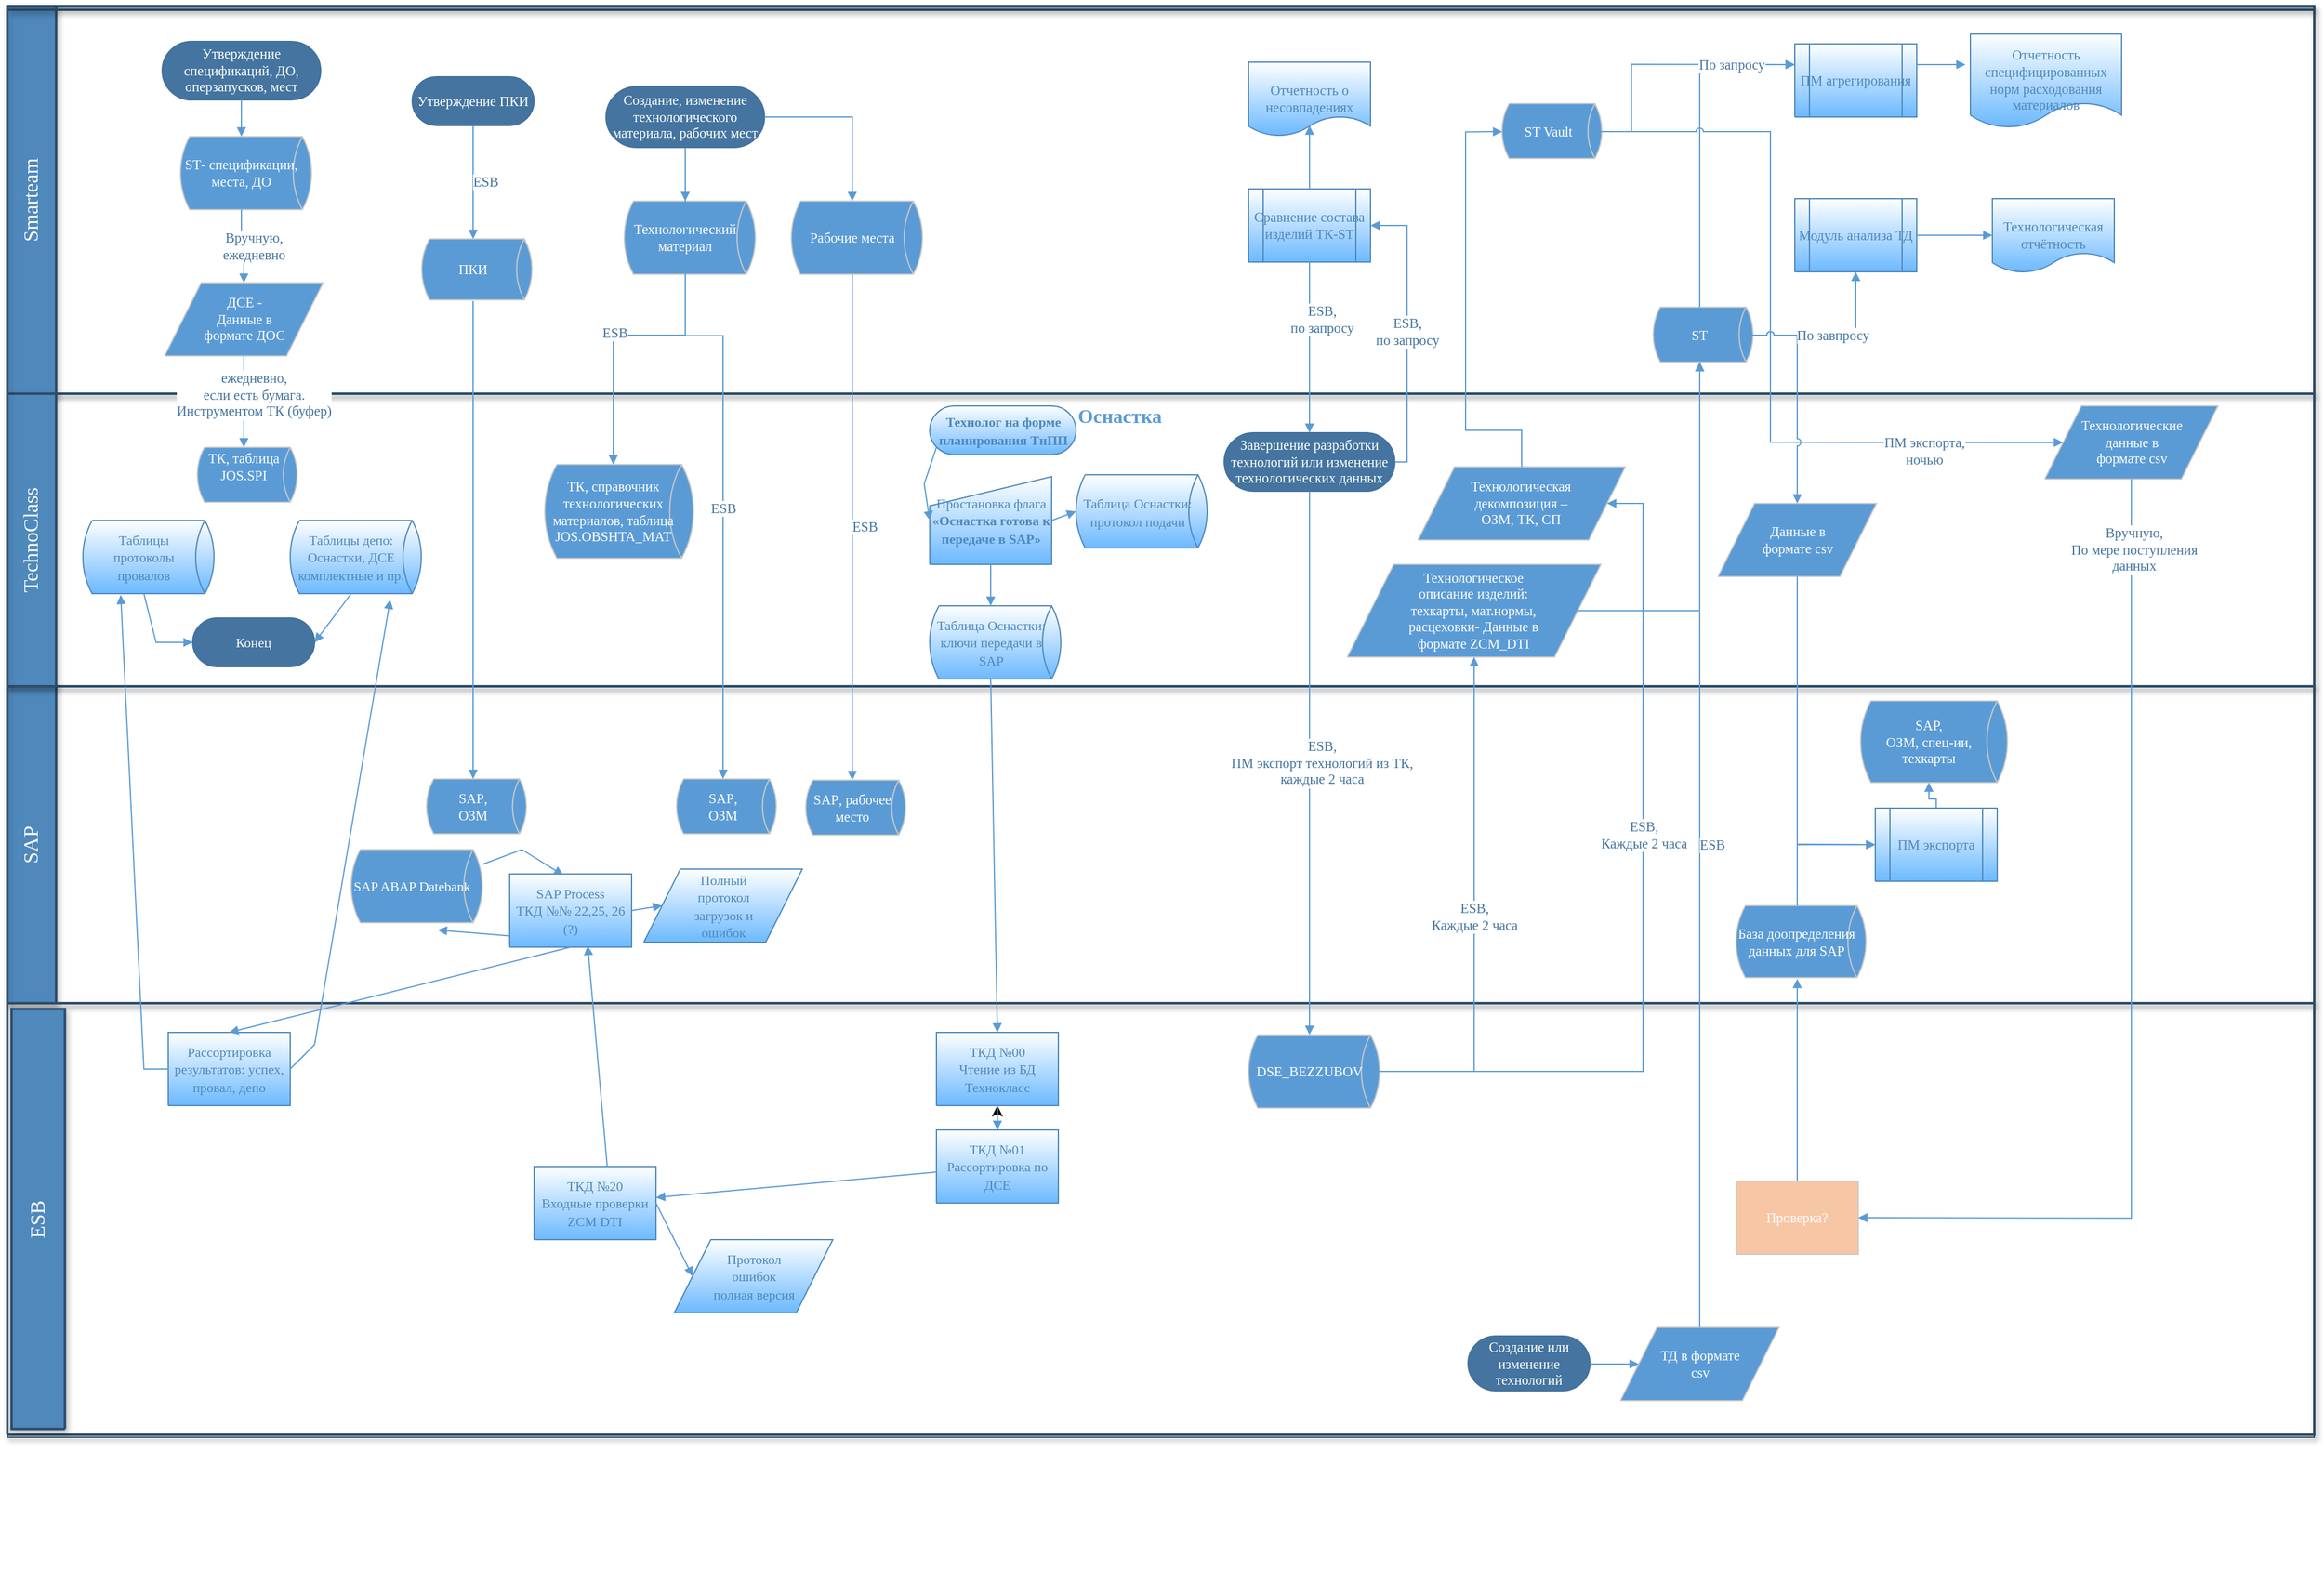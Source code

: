 <mxfile version="18.0.3" type="github" pages="6">
  <diagram name="Основные потоки данных" id="Page-1">
    <mxGraphModel dx="940" dy="583" grid="1" gridSize="10" guides="1" tooltips="1" connect="1" arrows="1" fold="1" page="1" pageScale="1" pageWidth="850" pageHeight="1100" math="0" shadow="0">
      <root>
        <mxCell id="0" />
        <mxCell id="1" value="Блок-схема" parent="0" />
        <mxCell id="13" style="vsdxID=29;fillColor=none;gradientColor=none;strokeColor=none;strokeWidth=2;shadow=1;labelBackgroundColor=none;rounded=0;html=1;whiteSpace=wrap;" parent="1" vertex="1">
          <mxGeometry x="8" y="616" width="1892" height="260" as="geometry" />
        </mxCell>
        <mxCell id="14" style="vsdxID=30;fillColor=#4f88bb;gradientColor=none;fillOpacity=0;shape=stencil(nZBLDoAgDERP0z3SIyjew0SURgSD+Lu9kMZoXLhwN9O+tukAlrNpJg1SzDH4QW/URgNYgZTkjA4UkwJUgGXng+6DX1zLfmoymdXo17xh5zmRJ6Q42BWCfc2oJfdAr+Yv+AP9Cb7OJ3H/2JG1HNGz/84klThPVCc=);strokeColor=#2d4d6a;strokeWidth=2;shadow=1;labelBackgroundColor=none;rounded=0;html=1;whiteSpace=wrap;" parent="13" vertex="1">
          <mxGeometry width="1892" height="260" as="geometry" />
        </mxCell>
        <mxCell id="15" value="&lt;div style=&quot;font-size: 1px&quot;&gt;&lt;font style=&quot;font-size:16.93px;font-family:Calibri;color:#feffff;direction:ltr;letter-spacing:0px;line-height:120%;opacity:1&quot;&gt;SAP&lt;br/&gt;&lt;/font&gt;&lt;/div&gt;" style="verticalAlign=middle;align=center;vsdxID=31;rotation=270;fillColor=#4f88bb;gradientColor=none;shape=stencil(nZBLDoAgDERP0z3SIyjew0SURgSD+Lu9kMZoXLhwN9O+tukAlrNpJg1SzDH4QW/URgNYgZTkjA4UkwJUgGXng+6DX1zLfmoymdXo17xh5zmRJ6Q42BWCfc2oJfdAr+Yv+AP9Cb7OJ3H/2JG1HNGz/84klThPVCc=);strokeColor=#2d4d6a;strokeWidth=2;shadow=1;labelBackgroundColor=none;rounded=0;html=1;whiteSpace=wrap;" parent="13" vertex="1">
          <mxGeometry x="-110" y="110" width="260" height="40" as="geometry" />
        </mxCell>
        <mxCell id="10" style="vsdxID=9;fillColor=none;gradientColor=none;strokeColor=none;strokeWidth=2;shadow=1;labelBackgroundColor=none;rounded=0;html=1;whiteSpace=wrap;" parent="1" vertex="1">
          <mxGeometry x="8" y="58" width="1892" height="318" as="geometry" />
        </mxCell>
        <mxCell id="11" style="vsdxID=10;fillColor=#4f88bb;gradientColor=none;fillOpacity=0;shape=stencil(nZBLDoAgDERP0z3SIyjew0SURgSD+Lu9kMZoXLhwN9O+tukAlrNpJg1SzDH4QW/URgNYgZTkjA4UkwJUgGXng+6DX1zLfmoymdXo17xh5zmRJ6Q42BWCfc2oJfdAr+Yv+AP9Cb7OJ3H/2JG1HNGz/84klThPVCc=);strokeColor=#2d4d6a;strokeWidth=2;shadow=1;labelBackgroundColor=none;rounded=0;html=1;whiteSpace=wrap;" parent="10" vertex="1">
          <mxGeometry width="1892" height="318" as="geometry" />
        </mxCell>
        <mxCell id="12" value="&lt;div style=&quot;font-size: 1px&quot;&gt;&lt;font style=&quot;font-size:16.93px;font-family:Calibri;color:#feffff;direction:ltr;letter-spacing:0px;line-height:120%;opacity:1&quot;&gt;Smarteam&lt;br/&gt;&lt;/font&gt;&lt;/div&gt;" style="verticalAlign=middle;align=center;vsdxID=11;rotation=270;fillColor=#4f88bb;gradientColor=none;shape=stencil(nZBLDoAgDERP0z3SIyjew0SURgSD+Lu9kMZoXLhwN9O+tukAlrNpJg1SzDH4QW/URgNYgZTkjA4UkwJUgGXng+6DX1zLfmoymdXo17xh5zmRJ6Q42BWCfc2oJfdAr+Yv+AP9Cb7OJ3H/2JG1HNGz/84klThPVCc=);strokeColor=#2d4d6a;strokeWidth=2;shadow=1;labelBackgroundColor=none;rounded=0;html=1;whiteSpace=wrap;" parent="10" vertex="1">
          <mxGeometry x="-139" y="139" width="318" height="40" as="geometry" />
        </mxCell>
        <mxCell id="7" style="vsdxID=6;fillColor=none;gradientColor=none;strokeColor=none;strokeWidth=2;shadow=1;labelBackgroundColor=none;rounded=0;html=1;whiteSpace=wrap;" parent="1" vertex="1">
          <mxGeometry x="8" y="376" width="1892" height="240" as="geometry" />
        </mxCell>
        <mxCell id="8" style="vsdxID=7;fillColor=#4f88bb;gradientColor=none;fillOpacity=0;shape=stencil(nZBLDoAgDERP0z3SIyjew0SURgSD+Lu9kMZoXLhwN9O+tukAlrNpJg1SzDH4QW/URgNYgZTkjA4UkwJUgGXng+6DX1zLfmoymdXo17xh5zmRJ6Q42BWCfc2oJfdAr+Yv+AP9Cb7OJ3H/2JG1HNGz/84klThPVCc=);strokeColor=#2d4d6a;strokeWidth=2;shadow=1;labelBackgroundColor=none;rounded=0;html=1;whiteSpace=wrap;" parent="7" vertex="1">
          <mxGeometry width="1892" height="240" as="geometry" />
        </mxCell>
        <mxCell id="9" value="&lt;div style=&quot;font-size: 1px&quot;&gt;&lt;font style=&quot;font-size:16.93px;font-family:Calibri;color:#feffff;direction:ltr;letter-spacing:0px;line-height:120%;opacity:1&quot;&gt;TechnoClass&lt;br/&gt;&lt;/font&gt;&lt;/div&gt;" style="verticalAlign=middle;align=center;vsdxID=8;rotation=270;fillColor=#4f88bb;gradientColor=none;shape=stencil(nZBLDoAgDERP0z3SIyjew0SURgSD+Lu9kMZoXLhwN9O+tukAlrNpJg1SzDH4QW/URgNYgZTkjA4UkwJUgGXng+6DX1zLfmoymdXo17xh5zmRJ6Q42BWCfc2oJfdAr+Yv+AP9Cb7OJ3H/2JG1HNGz/84klThPVCc=);strokeColor=#2d4d6a;strokeWidth=2;shadow=1;labelBackgroundColor=none;rounded=0;html=1;whiteSpace=wrap;" parent="7" vertex="1">
          <mxGeometry x="-100" y="100" width="240" height="40" as="geometry" />
        </mxCell>
        <mxCell id="26" style="vsdxID=12;fillColor=none;gradientColor=none;strokeColor=none;shadow=1;labelBackgroundColor=none;rounded=0;html=1;whiteSpace=wrap;" parent="1" vertex="1">
          <mxGeometry x="48" y="60" width="1852" height="1174" as="geometry" />
        </mxCell>
        <mxCell id="27" value="&lt;div style=&quot;font-size: 1px&quot;&gt;&lt;/div&gt;" style="verticalAlign=middle;align=center;vsdxID=13;fillColor=none;gradientColor=none;fillOpacity=0;strokeColor=none;strokeWidth=2;shadow=1;spacingTop=-1;spacingBottom=-1;spacingLeft=-1;spacingRight=-1;labelBackgroundColor=none;rounded=0;html=1;whiteSpace=wrap;" parent="26" vertex="1">
          <mxGeometry width="1852" height="1174" as="geometry" />
        </mxCell>
        <mxCell id="28" style="vsdxID=14;fillColor=#4f88bb;gradientColor=none;shape=stencil(rZBLDoAgDERP0z3SI/i5B4kojQgE8Xd7IY3RuHY303lt0gGsF6OCBimWFP2kd+qTAWxASnJGR0pZAbaA9eCjHqNfXc8+qEIWNfutXDh4T5QNKU52lWDfMWrJvdA7/B/+C83i+XMga7mmd/7tJY+4U2wv);strokeColor=#2d4d6a;strokeWidth=2;shadow=1;spacingTop=-1;spacingBottom=-1;spacingLeft=-1;spacingRight=-1;labelBackgroundColor=none;rounded=0;html=1;whiteSpace=wrap;" parent="26" vertex="1">
          <mxGeometry x="-40" width="1892" height="1" as="geometry" />
        </mxCell>
        <mxCell id="3" style="vsdxID=1;fillColor=none;gradientColor=none;strokeColor=none;shadow=1;labelBackgroundColor=none;rounded=0;html=1;whiteSpace=wrap;" parent="1" vertex="1">
          <mxGeometry x="8" y="58" width="1892" height="1174" as="geometry" />
        </mxCell>
        <mxCell id="4" style="vsdxID=2;fillColor=#4f88bb;gradientColor=none;fillOpacity=0;shape=stencil(nZBLDoAgDERP0z3SIyjew0SURgSD+Lu9kMZoXLhwN9O+tukAlrNpJg1SzDH4QW/URgNYgZTkjA4UkwJUgGXng+6DX1zLfmoymdXo17xh5zmRJ6Q42BWCfc2oJfdAr+Yv+AP9Cb7OJ3H/2JG1HNGz/84klThPVCc=);strokeColor=#2d4d6a;shadow=1;labelBackgroundColor=none;rounded=0;html=1;whiteSpace=wrap;" parent="3" vertex="1">
          <mxGeometry width="1892" height="1174" as="geometry" />
        </mxCell>
        <mxCell id="5" style="vsdxID=3;fillColor=#4f88bb;gradientColor=none;shape=stencil(rZBLDoAgDERP0z3SI/i5B4kojQgE8Xd7IY3RuHY303lt0gGsF6OCBimWFP2kd+qTAWxASnJGR0pZAbaA9eCjHqNfXc8+qEIWNfutXDh4T5QNKU52lWDfMWrJvdA7/B/+C83i+XMga7mmd/7tJY+4U2wv);strokeColor=#2d4d6a;shadow=1;labelBackgroundColor=none;rounded=0;html=1;whiteSpace=wrap;" parent="3" vertex="1">
          <mxGeometry width="1892" height="1" as="geometry" />
        </mxCell>
        <mxCell id="6" style="vsdxID=4;fillColor=#44749f;gradientColor=none;fillOpacity=0;shape=stencil(nZBLDoAgDERP0z3SIyjew0SURgSD+Lu9kMZoXLhwN9N5bdMClrNpJg1SzDH4QW/URgNYgZTkjA4UkwJUgGXng+6DX1zLfmoymdXo1zxh5z6RO6Q42BWCfc2oJfdAr/AX/IH+BF/rk7hv7MjaZ/L+RirxJ1Gd);strokeColor=#2d4d6a;strokeWidth=2;shadow=1;labelBackgroundColor=none;rounded=0;html=1;whiteSpace=wrap;" parent="1" vertex="1">
          <mxGeometry x="8" y="58" width="1892" height="1174" as="geometry" />
        </mxCell>
        <mxCell id="16" style="vsdxID=32;fillColor=none;gradientColor=none;strokeColor=none;strokeWidth=2;shadow=1;labelBackgroundColor=none;rounded=0;html=1;whiteSpace=wrap;" parent="1" vertex="1">
          <mxGeometry x="8" y="876" width="1892" height="457" as="geometry" />
        </mxCell>
        <mxCell id="17" style="vsdxID=33;fillColor=#4f88bb;gradientColor=none;fillOpacity=0;shape=stencil(nZBLDoAgDERP0z3SIyjew0SURgSD+Lu9kMZoXLhwN9O+tukAlrNpJg1SzDH4QW/URgNYgZTkjA4UkwJUgGXng+6DX1zLfmoymdXo17xh5zmRJ6Q42BWCfc2oJfdAr+Yv+AP9Cb7OJ3H/2JG1HNGz/84klThPVCc=);strokeColor=#2d4d6a;strokeWidth=2;shadow=1;labelBackgroundColor=none;rounded=0;html=1;whiteSpace=wrap;" parent="16" vertex="1">
          <mxGeometry width="1892" height="354" as="geometry" />
        </mxCell>
        <mxCell id="18" value="&lt;div style=&quot;font-size: 1px&quot;&gt;&lt;font style=&quot;font-size:16.93px;font-family:Calibri;color:#feffff;direction:ltr;letter-spacing:0px;line-height:120%;opacity:1&quot;&gt;ESB&lt;br/&gt;&lt;/font&gt;&lt;/div&gt;" style="verticalAlign=middle;align=center;vsdxID=34;rotation=270;fillColor=#4f88bb;gradientColor=none;shape=stencil(nZBLDoAgDERP0z3SIyjew0SURgSD+Lu9kMZoXLhwN9O+tukAlrNpJg1SzDH4QW/URgNYgZTkjA4UkwJUgGXng+6DX1zLfmoymdXo17xh5zmRJ6Q42BWCfc2oJfdAr+Yv+AP9Cb7OJ3H/2JG1HNGz/84klThPVCc=);strokeColor=#2d4d6a;strokeWidth=2;shadow=1;labelBackgroundColor=none;rounded=0;html=1;whiteSpace=wrap;" parent="16" vertex="1">
          <mxGeometry x="-146.88" y="155.12" width="344.48" height="43.76" as="geometry" />
        </mxCell>
        <mxCell id="GCtiwj89Pp7zDuTGO3PU-113" value="" style="edgeStyle=orthogonalEdgeStyle;rounded=0;orthogonalLoop=1;jettySize=auto;html=1;" edge="1" parent="16" source="QNy8OIBWWI0RQ6mylope-117" target="QNy8OIBWWI0RQ6mylope-116">
          <mxGeometry relative="1" as="geometry" />
        </mxCell>
        <mxCell id="QNy8OIBWWI0RQ6mylope-117" value="&lt;font style=&quot;font-size:11px;font-family:Calibri;color:#4f88bb;direction:ltr;letter-spacing:0px;line-height:120%;opacity:1&quot;&gt;ТКД №01&lt;br/&gt;Рассортировка по ДСЕ&lt;br/&gt;&lt;/font&gt;" style="verticalAlign=middle;align=center;vsdxID=7;fillColor=#feffff;gradientColor=#6cb9ff;shape=stencil(nZBLDoAgDERP0z3SIyjew0SURgSD+Lu9kMZoXLhwN9O+tukAlrNpJg1SzDH4QW/URgNYgZTkjA4UkwJUgGXng+6DX1zLfmoymdXo17xh5zmRJ6Q42BWCfc2oJfdAr+Yv+AP9Cb7OJ3H/2JG1HNGz/84klThPVCc=);strokeColor=#4f88bb;spacingTop=-1;spacingBottom=-1;spacingLeft=-1;spacingRight=-1;labelBackgroundColor=none;rounded=0;html=1;whiteSpace=wrap;" vertex="1" parent="16">
          <mxGeometry x="762" y="104" width="100" height="60" as="geometry" />
        </mxCell>
        <mxCell id="QNy8OIBWWI0RQ6mylope-116" value="&lt;font style=&quot;font-size:11px;font-family:Calibri;color:#4f88bb;direction:ltr;letter-spacing:0px;line-height:120%;opacity:1&quot;&gt;ТКД №00 &lt;br/&gt;Чтение из БД Технокласс&lt;br/&gt;&lt;/font&gt;" style="verticalAlign=middle;align=center;vsdxID=6;fillColor=#feffff;gradientColor=#6cb9ff;shape=stencil(nZBLDoAgDERP0z3SIyjew0SURgSD+Lu9kMZoXLhwN9O+tukAlrNpJg1SzDH4QW/URgNYgZTkjA4UkwJUgGXng+6DX1zLfmoymdXo17xh5zmRJ6Q42BWCfc2oJfdAr+Yv+AP9Cb7OJ3H/2JG1HNGz/84klThPVCc=);strokeColor=#4f88bb;spacingTop=-1;spacingBottom=-1;spacingLeft=-1;spacingRight=-1;labelBackgroundColor=none;rounded=0;html=1;whiteSpace=wrap;" vertex="1" parent="16">
          <mxGeometry x="762" y="24" width="100" height="60" as="geometry" />
        </mxCell>
        <mxCell id="QNy8OIBWWI0RQ6mylope-120" style="vsdxID=12;edgeStyle=none;startArrow=none;endArrow=block;startSize=5;endSize=5;strokeColor=#5b9bd5;spacingTop=0;spacingBottom=0;spacingLeft=0;spacingRight=0;verticalAlign=middle;html=1;labelBackgroundColor=#ffffff;rounded=0;exitX=0.5;exitY=1;exitDx=0;exitDy=0;exitPerimeter=0;entryX=0.5;entryY=0;entryDx=0;entryDy=0;entryPerimeter=0;" edge="1" source="QNy8OIBWWI0RQ6mylope-116" target="QNy8OIBWWI0RQ6mylope-117" parent="16">
          <mxGeometry relative="1" as="geometry">
            <mxPoint x="10" as="offset" />
            <Array as="points" />
          </mxGeometry>
        </mxCell>
        <mxCell id="TvAWuALmdhfBixYE3n1Z-112" value="&lt;p style=&quot;align:center;margin-left:0;margin-right:0;margin-top:0px;margin-bottom:0px;text-indent:0;valign:middle;direction:ltr;&quot;&gt;&lt;font style=&quot;font-size:11px;font-family:Calibri;color:#4f88bb;direction:ltr;letter-spacing:0px;line-height:120%;opacity:1&quot;&gt;ТКД №20 &lt;br/&gt;Входные проверки &lt;/font&gt;&lt;font style=&quot;font-size:11px;font-family:Themed;color:#4f88bb;direction:ltr;letter-spacing:0px;line-height:120%;opacity:1&quot;&gt;ZCM DTI&lt;br/&gt;&lt;/font&gt;&lt;/p&gt;" style="verticalAlign=middle;align=center;vsdxID=16;fillColor=#feffff;gradientColor=#6cb9ff;shape=stencil(nZBLDoAgDERP0z3SIyjew0SURgSD+Lu9kMZoXLhwN9O+tukAlrNpJg1SzDH4QW/URgNYgZTkjA4UkwJUgGXng+6DX1zLfmoymdXo17xh5zmRJ6Q42BWCfc2oJfdAr+Yv+AP9Cb7OJ3H/2JG1HNGz/84klThPVCc=);strokeColor=#4f88bb;spacingTop=-1;spacingBottom=-1;spacingLeft=-1;spacingRight=-1;labelBackgroundColor=none;rounded=0;html=1;whiteSpace=wrap;" vertex="1" parent="16">
          <mxGeometry x="432" y="134" width="100" height="60" as="geometry" />
        </mxCell>
        <mxCell id="TvAWuALmdhfBixYE3n1Z-113" style="vsdxID=18;fillColor=#feffff;gradientColor=#6cb9ff;shape=stencil(UzV2Ls5ILEhVNTIoLinKz04tz0wpyVA1dlE1MsrMy0gtyiwBslSNXVWNndPyi1LTi/JL81Ig/IJEkEoQKze/DGRCBUSfrqEpSI+RQSWEb2hgAOa7QRTnZOYhKbYgQa0hmsH4lBKtkoBrgQyEP9Myc3IgwYQsjx4uQCFImBq7AgA=);strokeColor=#4f88bb;spacingTop=-1;spacingBottom=-1;spacingLeft=-1;spacingRight=-1;labelBackgroundColor=none;rounded=0;html=1;whiteSpace=wrap;" vertex="1" parent="16">
          <mxGeometry x="562" y="194" width="100" height="60" as="geometry" />
        </mxCell>
        <mxCell id="TvAWuALmdhfBixYE3n1Z-114" value="&lt;font style=&quot;font-size:11px;font-family:Calibri;color:#4f88bb;direction:ltr;letter-spacing:0px;line-height:120%;opacity:1&quot;&gt;Протокол ошибок полная версия&lt;br/&gt;&lt;/font&gt;" style="text;vsdxID=18;fillColor=none;gradientColor=none;strokeColor=none;spacingTop=-1;spacingBottom=-1;spacingLeft=-1;spacingRight=-1;labelBackgroundColor=none;rounded=0;html=1;whiteSpace=wrap;verticalAlign=middle;align=center;;html=1;" vertex="1" parent="TvAWuALmdhfBixYE3n1Z-113">
          <mxGeometry x="16.67" width="66.67" height="60" as="geometry" />
        </mxCell>
        <mxCell id="TvAWuALmdhfBixYE3n1Z-116" style="vsdxID=22;fillColor=#feffff;gradientColor=#6cb9ff;shape=stencil(UzV2Ls5ILEhVNTIoLinKz04tz0wpyVA1dlE1MsrMy0gtyiwBslSNXVWNndPyi1LTi/JL81Ig/IJEkEoQKze/DGRCBUSfrqEpSI+RQSWEb2hgAOa7QRTnZOYhKbYgQa0hmsH4lBKtkoBrgQyEP9Myc3IgwYQsjx4uQCFImBq7AgA=);strokeColor=#4f88bb;spacingTop=-1;spacingBottom=-1;spacingLeft=-1;spacingRight=-1;labelBackgroundColor=none;rounded=0;html=1;whiteSpace=wrap;" vertex="1" parent="16">
          <mxGeometry x="537" y="-110" width="100" height="60" as="geometry" />
        </mxCell>
        <mxCell id="TvAWuALmdhfBixYE3n1Z-117" value="&lt;font style=&quot;font-size:11px;font-family:Calibri;color:#4f88bb;direction:ltr;letter-spacing:0px;line-height:120%;opacity:1&quot;&gt;Полный протокол загрузок и ошибок&lt;br/&gt;&lt;/font&gt;" style="text;vsdxID=22;fillColor=none;gradientColor=none;strokeColor=none;spacingTop=-1;spacingBottom=-1;spacingLeft=-1;spacingRight=-1;labelBackgroundColor=none;rounded=0;html=1;whiteSpace=wrap;verticalAlign=middle;align=center;;html=1;" vertex="1" parent="TvAWuALmdhfBixYE3n1Z-116">
          <mxGeometry x="16.67" width="66.67" height="60" as="geometry" />
        </mxCell>
        <mxCell id="TvAWuALmdhfBixYE3n1Z-119" value="&lt;font style=&quot;font-size:11px;font-family:Calibri;color:#4f88bb;direction:ltr;letter-spacing:0px;line-height:120%;opacity:1&quot;&gt;Рассортировка результатов: успех, провал, депо&lt;br/&gt;&lt;/font&gt;" style="verticalAlign=middle;align=center;vsdxID=29;fillColor=#feffff;gradientColor=#6cb9ff;shape=stencil(nZBLDoAgDERP0z3SIyjew0SURgSD+Lu9kMZoXLhwN9O+tukAlrNpJg1SzDH4QW/URgNYgZTkjA4UkwJUgGXng+6DX1zLfmoymdXo17xh5zmRJ6Q42BWCfc2oJfdAr+Yv+AP9Cb7OJ3H/2JG1HNGz/84klThPVCc=);strokeColor=#4f88bb;spacingTop=-1;spacingBottom=-1;spacingLeft=-1;spacingRight=-1;labelBackgroundColor=none;rounded=0;html=1;whiteSpace=wrap;" vertex="1" parent="16">
          <mxGeometry x="132" y="24" width="100" height="60" as="geometry" />
        </mxCell>
        <mxCell id="TvAWuALmdhfBixYE3n1Z-130" style="vsdxID=19;edgeStyle=none;startArrow=none;endArrow=block;startSize=5;endSize=5;strokeColor=#5b9bd5;spacingTop=0;spacingBottom=0;spacingLeft=0;spacingRight=0;verticalAlign=middle;html=1;labelBackgroundColor=#ffffff;rounded=0;exitX=1;exitY=0.5;exitDx=0;exitDy=0;exitPerimeter=0;entryX=0;entryY=0.5;entryDx=0;entryDy=0;entryPerimeter=0;" edge="1" source="TvAWuALmdhfBixYE3n1Z-112" target="TvAWuALmdhfBixYE3n1Z-113" parent="16">
          <mxGeometry relative="1" as="geometry">
            <mxPoint as="offset" />
            <Array as="points" />
          </mxGeometry>
        </mxCell>
        <mxCell id="GCtiwj89Pp7zDuTGO3PU-114" style="vsdxID=11;edgeStyle=none;startArrow=none;endArrow=block;startSize=5;endSize=5;strokeColor=#5b9bd5;spacingTop=0;spacingBottom=0;spacingLeft=0;spacingRight=0;verticalAlign=middle;html=1;labelBackgroundColor=#ffffff;rounded=0;" edge="1" parent="16" source="QNy8OIBWWI0RQ6mylope-117" target="TvAWuALmdhfBixYE3n1Z-112">
          <mxGeometry relative="1" as="geometry">
            <mxPoint x="10" as="offset" />
            <Array as="points" />
            <mxPoint x="816.5" y="-256" as="sourcePoint" />
            <mxPoint x="822" y="34" as="targetPoint" />
          </mxGeometry>
        </mxCell>
        <mxCell id="25" style="vsdxID=5;fillColor=#44749f;gradientColor=none;shape=stencil(nZBLDoAgDERP0z3SIyDew0QUooJB/N1eSGM0LFywm2lf23QAxarbRQFna/BuVIfpggasgXNjtfImRAUoAUXvvBq822xHfmkTmdTs9rThpDmWJji7yFWMfEPoZOwHfZpF8A9aCGbno3h/jCYPIJYoPJQ3);strokeColor=#2d4d6a;strokeWidth=2;shadow=1;labelBackgroundColor=none;rounded=0;html=1;whiteSpace=wrap;" parent="1" vertex="1">
          <mxGeometry x="48" y="58" width="1852" height="1174" as="geometry" />
        </mxCell>
        <UserObject label="&lt;div style=&quot;font-size: 1px&quot;&gt;&lt;font style=&quot;font-size:11.29px;font-family:Calibri;color:#feffff;direction:ltr;letter-spacing:0px;line-height:120%;opacity:1&quot;&gt;Утверждение спецификаций, ДО, оперзапусков, мест&lt;br/&gt;&lt;/font&gt;&lt;/div&gt;" Function="Smarteam" id="29">
          <mxCell style="verticalAlign=middle;align=center;vsdxID=36;fillColor=#44749f;gradientColor=none;shape=stencil(tVLREoIgEPwaHnEQtPHd7D+YRGUicA5K+/sgbNLMXpre9m737mZhESttx3uBKLEOzEkMsnYdYntEqdSdAOk8QqxCrGwMiBbMRdex7nlQBnQ217BhjHNpkWS7MEXJbeoQ8qgPUa6knsmLNMmzb3IOR8/BejtM+jzKtxc+ecxHaTEYx500esEpDq3A/hRuFG8XlB2E6Fftj17W1n9ysv2Sf/HiwetPG6lUjMScf8+Ab8X8sOoO);strokeColor=#41719c;spacingTop=-1;spacingBottom=-1;spacingLeft=-1;spacingRight=-1;labelBackgroundColor=none;rounded=0;html=1;whiteSpace=wrap;" parent="1" vertex="1">
            <mxGeometry x="135" y="87" width="130" height="48" as="geometry" />
          </mxCell>
        </UserObject>
        <UserObject label="&lt;div style=&quot;font-size: 1px&quot;&gt;&lt;font style=&quot;font-size:11.29px;font-family:Calibri;color:#feffff;direction:ltr;letter-spacing:0px;line-height:120%;opacity:1&quot;&gt;ST&lt;/font&gt;&lt;font style=&quot;font-size:11.29px;font-family:Themed;color:#feffff;direction:ltr;letter-spacing:0px;line-height:120%;opacity:1&quot;&gt;- спецификации, места, ДО&lt;br/&gt;&lt;/font&gt;&lt;/div&gt;" Function="Smarteam" id="30">
          <mxCell style="verticalAlign=middle;align=center;vsdxID=38;fillColor=#5b9bd5;gradientColor=none;shape=stencil(1VNBEoMgDHwNRxyEqT7Atv9gKipTCk6kVX9fKGrVKYceeuhtN9kksyQgVnQNbwWipLNgrqKXpW0QOyJKpW4ESOsQYifEisqAqMHcdRl4y73So5t5+A5DqMuTg6+hZAycvNg5SJXUK2lKSFzK4eIyMEkzluRTXxjn6iyhUyzScOED5oPsMBjLrTR6PY4oDrXAbhyuFK83qa4Xol2F07iXve159Fduso2bzy/5Ey8OvPdZSaXCOSz52LL/boMk6nrn2IH9xbtQ+C3s9AQ=);strokeColor=#c8c8c8;spacingTop=-1;spacingBottom=-1;spacingLeft=-1;spacingRight=-1;labelBackgroundColor=none;rounded=0;html=1;whiteSpace=wrap;" parent="1" vertex="1">
            <mxGeometry x="150" y="165" width="100" height="60" as="geometry" />
          </mxCell>
        </UserObject>
        <UserObject label="&lt;div style=&quot;font-size: 1px&quot;&gt;&lt;font style=&quot;font-size:11.29px;font-family:Calibri;color:#feffff;direction:ltr;letter-spacing:0px;line-height:120%;opacity:1&quot;&gt;ТК, таблица &lt;/font&gt;&lt;font style=&quot;font-size:11.29px;font-family:Themed;color:#feffff;direction:ltr;letter-spacing:0px;line-height:120%;opacity:1&quot;&gt;JOS.SPI&lt;/font&gt;&lt;/div&gt;&lt;div style=&quot;font-size: 1px&quot;&gt;&lt;font style=&quot;font-size:11.29px;font-family:Themed;color:#feffff;direction:ltr;letter-spacing:0px;line-height:120%;opacity:1&quot;&gt;&amp;nbsp;&lt;br&gt;&lt;/font&gt;&lt;/div&gt;" Function="TechnoClass" id="31">
          <mxCell style="verticalAlign=middle;align=center;vsdxID=40;fillColor=#5b9bd5;gradientColor=none;shape=stencil(1VNBEoMgDHwNRxiEKT7Atv9gKipTKk6kVX9fLGrVkWMPve0mm2SWBMSztpKNQoy2DuxddTp3FeJnxJiuKwXaeYT4BfGssKBKsM86D7yRo3JED/saO/ShLiWnsYbRIXD6YdcgNbpeSRNK41IJN5+BSSo4Sae+MMzVgrApFmm48B7LXrcYrJNO23o9jhoJpcJ+HC6MLDeptlOqWYWTuJe97Xn0sRtG2N4MJ0JszBw/5E+sePBdZ6GNCdew5GO7/rsF0qjrnWMP9gfvQ+Gz8Msb);strokeColor=#c8c8c8;spacingTop=-1;spacingBottom=-1;spacingLeft=-1;spacingRight=-1;labelBackgroundColor=none;rounded=0;html=1;whiteSpace=wrap;" parent="1" vertex="1">
            <mxGeometry x="164" y="420" width="76" height="45" as="geometry" />
          </mxCell>
        </UserObject>
        <UserObject label="" Function="Smarteam" id="32">
          <mxCell style="vsdxID=49;fillColor=#5b9bd5;gradientColor=none;shape=stencil(UzV2Ls5ILEhVNTIoLinKz04tz0wpyVA1dlE1MsrMy0gtyiwBslSNXVWNndPyi1LTi/JL81Ig/IJEkEoQKze/DGRCBUSfrqEpSI+RQSWEb2hgAOa7QRTnZOYhKbYgQa0hmsH4lBKtkoBrgQyEP9Myc3IgwYQsjx4uQCFImBq7AgA=);strokeColor=#c8c8c8;spacingTop=-1;spacingBottom=-1;spacingLeft=-1;spacingRight=-1;labelBackgroundColor=none;rounded=0;html=1;whiteSpace=wrap;" parent="1" vertex="1">
            <mxGeometry x="152" y="285" width="100" height="60" as="geometry" />
          </mxCell>
        </UserObject>
        <mxCell id="33" value="&lt;div style=&quot;font-size: 1px&quot;&gt;&lt;font style=&quot;font-size:11.29px;font-family:Calibri;color:#feffff;direction:ltr;letter-spacing:0px;line-height:120%;opacity:1&quot;&gt;ДСЕ - Данные в формате ДОС&lt;/font&gt;&lt;font style=&quot;font-size:11.29px;font-family:Themed;color:#ff0000;direction:ltr;letter-spacing:0px;line-height:120%;opacity:1&quot;&gt;&lt;br/&gt;&lt;/font&gt;&lt;/div&gt;" style="text;vsdxID=49;fillColor=none;gradientColor=none;strokeColor=none;spacingTop=-1;spacingBottom=-1;spacingLeft=-1;spacingRight=-1;labelBackgroundColor=none;rounded=0;html=1;whiteSpace=wrap;verticalAlign=middle;align=center;;html=1;" parent="32" vertex="1">
          <mxGeometry x="16.67" width="66.67" height="60" as="geometry" />
        </mxCell>
        <UserObject label="&lt;div style=&quot;font-size: 1px&quot;&gt;&lt;font style=&quot;font-size:11.29px;font-family:Calibri;color:#feffff;direction:ltr;letter-spacing:0px;line-height:120%;opacity:1&quot;&gt;Утверждение ПКИ&lt;br/&gt;&lt;/font&gt;&lt;/div&gt;" Function="Smarteam" id="34">
          <mxCell style="verticalAlign=middle;align=center;vsdxID=59;fillColor=#44749f;gradientColor=none;shape=stencil(tVLLDsIgEPwajiQIMfFe638Qu22JCM2Ctv69kK0Rm9qDibeZndkXC1NV6PUATIoQ0V9gNE3smToyKY3rAU1MiKmaqar1CB36m2uIDzo7M7r6e64wUZ4UOUWKB9GdIH4irzWu8B42vRrPScNFXZzN+5mvl3qJXE8mcPRRR+Pdh2Y1dsBTE95a3c0TkBRGgKEIb6wg1/r+ssCXd/vLCgm8z9caa+n6pb48dwrRV1H1Ew==);strokeColor=#41719c;spacingTop=-1;spacingBottom=-1;spacingLeft=-1;spacingRight=-1;labelBackgroundColor=none;rounded=0;html=1;whiteSpace=wrap;" parent="1" vertex="1">
            <mxGeometry x="340" y="116" width="100" height="40" as="geometry" />
          </mxCell>
        </UserObject>
        <UserObject label="&lt;div style=&quot;font-size: 1px&quot;&gt;&lt;font style=&quot;font-size:11.29px;font-family:Calibri;color:#feffff;direction:ltr;letter-spacing:0px;line-height:120%;opacity:1&quot;&gt;SAP&lt;/font&gt;&lt;font style=&quot;font-size:11.29px;font-family:Themed;color:#feffff;direction:ltr;letter-spacing:0px;line-height:120%;opacity:1&quot;&gt;, &lt;br/&gt;ОЗМ&lt;/font&gt;&lt;font style=&quot;font-size:11.29px;font-family:Themed;color:#feffff;direction:ltr;letter-spacing:0px;line-height:120%;opacity:1&quot;&gt;&lt;br/&gt;&lt;/font&gt;&lt;/div&gt;" Function="SAP" id="35">
          <mxCell style="verticalAlign=middle;align=center;vsdxID=62;fillColor=#5b9bd5;gradientColor=none;shape=stencil(1VNBEoMgDHwNRxiEKT7Atv9gKipTKk6kVX9fLGrVkWMPve0mm2SWBMSztpKNQoy2DuxddTp3FeJnxJiuKwXaeYT4BfGssKBKsM86D7yRo3JED/saO/ShLiWnsYbRIXD6YdcgNbpeSRNK41IJN5+BSSo4Sae+MMzVgrApFmm48B7LXrcYrJNO23o9jhoJpcJ+HC6MLDeptlOqWYWTuJe97Xn0sRtG2N4MJ0JszBw/5E+sePBdZ6GNCdew5GO7/rsF0qjrnWMP9gfvQ+Gz8Msb);strokeColor=#c8c8c8;spacingTop=-1;spacingBottom=-1;spacingLeft=-1;spacingRight=-1;labelBackgroundColor=none;rounded=0;html=1;whiteSpace=wrap;" parent="1" vertex="1">
            <mxGeometry x="352" y="692" width="76" height="45" as="geometry" />
          </mxCell>
        </UserObject>
        <UserObject label="&lt;div style=&quot;font-size: 1px&quot;&gt;&lt;font style=&quot;font-size:11.29px;font-family:Calibri;color:#feffff;direction:ltr;letter-spacing:0px;line-height:120%;opacity:1&quot;&gt;Создание, изменение технологического материала, рабочих мест&lt;/font&gt;&lt;font style=&quot;font-size:11.29px;font-family:Themed;color:#feffff;direction:ltr;letter-spacing:0px;line-height:120%;opacity:1&quot;&gt;&lt;br/&gt;&lt;/font&gt;&lt;/div&gt;" Function="Smarteam" id="36">
          <mxCell style="verticalAlign=middle;align=center;vsdxID=68;fillColor=#44749f;gradientColor=none;shape=stencil(tVJBDsIgEHwNRwxCTPVc6z+I3bZEhGZBW38vSI2ttV6Mt9md2d0MDBG5a2QLhDPn0Z6gU6VviNgTzpVpAJUPiIiCiLyyCDXaiylT3cqojOhsr3FDn+bWuxUXcYqz29Bh7FEfklwrM5Jv2SrLvsklHgOH8+046DdJvrzwyVPZK0fReumVNRNOS6yBhlO00rKeUK4DaGftj17m1n9ysvySf/ESwOtPK6V1isSYf89AaKX8iOIO);strokeColor=#41719c;spacingTop=-1;spacingBottom=-1;spacingLeft=-1;spacingRight=-1;labelBackgroundColor=none;rounded=0;html=1;whiteSpace=wrap;" parent="1" vertex="1">
            <mxGeometry x="499" y="124" width="130" height="50" as="geometry" />
          </mxCell>
        </UserObject>
        <UserObject label="&lt;div style=&quot;font-size: 1px&quot;&gt;&lt;font style=&quot;font-size:11.29px;font-family:Calibri;color:#feffff;direction:ltr;letter-spacing:0px;line-height:120%;opacity:1&quot;&gt;ТК, справочник технологических материалов, таблица &lt;/font&gt;&lt;font style=&quot;font-size:11.29px;font-family:Themed;color:#feffff;direction:ltr;letter-spacing:0px;line-height:120%;opacity:1&quot;&gt;JOS.OBSHTA_MAT&lt;br/&gt;&lt;/font&gt;&lt;/div&gt;" Function="TechnoClass" id="37">
          <mxCell style="verticalAlign=middle;align=center;vsdxID=69;fillColor=#5b9bd5;gradientColor=none;shape=stencil(1VPBEoIgEP0ajjIIZXY2+w8mUZlInJVS/z4MNbOYTh267b59u28euyCWNCWvBaKkMaDPopWZKRE7IEplVQqQxkaIpYgluQZRgL5WmctrPjCH6KJvw4TO9cU4iocmSnoHkEd2dFwlqwU3JMRP5XCyFRipO4bj0JGhn7ojTLcO8wyc8y7gnWwC0IYbqaulHFEcChFYuSBXvHgpNa0Q9QIO/V7efE/an+1QzPZrOxs8Cnx5y5+4scFzpblUyl3EXPft++92SLyuV45tsD56C7kPw9I7);strokeColor=#c8c8c8;spacingTop=-1;spacingBottom=-1;spacingLeft=-1;spacingRight=-1;labelBackgroundColor=none;rounded=0;html=1;whiteSpace=wrap;" parent="1" vertex="1">
            <mxGeometry x="449" y="434" width="112" height="77" as="geometry" />
          </mxCell>
        </UserObject>
        <UserObject label="&lt;div style=&quot;font-size: 1px&quot;&gt;&lt;font style=&quot;font-size:11.29px;font-family:Calibri;color:#feffff;direction:ltr;letter-spacing:0px;line-height:120%;opacity:1&quot;&gt;SAP&lt;/font&gt;&lt;font style=&quot;font-size:11.29px;font-family:Themed;color:#feffff;direction:ltr;letter-spacing:0px;line-height:120%;opacity:1&quot;&gt;,&lt;br/&gt; ОЗМ&lt;br/&gt;&lt;/font&gt;&lt;/div&gt;" Function="SAP" id="38">
          <mxCell style="verticalAlign=middle;align=center;vsdxID=75;fillColor=#5b9bd5;gradientColor=none;shape=stencil(1VNBEoMgDHwNRxiEKT7Atv9gKipTKk6kVX9fLGrVkWMPve0mm2SWBMSztpKNQoy2DuxddTp3FeJnxJiuKwXaeYT4BfGssKBKsM86D7yRo3JED/saO/ShLiWnsYbRIXD6YdcgNbpeSRNK41IJN5+BSSo4Sae+MMzVgrApFmm48B7LXrcYrJNO23o9jhoJpcJ+HC6MLDeptlOqWYWTuJe97Xn0sRtG2N4MJ0JszBw/5E+sePBdZ6GNCdew5GO7/rsF0qjrnWMP9gfvQ+Gz8Msb);strokeColor=#c8c8c8;spacingTop=-1;spacingBottom=-1;spacingLeft=-1;spacingRight=-1;labelBackgroundColor=none;rounded=0;html=1;whiteSpace=wrap;" parent="1" vertex="1">
            <mxGeometry x="557" y="692" width="76" height="45" as="geometry" />
          </mxCell>
        </UserObject>
        <UserObject label="&lt;div style=&quot;font-size: 1px&quot;&gt;&lt;font style=&quot;font-size:11.29px;font-family:Calibri;color:#feffff;direction:ltr;letter-spacing:0px;line-height:120%;opacity:1&quot;&gt;SAP&lt;/font&gt;&lt;font style=&quot;font-size:11.29px;font-family:Themed;color:#feffff;direction:ltr;letter-spacing:0px;line-height:120%;opacity:1&quot;&gt;, рабочее место&lt;br/&gt;&lt;/font&gt;&lt;/div&gt;" Function="SAP" id="39">
          <mxCell style="verticalAlign=middle;align=center;vsdxID=82;fillColor=#5b9bd5;gradientColor=none;shape=stencil(1VNBEoMgDHwNRxiEKT7Atv9gKipTKk6kVX9fLGrVkWMPve0mm2SWBMSztpKNQoy2DuxddTp3FeJnxJiuKwXaeYT4BfGssKBKsM86D7yRo3JED/saO/ShLiWnsYbRIXD6YdcgNbpeSRNK41IJN5+BSSo4Sae+MMzVgrApFmm48B7LXrcYrJNO23o9jhoJpcJ+HC6MLDeptlOqWYWTuJe97Xn0sRtG2N4MJ0JszBw/5E+sePBdZ6GNCdew5GO7/rsF0qjrnWMP9gfvQ+Gz8Msb);strokeColor=#c8c8c8;spacingTop=-1;spacingBottom=-1;spacingLeft=-1;spacingRight=-1;labelBackgroundColor=none;rounded=0;html=1;whiteSpace=wrap;" parent="1" vertex="1">
            <mxGeometry x="663" y="693" width="76" height="45" as="geometry" />
          </mxCell>
        </UserObject>
        <UserObject label="&lt;div style=&quot;font-size: 1px&quot;&gt;&lt;font style=&quot;font-size:11.29px;font-family:Calibri;color:#feffff;direction:ltr;letter-spacing:0px;line-height:120%;opacity:1&quot;&gt;ПКИ&lt;br/&gt;&lt;/font&gt;&lt;/div&gt;" Function="Smarteam" id="44">
          <mxCell style="verticalAlign=middle;align=center;vsdxID=95;fillColor=#5b9bd5;gradientColor=none;shape=stencil(1VPBEoIgEP0ajjIIpd2t/oNJVCYSZ6HUvw9DTR05duj23u7b3XnsglhmKt4IRImxoO+ilbmtEDsjSmVdCZDWIcQuiGWFBlGCfta55w0flAN66NfQofN1KT4ONZT0npMPu3qpkvVCGhMSlnK4uQyM0oThdOwL/VSdYDrGAg1n3kW8kyYCbbmVul6OI4pDKSI3LioUL1cp0wrRLMJx2MvW9jR63w3Fp62ZA07SlZn9h/yJFQe+6yykUv4a5nxo13+3QBJ0vXHswPbgXch/FnZ5Aw==);strokeColor=#c8c8c8;spacingTop=-1;spacingBottom=-1;spacingLeft=-1;spacingRight=-1;labelBackgroundColor=none;rounded=0;html=1;whiteSpace=wrap;" parent="1" vertex="1">
            <mxGeometry x="348" y="249" width="84" height="50" as="geometry" />
          </mxCell>
        </UserObject>
        <UserObject label="&lt;div style=&quot;font-size: 1px&quot;&gt;&lt;font style=&quot;font-size:11.29px;font-family:Calibri;color:#feffff;direction:ltr;letter-spacing:0px;line-height:120%;opacity:1&quot;&gt;Технологический материал&lt;/font&gt;&lt;font style=&quot;font-size:11.29px;font-family:Themed;color:#feffff;direction:ltr;letter-spacing:0px;line-height:120%;opacity:1&quot;&gt;&lt;br/&gt;&lt;/font&gt;&lt;/div&gt;" Function="Smarteam" id="45">
          <mxCell style="verticalAlign=middle;align=center;vsdxID=99;fillColor=#5b9bd5;gradientColor=none;shape=stencil(1VNBEoMgDHwNRxyEqT7Atv9gKipTCk6kVX9fKGrVKYceeuhtN9kksyQgVnQNbwWipLNgrqKXpW0QOyJKpW4ESOsQYifEisqAqMHcdRl4y73So5t5+A5DqMuTg6+hZAycvNg5SJXUK2lKSFzK4eIyMEkzluRTXxjn6iyhUyzScOED5oPsMBjLrTR6PY4oDrXAbhyuFK83qa4Xol2F07iXve159Fduso2bzy/5Ey8OvPdZSaXCOSz52LL/boMk6nrn2IH9xbtQ+C3s9AQ=);strokeColor=#c8c8c8;spacingTop=-1;spacingBottom=-1;spacingLeft=-1;spacingRight=-1;labelBackgroundColor=none;rounded=0;html=1;whiteSpace=wrap;" parent="1" vertex="1">
            <mxGeometry x="514" y="218" width="100" height="60" as="geometry" />
          </mxCell>
        </UserObject>
        <UserObject label="&lt;div style=&quot;font-size: 1px&quot;&gt;&lt;font style=&quot;font-size:11.29px;font-family:Calibri;color:#feffff;direction:ltr;letter-spacing:0px;line-height:120%;opacity:1&quot;&gt;Рабочие места&lt;br/&gt;&lt;/font&gt;&lt;/div&gt;" Function="Smarteam" id="46">
          <mxCell style="verticalAlign=middle;align=center;vsdxID=102;fillColor=#5b9bd5;gradientColor=none;shape=stencil(1VNBEoMgDHwNRxyEqT7Atv9gKipTCk6kVX9fKGrVKYceeuhtN9kksyQgVnQNbwWipLNgrqKXpW0QOyJKpW4ESOsQYifEisqAqMHcdRl4y73So5t5+A5DqMuTg6+hZAycvNg5SJXUK2lKSFzK4eIyMEkzluRTXxjn6iyhUyzScOED5oPsMBjLrTR6PY4oDrXAbhyuFK83qa4Xol2F07iXve159Fduso2bzy/5Ey8OvPdZSaXCOSz52LL/boMk6nrn2IH9xbtQ+C3s9AQ=);strokeColor=#c8c8c8;spacingTop=-1;spacingBottom=-1;spacingLeft=-1;spacingRight=-1;labelBackgroundColor=none;rounded=0;html=1;whiteSpace=wrap;" parent="1" vertex="1">
            <mxGeometry x="651" y="218" width="100" height="60" as="geometry" />
          </mxCell>
        </UserObject>
        <UserObject label="&lt;div style=&quot;font-size: 1px&quot;&gt;&lt;font style=&quot;font-size:11.29px;font-family:Calibri;color:#feffff;direction:ltr;letter-spacing:0px;line-height:120%;opacity:1&quot;&gt;DSE_BEZZUBOV&lt;br/&gt;&lt;/font&gt;&lt;/div&gt;" Function="ESB" id="47">
          <mxCell style="verticalAlign=middle;align=center;vsdxID=112;fillColor=#5b9bd5;gradientColor=none;shape=stencil(1VNBEoMgDHwNRxyEqT7Atv9gKipTCk6kVX9fKGrVKYceeuhtN9kksyQgVnQNbwWipLNgrqKXpW0QOyJKpW4ESOsQYifEisqAqMHcdRl4y73So5t5+A5DqMuTg6+hZAycvNg5SJXUK2lKSFzK4eIyMEkzluRTXxjn6iyhUyzScOED5oPsMBjLrTR6PY4oDrXAbhyuFK83qa4Xol2F07iXve159Fduso2bzy/5Ey8OvPdZSaXCOSz52LL/boMk6nrn2IH9xbtQ+C3s9AQ=);strokeColor=#c8c8c8;spacingTop=-1;spacingBottom=-1;spacingLeft=-1;spacingRight=-1;labelBackgroundColor=none;rounded=0;html=1;whiteSpace=wrap;" parent="1" vertex="1">
            <mxGeometry x="1026" y="902" width="100" height="60" as="geometry" />
          </mxCell>
        </UserObject>
        <UserObject label="&lt;div style=&quot;font-size: 1px&quot;&gt;&lt;font style=&quot;font-size:11.29px;font-family:Calibri;color:#feffff;direction:ltr;letter-spacing:0px;line-height:120%;opacity:1&quot;&gt;Завершение разработки технологий или изменение технологических данных&lt;br/&gt;&lt;/font&gt;&lt;/div&gt;" Function="TechnoClass" id="48">
          <mxCell style="verticalAlign=middle;align=center;vsdxID=116;fillColor=#44749f;gradientColor=none;shape=stencil(tVJdE4IgEPw1POIg9OG76f9gEpWJwDko7d8HYZNm9tL0tne7dzcLi1huW94JRIl1YE6il5VrETsgSqVuBUjnEWIFYnltQDRgLrqKdceDMqCzuYYNQ5xL90m6CVOU3MYOIY+6jHIl9USe0STbfZNzOHoOltth1G+jfH3hk8d8kBaDcdxJo2ec4tAI7E/hWvFmRtleiG7R/uhlaf0nJ+sv+RcvHrz+tJZKxUhM+fcM+FbMDyvu);strokeColor=#41719c;spacingTop=-1;spacingBottom=-1;spacingLeft=-1;spacingRight=-1;labelBackgroundColor=none;rounded=0;html=1;whiteSpace=wrap;" parent="1" vertex="1">
            <mxGeometry x="1006" y="408" width="140" height="48" as="geometry" />
          </mxCell>
        </UserObject>
        <UserObject label="&lt;div style=&quot;font-size: 1px&quot;&gt;&lt;font style=&quot;font-size:11.29px;font-family:Calibri;color:#feffff;direction:ltr;letter-spacing:0px;line-height:120%;opacity:1&quot;&gt;ST Vault&lt;br/&gt;&lt;/font&gt;&lt;/div&gt;" Function="Smarteam" id="49">
          <mxCell style="verticalAlign=middle;align=center;vsdxID=120;fillColor=#5b9bd5;gradientColor=none;shape=stencil(1VNBEoMgDHwNRxiEKT7Atv9gKipTKk6kVX9fLGrVkWMPve0mm2SWBMSztpKNQoy2DuxddTp3FeJnxJiuKwXaeYT4BfGssKBKsM86D7yRo3JED/saO/ShLiWnsYbRIXD6YdcgNbpeSRNK41IJN5+BSSo4Sae+MMzVgrApFmm48B7LXrcYrJNO23o9jhoJpcJ+HC6MLDeptlOqWYWTuJe97Xn0sRtG2N4MJ0JszBw/5E+sePBdZ6GNCdew5GO7/rsF0qjrnWMP9gfvQ+Gz8Msb);strokeColor=#c8c8c8;spacingTop=-1;spacingBottom=-1;spacingLeft=-1;spacingRight=-1;labelBackgroundColor=none;rounded=0;html=1;whiteSpace=wrap;" parent="1" vertex="1">
            <mxGeometry x="1234" y="138" width="76" height="45" as="geometry" />
          </mxCell>
        </UserObject>
        <UserObject label="" Function="TechnoClass" id="50">
          <mxCell style="vsdxID=122;fillColor=#5b9bd5;gradientColor=none;shape=stencil(lZBLDsMgDERP42UjbG/Yp+k9IoUUVAoRob/bF+JFolbqZzdjP1v2ALez7ScDpOac4snc3JAt8B6IXLAmuVwUcAfcjjGZY4qXMIif+kpWdY7XuuEuczvEBnUdI/WQEiq1+IPw3oUNr3Wj6Xcc39d/pP+Av19exPr26LyX1Lb915hKSSLm7gk=);strokeColor=#c8c8c8;spacingTop=-1;spacingBottom=-1;spacingLeft=-1;spacingRight=-1;labelBackgroundColor=none;rounded=0;html=1;whiteSpace=wrap;" parent="1" vertex="1">
            <mxGeometry x="1126" y="516" width="170" height="76" as="geometry" />
          </mxCell>
        </UserObject>
        <mxCell id="51" value="&lt;div style=&quot;font-size: 1px&quot;&gt;&lt;font style=&quot;font-size:11.29px;font-family:Calibri;color:#feffff;direction:ltr;letter-spacing:0px;line-height:120%;opacity:1&quot;&gt;Технологическое описание изделий: техкарты, мат.нормы, расцеховки- Данные в формате &lt;/font&gt;&lt;font style=&quot;font-size:11.29px;font-family:Themed;color:#feffff;direction:ltr;letter-spacing:0px;line-height:120%;opacity:1&quot;&gt;ZCM_DTI&lt;/font&gt;&lt;font style=&quot;font-size:11.29px;font-family:Themed;color:#feffff;direction:ltr;letter-spacing:0px;line-height:120%;opacity:1&quot;&gt;&lt;br/&gt;&lt;/font&gt;&lt;/div&gt;" style="text;vsdxID=122;fillColor=none;gradientColor=none;strokeColor=none;spacingTop=-1;spacingBottom=-1;spacingLeft=-1;spacingRight=-1;labelBackgroundColor=none;rounded=0;html=1;whiteSpace=wrap;verticalAlign=middle;align=center;;html=1;" parent="50" vertex="1">
          <mxGeometry x="28.33" width="113.33" height="76" as="geometry" />
        </mxCell>
        <UserObject label="&lt;div style=&quot;font-size: 1px&quot;&gt;&lt;font style=&quot;font-size:11.29px;font-family:Calibri;color:#4f88bb;direction:ltr;letter-spacing:0px;line-height:120%;opacity:1&quot;&gt;Модуль анализа ТД&lt;br/&gt;&lt;/font&gt;&lt;/div&gt;" Function="Smarteam" id="52">
          <mxCell style="verticalAlign=middle;align=center;vsdxID=125;fillColor=#feffff;gradientColor=#6cb9ff;shape=stencil(nZJJDsMgDEVP4z2xN9mn6T0ihRSrFCJCp9sHZHVComqz+8bPNt8A1C1mmDWgWmLwR33lMRqgHSCyMzpwTAqoB+omH/Qh+LMbJZ6HTGZ18pfc4SZ1KlegukvUKIn3glp2b+gjuQn+gm4Ei/FJvDxObK2s6JmvLaDBP0xh/aqfXdv2964FW3dVOEqifOV0JD+E+hU=);strokeColor=#4f88bb;spacingTop=-1;spacingBottom=-1;spacingLeft=-1;spacingRight=-1;labelBackgroundColor=none;rounded=0;html=1;whiteSpace=wrap;" parent="1" vertex="1">
            <mxGeometry x="1474" y="216" width="100" height="60" as="geometry" />
          </mxCell>
        </UserObject>
        <UserObject label="&lt;div style=&quot;font-size: 1px&quot;&gt;&lt;font style=&quot;font-size:11.29px;font-family:Calibri;color:#feffff;direction:ltr;letter-spacing:0px;line-height:120%;opacity:1&quot;&gt;ST&lt;br/&gt;&lt;/font&gt;&lt;/div&gt;" Function="Smarteam" id="53">
          <mxCell style="verticalAlign=middle;align=center;vsdxID=134;fillColor=#5b9bd5;gradientColor=none;shape=stencil(1VNBEoMgDHwNRxiEKT7Atv9gKipTKk6kVX9fLGrVkWMPve0mm2SWBMSztpKNQoy2DuxddTp3FeJnxJiuKwXaeYT4BfGssKBKsM86D7yRo3JED/saO/ShLiWnsYbRIXD6YdcgNbpeSRNK41IJN5+BSSo4Sae+MMzVgrApFmm48B7LXrcYrJNO23o9jhoJpcJ+HC6MLDeptlOqWYWTuJe97Xn0sRtG2N4MJ0JszBw/5E+sePBdZ6GNCdew5GO7/rsF0qjrnWMP9gfvQ+Gz8Msb);strokeColor=#c8c8c8;spacingTop=-1;spacingBottom=-1;spacingLeft=-1;spacingRight=-1;labelBackgroundColor=none;rounded=0;html=1;whiteSpace=wrap;" parent="1" vertex="1">
            <mxGeometry x="1358" y="305" width="76" height="45" as="geometry" />
          </mxCell>
        </UserObject>
        <UserObject label="" Function="NATTA" id="54">
          <mxCell style="vsdxID=137;fillColor=#5b9bd5;gradientColor=none;shape=stencil(UzV2Ls5ILEhVNTIoLinKz04tz0wpyVA1dlE1MsrMy0gtyiwBslSNXVWNndPyi1LTi/JL81Ig/IJEkEoQKze/DGRCBUSfrqEpSI+RQSWEb2hgAOa7QRTnZOYhKbYgQa0hmsH4lBKtkoBrgQyEP9Myc3IgwYQsjx4uQCFImBq7AgA=);strokeColor=#c8c8c8;spacingTop=-1;spacingBottom=-1;spacingLeft=-1;spacingRight=-1;labelBackgroundColor=none;rounded=0;html=1;whiteSpace=wrap;" parent="1" vertex="1">
            <mxGeometry x="1346" y="1142" width="100" height="60" as="geometry" />
          </mxCell>
        </UserObject>
        <mxCell id="55" value="&lt;div style=&quot;font-size: 1px&quot;&gt;&lt;font style=&quot;font-size:11.29px;font-family:Calibri;color:#feffff;direction:ltr;letter-spacing:0px;line-height:120%;opacity:1&quot;&gt;ТД в формате &lt;/font&gt;&lt;font style=&quot;font-size:11.29px;font-family:Themed;color:#feffff;direction:ltr;letter-spacing:0px;line-height:120%;opacity:1&quot;&gt;csv&lt;br/&gt;&lt;/font&gt;&lt;/div&gt;" style="text;vsdxID=137;fillColor=none;gradientColor=none;strokeColor=none;spacingTop=-1;spacingBottom=-1;spacingLeft=-1;spacingRight=-1;labelBackgroundColor=none;rounded=0;html=1;whiteSpace=wrap;verticalAlign=middle;align=center;;html=1;" parent="54" vertex="1">
          <mxGeometry x="16.67" width="66.67" height="60" as="geometry" />
        </mxCell>
        <UserObject label="&lt;div style=&quot;font-size: 1px&quot;&gt;&lt;font style=&quot;font-size:11.29px;font-family:Calibri;color:#feffff;direction:ltr;letter-spacing:0px;line-height:120%;opacity:1&quot;&gt;SAP, &lt;/font&gt;&lt;font style=&quot;font-size:11.29px;font-family:Themed;color:#feffff;direction:ltr;letter-spacing:0px;line-height:120%;opacity:1&quot;&gt;&lt;br/&gt;&lt;/font&gt;&lt;font style=&quot;font-size:11.29px;font-family:Themed;color:#feffff;direction:ltr;letter-spacing:0px;line-height:120%;opacity:1&quot;&gt;ОЗМ, спец-ии, техкарты&lt;br/&gt;&lt;/font&gt;&lt;/div&gt;" Function="SAP" id="56">
          <mxCell style="verticalAlign=middle;align=center;vsdxID=139;fillColor=#5b9bd5;gradientColor=none;shape=stencil(1VNBEoMgDHwNRxmEqg+w9h9MRWVKxYm06u8LRa065dhDb7vJJpklAbG8b3gnECW9AX0TgyxNg9gZUSrbRoA0FiFWIJZXGkQN+tGWnnfcKR2666frMPq6DCeuhpLJc/JmFy9Vst1IY0LCUg5Xm4FZmjKczX1hWqpTTOdYoOHKx4iPso9AG26kbrfjiOJQi8iOiyrF612qH4ToNuE47OVoexkdcnM6mklwmu7MfH/In1ix4LPOSirlr2HNh3b9dwskQdcHxxYcD96G/GdhxQs=);strokeColor=#c8c8c8;spacingTop=-1;spacingBottom=-1;spacingLeft=-1;spacingRight=-1;labelBackgroundColor=none;rounded=0;html=1;whiteSpace=wrap;" parent="1" vertex="1">
            <mxGeometry x="1528" y="628" width="112" height="67" as="geometry" />
          </mxCell>
        </UserObject>
        <UserObject label="&lt;div style=&quot;font-size: 1px&quot;&gt;&lt;font style=&quot;font-size:11.29px;font-family:Calibri;color:#feffff;direction:ltr;letter-spacing:0px;line-height:120%;opacity:1&quot;&gt;Создание или изменение технологий&lt;br/&gt;&lt;/font&gt;&lt;/div&gt;" Function="NATTA" id="57">
          <mxCell style="verticalAlign=middle;align=center;vsdxID=141;fillColor=#44749f;gradientColor=none;shape=stencil(tVJBDsIgEHwNRxqEmHqv9R8bS1siQrNQW38viMbWWi/G2+zM7JJhl4jCtdBJwpnzaE9yUJVvidgTzpVpJSofEBElEUVtUTZoe1OluoPojOhsL3HCmPo4z3axibNrIjaM3etDcmtlJu48z/g3N+AxaLiYjQ/7NrlXxz1lCqNyFK0Hr6yZaRqwkTQ8RGsNzUxyg5Tdgv4YZBH7lxirf/iXIAG8llkrrdMtTPX35QcqHY4obw==);strokeColor=#41719c;spacingTop=-1;spacingBottom=-1;spacingLeft=-1;spacingRight=-1;labelBackgroundColor=none;rounded=0;html=1;whiteSpace=wrap;" parent="1" vertex="1">
            <mxGeometry x="1206" y="1149" width="100" height="45" as="geometry" />
          </mxCell>
        </UserObject>
        <UserObject label="" Function="TechnoClass" id="58">
          <mxCell style="vsdxID=145;fillColor=#5b9bd5;gradientColor=none;shape=stencil(UzV2Ls5ILEhVNTIoLinKz04tz0wpyVA1dlE1MsrMy0gtyiwBslSNXVWNndPyi1LTi/JL81Ig/IJEkEoQKze/DGRCBUSfrqGBnrkhSJuRQSVEyNDAAMx3g6jPycxDUm9hqWdkSbxyQ0zj8akmRTFhlwMZCG+nZebkQEINWR49mIBCkCA2dgUA);strokeColor=#c8c8c8;spacingTop=-1;spacingBottom=-1;spacingLeft=-1;spacingRight=-1;labelBackgroundColor=none;rounded=0;html=1;whiteSpace=wrap;" parent="1" vertex="1">
            <mxGeometry x="1180" y="436" width="140" height="60" as="geometry" />
          </mxCell>
        </UserObject>
        <mxCell id="59" value="&lt;div style=&quot;font-size: 1px&quot;&gt;&lt;font style=&quot;font-size:11.29px;font-family:Calibri;color:#feffff;direction:ltr;letter-spacing:0px;line-height:120%;opacity:1&quot;&gt;Технологическая декомпозиция – ОЗМ, ТК, СП&lt;br/&gt;&lt;/font&gt;&lt;/div&gt;" style="text;vsdxID=145;fillColor=none;gradientColor=none;strokeColor=none;spacingTop=-1;spacingBottom=-1;spacingLeft=-1;spacingRight=-1;labelBackgroundColor=none;rounded=0;html=1;whiteSpace=wrap;verticalAlign=middle;align=center;;html=1;" parent="58" vertex="1">
          <mxGeometry x="23.33" width="93.33" height="60" as="geometry" />
        </mxCell>
        <UserObject label="&lt;div style=&quot;font-size: 1px&quot;&gt;&lt;font style=&quot;font-size:11.29px;font-family:Calibri;color:#4f88bb;direction:ltr;letter-spacing:0px;line-height:120%;opacity:1&quot;&gt;Технологическая отчётность&lt;br/&gt;&lt;/font&gt;&lt;/div&gt;" Function="Smarteam" id="60">
          <mxCell style="verticalAlign=middle;align=center;vsdxID=160;fillColor=#feffff;gradientColor=#6cb9ff;shape=stencil(tZLBDoMgDIafhiMGQed2du49yEQlY2AKm+7tB8Nk6uLFZLf279f2JxSx0na8F4gS68DcxCBr1yF2RpRK3QmQzkeIVYiVjQHRgnnoOuY9D2SI7uYZJoyxj4QOSl4xOxZJ/hEukVVSb7JkG0zJbnTtgMPVF2GiszzJaORhaijy5HCK0gTlGxPJiPkoLQbjuJNGLx6lOLQC+224UbxdlOwgRP8j7/f3Z3vp3J4Pvj/fSKXi4czr60vxUrwyVr0B);strokeColor=#4f88bb;spacingTop=-1;spacingBottom=-1;spacingLeft=-1;spacingRight=-1;labelBackgroundColor=none;rounded=0;html=1;whiteSpace=wrap;" parent="1" vertex="1">
            <mxGeometry x="1636" y="216" width="100" height="60" as="geometry" />
          </mxCell>
        </UserObject>
        <UserObject label="&lt;div style=&quot;font-size: 1px&quot;&gt;&lt;font style=&quot;font-size:11.29px;font-family:Calibri;color:#4f88bb;direction:ltr;letter-spacing:0px;line-height:120%;opacity:1&quot;&gt;ПМ агрегирования&lt;br/&gt;&lt;/font&gt;&lt;/div&gt;" Function="Smarteam" id="61">
          <mxCell style="verticalAlign=middle;align=center;vsdxID=163;fillColor=#feffff;gradientColor=#6cb9ff;shape=stencil(nZJJDsMgDEVP4z2xN9mn6T0ihRSrFCJCp9sHZHVComqz+8bPNt8A1C1mmDWgWmLwR33lMRqgHSCyMzpwTAqoB+omH/Qh+LMbJZ6HTGZ18pfc4SZ1KlegukvUKIn3glp2b+gjuQn+gm4Ei/FJvDxObK2s6JmvLaDBP0xh/aqfXdv2964FW3dVOEqifOV0JD+E+hU=);strokeColor=#4f88bb;spacingTop=-1;spacingBottom=-1;spacingLeft=-1;spacingRight=-1;labelBackgroundColor=none;rounded=0;html=1;whiteSpace=wrap;" parent="1" vertex="1">
            <mxGeometry x="1474" y="89" width="100" height="60" as="geometry" />
          </mxCell>
        </UserObject>
        <UserObject label="&lt;div style=&quot;font-size: 1px&quot;&gt;&lt;font style=&quot;font-size:11.29px;font-family:Calibri;color:#4f88bb;direction:ltr;letter-spacing:0px;line-height:120%;opacity:1&quot;&gt;Отчетность специфицированных норм расходования материалов&lt;br/&gt;&lt;/font&gt;&lt;/div&gt;" Function="Smarteam" id="62">
          <mxCell style="verticalAlign=middle;align=center;vsdxID=167;fillColor=#feffff;gradientColor=#6cb9ff;shape=stencil(tZLBDoMgDIafhiMGQad3596DTFQyBqaw6d5+MEymLl5Mdmv/fm1/QhGrbM8HgSixDsxNjLJxPWJnRKnUvQDpfIRYjVjVGhAdmIduYj7wQIbobp5hwhT7SOig5BWzskjyj3CJrJJ6lyX7YEoOo1sHHK6+CDOdZcmJRh7mhoImZVRmJt8ZSCbMJ2kxGMedNHr1JsWhE9gvw63i3apkRyGGH/mwvT+7S5fufPD991YqFc9mWd/eiZfijbH6DQ==);strokeColor=#4f88bb;spacingTop=-1;spacingBottom=-1;spacingLeft=-1;spacingRight=-1;labelBackgroundColor=none;rounded=0;html=1;whiteSpace=wrap;" parent="1" vertex="1">
            <mxGeometry x="1618" y="81" width="124" height="76" as="geometry" />
          </mxCell>
        </UserObject>
        <UserObject label="&lt;div style=&quot;font-size: 1px&quot;&gt;&lt;font style=&quot;font-size:11.29px;font-family:Calibri;color:#feffff;direction:ltr;letter-spacing:0px;line-height:120%;opacity:1&quot;&gt;Проверка?&lt;br/&gt;&lt;/font&gt;&lt;/div&gt;" Function="FoxPro" id="63">
          <mxCell style="verticalAlign=middle;align=center;vsdxID=170;fillColor=#f4b183;gradientColor=none;fillOpacity=72;shape=stencil(nZBLDoAgDERP0z3SIyjew0SURgSD+Lu9kMZoXLhwN9O+tukAlrNpJg1SzDH4QW/URgNYgZTkjA4UkwJUgGXng+6DX1zLfmoymdXo17xh5zmRJ6Q42BWCfc2oJfdAr+Yv+AP9Cb7OJ3H/2JG1HNGz/84klThPVCc=);strokeColor=#c8c8c8;spacingTop=-1;spacingBottom=-1;spacingLeft=-1;spacingRight=-1;labelBackgroundColor=none;rounded=0;html=1;whiteSpace=wrap;" parent="1" vertex="1">
            <mxGeometry x="1426" y="1022" width="100" height="60" as="geometry" />
          </mxCell>
        </UserObject>
        <UserObject label="" Function="TechnoClass" id="64">
          <mxCell style="vsdxID=171;fillColor=#5b9bd5;gradientColor=none;shape=stencil(UzV2Ls5ILEhVNTIoLinKz04tz0wpyVA1dlE1MsrMy0gtyiwBslSNXVWNndPyi1LTi/JL81Ig/IJEkEoQKze/DGRCBUSfrqEpSI+RQSWEb2hgAOa7QRTnZOYhKbYgQa0hmsH4lBKtkoBrgQyEP9Myc3IgwYQsjx4uQCFImBq7AgA=);strokeColor=#c8c8c8;spacingTop=-1;spacingBottom=-1;spacingLeft=-1;spacingRight=-1;labelBackgroundColor=none;rounded=0;html=1;whiteSpace=wrap;" parent="1" vertex="1">
            <mxGeometry x="1426" y="466" width="100" height="60" as="geometry" />
          </mxCell>
        </UserObject>
        <mxCell id="65" value="&lt;div style=&quot;font-size: 1px&quot;&gt;&lt;font style=&quot;font-size:11.29px;font-family:Calibri;color:#feffff;direction:ltr;letter-spacing:0px;line-height:120%;opacity:1&quot;&gt;Данные в формате &lt;/font&gt;&lt;font style=&quot;font-size:11.29px;font-family:Themed;color:#feffff;direction:ltr;letter-spacing:0px;line-height:120%;opacity:1&quot;&gt;csv&lt;br/&gt;&lt;/font&gt;&lt;/div&gt;" style="text;vsdxID=171;fillColor=none;gradientColor=none;strokeColor=none;spacingTop=-1;spacingBottom=-1;spacingLeft=-1;spacingRight=-1;labelBackgroundColor=none;rounded=0;html=1;whiteSpace=wrap;verticalAlign=middle;align=center;;html=1;" parent="64" vertex="1">
          <mxGeometry x="16.67" width="66.67" height="60" as="geometry" />
        </mxCell>
        <UserObject label="" Function="TechnoClass" id="66">
          <mxCell style="vsdxID=174;fillColor=#5b9bd5;gradientColor=none;shape=stencil(UzV2Ls5ILEhVNTIoLinKz04tz0wpyVA1dlE1MsrMy0gtyiwBslSNXVWNndPyi1LTi/JL81Ig/IJEkEoQKze/DGRCBUSfrqGxnrElSJuRQSVEyNDAAMx3g6jPycxDUm9hpmdmSLxyQ0zj8akmRTFhlwMZCG+nZebkQEINWR49mIBCkCA2dgUA);strokeColor=#c8c8c8;spacingTop=-1;spacingBottom=-1;spacingLeft=-1;spacingRight=-1;labelBackgroundColor=none;rounded=0;html=1;whiteSpace=wrap;" parent="1" vertex="1">
            <mxGeometry x="1694" y="386" width="112" height="60" as="geometry" />
          </mxCell>
        </UserObject>
        <mxCell id="67" value="&lt;div style=&quot;font-size: 1px&quot;&gt;&lt;font style=&quot;font-size:11.29px;font-family:Calibri;color:#feffff;direction:ltr;letter-spacing:0px;line-height:120%;opacity:1&quot;&gt;Технологические данные в формате &lt;/font&gt;&lt;font style=&quot;font-size:11.29px;font-family:Themed;color:#feffff;direction:ltr;letter-spacing:0px;line-height:120%;opacity:1&quot;&gt;csv&lt;br/&gt;&lt;/font&gt;&lt;/div&gt;" style="text;vsdxID=174;fillColor=none;gradientColor=none;strokeColor=none;spacingTop=-1;spacingBottom=-1;spacingLeft=-1;spacingRight=-1;labelBackgroundColor=none;rounded=0;html=1;whiteSpace=wrap;verticalAlign=middle;align=center;;html=1;" parent="66" vertex="1">
          <mxGeometry x="18.67" width="74.67" height="60" as="geometry" />
        </mxCell>
        <UserObject label="&lt;div style=&quot;font-size: 1px&quot;&gt;&lt;font style=&quot;font-size:11.29px;font-family:Calibri;color:#4f88bb;direction:ltr;letter-spacing:0px;line-height:120%;opacity:1&quot;&gt;ПМ экспорта&lt;br/&gt;&lt;/font&gt;&lt;/div&gt;" Function="SAP" id="68">
          <mxCell style="verticalAlign=middle;align=center;vsdxID=183;fillColor=#feffff;gradientColor=#6cb9ff;shape=stencil(nZJJDsMgDEVP4z2xN9mn6T0ihRSrFCJCp9sHZHVComqz+8bPNt8A1C1mmDWgWmLwR33lMRqgHSCyMzpwTAqoB+omH/Qh+LMbJZ6HTGZ18pfc4SZ1KlegukvUKIn3glp2b+gjuQn+gm4Ei/FJvDxObK2s6JmvLaDBP0xh/aqfXdv2964FW3dVOEqifOV0JD+E+hU=);strokeColor=#4f88bb;spacingTop=-1;spacingBottom=-1;spacingLeft=-1;spacingRight=-1;labelBackgroundColor=none;rounded=0;html=1;whiteSpace=wrap;" parent="1" vertex="1">
            <mxGeometry x="1540" y="716" width="100" height="60" as="geometry" />
          </mxCell>
        </UserObject>
        <UserObject label="&lt;div style=&quot;font-size: 1px&quot;&gt;&lt;font style=&quot;font-size:11.29px;font-family:Calibri;color:#feffff;direction:ltr;letter-spacing:0px;line-height:120%;opacity:1&quot;&gt;База доопределения данных для &lt;/font&gt;&lt;font style=&quot;font-size:11.29px;font-family:Themed;color:#feffff;direction:ltr;letter-spacing:0px;line-height:120%;opacity:1&quot;&gt;SAP&lt;br/&gt;&lt;/font&gt;&lt;/div&gt;" Function="SAP" id="69">
          <mxCell style="verticalAlign=middle;align=center;vsdxID=185;fillColor=#5b9bd5;gradientColor=none;shape=stencil(1VNBEoMgDHwNRxyEqg+w7T+YisqUihNp1d8Xi1pL5dhDb7vJJpklAbG8q3krECWdAX0VvSxMjdgRUSqbWoA0FiF2QiwvNYgK9L0pHG/5pJzQTT+mDoOry6JkqqFkdJy82NlJlWw20piQsJTDxWZglqYsyua+MC7VaUTnWKDhygfMB9lh0IYbqZvtOKI4VALbcbhUvPpIdb0Q7SYch734tpfR+25olHy5Ofhu9l/yJ14seO+zlEq5c1jzoWX/3QZJ0LXn2AL/4m3I/RZ2egI=);strokeColor=#c8c8c8;spacingTop=-1;spacingBottom=-1;spacingLeft=-1;spacingRight=-1;labelBackgroundColor=none;rounded=0;html=1;whiteSpace=wrap;" parent="1" vertex="1">
            <mxGeometry x="1426" y="796" width="99" height="59" as="geometry" />
          </mxCell>
        </UserObject>
        <UserObject label="&lt;div style=&quot;font-size: 1px&quot;&gt;&lt;font style=&quot;font-size:11.29px;font-family:Calibri;color:#4f88bb;direction:ltr;letter-spacing:0px;line-height:120%;opacity:1&quot;&gt;Сравнение состава изделий ТК-&lt;/font&gt;&lt;font style=&quot;font-size:11.29px;font-family:Themed;color:#4f88bb;direction:ltr;letter-spacing:0px;line-height:120%;opacity:1&quot;&gt;ST&lt;/font&gt;&lt;font style=&quot;font-size:11.29px;font-family:Themed;color:#4f88bb;direction:ltr;letter-spacing:0px;line-height:120%;opacity:1&quot;&gt;&lt;br/&gt;&lt;/font&gt;&lt;/div&gt;" Function="Smarteam" id="70">
          <mxCell style="verticalAlign=middle;align=center;vsdxID=187;fillColor=#feffff;gradientColor=#6cb9ff;shape=stencil(nZJJDsMgDEVP4z2xN9mn6T0ihRSrFCJCp9sHZHVComqz+8bPNt8A1C1mmDWgWmLwR33lMRqgHSCyMzpwTAqoB+omH/Qh+LMbJZ6HTGZ18pfc4SZ1KlegukvUKIn3glp2b+gjuQn+gm4Ei/FJvDxObK2s6JmvLaDBP0xh/aqfXdv2964FW3dVOEqifOV0JD+E+hU=);strokeColor=#4f88bb;spacingTop=-1;spacingBottom=-1;spacingLeft=-1;spacingRight=-1;labelBackgroundColor=none;rounded=0;html=1;whiteSpace=wrap;" parent="1" vertex="1">
            <mxGeometry x="1026" y="208" width="100" height="60" as="geometry" />
          </mxCell>
        </UserObject>
        <UserObject label="&lt;div style=&quot;font-size: 1px&quot;&gt;&lt;font style=&quot;font-size:11.29px;font-family:Calibri;color:#4f88bb;direction:ltr;letter-spacing:0px;line-height:120%;opacity:1&quot;&gt;Отчетность о несовпадениях&lt;br/&gt;&lt;/font&gt;&lt;/div&gt;" Function="Smarteam" id="71">
          <mxCell style="verticalAlign=middle;align=center;vsdxID=191;fillColor=#feffff;gradientColor=#6cb9ff;shape=stencil(tZLBDoMgDIafhiMGQed2du49yEQlY2AKm+7tB8Nk6uLFZLf279f2JxSx0na8F4gS68DcxCBr1yF2RpRK3QmQzkeIVYiVjQHRgnnoOuY9D2SI7uYZJoyxj4QOSl4xOxZJ/hEukVVSb7JkG0zJbnTtgMPVF2GiszzJaORhaijy5HCK0gTlGxPJiPkoLQbjuJNGLx6lOLQC+224UbxdlOwgRP8j7/f3Z3vp3J4Pvj/fSKXi4czr60vxUrwyVr0B);strokeColor=#4f88bb;spacingTop=-1;spacingBottom=-1;spacingLeft=-1;spacingRight=-1;labelBackgroundColor=none;rounded=0;html=1;whiteSpace=wrap;" parent="1" vertex="1">
            <mxGeometry x="1026" y="104" width="100" height="60" as="geometry" />
          </mxCell>
        </UserObject>
        <mxCell id="105" style="vsdxID=164;edgeStyle=none;startArrow=none;endArrow=block;startSize=5;endSize=5;strokeColor=#5b9bd5;spacingTop=0;spacingBottom=0;spacingLeft=0;spacingRight=0;verticalAlign=middle;html=1;labelBackgroundColor=#ffffff;rounded=0;exitX=1;exitY=0.511;exitDx=0;exitDy=0;exitPerimeter=0;" parent="1" source="49" target="104" edge="1">
          <mxGeometry relative="1" as="geometry">
            <mxPoint x="-1" as="offset" />
            <Array as="points">
              <mxPoint x="1340" y="161" />
              <mxPoint x="1340" y="105.8" />
            </Array>
          </mxGeometry>
        </mxCell>
        <mxCell id="107" value="&lt;div style=&quot;font-size: 1px&quot;&gt;&lt;font style=&quot;font-size:11.29px;font-family:Calibri;color:#44749f;direction:ltr;letter-spacing:0px;line-height:120%;opacity:1&quot;&gt;По запросу&lt;br/&gt;&lt;/font&gt;&lt;/div&gt;" style="vsdxID=165;edgeStyle=none;startArrow=none;endArrow=block;startSize=5;endSize=5;strokeColor=#5b9bd5;spacingTop=0;spacingBottom=0;spacingLeft=0;spacingRight=0;verticalAlign=middle;html=1;labelBackgroundColor=#ffffff;rounded=0;align=center;exitX=0.5;exitY=0;exitDx=0;exitDy=0;exitPerimeter=0;" parent="1" source="53" target="106" edge="1">
          <mxGeometry relative="1" as="geometry">
            <mxPoint x="26" y="-61" as="offset" />
            <Array as="points">
              <mxPoint x="1396" y="105.8" />
            </Array>
          </mxGeometry>
        </mxCell>
        <mxCell id="QNy8OIBWWI0RQ6mylope-112" value="&lt;font style=&quot;font-size:11px;font-family:Calibri;color:#4f88bb;direction:ltr;letter-spacing:0px;line-height:120%;opacity:1&quot;&gt;&lt;b&gt;Технолог на форме планирования ТнПП&lt;br/&gt;&lt;/b&gt;&lt;/font&gt;" style="verticalAlign=middle;align=center;vsdxID=1;fillColor=#feffff;gradientColor=#6cb9ff;shape=stencil(tVJBDsIgEHwNRxpkY/Ve6z+IpS0RoVnQ1t8LUmO1aS/G2+zO7G4GhkDhWtFJwpnzaM+yV5VvCRwI58q0EpUPiEBJoKgtygbt1VSp7kRURnSxt7hhSHObPMt3cYqz+9hh7Fkfk1wrM5HvIQNYkws8BQ7n23HUb5N8eeGLp2JQjqL1witrPjgtsJE0nKK1Fs14KlGul7KbtFe8zK3/5GT5Jf/iJYD3n9ZK6xSJKf+dgdBK+YHyAQ==);strokeColor=#4f88bb;spacingTop=-1;spacingBottom=-1;spacingLeft=-1;spacingRight=-1;labelBackgroundColor=none;rounded=0;html=1;whiteSpace=wrap;" vertex="1" parent="1">
          <mxGeometry x="764.5" y="386" width="120" height="40" as="geometry" />
        </mxCell>
        <mxCell id="QNy8OIBWWI0RQ6mylope-113" value="&lt;p style=&quot;align:center;margin-left:0;margin-right:0;margin-top:0px;margin-bottom:0px;text-indent:0;valign:middle;direction:ltr;&quot;&gt;&lt;font style=&quot;font-size:11px;font-family:Calibri;color:#4f88bb;direction:ltr;letter-spacing:0px;line-height:120%;opacity:1&quot;&gt;Простановка флага &lt;/font&gt;&lt;font style=&quot;font-size:11px;font-family:Themed;color:#4f88bb;direction:ltr;letter-spacing:0px;line-height:120%;opacity:1&quot;&gt;&lt;b&gt;«Оснастка готова к передаче в &lt;/b&gt;&lt;/font&gt;&lt;font style=&quot;font-size:11px;font-family:Themed;color:#4f88bb;direction:ltr;letter-spacing:0px;line-height:120%;opacity:1&quot;&gt;&lt;b&gt;SAP&lt;/b&gt;&lt;/font&gt;&lt;font style=&quot;font-size:11px;font-family:Themed;color:#4f88bb;direction:ltr;letter-spacing:0px;line-height:120%;opacity:1&quot;&gt;&lt;b&gt;»&lt;/b&gt;&lt;/font&gt;&lt;font style=&quot;font-size:11px;font-family:Themed;color:#4f88bb;direction:ltr;letter-spacing:0px;line-height:120%;opacity:1&quot;&gt;&lt;br/&gt;&lt;/font&gt;&lt;/p&gt;" style="verticalAlign=middle;align=center;vsdxID=2;fillColor=#feffff;gradientColor=#6cb9ff;shape=stencil(nZBLDoMwDERP4y1KM0egcA8kQmM1JCiEfm5PIqsqZVEhdjP2s2UPoZ5tNxnSak4x3M2T+2QJV9KavTWRU1aEhlAPIZpbDIvvxU9dIYsaw6NseMmcKhNavcVdlPhWUMd+g36ap+A/6C8IVMBReHdCFt8/B3ZOYtr297nkkmSKZgU=);strokeColor=#4f88bb;spacingTop=-1;spacingBottom=-1;spacingLeft=-1;spacingRight=-1;labelBackgroundColor=none;rounded=0;html=1;whiteSpace=wrap;" vertex="1" parent="1">
          <mxGeometry x="764.5" y="444" width="100" height="72" as="geometry" />
        </mxCell>
        <mxCell id="QNy8OIBWWI0RQ6mylope-114" value="&lt;p style=&quot;align:center;margin-left:0;margin-right:0;margin-top:0px;margin-bottom:0px;text-indent:0;valign:middle;direction:ltr;&quot;&gt;&lt;font style=&quot;font-size:11px;font-family:Calibri;color:#4f88bb;direction:ltr;letter-spacing:0px;line-height:120%;opacity:1&quot;&gt;Таблица Оснастки: ключи передачи в &lt;/font&gt;&lt;font style=&quot;font-size:11px;font-family:Themed;color:#4f88bb;direction:ltr;letter-spacing:0px;line-height:120%;opacity:1&quot;&gt;SAP&lt;br/&gt;&lt;/font&gt;&lt;/p&gt;" style="verticalAlign=middle;align=center;vsdxID=4;fillColor=#feffff;gradientColor=#6cb9ff;shape=stencil(1VNBEoMgDHwNRxyEqT7Atv9gKipTCk6kVX9fKGrVKYceeuhtN9kksyQgVnQNbwWipLNgrqKXpW0QOyJKpW4ESOsQYifEisqAqMHcdRl4y73So5t5+A5DqMuTg6+hZAycvNg5SJXUK2lKSFzK4eIyMEkzluRTXxjn6iyhUyzScOED5oPsMBjLrTR6PY4oDrXAbhyuFK83qa4Xol2F07iXve159Fduso2bzy/5Ey8OvPdZSaXCOSz52LL/boMk6nrn2IH9xbtQ+C3s9AQ=);strokeColor=#4f88bb;spacingTop=-1;spacingBottom=-1;spacingLeft=-1;spacingRight=-1;labelBackgroundColor=none;rounded=0;html=1;whiteSpace=wrap;" vertex="1" parent="1">
          <mxGeometry x="764.5" y="550" width="100" height="60" as="geometry" />
        </mxCell>
        <mxCell id="QNy8OIBWWI0RQ6mylope-115" value="&lt;p style=&quot;align:center;margin-left:0;margin-right:0;margin-top:0px;margin-bottom:0px;text-indent:0;valign:middle;direction:ltr;&quot;&gt;&lt;font style=&quot;font-size:11px;font-family:Calibri;color:#4f88bb;direction:ltr;letter-spacing:0px;line-height:120%;opacity:1&quot;&gt;Таблица Оснастки: протокол  подачи&lt;br/&gt;&lt;/font&gt;&lt;/p&gt;" style="verticalAlign=middle;align=center;vsdxID=5;fillColor=#feffff;gradientColor=#6cb9ff;shape=stencil(1VNBEoMgDHwNRxyEqT7Atv9gKipTCk6kVX9fKGrVKYceeuhtN9kksyQgVnQNbwWipLNgrqKXpW0QOyJKpW4ESOsQYifEisqAqMHcdRl4y73So5t5+A5DqMuTg6+hZAycvNg5SJXUK2lKSFzK4eIyMEkzluRTXxjn6iyhUyzScOED5oPsMBjLrTR6PY4oDrXAbhyuFK83qa4Xol2F07iXve159Fduso2bzy/5Ey8OvPdZSaXCOSz52LL/boMk6nrn2IH9xbtQ+C3s9AQ=);strokeColor=#4f88bb;spacingTop=-1;spacingBottom=-1;spacingLeft=-1;spacingRight=-1;labelBackgroundColor=none;rounded=0;html=1;whiteSpace=wrap;" vertex="1" parent="1">
          <mxGeometry x="884.5" y="442.5" width="100" height="60" as="geometry" />
        </mxCell>
        <mxCell id="QNy8OIBWWI0RQ6mylope-118" value="&lt;font style=&quot;font-size:16px;font-family:Calibri;color:#5b9bd5;direction:ltr;letter-spacing:0px;line-height:120%;opacity:1&quot;&gt;&lt;b&gt;Оснастка&lt;br/&gt;&lt;/b&gt;&lt;/font&gt;" style="verticalAlign=middle;align=center;vsdxID=35;fillColor=none;gradientColor=none;shape=stencil(nZBLDoAgDERP0z3SIyjew0SURgSD+Lu9kMZoXLhwN9O+tukAlrNpJg1SzDH4QW/URgNYgZTkjA4UkwJUgGXng+6DX1zLfmoymdXo17xh5zmRJ6Q42BWCfc2oJfdAr+Yv+AP9Cb7OJ3H/2JG1HNGz/84klThPVCc=);strokeColor=none;spacingTop=-1;spacingBottom=-1;spacingLeft=-1;spacingRight=-1;labelBackgroundColor=none;rounded=0;html=1;whiteSpace=wrap;" vertex="1" parent="1">
          <mxGeometry x="850" y="386" width="141" height="16" as="geometry" />
        </mxCell>
        <mxCell id="QNy8OIBWWI0RQ6mylope-121" style="vsdxID=11;edgeStyle=none;startArrow=none;endArrow=block;startSize=5;endSize=5;strokeColor=#5b9bd5;spacingTop=0;spacingBottom=0;spacingLeft=0;spacingRight=0;verticalAlign=middle;html=1;labelBackgroundColor=#ffffff;rounded=0;exitX=0.5;exitY=1;exitDx=0;exitDy=0;exitPerimeter=0;entryX=0.5;entryY=0;entryDx=0;entryDy=0;entryPerimeter=0;" edge="1" source="QNy8OIBWWI0RQ6mylope-114" target="QNy8OIBWWI0RQ6mylope-116" parent="1">
          <mxGeometry relative="1" as="geometry">
            <mxPoint x="10" as="offset" />
            <Array as="points" />
          </mxGeometry>
        </mxCell>
        <mxCell id="QNy8OIBWWI0RQ6mylope-122" style="vsdxID=10;edgeStyle=none;startArrow=none;endArrow=block;startSize=5;endSize=5;strokeColor=#5b9bd5;spacingTop=0;spacingBottom=0;spacingLeft=0;spacingRight=0;verticalAlign=middle;html=1;labelBackgroundColor=#ffffff;rounded=0;exitX=1;exitY=0.5;exitDx=0;exitDy=0;exitPerimeter=0;entryX=0;entryY=0.5;entryDx=0;entryDy=0;entryPerimeter=0;" edge="1" source="QNy8OIBWWI0RQ6mylope-113" target="QNy8OIBWWI0RQ6mylope-115" parent="1">
          <mxGeometry relative="1" as="geometry">
            <mxPoint as="offset" />
            <Array as="points" />
          </mxGeometry>
        </mxCell>
        <mxCell id="QNy8OIBWWI0RQ6mylope-123" style="vsdxID=9;edgeStyle=none;startArrow=none;endArrow=block;startSize=5;endSize=5;strokeColor=#5b9bd5;spacingTop=0;spacingBottom=0;spacingLeft=0;spacingRight=0;verticalAlign=middle;html=1;labelBackgroundColor=#ffffff;rounded=0;exitX=0.5;exitY=1;exitDx=0;exitDy=0;exitPerimeter=0;entryX=0.5;entryY=0;entryDx=0;entryDy=0;entryPerimeter=0;" edge="1" source="QNy8OIBWWI0RQ6mylope-113" target="QNy8OIBWWI0RQ6mylope-114" parent="1">
          <mxGeometry relative="1" as="geometry">
            <mxPoint x="10" as="offset" />
            <Array as="points" />
          </mxGeometry>
        </mxCell>
        <mxCell id="QNy8OIBWWI0RQ6mylope-124" style="vsdxID=8;edgeStyle=none;startArrow=none;endArrow=block;startSize=5;endSize=5;strokeColor=#5b9bd5;spacingTop=0;spacingBottom=0;spacingLeft=0;spacingRight=0;verticalAlign=middle;html=1;labelBackgroundColor=#ffffff;rounded=0;entryX=0;entryY=0.5;entryDx=0;entryDy=0;entryPerimeter=0;" edge="1" target="QNy8OIBWWI0RQ6mylope-113" parent="1">
          <mxGeometry relative="1" as="geometry">
            <mxPoint y="-1" as="offset" />
            <Array as="points">
              <mxPoint x="760" y="450" />
            </Array>
            <mxPoint x="770" y="420" as="sourcePoint" />
          </mxGeometry>
        </mxCell>
        <mxCell id="TvAWuALmdhfBixYE3n1Z-118" value="&lt;font style=&quot;font-size:11px;font-family:Calibri;color:#feffff;direction:ltr;letter-spacing:0px;line-height:120%;opacity:1&quot;&gt;SAP ABAP Datebank&lt;br/&gt;&lt;/font&gt;" style="verticalAlign=middle;align=center;vsdxID=24;fillColor=#5b9bd5;gradientColor=none;shape=stencil(1VNBEoMgDHwNRxyEqT7Atv9gKipTCk6kVX9fKGrVKYceeuhtN9kksyQgVnQNbwWipLNgrqKXpW0QOyJKpW4ESOsQYifEisqAqMHcdRl4y73So5t5+A5DqMuTg6+hZAycvNg5SJXUK2lKSFzK4eIyMEkzluRTXxjn6iyhUyzScOED5oPsMBjLrTR6PY4oDrXAbhyuFK83qa4Xol2F07iXve159Fduso2bzy/5Ey8OvPdZSaXCOSz52LL/boMk6nrn2IH9xbtQ+C3s9AQ=);strokeColor=#c8c8c8;spacingTop=-1;spacingBottom=-1;spacingLeft=-1;spacingRight=-1;labelBackgroundColor=none;rounded=0;html=1;whiteSpace=wrap;" vertex="1" parent="1">
          <mxGeometry x="290" y="750" width="100" height="60" as="geometry" />
        </mxCell>
        <mxCell id="TvAWuALmdhfBixYE3n1Z-124" style="vsdxID=28;edgeStyle=none;startArrow=none;endArrow=block;startSize=5;endSize=5;strokeColor=#5b9bd5;spacingTop=0;spacingBottom=0;spacingLeft=0;spacingRight=0;verticalAlign=middle;html=1;labelBackgroundColor=#ffffff;rounded=0;exitX=1.08;exitY=0.2;exitDx=0;exitDy=0;exitPerimeter=0;entryX=0.44;entryY=0.017;entryDx=0;entryDy=0;entryPerimeter=0;" edge="1" source="TvAWuALmdhfBixYE3n1Z-118" target="TvAWuALmdhfBixYE3n1Z-115" parent="1">
          <mxGeometry relative="1" as="geometry">
            <mxPoint as="offset" />
            <Array as="points">
              <mxPoint x="430" y="750" />
            </Array>
          </mxGeometry>
        </mxCell>
        <mxCell id="TvAWuALmdhfBixYE3n1Z-132" style="vsdxID=27;edgeStyle=none;startArrow=none;endArrow=block;startSize=5;endSize=5;strokeColor=#5b9bd5;spacingTop=0;spacingBottom=0;spacingLeft=0;spacingRight=0;verticalAlign=middle;html=1;labelBackgroundColor=#ffffff;rounded=0;exitX=0.02;exitY=0.85;exitDx=0;exitDy=0;exitPerimeter=0;entryX=0.71;entryY=1.1;entryDx=0;entryDy=0;entryPerimeter=0;" edge="1" source="TvAWuALmdhfBixYE3n1Z-115" target="TvAWuALmdhfBixYE3n1Z-118" parent="1">
          <mxGeometry relative="1" as="geometry">
            <mxPoint as="offset" />
            <Array as="points" />
          </mxGeometry>
        </mxCell>
        <mxCell id="TvAWuALmdhfBixYE3n1Z-115" value="&lt;p style=&quot;align:center;margin-left:0;margin-right:0;margin-top:0px;margin-bottom:0px;text-indent:0;valign:middle;direction:ltr;&quot;&gt;&lt;font style=&quot;font-size:11px;font-family:Calibri;color:#4f88bb;direction:ltr;letter-spacing:0px;line-height:120%;opacity:1&quot;&gt;SAP Process &lt;/font&gt;&lt;font style=&quot;font-size:11px;font-family:Themed;color:#4f88bb;direction:ltr;letter-spacing:0px;line-height:120%;opacity:1&quot;&gt;&lt;br/&gt;&lt;/font&gt;&lt;font style=&quot;font-size:11px;font-family:Themed;color:#4f88bb;direction:ltr;letter-spacing:0px;line-height:120%;opacity:1&quot;&gt;ТКД №№ 22,25, 26 (?)&lt;br/&gt;&lt;/font&gt;&lt;/p&gt;" style="verticalAlign=middle;align=center;vsdxID=20;fillColor=#feffff;gradientColor=#6cb9ff;shape=stencil(nZBLDoAgDERP0z3SIyjew0SURgSD+Lu9kMZoXLhwN9O+tukAlrNpJg1SzDH4QW/URgNYgZTkjA4UkwJUgGXng+6DX1zLfmoymdXo17xh5zmRJ6Q42BWCfc2oJfdAr+Yv+AP9Cb7OJ3H/2JG1HNGz/84klThPVCc=);strokeColor=#4f88bb;spacingTop=-1;spacingBottom=-1;spacingLeft=-1;spacingRight=-1;labelBackgroundColor=none;rounded=0;html=1;whiteSpace=wrap;" vertex="1" parent="1">
          <mxGeometry x="420" y="770" width="100" height="60" as="geometry" />
        </mxCell>
        <mxCell id="TvAWuALmdhfBixYE3n1Z-123" style="vsdxID=21;edgeStyle=none;startArrow=none;endArrow=block;startSize=5;endSize=5;strokeColor=#5b9bd5;spacingTop=0;spacingBottom=0;spacingLeft=0;spacingRight=0;verticalAlign=middle;html=1;labelBackgroundColor=#ffffff;rounded=0;entryX=0.64;entryY=0.983;entryDx=0;entryDy=0;entryPerimeter=0;exitX=0.6;exitY=0;exitDx=0;exitDy=0;exitPerimeter=0;" edge="1" source="TvAWuALmdhfBixYE3n1Z-112" target="TvAWuALmdhfBixYE3n1Z-115" parent="1">
          <mxGeometry relative="1" as="geometry">
            <mxPoint x="10" as="offset" />
            <Array as="points" />
            <mxPoint x="490" y="1000" as="sourcePoint" />
          </mxGeometry>
        </mxCell>
        <mxCell id="TvAWuALmdhfBixYE3n1Z-125" style="vsdxID=30;edgeStyle=none;startArrow=none;endArrow=block;startSize=5;endSize=5;strokeColor=#5b9bd5;spacingTop=0;spacingBottom=0;spacingLeft=0;spacingRight=0;verticalAlign=middle;html=1;labelBackgroundColor=#ffffff;rounded=0;exitX=0.5;exitY=1;exitDx=0;exitDy=0;exitPerimeter=0;entryX=0.5;entryY=0;entryDx=0;entryDy=0;entryPerimeter=0;" edge="1" source="TvAWuALmdhfBixYE3n1Z-115" target="TvAWuALmdhfBixYE3n1Z-119" parent="1">
          <mxGeometry relative="1" as="geometry">
            <mxPoint x="10" y="-1" as="offset" />
            <Array as="points" />
          </mxGeometry>
        </mxCell>
        <mxCell id="TvAWuALmdhfBixYE3n1Z-131" style="vsdxID=23;edgeStyle=none;startArrow=none;endArrow=block;startSize=5;endSize=5;strokeColor=#5b9bd5;spacingTop=0;spacingBottom=0;spacingLeft=0;spacingRight=0;verticalAlign=middle;html=1;labelBackgroundColor=#ffffff;rounded=0;exitX=1;exitY=0.5;exitDx=0;exitDy=0;exitPerimeter=0;entryX=0;entryY=0.5;entryDx=0;entryDy=0;entryPerimeter=0;" edge="1" source="TvAWuALmdhfBixYE3n1Z-115" target="TvAWuALmdhfBixYE3n1Z-116" parent="1">
          <mxGeometry relative="1" as="geometry">
            <mxPoint as="offset" />
            <Array as="points" />
          </mxGeometry>
        </mxCell>
        <mxCell id="TvAWuALmdhfBixYE3n1Z-120" value="&lt;font style=&quot;font-size:11px;font-family:Calibri;color:#4f88bb;direction:ltr;letter-spacing:0px;line-height:120%;opacity:1&quot;&gt;Таблицы &lt;/font&gt;&lt;br&gt;&lt;div&gt;&lt;font style=&quot;font-size:11px;font-family:Calibri;color:#4f88bb;direction:ltr;letter-spacing:0px;line-height:120%;opacity:1&quot;&gt;&lt;font style=&quot;font-size:11px;font-family:Calibri;color:#4f88bb;direction:ltr;letter-spacing:0px;line-height:120%;opacity:1&quot;&gt;протоколы&lt;/font&gt;&lt;/font&gt;&lt;/div&gt;&lt;div&gt;&lt;font style=&quot;font-size:11px;font-family:Calibri;color:#4f88bb;direction:ltr;letter-spacing:0px;line-height:120%;opacity:1&quot;&gt;&lt;font style=&quot;font-size:11px;font-family:Calibri;color:#4f88bb;direction:ltr;letter-spacing:0px;line-height:120%;opacity:1&quot;&gt;провалов&lt;/font&gt;&lt;/font&gt;&lt;/div&gt;" style="verticalAlign=middle;align=center;vsdxID=31;fillColor=#feffff;gradientColor=#6cb9ff;shape=stencil(1VNBEoMgDHwNRxyEqT7Atv9gKipTCk6kVX9fKGrVKYceeuhtN9kksyQgVnQNbwWipLNgrqKXpW0QOyJKpW4ESOsQYifEisqAqMHcdRl4y73So5t5+A5DqMuTg6+hZAycvNg5SJXUK2lKSFzK4eIyMEkzluRTXxjn6iyhUyzScOED5oPsMBjLrTR6PY4oDrXAbhyuFK83qa4Xol2F07iXve159Fduso2bzy/5Ey8OvPdZSaXCOSz52LL/boMk6nrn2IH9xbtQ+C3s9AQ=);strokeColor=#4f88bb;spacingTop=-1;spacingBottom=-1;spacingLeft=-1;spacingRight=-1;labelBackgroundColor=none;rounded=0;html=1;whiteSpace=wrap;" vertex="1" parent="1">
          <mxGeometry x="70" y="480" width="100" height="60" as="geometry" />
        </mxCell>
        <mxCell id="TvAWuALmdhfBixYE3n1Z-126" style="vsdxID=33;edgeStyle=none;startArrow=none;endArrow=block;startSize=5;endSize=5;strokeColor=#5b9bd5;spacingTop=0;spacingBottom=0;spacingLeft=0;spacingRight=0;verticalAlign=middle;html=1;labelBackgroundColor=#ffffff;rounded=0;exitX=0;exitY=0.5;exitDx=0;exitDy=0;exitPerimeter=0;entryX=0.31;entryY=1.017;entryDx=0;entryDy=0;entryPerimeter=0;" edge="1" source="TvAWuALmdhfBixYE3n1Z-119" target="TvAWuALmdhfBixYE3n1Z-120" parent="1">
          <mxGeometry relative="1" as="geometry">
            <mxPoint as="offset" />
            <Array as="points">
              <mxPoint x="120" y="930" />
            </Array>
          </mxGeometry>
        </mxCell>
        <mxCell id="TvAWuALmdhfBixYE3n1Z-128" style="vsdxID=67;edgeStyle=none;startArrow=none;endArrow=block;startSize=5;endSize=5;strokeColor=#5b9bd5;spacingTop=0;spacingBottom=0;spacingLeft=0;spacingRight=0;verticalAlign=middle;html=1;labelBackgroundColor=#ffffff;rounded=0;exitX=0.5;exitY=1;exitDx=0;exitDy=0;exitPerimeter=0;entryX=0;entryY=0.5;entryDx=0;entryDy=0;entryPerimeter=0;" edge="1" source="TvAWuALmdhfBixYE3n1Z-120" target="TvAWuALmdhfBixYE3n1Z-122" parent="1">
          <mxGeometry relative="1" as="geometry">
            <mxPoint as="offset" />
            <Array as="points">
              <mxPoint x="130" y="580" />
            </Array>
          </mxGeometry>
        </mxCell>
        <mxCell id="TvAWuALmdhfBixYE3n1Z-121" value="&lt;font style=&quot;font-size:11px;font-family:Calibri;color:#4f88bb;direction:ltr;letter-spacing:0px;line-height:120%;opacity:1&quot;&gt;Таблицы депо:&lt;br&gt;&lt;/font&gt;&lt;div&gt;&lt;font style=&quot;font-size:11px;font-family:Calibri;color:#4f88bb;direction:ltr;letter-spacing:0px;line-height:120%;opacity:1&quot;&gt;Оснастки, ДСЕ комплектные и пр.&lt;/font&gt;&lt;/div&gt;" style="verticalAlign=middle;align=center;vsdxID=32;fillColor=#feffff;gradientColor=#6cb9ff;shape=stencil(1VNBEoMgDHwNRxyEqT7Atv9gKipTCk6kVX9fKGrVKYceeuhtN9kksyQgVnQNbwWipLNgrqKXpW0QOyJKpW4ESOsQYifEisqAqMHcdRl4y73So5t5+A5DqMuTg6+hZAycvNg5SJXUK2lKSFzK4eIyMEkzluRTXxjn6iyhUyzScOED5oPsMBjLrTR6PY4oDrXAbhyuFK83qa4Xol2F07iXve159Fduso2bzy/5Ey8OvPdZSaXCOSz52LL/boMk6nrn2IH9xbtQ+C3s9AQ=);strokeColor=#4f88bb;spacingTop=-1;spacingBottom=-1;spacingLeft=-1;spacingRight=-1;labelBackgroundColor=none;rounded=0;html=1;whiteSpace=wrap;" vertex="1" parent="1">
          <mxGeometry x="240" y="480" width="100" height="60" as="geometry" />
        </mxCell>
        <mxCell id="TvAWuALmdhfBixYE3n1Z-127" style="vsdxID=34;edgeStyle=none;startArrow=none;endArrow=block;startSize=5;endSize=5;strokeColor=#5b9bd5;spacingTop=0;spacingBottom=0;spacingLeft=0;spacingRight=0;verticalAlign=middle;html=1;labelBackgroundColor=#ffffff;rounded=0;exitX=1;exitY=0.5;exitDx=0;exitDy=0;exitPerimeter=0;entryX=0.82;entryY=1.083;entryDx=0;entryDy=0;entryPerimeter=0;" edge="1" source="TvAWuALmdhfBixYE3n1Z-119" target="TvAWuALmdhfBixYE3n1Z-121" parent="1">
          <mxGeometry relative="1" as="geometry">
            <mxPoint x="-1" as="offset" />
            <Array as="points">
              <mxPoint x="260" y="910" />
            </Array>
          </mxGeometry>
        </mxCell>
        <mxCell id="TvAWuALmdhfBixYE3n1Z-129" style="vsdxID=68;edgeStyle=none;startArrow=none;endArrow=block;startSize=5;endSize=5;strokeColor=#5b9bd5;spacingTop=0;spacingBottom=0;spacingLeft=0;spacingRight=0;verticalAlign=middle;html=1;labelBackgroundColor=#ffffff;rounded=0;exitX=0.5;exitY=1;exitDx=0;exitDy=0;exitPerimeter=0;entryX=1;entryY=0.5;entryDx=0;entryDy=0;entryPerimeter=0;" edge="1" source="TvAWuALmdhfBixYE3n1Z-121" target="TvAWuALmdhfBixYE3n1Z-122" parent="1">
          <mxGeometry relative="1" as="geometry">
            <mxPoint as="offset" />
            <Array as="points" />
          </mxGeometry>
        </mxCell>
        <mxCell id="TvAWuALmdhfBixYE3n1Z-122" value="&lt;font style=&quot;font-size:11px;font-family:Calibri;color:#feffff;direction:ltr;letter-spacing:0px;line-height:120%;opacity:1&quot;&gt;Конец&lt;br/&gt;&lt;/font&gt;" style="verticalAlign=middle;align=center;vsdxID=66;fillColor=#44749f;gradientColor=none;shape=stencil(tVLLDsIgEPwajiQIMfFe638Qu22JCM2Ctv69kK0Rm9qDibeZndkXC1NV6PUATIoQ0V9gNE3smToyKY3rAU1MiKmaqar1CB36m2uIDzo7M7r6e64wUZ4UOUWKB9GdIH4irzWu8B42vRrPScNFXZzN+5mvl3qJXE8mcPRRR+Pdh2Y1dsBTE95a3c0TkBRGgKEIb6wg1/r+ssCXd/vLCgm8z9caa+n6pb48dwrRV1H1Ew==);strokeColor=#41719c;spacingTop=-1;spacingBottom=-1;spacingLeft=-1;spacingRight=-1;labelBackgroundColor=none;rounded=0;html=1;whiteSpace=wrap;" vertex="1" parent="1">
          <mxGeometry x="160" y="560" width="100" height="40" as="geometry" />
        </mxCell>
        <mxCell id="2" value="Соединительная линия" parent="0" />
        <mxCell id="76" value="&lt;div style=&quot;font-size: 1px&quot;&gt;&lt;p style=&quot;align:center;margin-left:0;margin-right:0;margin-top:0px;margin-bottom:0px;text-indent:0;valign:middle;direction:ltr;&quot;&gt;&lt;font style=&quot;font-size:11.29px;font-family:Calibri;color:#44749f;direction:ltr;letter-spacing:0px;line-height:120%;opacity:1&quot;&gt;ESB&lt;/font&gt;&lt;font style=&quot;font-size:11.29px;font-family:Themed;color:#44749f;direction:ltr;letter-spacing:0px;line-height:120%;opacity:1&quot;&gt;, &lt;br/&gt;&lt;/font&gt;&lt;/p&gt;&lt;p style=&quot;align:center;margin-left:0;margin-right:0;margin-top:0px;margin-bottom:0px;text-indent:0;valign:middle;direction:ltr;&quot;&gt;&lt;font style=&quot;font-size:11.29px;font-family:Themed;color:#44749f;direction:ltr;letter-spacing:0px;line-height:120%;opacity:1&quot;&gt;по запросу&lt;/font&gt;&lt;font style=&quot;font-size:11.29px;font-family:Themed;color:#44749f;direction:ltr;letter-spacing:0px;line-height:120%;opacity:1&quot;&gt;&lt;br/&gt;&lt;/font&gt;&lt;/p&gt;&lt;/div&gt;" style="vsdxID=197;edgeStyle=none;startArrow=none;endArrow=block;startSize=5;endSize=5;strokeColor=#5b9bd5;spacingTop=0;spacingBottom=0;spacingLeft=0;spacingRight=0;verticalAlign=middle;html=1;labelBackgroundColor=#ffffff;rounded=0;align=center;exitX=0.5;exitY=1;exitDx=0;exitDy=0;exitPerimeter=0;entryX=0.5;entryY=0;entryDx=0;entryDy=0;entryPerimeter=0;" parent="2" source="70" target="48" edge="1">
          <mxGeometry relative="1" as="geometry">
            <mxPoint x="10" y="-23" as="offset" />
            <Array as="points" />
          </mxGeometry>
        </mxCell>
        <mxCell id="77" value="&lt;div style=&quot;font-size: 1px&quot;&gt;&lt;font style=&quot;font-size:11.29px;font-family:Calibri;color:#44749f;direction:ltr;letter-spacing:0px;line-height:120%;opacity:1&quot;&gt;ESB&lt;br/&gt;&lt;/font&gt;&lt;/div&gt;" style="vsdxID=74;edgeStyle=none;startArrow=none;endArrow=block;startSize=5;endSize=5;strokeColor=#5b9bd5;spacingTop=0;spacingBottom=0;spacingLeft=0;spacingRight=0;verticalAlign=middle;html=1;labelBackgroundColor=#ffffff;rounded=0;align=center;exitX=0.5;exitY=1;exitDx=0;exitDy=0;exitPerimeter=0;entryX=0.5;entryY=0;entryDx=0;entryDy=0;entryPerimeter=0;" parent="2" source="36" target="37" edge="1">
          <mxGeometry relative="1" as="geometry">
            <mxPoint x="-53" y="-2" as="offset" />
            <Array as="points">
              <mxPoint x="564" y="328" />
              <mxPoint x="505" y="328" />
            </Array>
          </mxGeometry>
        </mxCell>
        <mxCell id="78" value="&lt;div style=&quot;font-size: 1px&quot;&gt;&lt;font style=&quot;font-size:11.29px;font-family:Calibri;color:#44749f;direction:ltr;letter-spacing:0px;line-height:120%;opacity:1&quot;&gt;ежедневно, &lt;br/&gt;если есть бумага. &lt;br/&gt;Инструментом ТК (буфер)&lt;br/&gt;&lt;/font&gt;&lt;/div&gt;" style="vsdxID=50;edgeStyle=none;startArrow=none;endArrow=block;startSize=5;endSize=5;strokeColor=#5b9bd5;spacingTop=0;spacingBottom=0;spacingLeft=0;spacingRight=0;verticalAlign=middle;html=1;labelBackgroundColor=#ffffff;rounded=0;align=center;exitX=0.5;exitY=1;exitDx=0;exitDy=0;exitPerimeter=0;entryX=0.5;entryY=0;entryDx=0;entryDy=0;entryPerimeter=0;" parent="2" source="32" target="31" edge="1">
          <mxGeometry x="-0.141" y="8" relative="1" as="geometry">
            <mxPoint as="offset" />
            <Array as="points" />
          </mxGeometry>
        </mxCell>
        <mxCell id="79" value="&lt;div style=&quot;font-size: 1px&quot;&gt;&lt;font style=&quot;font-size:11.29px;font-family:Calibri;color:#44749f;direction:ltr;letter-spacing:0px;line-height:120%;opacity:1&quot;&gt;Вручную, &lt;br/&gt;ежедневно&lt;br/&gt;&lt;/font&gt;&lt;/div&gt;" style="vsdxID=42;edgeStyle=none;startArrow=none;endArrow=block;startSize=5;endSize=5;strokeColor=#5b9bd5;spacingTop=0;spacingBottom=0;spacingLeft=0;spacingRight=0;verticalAlign=middle;html=1;labelBackgroundColor=#ffffff;rounded=0;align=center;exitX=0.5;exitY=1;exitDx=0;exitDy=0;exitPerimeter=0;entryX=0.5;entryY=0;entryDx=0;entryDy=0;entryPerimeter=0;" parent="2" source="30" target="32" edge="1">
          <mxGeometry relative="1" as="geometry">
            <mxPoint x="9" as="offset" />
            <Array as="points">
              <mxPoint x="200" y="255" />
              <mxPoint x="202" y="255" />
            </Array>
          </mxGeometry>
        </mxCell>
        <mxCell id="80" style="vsdxID=41;edgeStyle=none;startArrow=none;endArrow=block;startSize=5;endSize=5;strokeColor=#5b9bd5;spacingTop=0;spacingBottom=0;spacingLeft=0;spacingRight=0;verticalAlign=middle;html=1;labelBackgroundColor=#ffffff;rounded=0;exitX=0.5;exitY=1;exitDx=0;exitDy=0;exitPerimeter=0;entryX=0.5;entryY=0;entryDx=0;entryDy=0;entryPerimeter=0;" parent="2" source="29" target="30" edge="1">
          <mxGeometry relative="1" as="geometry">
            <mxPoint x="10" as="offset" />
            <Array as="points" />
          </mxGeometry>
        </mxCell>
        <mxCell id="82" value="&lt;div style=&quot;font-size: 1px&quot;&gt;&lt;/div&gt;" style="vsdxID=96;edgeStyle=none;startArrow=none;endArrow=block;startSize=5;endSize=5;strokeColor=#5b9bd5;spacingTop=0;spacingBottom=0;spacingLeft=0;spacingRight=0;verticalAlign=middle;html=1;labelBackgroundColor=#ffffff;rounded=0;align=center;exitX=0.5;exitY=1.02;exitDx=0;exitDy=0;exitPerimeter=0;entryX=0.5;entryY=0;entryDx=0;entryDy=0;entryPerimeter=0;" parent="2" source="44" target="35" edge="1">
          <mxGeometry relative="1" as="geometry">
            <mxPoint x="10" as="offset" />
            <Array as="points" />
          </mxGeometry>
        </mxCell>
        <mxCell id="83" value="&lt;div style=&quot;font-size: 1px&quot;&gt;&lt;font style=&quot;font-size:11.29px;font-family:Calibri;color:#44749f;direction:ltr;letter-spacing:0px;line-height:120%;opacity:1&quot;&gt;ESB&lt;br/&gt;&lt;/font&gt;&lt;/div&gt;" style="vsdxID=100;edgeStyle=none;startArrow=none;endArrow=block;startSize=5;endSize=5;strokeColor=#5b9bd5;spacingTop=0;spacingBottom=0;spacingLeft=0;spacingRight=0;verticalAlign=middle;html=1;labelBackgroundColor=#ffffff;rounded=0;align=center;exitX=0.5;exitY=1;exitDx=0;exitDy=0;exitPerimeter=0;entryX=0.5;entryY=0;entryDx=0;entryDy=0;entryPerimeter=0;" parent="2" source="45" target="38" edge="1">
          <mxGeometry relative="1" as="geometry">
            <mxPoint as="offset" />
            <Array as="points">
              <mxPoint x="564" y="328.43" />
              <mxPoint x="595" y="328.43" />
            </Array>
          </mxGeometry>
        </mxCell>
        <mxCell id="84" value="&lt;div style=&quot;font-size: 1px&quot;&gt;&lt;font style=&quot;font-size:11.29px;font-family:Calibri;color:#44749f;direction:ltr;letter-spacing:0px;line-height:120%;opacity:1&quot;&gt;ESB&lt;br/&gt;&lt;/font&gt;&lt;/div&gt;" style="vsdxID=103;edgeStyle=none;startArrow=none;endArrow=block;startSize=5;endSize=5;strokeColor=#5b9bd5;spacingTop=0;spacingBottom=0;spacingLeft=0;spacingRight=0;verticalAlign=middle;html=1;labelBackgroundColor=#ffffff;rounded=0;align=center;exitX=0.5;exitY=1;exitDx=0;exitDy=0;exitPerimeter=0;entryX=0.5;entryY=0;entryDx=0;entryDy=0;entryPerimeter=0;" parent="2" source="46" target="39" edge="1">
          <mxGeometry relative="1" as="geometry">
            <mxPoint x="10" y="-1" as="offset" />
            <Array as="points" />
          </mxGeometry>
        </mxCell>
        <mxCell id="85" value="&lt;div style=&quot;font-size: 1px&quot;&gt;&lt;font style=&quot;font-size:11.29px;font-family:Calibri;color:#44749f;direction:ltr;letter-spacing:0px;line-height:120%;opacity:1&quot;&gt;ESB&lt;/font&gt;&lt;font style=&quot;font-size:11.29px;font-family:Themed;color:#44749f;direction:ltr;letter-spacing:0px;line-height:120%;opacity:1&quot;&gt;,&lt;br/&gt;&lt;/font&gt;&lt;font style=&quot;font-size:11.29px;font-family:Themed;color:#44749f;direction:ltr;letter-spacing:0px;line-height:120%;opacity:1&quot;&gt; &lt;/font&gt;&lt;font style=&quot;font-size:11.29px;font-family:Themed;color:#44749f;direction:ltr;letter-spacing:0px;line-height:120%;opacity:1&quot;&gt;ПМ экспорт технологий из ТК,&lt;br/&gt;&lt;/font&gt;&lt;font style=&quot;font-size:11.29px;font-family:Themed;color:#44749f;direction:ltr;letter-spacing:0px;line-height:120%;opacity:1&quot;&gt; каждые 2 часа&lt;br/&gt;&lt;/font&gt;&lt;/div&gt;" style="vsdxID=119;edgeStyle=none;startArrow=none;endArrow=block;startSize=5;endSize=5;strokeColor=#5b9bd5;spacingTop=0;spacingBottom=0;spacingLeft=0;spacingRight=0;verticalAlign=middle;html=1;labelBackgroundColor=#ffffff;rounded=0;align=center;exitX=0.5;exitY=1;exitDx=0;exitDy=0;exitPerimeter=0;entryX=0.5;entryY=0;entryDx=0;entryDy=0;entryPerimeter=0;" parent="2" source="48" target="47" edge="1">
          <mxGeometry relative="1" as="geometry">
            <mxPoint x="10" as="offset" />
            <Array as="points" />
          </mxGeometry>
        </mxCell>
        <mxCell id="86" value="&lt;div style=&quot;font-size: 1px&quot;&gt;&lt;font style=&quot;font-size:11.29px;font-family:Calibri;color:#44749f;direction:ltr;letter-spacing:0px;line-height:120%;opacity:1&quot;&gt;ESB&lt;/font&gt;&lt;font style=&quot;font-size:11.29px;font-family:Themed;color:#44749f;direction:ltr;letter-spacing:0px;line-height:120%;opacity:1&quot;&gt;&lt;br/&gt;&lt;/font&gt;&lt;/div&gt;" style="vsdxID=138;edgeStyle=none;startArrow=none;endArrow=block;startSize=5;endSize=5;strokeColor=#5b9bd5;spacingTop=0;spacingBottom=0;spacingLeft=0;spacingRight=0;verticalAlign=middle;html=1;labelBackgroundColor=#ffffff;rounded=0;align=center;exitX=0.5;exitY=0;exitDx=0;exitDy=0;exitPerimeter=0;entryX=0.5;entryY=1;entryDx=0;entryDy=0;entryPerimeter=0;" parent="2" source="54" target="53" edge="1">
          <mxGeometry relative="1" as="geometry">
            <mxPoint x="10" as="offset" />
            <Array as="points" />
          </mxGeometry>
        </mxCell>
        <mxCell id="87" style="vsdxID=142;edgeStyle=none;startArrow=none;endArrow=block;startSize=5;endSize=5;strokeColor=#5b9bd5;spacingTop=0;spacingBottom=0;spacingLeft=0;spacingRight=0;verticalAlign=middle;html=1;labelBackgroundColor=#ffffff;rounded=0;exitX=1;exitY=0.511;exitDx=0;exitDy=0;exitPerimeter=0;entryX=0;entryY=0.5;entryDx=0;entryDy=0;entryPerimeter=0;" parent="2" source="57" target="54" edge="1">
          <mxGeometry relative="1" as="geometry">
            <mxPoint as="offset" />
            <Array as="points" />
          </mxGeometry>
        </mxCell>
        <mxCell id="88" style="vsdxID=146;edgeStyle=none;startArrow=none;endArrow=block;startSize=5;endSize=5;strokeColor=#5b9bd5;spacingTop=0;spacingBottom=0;spacingLeft=0;spacingRight=0;verticalAlign=middle;html=1;labelBackgroundColor=#ffffff;rounded=0;exitX=0.5;exitY=0;exitDx=0;exitDy=0;exitPerimeter=0;entryX=0;entryY=0.511;entryDx=0;entryDy=0;entryPerimeter=0;" parent="2" source="58" target="49" edge="1">
          <mxGeometry relative="1" as="geometry">
            <mxPoint x="-2" y="-1" as="offset" />
            <Array as="points">
              <mxPoint x="1250" y="406" />
              <mxPoint x="1204" y="406" />
              <mxPoint x="1204" y="161.2" />
            </Array>
          </mxGeometry>
        </mxCell>
        <mxCell id="89" value="&lt;div style=&quot;font-size: 1px&quot;&gt;&lt;/div&gt;" style="vsdxID=150;edgeStyle=none;startArrow=none;endArrow=block;startSize=5;endSize=5;strokeColor=#5b9bd5;spacingTop=0;spacingBottom=0;spacingLeft=0;spacingRight=0;verticalAlign=middle;html=1;labelBackgroundColor=#ffffff;rounded=0;align=center;exitX=1;exitY=0.5;exitDx=0;exitDy=0;exitPerimeter=0;entryX=0.5;entryY=1;entryDx=0;entryDy=0;entryPerimeter=0;jumpStyle=arc;" parent="2" source="50" target="53" edge="1">
          <mxGeometry relative="1" as="geometry">
            <mxPoint as="offset" />
            <Array as="points">
              <mxPoint x="1343.33" y="554" />
              <mxPoint x="1396" y="554" />
            </Array>
          </mxGeometry>
        </mxCell>
        <mxCell id="90" value="&lt;div style=&quot;font-size: 1px&quot;&gt;&lt;p style=&quot;align:center;margin-left:0;margin-right:0;margin-top:0px;margin-bottom:0px;text-indent:0;valign:middle;direction:ltr;&quot;&gt;&lt;font style=&quot;font-size:11.29px;font-family:Calibri;color:#44749f;direction:ltr;letter-spacing:0px;line-height:120%;opacity:1&quot;&gt;ESB,&lt;br/&gt;&lt;/font&gt;&lt;/p&gt;&lt;p style=&quot;align:center;margin-left:0;margin-right:0;margin-top:0px;margin-bottom:0px;text-indent:0;valign:middle;direction:ltr;&quot;&gt;&lt;font style=&quot;font-size:11.29px;font-family:Themed;color:#44749f;direction:ltr;letter-spacing:0px;line-height:120%;opacity:1&quot;&gt;Каждые 2 часа&lt;/font&gt;&lt;font style=&quot;font-size:11.29px;font-family:Themed;color:#44749f;direction:ltr;letter-spacing:0px;line-height:120%;opacity:1&quot;&gt;&lt;br/&gt;&lt;/font&gt;&lt;/p&gt;&lt;/div&gt;" style="vsdxID=155;edgeStyle=none;startArrow=none;endArrow=block;startSize=5;endSize=5;strokeColor=#5b9bd5;spacingTop=0;spacingBottom=0;spacingLeft=0;spacingRight=0;verticalAlign=middle;html=1;labelBackgroundColor=#ffffff;rounded=0;align=center;exitX=1.07;exitY=0.5;exitDx=0;exitDy=0;exitPerimeter=0;entryX=1;entryY=0.5;entryDx=0;entryDy=0;entryPerimeter=0;" parent="2" source="47" target="58" edge="1">
          <mxGeometry relative="1" as="geometry">
            <mxPoint y="-55" as="offset" />
            <Array as="points">
              <mxPoint x="1349.5" y="932" />
              <mxPoint x="1349.5" y="466" />
            </Array>
          </mxGeometry>
        </mxCell>
        <mxCell id="91" style="vsdxID=161;edgeStyle=none;startArrow=none;endArrow=block;startSize=5;endSize=5;strokeColor=#5b9bd5;spacingTop=0;spacingBottom=0;spacingLeft=0;spacingRight=0;verticalAlign=middle;html=1;labelBackgroundColor=#ffffff;rounded=0;exitX=1;exitY=0.5;exitDx=0;exitDy=0;exitPerimeter=0;entryX=0;entryY=0.5;entryDx=0;entryDy=0;entryPerimeter=0;" parent="2" source="52" target="60" edge="1">
          <mxGeometry relative="1" as="geometry">
            <mxPoint as="offset" />
            <Array as="points" />
          </mxGeometry>
        </mxCell>
        <mxCell id="92" value="&lt;div style=&quot;font-size: 1px&quot;&gt;&lt;p style=&quot;align:center;margin-left:0;margin-right:0;margin-top:0px;margin-bottom:0px;text-indent:0;valign:middle;direction:ltr;&quot;&gt;&lt;font style=&quot;font-size:11.29px;font-family:Calibri;color:#44749f;direction:ltr;letter-spacing:0px;line-height:120%;opacity:1&quot;&gt;ПМ экспорта,&lt;br/&gt;&lt;/font&gt;&lt;/p&gt;&lt;p style=&quot;align:center;margin-left:0;margin-right:0;margin-top:0px;margin-bottom:0px;text-indent:0;valign:middle;direction:ltr;&quot;&gt;&lt;font style=&quot;font-size:11.29px;font-family:Calibri;color:#44749f;direction:ltr;letter-spacing:0px;line-height:120%;opacity:1&quot;&gt; ночью&lt;br/&gt;&lt;/font&gt;&lt;/p&gt;&lt;/div&gt;" style="vsdxID=169;edgeStyle=none;startArrow=none;endArrow=block;startSize=5;endSize=5;strokeColor=#5b9bd5;spacingTop=0;spacingBottom=0;spacingLeft=0;spacingRight=0;verticalAlign=middle;html=1;labelBackgroundColor=#ffffff;rounded=0;align=center;exitX=1;exitY=0.511;exitDx=0;exitDy=0;exitPerimeter=0;entryX=0;entryY=0.5;entryDx=0;entryDy=0;entryPerimeter=0;jumpStyle=arc;" parent="2" source="49" target="66" edge="1">
          <mxGeometry relative="1" as="geometry">
            <mxPoint x="126" y="87" as="offset" />
            <Array as="points">
              <mxPoint x="1389.33" y="161" />
              <mxPoint x="1454" y="161" />
              <mxPoint x="1454" y="415.8" />
              <mxPoint x="1469.33" y="415.8" />
            </Array>
          </mxGeometry>
        </mxCell>
        <mxCell id="93" value="&lt;div style=&quot;font-size: 1px&quot;&gt;&lt;font style=&quot;font-size:11.29px;font-family:Calibri;color:#44749f;direction:ltr;letter-spacing:0px;line-height:120%;opacity:1&quot;&gt;Вручную,&lt;br/&gt;По мере поступления &lt;br/&gt;данных&lt;br/&gt;&lt;/font&gt;&lt;/div&gt;" style="vsdxID=177;edgeStyle=none;startArrow=none;endArrow=block;startSize=5;endSize=5;strokeColor=#5b9bd5;spacingTop=0;spacingBottom=0;spacingLeft=0;spacingRight=0;verticalAlign=middle;html=1;labelBackgroundColor=#ffffff;rounded=0;align=center;exitX=0.5;exitY=1;exitDx=0;exitDy=0;exitPerimeter=0;entryX=1;entryY=0.5;entryDx=0;entryDy=0;entryPerimeter=0;" parent="2" source="66" target="63" edge="1">
          <mxGeometry relative="1" as="geometry">
            <mxPoint x="2" y="-357" as="offset" />
            <Array as="points">
              <mxPoint x="1750" y="1052.4" />
            </Array>
          </mxGeometry>
        </mxCell>
        <mxCell id="94" style="vsdxID=184;edgeStyle=none;startArrow=none;endArrow=block;startSize=5;endSize=5;strokeColor=#5b9bd5;spacingTop=0;spacingBottom=0;spacingLeft=0;spacingRight=0;verticalAlign=middle;html=1;labelBackgroundColor=#ffffff;rounded=0;exitX=0.5;exitY=0;exitDx=0;exitDy=0;exitPerimeter=0;entryX=0.5;entryY=1;entryDx=0;entryDy=0;entryPerimeter=0;" parent="2" source="68" target="56" edge="1">
          <mxGeometry relative="1" as="geometry">
            <mxPoint x="-8" as="offset" />
            <Array as="points">
              <mxPoint x="1590" y="708.5" />
              <mxPoint x="1584" y="708.5" />
            </Array>
          </mxGeometry>
        </mxCell>
        <mxCell id="95" value="&lt;div style=&quot;font-size: 1px&quot;&gt;&lt;/div&gt;" style="vsdxID=186;edgeStyle=none;startArrow=none;endArrow=block;startSize=5;endSize=5;strokeColor=#5b9bd5;spacingTop=0;spacingBottom=0;spacingLeft=0;spacingRight=0;verticalAlign=middle;html=1;labelBackgroundColor=#ffffff;rounded=0;align=center;exitX=0.505;exitY=0;exitDx=0;exitDy=0;exitPerimeter=0;entryX=0;entryY=0.5;entryDx=0;entryDy=0;entryPerimeter=0;" parent="2" source="69" target="68" edge="1">
          <mxGeometry relative="1" as="geometry">
            <mxPoint as="offset" />
            <Array as="points">
              <mxPoint x="1476" y="745.6" />
            </Array>
          </mxGeometry>
        </mxCell>
        <mxCell id="98" value="&lt;div style=&quot;font-size: 1px&quot;&gt;&lt;font style=&quot;font-size:11.29px;font-family:Calibri;color:#44749f;direction:ltr;letter-spacing:0px;line-height:120%;opacity:1&quot;&gt;ESB&lt;br/&gt;&lt;/font&gt;&lt;/div&gt;" style="vsdxID=63;edgeStyle=none;startArrow=none;endArrow=block;startSize=5;endSize=5;strokeColor=#5b9bd5;spacingTop=0;spacingBottom=0;spacingLeft=0;spacingRight=0;verticalAlign=middle;html=1;labelBackgroundColor=#ffffff;rounded=0;align=center;exitX=0.5;exitY=1;exitDx=0;exitDy=0;exitPerimeter=0;entryX=0.5;entryY=0;entryDx=0;entryDy=0;entryPerimeter=0;" parent="2" source="34" target="44" edge="1">
          <mxGeometry relative="1" as="geometry">
            <mxPoint x="10" y="-1" as="offset" />
            <Array as="points" />
          </mxGeometry>
        </mxCell>
        <mxCell id="99" value="&lt;div style=&quot;font-size: 1px&quot;&gt;&lt;/div&gt;" style="vsdxID=76;edgeStyle=none;startArrow=none;endArrow=block;startSize=5;endSize=5;strokeColor=#5b9bd5;spacingTop=0;spacingBottom=0;spacingLeft=0;spacingRight=0;verticalAlign=middle;html=1;labelBackgroundColor=#ffffff;rounded=0;align=center;exitX=0.5;exitY=1;exitDx=0;exitDy=0;exitPerimeter=0;entryX=0.5;entryY=0;entryDx=0;entryDy=0;entryPerimeter=0;" parent="2" source="36" target="45" edge="1">
          <mxGeometry relative="1" as="geometry">
            <mxPoint x="10" as="offset" />
            <Array as="points" />
          </mxGeometry>
        </mxCell>
        <mxCell id="100" value="&lt;div style=&quot;font-size: 1px&quot;&gt;&lt;/div&gt;" style="vsdxID=83;edgeStyle=none;startArrow=none;endArrow=block;startSize=5;endSize=5;strokeColor=#5b9bd5;spacingTop=0;spacingBottom=0;spacingLeft=0;spacingRight=0;verticalAlign=middle;html=1;labelBackgroundColor=#ffffff;rounded=0;align=center;exitX=1;exitY=0.5;exitDx=0;exitDy=0;exitPerimeter=0;entryX=0.5;entryY=0;entryDx=0;entryDy=0;entryPerimeter=0;" parent="2" source="36" target="46" edge="1">
          <mxGeometry relative="1" as="geometry">
            <mxPoint x="-1" as="offset" />
            <Array as="points">
              <mxPoint x="701" y="149" />
            </Array>
          </mxGeometry>
        </mxCell>
        <mxCell id="101" value="&lt;div style=&quot;font-size: 1px&quot;&gt;&lt;/div&gt;" style="vsdxID=140;edgeStyle=none;startArrow=none;endArrow=block;startSize=5;endSize=5;strokeColor=#5b9bd5;spacingTop=0;spacingBottom=0;spacingLeft=0;spacingRight=0;verticalAlign=middle;html=1;labelBackgroundColor=#ffffff;rounded=0;align=center;exitX=1;exitY=0.511;exitDx=0;exitDy=0;exitPerimeter=0;entryX=0.5;entryY=0;entryDx=0;entryDy=0;entryPerimeter=0;jumpStyle=arc;" parent="2" source="53" target="64" edge="1">
          <mxGeometry relative="1" as="geometry">
            <mxPoint as="offset" />
            <Array as="points">
              <mxPoint x="1447.33" y="328" />
              <mxPoint x="1476" y="328" />
            </Array>
          </mxGeometry>
        </mxCell>
        <mxCell id="102" value="&lt;div style=&quot;font-size: 1px&quot;&gt;&lt;p style=&quot;align:center;margin-left:0;margin-right:0;margin-top:0px;margin-bottom:0px;text-indent:0;valign:middle;direction:ltr;&quot;&gt;&lt;font style=&quot;font-size:11.29px;font-family:Calibri;color:#44749f;direction:ltr;letter-spacing:0px;line-height:120%;opacity:1&quot;&gt;ESB,&lt;br/&gt;&lt;/font&gt;&lt;/p&gt;&lt;p style=&quot;align:center;margin-left:0;margin-right:0;margin-top:0px;margin-bottom:0px;text-indent:0;valign:middle;direction:ltr;&quot;&gt;&lt;font style=&quot;font-size:11.29px;font-family:Themed;color:#44749f;direction:ltr;letter-spacing:0px;line-height:120%;opacity:1&quot;&gt;Каждые 2 часа&lt;/font&gt;&lt;font style=&quot;font-size:11.29px;font-family:Themed;color:#44749f;direction:ltr;letter-spacing:0px;line-height:120%;opacity:1&quot;&gt;&lt;br/&gt;&lt;/font&gt;&lt;/p&gt;&lt;/div&gt;" style="vsdxID=153;edgeStyle=none;startArrow=none;endArrow=block;startSize=5;endSize=5;strokeColor=#5b9bd5;spacingTop=0;spacingBottom=0;spacingLeft=0;spacingRight=0;verticalAlign=middle;html=1;labelBackgroundColor=#ffffff;rounded=0;align=center;exitX=1;exitY=0.5;exitDx=0;exitDy=0;exitPerimeter=0;entryX=0.5;entryY=1;entryDx=0;entryDy=0;entryPerimeter=0;" parent="2" source="47" target="50" edge="1">
          <mxGeometry relative="1" as="geometry">
            <mxPoint as="offset" />
            <Array as="points">
              <mxPoint x="1211" y="932" />
            </Array>
          </mxGeometry>
        </mxCell>
        <mxCell id="103" value="&lt;div style=&quot;font-size: 1px&quot;&gt;&lt;font style=&quot;font-size:11.29px;font-family:Calibri;color:#44749f;direction:ltr;letter-spacing:0px;line-height:120%;opacity:1&quot;&gt;По завпросу&lt;br/&gt;&lt;/font&gt;&lt;/div&gt;" style="vsdxID=162;edgeStyle=none;startArrow=none;endArrow=block;startSize=5;endSize=5;strokeColor=#5b9bd5;spacingTop=0;spacingBottom=0;spacingLeft=0;spacingRight=0;verticalAlign=middle;html=1;labelBackgroundColor=#ffffff;rounded=0;align=center;exitX=1;exitY=0.511;exitDx=0;exitDy=0;exitPerimeter=0;entryX=0.5;entryY=1;entryDx=0;entryDy=0;entryPerimeter=0;jumpStyle=arc;" parent="2" source="53" target="52" edge="1">
          <mxGeometry relative="1" as="geometry">
            <mxPoint as="offset" />
            <Array as="points">
              <mxPoint x="1447.33" y="328" />
              <mxPoint x="1524" y="328" />
            </Array>
          </mxGeometry>
        </mxCell>
        <mxCell id="104" parent="2" vertex="1">
          <mxGeometry x="1474" y="106" as="geometry" />
        </mxCell>
        <mxCell id="106" parent="2" vertex="1">
          <mxGeometry x="1474" y="106" as="geometry" />
        </mxCell>
        <mxCell id="108" style="vsdxID=180;edgeStyle=none;startArrow=none;endArrow=block;startSize=5;endSize=5;strokeColor=#5b9bd5;spacingTop=0;spacingBottom=0;spacingLeft=0;spacingRight=0;verticalAlign=middle;html=1;labelBackgroundColor=#ffffff;rounded=0;exitX=0.5;exitY=0;exitDx=0;exitDy=0;exitPerimeter=0;entryX=0.505;entryY=1.017;entryDx=0;entryDy=0;entryPerimeter=0;" parent="2" source="63" target="69" edge="1">
          <mxGeometry relative="1" as="geometry">
            <mxPoint x="10" y="-1" as="offset" />
            <Array as="points" />
          </mxGeometry>
        </mxCell>
        <mxCell id="109" style="vsdxID=181;edgeStyle=none;startArrow=none;endArrow=block;startSize=5;endSize=5;strokeColor=#5b9bd5;spacingTop=0;spacingBottom=0;spacingLeft=0;spacingRight=0;verticalAlign=middle;html=1;labelBackgroundColor=#ffffff;rounded=0;exitX=0.5;exitY=1;exitDx=0;exitDy=0;exitPerimeter=0;entryX=0;entryY=0.5;entryDx=0;entryDy=0;entryPerimeter=0;" parent="2" source="64" target="68" edge="1">
          <mxGeometry relative="1" as="geometry">
            <mxPoint as="offset" />
            <Array as="points">
              <mxPoint x="1476" y="746" />
            </Array>
          </mxGeometry>
        </mxCell>
        <mxCell id="110" value="&lt;div style=&quot;font-size: 1px&quot;&gt;&lt;p style=&quot;align:center;margin-left:0;margin-right:0;margin-top:0px;margin-bottom:0px;text-indent:0;valign:middle;direction:ltr;&quot;&gt;&lt;font style=&quot;font-size:11.29px;font-family:Calibri;color:#44749f;direction:ltr;letter-spacing:0px;line-height:120%;opacity:1&quot;&gt;ESB&lt;/font&gt;&lt;font style=&quot;font-size:11.29px;font-family:Themed;color:#44749f;direction:ltr;letter-spacing:0px;line-height:120%;opacity:1&quot;&gt;, &lt;br/&gt;&lt;/font&gt;&lt;/p&gt;&lt;p style=&quot;align:center;margin-left:0;margin-right:0;margin-top:0px;margin-bottom:0px;text-indent:0;valign:middle;direction:ltr;&quot;&gt;&lt;font style=&quot;font-size:11.29px;font-family:Themed;color:#44749f;direction:ltr;letter-spacing:0px;line-height:120%;opacity:1&quot;&gt;по запросу&lt;br/&gt;&lt;/font&gt;&lt;/p&gt;&lt;/div&gt;" style="vsdxID=189;edgeStyle=none;startArrow=none;endArrow=block;startSize=5;endSize=5;strokeColor=#5b9bd5;spacingTop=0;spacingBottom=0;spacingLeft=0;spacingRight=0;verticalAlign=middle;html=1;labelBackgroundColor=#ffffff;rounded=0;align=center;exitX=1;exitY=0.5;exitDx=0;exitDy=0;exitPerimeter=0;entryX=1;entryY=0.5;entryDx=0;entryDy=0;entryPerimeter=0;" parent="2" source="48" target="70" edge="1">
          <mxGeometry relative="1" as="geometry">
            <mxPoint as="offset" />
            <Array as="points">
              <mxPoint x="1156" y="432" />
              <mxPoint x="1156" y="238" />
            </Array>
          </mxGeometry>
        </mxCell>
        <mxCell id="111" style="vsdxID=192;edgeStyle=none;startArrow=none;endArrow=block;startSize=5;endSize=5;strokeColor=#5b9bd5;spacingTop=0;spacingBottom=0;spacingLeft=0;spacingRight=0;verticalAlign=middle;html=1;labelBackgroundColor=#ffffff;rounded=0;exitX=0.5;exitY=0;exitDx=0;exitDy=0;exitPerimeter=0;entryX=0.5;entryY=0.867;entryDx=0;entryDy=0;entryPerimeter=0;" parent="2" source="70" target="71" edge="1">
          <mxGeometry relative="1" as="geometry">
            <mxPoint x="10" as="offset" />
            <Array as="points" />
          </mxGeometry>
        </mxCell>
        <mxCell id="112" style="vsdxID=168;edgeStyle=none;startArrow=none;endArrow=block;startSize=5;endSize=5;strokeColor=#5b9bd5;spacingTop=0;spacingBottom=0;spacingLeft=0;spacingRight=0;verticalAlign=middle;html=1;labelBackgroundColor=#ffffff;rounded=0;" parent="2" edge="1">
          <mxGeometry relative="1" as="geometry">
            <mxPoint as="offset" />
            <Array as="points" />
            <mxPoint x="1574" y="106" as="sourcePoint" />
            <mxPoint x="1614" y="106" as="targetPoint" />
          </mxGeometry>
        </mxCell>
      </root>
    </mxGraphModel>
  </diagram>
  <diagram id="eo9XNwiOsblqjgmMHZKo" name="Page-2">
    <mxGraphModel dx="940" dy="583" grid="1" gridSize="10" guides="1" tooltips="1" connect="1" arrows="1" fold="1" page="1" pageScale="1" pageWidth="850" pageHeight="1100" math="0" shadow="0">
      <root>
        <mxCell id="0" />
        <mxCell id="1" parent="0" />
        <mxCell id="_zyNFcTRZNAbUoaEgiTy-19" value="&lt;font style=&quot;font-size:11px;font-family:Calibri;color:#feffff;direction:ltr;letter-spacing:0px;line-height:120%;opacity:1&quot;&gt;Будущий триггер комплектной передачи ДСЕ о.т.&lt;br/&gt;&lt;/font&gt;" style="verticalAlign=middle;align=center;vsdxID=39;fillColor=#5b9bd5;gradientColor=none;shape=stencil(UzV2Ls5ILEhVNTIoLinKz04tz0wpyVA1dlE1MsrMy0gtyiwBslSNXVWNndPyi1LTi/JL81Ig/IJEkEoQKze/DGRCBUSfobmegSFIl5FBJVTEwADMd4Moz8nMQ1JuYaRnaUm8cpgkTLEpSUbjMxjD2XgUE+8GgqEBZCBCMi0zJwcSEcjy6CEPFILEmrErAA==);strokeColor=#c8c8c8;spacingTop=-1;spacingBottom=-1;spacingLeft=-1;spacingRight=-1;labelBackgroundColor=none;rounded=0;html=1;whiteSpace=wrap;" parent="1" vertex="1">
          <mxGeometry x="160" y="167" width="141" height="60" as="geometry" />
        </mxCell>
        <mxCell id="_zyNFcTRZNAbUoaEgiTy-20" value="&lt;p style=&quot;align:center;margin-left:0;margin-right:0;margin-top:0px;margin-bottom:0px;text-indent:0;valign:middle;direction:ltr;&quot;&gt;&lt;font style=&quot;font-size:11px;font-family:Calibri;color:#4f88bb;direction:ltr;letter-spacing:0px;line-height:120%;opacity:1&quot;&gt;Таблица Пл.компл: ключ &lt;/font&gt;&lt;font style=&quot;font-size:11px;font-family:Themed;color:#4f88bb;direction:ltr;letter-spacing:0px;line-height:120%;opacity:1&quot;&gt;=&amp;gt; SAP&lt;br/&gt;&lt;/font&gt;&lt;/p&gt;" style="verticalAlign=middle;align=center;vsdxID=40;fillColor=#feffff;gradientColor=#6cb9ff;shape=stencil(1VNBEoMgDHwNRxyEqT7Atv9gKipTCk6kVX9fKGrVKYceeuhtN9kksyQgVnQNbwWipLNgrqKXpW0QOyJKpW4ESOsQYifEisqAqMHcdRl4y73So5t5+A5DqMuTg6+hZAycvNg5SJXUK2lKSFzK4eIyMEkzluRTXxjn6iyhUyzScOED5oPsMBjLrTR6PY4oDrXAbhyuFK83qa4Xol2F07iXve159Fduso2bzy/5Ey8OvPdZSaXCOSz52LL/boMk6nrn2IH9xbtQ+C3s9AQ=);strokeColor=#4f88bb;spacingTop=-1;spacingBottom=-1;spacingLeft=-1;spacingRight=-1;labelBackgroundColor=none;rounded=0;html=1;whiteSpace=wrap;" parent="1" vertex="1">
          <mxGeometry x="180" y="247" width="100" height="60" as="geometry" />
        </mxCell>
        <mxCell id="_zyNFcTRZNAbUoaEgiTy-21" value="&lt;font style=&quot;font-size:11px;font-family:Calibri;color:#4f88bb;direction:ltr;letter-spacing:0px;line-height:120%;opacity:1&quot;&gt;Разузлование&lt;br/&gt;&lt;/font&gt;" style="verticalAlign=middle;align=center;vsdxID=41;fillColor=#feffff;gradientColor=#6cb9ff;shape=stencil(nZJJDsMgDEVP4z2xN9mn6T0ihRSrFCJCp9sHZHVComqz+8bPNt8A1C1mmDWgWmLwR33lMRqgHSCyMzpwTAqoB+omH/Qh+LMbJZ6HTGZ18pfc4SZ1KlegukvUKIn3glp2b+gjuQn+gm4Ei/FJvDxObK2s6JmvLaDBP0xh/aqfXdv2964FW3dVOEqifOV0JD+E+hU=);strokeColor=#4f88bb;spacingTop=-1;spacingBottom=-1;spacingLeft=-1;spacingRight=-1;labelBackgroundColor=none;rounded=0;html=1;whiteSpace=wrap;" parent="1" vertex="1">
          <mxGeometry x="180" y="327" width="100" height="40" as="geometry" />
        </mxCell>
        <mxCell id="_zyNFcTRZNAbUoaEgiTy-22" value="&lt;p style=&quot;align:center;margin-left:0;margin-right:0;margin-top:0px;margin-bottom:0px;text-indent:0;valign:middle;direction:ltr;&quot;&gt;&lt;font style=&quot;font-size:11px;font-family:Calibri;color:#4f88bb;direction:ltr;letter-spacing:0px;line-height:120%;opacity:1&quot;&gt;ТКД №04 &lt;br/&gt;Образование данных в формате &lt;/font&gt;&lt;font style=&quot;font-size:11px;font-family:Themed;color:#4f88bb;direction:ltr;letter-spacing:0px;line-height:120%;opacity:1&quot;&gt;ZCM DTI&lt;br/&gt;&lt;/font&gt;&lt;/p&gt;" style="verticalAlign=middle;align=center;vsdxID=45;fillColor=#feffff;gradientColor=#6cb9ff;shape=stencil(nZBLDoAgDERP0z3SIyjew0SURgSD+Lu9kMZoXLhwN9O+tukAlrNpJg1SzDH4QW/URgNYgZTkjA4UkwJUgGXng+6DX1zLfmoymdXo17xh5zmRJ6Q42BWCfc2oJfdAr+Yv+AP9Cb7OJ3H/2JG1HNGz/84klThPVCc=);strokeColor=#4f88bb;spacingTop=-1;spacingBottom=-1;spacingLeft=-1;spacingRight=-1;labelBackgroundColor=none;rounded=0;html=1;whiteSpace=wrap;" parent="1" vertex="1">
          <mxGeometry x="180" y="631" width="100" height="60" as="geometry" />
        </mxCell>
        <mxCell id="_zyNFcTRZNAbUoaEgiTy-23" value="&lt;font style=&quot;font-size:11px;font-family:Calibri;color:#4f88bb;direction:ltr;letter-spacing:0px;line-height:120%;opacity:1&quot;&gt;ТКД №00 &lt;br/&gt;Чтение из БД Технокласс&lt;br/&gt;&lt;/font&gt;" style="verticalAlign=middle;align=center;vsdxID=46;fillColor=#feffff;gradientColor=#6cb9ff;shape=stencil(nZBLDoAgDERP0z3SIyjew0SURgSD+Lu9kMZoXLhwN9O+tukAlrNpJg1SzDH4QW/URgNYgZTkjA4UkwJUgGXng+6DX1zLfmoymdXo17xh5zmRJ6Q42BWCfc2oJfdAr+Yv+AP9Cb7OJ3H/2JG1HNGz/84klThPVCc=);strokeColor=#4f88bb;spacingTop=-1;spacingBottom=-1;spacingLeft=-1;spacingRight=-1;labelBackgroundColor=none;rounded=0;html=1;whiteSpace=wrap;" parent="1" vertex="1">
          <mxGeometry x="180" y="391" width="100" height="60" as="geometry" />
        </mxCell>
        <mxCell id="_zyNFcTRZNAbUoaEgiTy-24" value="&lt;font style=&quot;font-size:11px;font-family:Calibri;color:#4f88bb;direction:ltr;letter-spacing:0px;line-height:120%;opacity:1&quot;&gt;ТКД №01&lt;br/&gt;Рассортировка по ДСЕ&lt;br/&gt;&lt;/font&gt;" style="verticalAlign=middle;align=center;vsdxID=47;fillColor=#feffff;gradientColor=#6cb9ff;shape=stencil(nZBLDoAgDERP0z3SIyjew0SURgSD+Lu9kMZoXLhwN9O+tukAlrNpJg1SzDH4QW/URgNYgZTkjA4UkwJUgGXng+6DX1zLfmoymdXo17xh5zmRJ6Q42BWCfc2oJfdAr+Yv+AP9Cb7OJ3H/2JG1HNGz/84klThPVCc=);strokeColor=#4f88bb;spacingTop=-1;spacingBottom=-1;spacingLeft=-1;spacingRight=-1;labelBackgroundColor=none;rounded=0;html=1;whiteSpace=wrap;" parent="1" vertex="1">
          <mxGeometry x="180" y="471" width="100" height="60" as="geometry" />
        </mxCell>
        <mxCell id="_zyNFcTRZNAbUoaEgiTy-25" value="&lt;p style=&quot;align:center;margin-left:0;margin-right:0;margin-top:0px;margin-bottom:0px;text-indent:0;valign:middle;direction:ltr;&quot;&gt;&lt;font style=&quot;font-size:11px;font-family:Calibri;color:#4f88bb;direction:ltr;letter-spacing:0px;line-height:120%;opacity:1&quot;&gt;ТКД №02 &lt;br/&gt;Выходные проверки Технокласс&lt;/font&gt;&lt;font style=&quot;font-size:11px;font-family:Themed;color:#4f88bb;direction:ltr;letter-spacing:0px;line-height:120%;opacity:1&quot;&gt;&lt;br/&gt;&lt;/font&gt;&lt;/p&gt;" style="verticalAlign=middle;align=center;vsdxID=48;fillColor=#feffff;gradientColor=#6cb9ff;shape=stencil(nZBLDoAgDERP0z3SIyjew0SURgSD+Lu9kMZoXLhwN9O+tukAlrNpJg1SzDH4QW/URgNYgZTkjA4UkwJUgGXng+6DX1zLfmoymdXo17xh5zmRJ6Q42BWCfc2oJfdAr+Yv+AP9Cb7OJ3H/2JG1HNGz/84klThPVCc=);strokeColor=#4f88bb;spacingTop=-1;spacingBottom=-1;spacingLeft=-1;spacingRight=-1;labelBackgroundColor=none;rounded=0;html=1;whiteSpace=wrap;" parent="1" vertex="1">
          <mxGeometry x="180" y="551" width="100" height="60" as="geometry" />
        </mxCell>
        <mxCell id="_zyNFcTRZNAbUoaEgiTy-26" style="vsdxID=49;fillColor=#feffff;gradientColor=#6cb9ff;shape=stencil(UzV2Ls5ILEhVNTIoLinKz04tz0wpyVA1dlE1MsrMy0gtyiwBslSNXVWNndPyi1LTi/JL81Ig/IJEkEoQKze/DGRCBUSfrqEpSI+RQSWEb2hgAOa7QRTnZOYhKbYgQa0hmsH4lBKtkoBrgQyEP9Myc3IgwYQsjx4uQCFImBq7AgA=);strokeColor=#4f88bb;spacingTop=-1;spacingBottom=-1;spacingLeft=-1;spacingRight=-1;labelBackgroundColor=none;rounded=0;html=1;whiteSpace=wrap;" parent="1" vertex="1">
          <mxGeometry x="340" y="551" width="100" height="60" as="geometry" />
        </mxCell>
        <mxCell id="_zyNFcTRZNAbUoaEgiTy-27" value="&lt;font style=&quot;font-size:11px;font-family:Calibri;color:#4f88bb;direction:ltr;letter-spacing:0px;line-height:120%;opacity:1&quot;&gt;Протокол ошибок ранняя версия&lt;br/&gt;&lt;/font&gt;" style="text;vsdxID=49;fillColor=none;gradientColor=none;strokeColor=none;spacingTop=-1;spacingBottom=-1;spacingLeft=-1;spacingRight=-1;labelBackgroundColor=none;rounded=0;html=1;whiteSpace=wrap;verticalAlign=middle;align=center;;html=1;" parent="_zyNFcTRZNAbUoaEgiTy-26" vertex="1">
          <mxGeometry x="16.67" width="66.67" height="60" as="geometry" />
        </mxCell>
        <mxCell id="_zyNFcTRZNAbUoaEgiTy-28" value="&lt;font style=&quot;font-size:16px;font-family:Calibri;color:#5b9bd5;direction:ltr;letter-spacing:0px;line-height:120%;opacity:1&quot;&gt;&lt;b&gt;ДСЕ&lt;br/&gt;&lt;/b&gt;&lt;/font&gt;" style="verticalAlign=middle;align=center;vsdxID=65;fillColor=none;gradientColor=none;shape=stencil(nZBLDoAgDERP0z3SIyjew0SURgSD+Lu9kMZoXLhwN9O+tukAlrNpJg1SzDH4QW/URgNYgZTkjA4UkwJUgGXng+6DX1zLfmoymdXo17xh5zmRJ6Q42BWCfc2oJfdAr+Yv+AP9Cb7OJ3H/2JG1HNGz/84klThPVCc=);strokeColor=none;spacingTop=-1;spacingBottom=-1;spacingLeft=-1;spacingRight=-1;labelBackgroundColor=none;rounded=0;html=1;whiteSpace=wrap;" parent="1" vertex="1">
          <mxGeometry x="336" y="152" width="141" height="16" as="geometry" />
        </mxCell>
        <mxCell id="_zyNFcTRZNAbUoaEgiTy-30" value="&lt;font style=&quot;font-size:11px;font-family:Calibri;color:#4f88bb;direction:ltr;letter-spacing:0px;line-height:120%;opacity:1&quot;&gt;&lt;b&gt;Группа нормирования&lt;br/&gt;&lt;/b&gt;&lt;/font&gt;" style="verticalAlign=middle;align=center;vsdxID=69;fillColor=#feffff;gradientColor=#6cb9ff;shape=stencil(tVJBDsIgEHwNRxpkY/Ve6z+IpS0RoVnQ1t8LUmO1aS/G2+zO7G4GhkDhWtFJwpnzaM+yV5VvCRwI58q0EpUPiEBJoKgtygbt1VSp7kRURnSxt7hhSHObPMt3cYqz+9hh7Fkfk1wrM5HvIQNYkws8BQ7n23HUb5N8eeGLp2JQjqL1witrPjgtsJE0nKK1Fs14KlGul7KbtFe8zK3/5GT5Jf/iJYD3n9ZK6xSJKf+dgdBK+YHyAQ==);strokeColor=#4f88bb;spacingTop=-1;spacingBottom=-1;spacingLeft=-1;spacingRight=-1;labelBackgroundColor=none;rounded=0;html=1;whiteSpace=wrap;" parent="1" vertex="1">
          <mxGeometry x="1170" y="144" width="120" height="40" as="geometry" />
        </mxCell>
        <mxCell id="_zyNFcTRZNAbUoaEgiTy-31" value="&lt;font style=&quot;font-size:11px;font-family:Calibri;color:#4f88bb;direction:ltr;letter-spacing:0px;line-height:120%;opacity:1&quot;&gt;&lt;b&gt;Пишущие технологи&lt;br/&gt;&lt;/b&gt;&lt;/font&gt;" style="verticalAlign=middle;align=center;vsdxID=70;fillColor=#feffff;gradientColor=#6cb9ff;shape=stencil(tVJBDsIgEHwNRxpkY/Ve6z+IpS0RoVnQ1t8LUmO1aS/G2+zO7G4GhkDhWtFJwpnzaM+yV5VvCRwI58q0EpUPiEBJoKgtygbt1VSp7kRURnSxt7hhSHObPMt3cYqz+9hh7Fkfk1wrM5HvIQNYkws8BQ7n23HUb5N8eeGLp2JQjqL1witrPjgtsJE0nKK1Fs14KlGul7KbtFe8zK3/5GT5Jf/iJYD3n9ZK6xSJKf+dgdBK+YHyAQ==);strokeColor=#4f88bb;spacingTop=-1;spacingBottom=-1;spacingLeft=-1;spacingRight=-1;labelBackgroundColor=none;rounded=0;html=1;whiteSpace=wrap;" parent="1" vertex="1">
          <mxGeometry x="1392" y="144" width="120" height="40" as="geometry" />
        </mxCell>
        <mxCell id="_zyNFcTRZNAbUoaEgiTy-32" value="&lt;font style=&quot;font-size:11px;font-family:Calibri;color:#4f88bb;direction:ltr;letter-spacing:0px;line-height:120%;opacity:1&quot;&gt;&lt;b&gt;Группа НСИ по спискам ДСЕ&lt;br/&gt;&lt;/b&gt;&lt;/font&gt;" style="verticalAlign=middle;align=center;vsdxID=71;fillColor=#feffff;gradientColor=#6cb9ff;shape=stencil(tVJBDsIgEHwNRxpkY/Ve6z+IpS0RoVnQ1t8LUmO1aS/G2+zO7G4GhkDhWtFJwpnzaM+yV5VvCRwI58q0EpUPiEBJoKgtygbt1VSp7kRURnSxt7hhSHObPMt3cYqz+9hh7Fkfk1wrM5HvIQNYkws8BQ7n23HUb5N8eeGLp2JQjqL1witrPjgtsJE0nKK1Fs14KlGul7KbtFe8zK3/5GT5Jf/iJYD3n9ZK6xSJKf+dgdBK+YHyAQ==);strokeColor=#4f88bb;spacingTop=-1;spacingBottom=-1;spacingLeft=-1;spacingRight=-1;labelBackgroundColor=none;rounded=0;html=1;whiteSpace=wrap;" parent="1" vertex="1">
          <mxGeometry x="1004" y="284" width="120" height="40" as="geometry" />
        </mxCell>
        <mxCell id="_zyNFcTRZNAbUoaEgiTy-33" value="&lt;font style=&quot;font-size: 11px ; font-family: &amp;#34;calibri&amp;#34; ; direction: ltr ; letter-spacing: 0px ; line-height: 120% ; opacity: 1&quot;&gt;&lt;font color=&quot;#190033&quot;&gt;Будущий триггер ИИ норм (новой ревизии)&lt;/font&gt;&lt;br&gt;&lt;/font&gt;" style="verticalAlign=middle;align=center;vsdxID=72;fillColor=#d5e8d4;shape=stencil(UzV2Ls5ILEhVNTIoLinKz04tz0wpyVA1dlE1MsrMy0gtyiwBslSNXVWNndPyi1LTi/JL81Ig/IJEkEoQKze/DGRCBUSfoamesQVIl5FBJVTEwADMd4Moz8nMQ1JuYaJnZkS8cpgkTLEpSUbjMxjD2XgUE+8GgqEBZCBCMi0zJwcSEcjy6CEPFILEmrErAA==);strokeColor=#82b366;spacingTop=-1;spacingBottom=-1;spacingLeft=-1;spacingRight=-1;labelBackgroundColor=none;rounded=0;html=1;whiteSpace=wrap;" parent="1" vertex="1">
          <mxGeometry x="1152" y="214" width="156" height="60" as="geometry" />
        </mxCell>
        <mxCell id="_zyNFcTRZNAbUoaEgiTy-34" value="&lt;font style=&quot;font-size:11px;font-family:Calibri;color:#feffff;direction:ltr;letter-spacing:0px;line-height:120%;opacity:1&quot;&gt;Будущий триггер ИИ Техпроцесса (новой ревизии)&lt;br/&gt;&lt;/font&gt;" style="verticalAlign=middle;align=center;vsdxID=73;fillColor=#5b9bd5;gradientColor=none;shape=stencil(UzV2Ls5ILEhVNTIoLinKz04tz0wpyVA1dlE1MsrMy0gtyiwBslSNXVWNndPyi1LTi/JL81Ig/IJEkEoQKze/DGRCBUSfoamesQVIl5FBJVTEwADMd4Moz8nMQ1JuYaJnZkS8cpgkTLEpSUbjMxjD2XgUE+8GgqEBZCBCMi0zJwcSEcjy6CEPFILEmrErAA==);strokeColor=#c8c8c8;spacingTop=-1;spacingBottom=-1;spacingLeft=-1;spacingRight=-1;labelBackgroundColor=none;rounded=0;html=1;whiteSpace=wrap;" parent="1" vertex="1">
          <mxGeometry x="1374" y="214" width="186" height="60" as="geometry" />
        </mxCell>
        <mxCell id="_zyNFcTRZNAbUoaEgiTy-35" value="&lt;font style=&quot;font-size:11px;font-family:Calibri;color:#4f88bb;direction:ltr;letter-spacing:0px;line-height:120%;opacity:1&quot;&gt;Таблица&lt;br/&gt;Завершение Т-028 (нормирование)&lt;br/&gt;&lt;/font&gt;" style="verticalAlign=middle;align=center;vsdxID=74;fillColor=#feffff;gradientColor=#6cb9ff;shape=stencil(1VNLEoMgDD0NSxyE0QtYew+mojKl4ERa9faFUr8dFl100d1L8pI3jwTEir7lnUCU9BbMVQyysi1iJ0Sp1K0AaR1CrESsqA2IBsxdVyHuuGd6dDMPP2EMfXlCM99EyRQS5BWdA1dJveGmhMSpHC6uAm9qxpKUBTJMc/eqFRm4xCPmo+wxGMutNHorRxSHRmAnh2vFm12pH4ToNuk07uXD96z9lZ18Zyfylj9x48C60loqFS5iqcf2/Xc7JFHXB8cOHI/epcKHYeUT);strokeColor=#4f88bb;spacingTop=-1;spacingBottom=-1;spacingLeft=-1;spacingRight=-1;labelBackgroundColor=none;rounded=0;html=1;whiteSpace=wrap;" parent="1" vertex="1">
          <mxGeometry x="1170" y="336" width="120" height="60" as="geometry" />
        </mxCell>
        <mxCell id="_zyNFcTRZNAbUoaEgiTy-36" value="&lt;font style=&quot;font-size:11px;font-family:Calibri;color:#4f88bb;direction:ltr;letter-spacing:0px;line-height:120%;opacity:1&quot;&gt;Таблица&lt;br/&gt;Завершение ТнПП (полное)&lt;br/&gt;&lt;/font&gt;" style="verticalAlign=middle;align=center;vsdxID=75;fillColor=#feffff;gradientColor=#6cb9ff;shape=stencil(1VNLEoMgDD0NSxyE0QtYew+mojKl4ERa9faFUr8dFl100d1L8pI3jwTEir7lnUCU9BbMVQyysi1iJ0Sp1K0AaR1CrESsqA2IBsxdVyHuuGd6dDMPP2EMfXlCM99EyRQS5BWdA1dJveGmhMSpHC6uAm9qxpKUBTJMc/eqFRm4xCPmo+wxGMutNHorRxSHRmAnh2vFm12pH4ToNuk07uXD96z9lZ18Zyfylj9x48C60loqFS5iqcf2/Xc7JFHXB8cOHI/epcKHYeUT);strokeColor=#4f88bb;spacingTop=-1;spacingBottom=-1;spacingLeft=-1;spacingRight=-1;labelBackgroundColor=none;rounded=0;html=1;whiteSpace=wrap;" parent="1" vertex="1">
          <mxGeometry x="1392" y="336" width="120" height="60" as="geometry" />
        </mxCell>
        <mxCell id="_zyNFcTRZNAbUoaEgiTy-37" style="vsdxID=82;fillColor=#feffff;gradientColor=#6cb9ff;shape=stencil(UzV2Ls5ILEhVNTIoLinKz04tz0wpyVA1dlE1MsrMy0gtyiwBslSNXVWNndPyi1LTi/JL81Ig/IJEkEoQKze/DGRCBUSfAUiHkUElhGcK4bpBVOZk5iGpNEVVikeloQHZpsK0YlWLz1QgA+HFtMycHEgIIcujBwlQCBKcxq4A);strokeColor=#4f88bb;spacingTop=-1;spacingBottom=-1;spacingLeft=-1;spacingRight=-1;labelBackgroundColor=none;rounded=0;html=1;whiteSpace=wrap;" parent="1" vertex="1">
          <mxGeometry x="1268" y="431" width="156" height="88" as="geometry" />
        </mxCell>
        <mxCell id="_zyNFcTRZNAbUoaEgiTy-38" value="&lt;font style=&quot;font-size:11px;font-family:Calibri;color:#4f88bb;direction:ltr;letter-spacing:0px;line-height:120%;opacity:1&quot;&gt;Определение наличия данных в потоках&lt;br/&gt;&lt;/font&gt;" style="text;vsdxID=82;fillColor=none;gradientColor=none;strokeColor=none;spacingTop=-1;spacingBottom=-1;spacingLeft=-1;spacingRight=-1;labelBackgroundColor=none;rounded=0;html=1;whiteSpace=wrap;verticalAlign=middle;align=center;;html=1;" parent="_zyNFcTRZNAbUoaEgiTy-37" vertex="1">
          <mxGeometry x="13" y="11" width="130" height="66" as="geometry" />
        </mxCell>
        <mxCell id="_zyNFcTRZNAbUoaEgiTy-39" value="&lt;p style=&quot;align:center;margin-left:0;margin-right:0;margin-top:0px;margin-bottom:0px;text-indent:0;valign:middle;direction:ltr;&quot;&gt;&lt;font style=&quot;font-size:11px;font-family:Calibri;color:#4f88bb;direction:ltr;letter-spacing:0px;line-height:120%;opacity:1&quot;&gt;ТКД №04 &lt;br/&gt;Образование данных в формате &lt;/font&gt;&lt;font style=&quot;font-size:11px;font-family:Themed;color:#4f88bb;direction:ltr;letter-spacing:0px;line-height:120%;opacity:1&quot;&gt;ZCM DTI&lt;br/&gt;&lt;/font&gt;&lt;/p&gt;" style="verticalAlign=middle;align=center;vsdxID=85;fillColor=#feffff;gradientColor=#6cb9ff;shape=stencil(nZBLDoAgDERP0z3SIyjew0SURgSD+Lu9kMZoXLhwN9O+tukAlrNpJg1SzDH4QW/URgNYgZTkjA4UkwJUgGXng+6DX1zLfmoymdXo17xh5zmRJ6Q42BWCfc2oJfdAr+Yv+AP9Cb7OJ3H/2JG1HNGz/84klThPVCc=);strokeColor=#4f88bb;spacingTop=-1;spacingBottom=-1;spacingLeft=-1;spacingRight=-1;labelBackgroundColor=none;rounded=0;html=1;whiteSpace=wrap;" parent="1" vertex="1">
          <mxGeometry x="1296" y="795" width="100" height="60" as="geometry" />
        </mxCell>
        <mxCell id="_zyNFcTRZNAbUoaEgiTy-40" value="&lt;font style=&quot;font-size:11px;font-family:Calibri;color:#4f88bb;direction:ltr;letter-spacing:0px;line-height:120%;opacity:1&quot;&gt;ТКД №00 &lt;br/&gt;Чтение из БД Технокласс&lt;br/&gt;&lt;/font&gt;" style="verticalAlign=middle;align=center;vsdxID=86;fillColor=#feffff;gradientColor=#6cb9ff;shape=stencil(nZBLDoAgDERP0z3SIyjew0SURgSD+Lu9kMZoXLhwN9O+tukAlrNpJg1SzDH4QW/URgNYgZTkjA4UkwJUgGXng+6DX1zLfmoymdXo17xh5zmRJ6Q42BWCfc2oJfdAr+Yv+AP9Cb7OJ3H/2JG1HNGz/84klThPVCc=);strokeColor=#4f88bb;spacingTop=-1;spacingBottom=-1;spacingLeft=-1;spacingRight=-1;labelBackgroundColor=none;rounded=0;html=1;whiteSpace=wrap;" parent="1" vertex="1">
          <mxGeometry x="1296" y="555" width="100" height="60" as="geometry" />
        </mxCell>
        <mxCell id="_zyNFcTRZNAbUoaEgiTy-41" value="&lt;font style=&quot;font-size:11px;font-family:Calibri;color:#4f88bb;direction:ltr;letter-spacing:0px;line-height:120%;opacity:1&quot;&gt;ТКД №01&lt;br/&gt;Рассортировка по ДСЕ&lt;br/&gt;&lt;/font&gt;" style="verticalAlign=middle;align=center;vsdxID=87;fillColor=#feffff;gradientColor=#6cb9ff;shape=stencil(nZBLDoAgDERP0z3SIyjew0SURgSD+Lu9kMZoXLhwN9O+tukAlrNpJg1SzDH4QW/URgNYgZTkjA4UkwJUgGXng+6DX1zLfmoymdXo17xh5zmRJ6Q42BWCfc2oJfdAr+Yv+AP9Cb7OJ3H/2JG1HNGz/84klThPVCc=);strokeColor=#4f88bb;spacingTop=-1;spacingBottom=-1;spacingLeft=-1;spacingRight=-1;labelBackgroundColor=none;rounded=0;html=1;whiteSpace=wrap;" parent="1" vertex="1">
          <mxGeometry x="1296" y="635" width="100" height="60" as="geometry" />
        </mxCell>
        <mxCell id="_zyNFcTRZNAbUoaEgiTy-42" value="&lt;p style=&quot;align:center;margin-left:0;margin-right:0;margin-top:0px;margin-bottom:0px;text-indent:0;valign:middle;direction:ltr;&quot;&gt;&lt;font style=&quot;font-size:11px;font-family:Calibri;color:#4f88bb;direction:ltr;letter-spacing:0px;line-height:120%;opacity:1&quot;&gt;ТКД №02 &lt;br/&gt;Выходные проверки Технокласс&lt;/font&gt;&lt;font style=&quot;font-size:11px;font-family:Themed;color:#4f88bb;direction:ltr;letter-spacing:0px;line-height:120%;opacity:1&quot;&gt;&lt;br/&gt;&lt;/font&gt;&lt;/p&gt;" style="verticalAlign=middle;align=center;vsdxID=88;fillColor=#feffff;gradientColor=#6cb9ff;shape=stencil(nZBLDoAgDERP0z3SIyjew0SURgSD+Lu9kMZoXLhwN9O+tukAlrNpJg1SzDH4QW/URgNYgZTkjA4UkwJUgGXng+6DX1zLfmoymdXo17xh5zmRJ6Q42BWCfc2oJfdAr+Yv+AP9Cb7OJ3H/2JG1HNGz/84klThPVCc=);strokeColor=#4f88bb;spacingTop=-1;spacingBottom=-1;spacingLeft=-1;spacingRight=-1;labelBackgroundColor=none;rounded=0;html=1;whiteSpace=wrap;" parent="1" vertex="1">
          <mxGeometry x="1296" y="715" width="100" height="60" as="geometry" />
        </mxCell>
        <mxCell id="_zyNFcTRZNAbUoaEgiTy-43" style="vsdxID=89;fillColor=#feffff;gradientColor=#6cb9ff;shape=stencil(UzV2Ls5ILEhVNTIoLinKz04tz0wpyVA1dlE1MsrMy0gtyiwBslSNXVWNndPyi1LTi/JL81Ig/IJEkEoQKze/DGRCBUSfrqEpSI+RQSWEb2hgAOa7QRTnZOYhKbYgQa0hmsH4lBKtkoBrgQyEP9Myc3IgwYQsjx4uQCFImBq7AgA=);strokeColor=#4f88bb;spacingTop=-1;spacingBottom=-1;spacingLeft=-1;spacingRight=-1;labelBackgroundColor=none;rounded=0;html=1;whiteSpace=wrap;" parent="1" vertex="1">
          <mxGeometry x="1456" y="715" width="100" height="60" as="geometry" />
        </mxCell>
        <mxCell id="_zyNFcTRZNAbUoaEgiTy-44" value="&lt;font style=&quot;font-size:11px;font-family:Calibri;color:#4f88bb;direction:ltr;letter-spacing:0px;line-height:120%;opacity:1&quot;&gt;Протокол ошибок ранняя версия&lt;br/&gt;&lt;/font&gt;" style="text;vsdxID=89;fillColor=none;gradientColor=none;strokeColor=none;spacingTop=-1;spacingBottom=-1;spacingLeft=-1;spacingRight=-1;labelBackgroundColor=none;rounded=0;html=1;whiteSpace=wrap;verticalAlign=middle;align=center;;html=1;" parent="_zyNFcTRZNAbUoaEgiTy-43" vertex="1">
          <mxGeometry x="16.67" width="66.67" height="60" as="geometry" />
        </mxCell>
        <mxCell id="_zyNFcTRZNAbUoaEgiTy-45" value="&lt;p style=&quot;align:center;margin-left:0;margin-right:0;margin-top:0px;margin-bottom:0px;text-indent:0;valign:middle;direction:ltr;&quot;&gt;&lt;font style=&quot;font-size:11px;font-family:Calibri;color:#4f88bb;direction:ltr;letter-spacing:0px;line-height:120%;opacity:1&quot;&gt;ТКД №20 &lt;br/&gt;Входные проверки &lt;/font&gt;&lt;font style=&quot;font-size:11px;font-family:Themed;color:#4f88bb;direction:ltr;letter-spacing:0px;line-height:120%;opacity:1&quot;&gt;ZCM DTI&lt;br/&gt;&lt;/font&gt;&lt;/p&gt;" style="verticalAlign=middle;align=center;vsdxID=95;fillColor=#feffff;gradientColor=#6cb9ff;shape=stencil(nZBLDoAgDERP0z3SIyjew0SURgSD+Lu9kMZoXLhwN9O+tukAlrNpJg1SzDH4QW/URgNYgZTkjA4UkwJUgGXng+6DX1zLfmoymdXo17xh5zmRJ6Q42BWCfc2oJfdAr+Yv+AP9Cb7OJ3H/2JG1HNGz/84klThPVCc=);strokeColor=#4f88bb;spacingTop=-1;spacingBottom=-1;spacingLeft=-1;spacingRight=-1;labelBackgroundColor=none;rounded=0;html=1;whiteSpace=wrap;" parent="1" vertex="1">
          <mxGeometry x="1296" y="883" width="100" height="60" as="geometry" />
        </mxCell>
        <mxCell id="_zyNFcTRZNAbUoaEgiTy-46" style="vsdxID=96;fillColor=#feffff;gradientColor=#6cb9ff;shape=stencil(UzV2Ls5ILEhVNTIoLinKz04tz0wpyVA1dlE1MsrMy0gtyiwBslSNXVWNndPyi1LTi/JL81Ig/IJEkEoQKze/DGRCBUSfrqEpSI+RQSWEb2hgAOa7QRTnZOYhKbYgQa0hmsH4lBKtkoBrgQyEP9Myc3IgwYQsjx4uQCFImBq7AgA=);strokeColor=#4f88bb;spacingTop=-1;spacingBottom=-1;spacingLeft=-1;spacingRight=-1;labelBackgroundColor=none;rounded=0;html=1;whiteSpace=wrap;" parent="1" vertex="1">
          <mxGeometry x="1456" y="883" width="100" height="60" as="geometry" />
        </mxCell>
        <mxCell id="_zyNFcTRZNAbUoaEgiTy-47" value="&lt;font style=&quot;font-size:11px;font-family:Calibri;color:#4f88bb;direction:ltr;letter-spacing:0px;line-height:120%;opacity:1&quot;&gt;Протокол ошибок полная версия&lt;br/&gt;&lt;/font&gt;" style="text;vsdxID=96;fillColor=none;gradientColor=none;strokeColor=none;spacingTop=-1;spacingBottom=-1;spacingLeft=-1;spacingRight=-1;labelBackgroundColor=none;rounded=0;html=1;whiteSpace=wrap;verticalAlign=middle;align=center;;html=1;" parent="_zyNFcTRZNAbUoaEgiTy-46" vertex="1">
          <mxGeometry x="16.67" width="66.67" height="60" as="geometry" />
        </mxCell>
        <mxCell id="_zyNFcTRZNAbUoaEgiTy-48" value="&lt;p style=&quot;align:center;margin-left:0;margin-right:0;margin-top:0px;margin-bottom:0px;text-indent:0;valign:middle;direction:ltr;&quot;&gt;&lt;font style=&quot;font-size:11px;font-family:Calibri;color:#4f88bb;direction:ltr;letter-spacing:0px;line-height:120%;opacity:1&quot;&gt;ТКД №08 &lt;br/&gt;&lt;/font&gt;&lt;font style=&quot;font-size:11px;font-family:Themed;color:#4f88bb;direction:ltr;letter-spacing:0px;line-height:120%;opacity:1&quot;&gt;Рассортировка ошибочных и безошибочных и запись в БД&lt;br/&gt;&lt;/font&gt;&lt;/p&gt;" style="verticalAlign=middle;align=center;vsdxID=100;fillColor=#feffff;gradientColor=#6cb9ff;shape=stencil(nZBLDoAgDERP0z3SIyjew0SURgSD+Lu9kMZoXLhwN9O+tukAlrNpJg1SzDH4QW/URgNYgZTkjA4UkwJUgGXng+6DX1zLfmoymdXo17xh5zmRJ6Q42BWCfc2oJfdAr+Yv+AP9Cb7OJ3H/2JG1HNGz/84klThPVCc=);strokeColor=#4f88bb;spacingTop=-1;spacingBottom=-1;spacingLeft=-1;spacingRight=-1;labelBackgroundColor=none;rounded=0;html=1;whiteSpace=wrap;" parent="1" vertex="1">
          <mxGeometry x="1296" y="963" width="100" height="76" as="geometry" />
        </mxCell>
        <mxCell id="_zyNFcTRZNAbUoaEgiTy-49" value="&lt;font style=&quot;font-size:11px;font-family:Calibri;color:#4f88bb;direction:ltr;letter-spacing:0px;line-height:120%;opacity:1&quot;&gt;Таблица&lt;br/&gt;ДСЕ о.т.&lt;br/&gt;Протокол ошибочных&lt;br/&gt;&lt;/font&gt;" style="verticalAlign=middle;align=center;vsdxID=101;fillColor=#feffff;gradientColor=#6cb9ff;shape=stencil(1VNBEoMgDHwNRxyEqT7Atv9gKipTCk6kVX9fKGrVKYceeuhtN9kksyQgVnQNbwWipLNgrqKXpW0QOyJKpW4ESOsQYifEisqAqMHcdRl4y73So5t5+A5DqMuTg6+hZAycvNg5SJXUK2lKSFzK4eIyMEkzluRTXxjn6iyhUyzScOED5oPsMBjLrTR6PY4oDrXAbhyuFK83qa4Xol2F07iXve159Fduso2bzy/5Ey8OvPdZSaXCOSz52LL/boMk6nrn2IH9xbtQ+C3s9AQ=);strokeColor=#4f88bb;spacingTop=-1;spacingBottom=-1;spacingLeft=-1;spacingRight=-1;labelBackgroundColor=none;rounded=0;html=1;whiteSpace=wrap;" parent="1" vertex="1">
          <mxGeometry x="1220" y="1079" width="100" height="60" as="geometry" />
        </mxCell>
        <mxCell id="_zyNFcTRZNAbUoaEgiTy-50" value="&lt;font style=&quot;font-size:11px;font-family:Calibri;color:#4f88bb;direction:ltr;letter-spacing:0px;line-height:120%;opacity:1&quot;&gt;Таблица&lt;br/&gt;ДСЕ о.т.&lt;br/&gt;Список обновления псевдоревизионных таблиц&lt;br/&gt;&lt;/font&gt;" style="verticalAlign=middle;align=center;vsdxID=186;fillColor=#feffff;gradientColor=#6cb9ff;shape=stencil(1VPBEoIgEP0ajjoIad7N/oNJVCYSZ6HUvw9DTW04dOjQ7e3bt7vz2AXRTNes5YhgbUBdeScKUyN6QoSIpuYgjEWI5ohmpQJegbo3hYtbNipHdFOPsUPv6g5hfByLCB4cgV/R2WmlaFbaCGO/lMHFZmCS0jRMp74wzNVJSGLHeRoucR+wXugAlGFGqGY9DksGFQ/suKCUrNqkdMd5u6Ijv5cP3/Psr+wkGzuet/yJGwveKy2FlO4ilrxv33+3Q+x1vXNswf7oLeU+DM2f);strokeColor=#4f88bb;spacingTop=-1;spacingBottom=-1;spacingLeft=-1;spacingRight=-1;labelBackgroundColor=none;rounded=0;html=1;whiteSpace=wrap;" parent="1" vertex="1">
          <mxGeometry x="1380" y="1079" width="164" height="60" as="geometry" />
        </mxCell>
        <mxCell id="_zyNFcTRZNAbUoaEgiTy-51" value="&lt;font style=&quot;font-size:11px;font-family:Calibri;color:#4f88bb;direction:ltr;letter-spacing:0px;line-height:120%;opacity:1&quot;&gt;ТКД №09&lt;br/&gt;Обновление псевдоревизионных таблиц (готовится, есть черновик)&lt;br/&gt;&lt;/font&gt;" style="verticalAlign=middle;align=center;vsdxID=187;fillColor=#feffff;gradientColor=#6cb9ff;shape=stencil(nZBLDoAgDERP0z3SIyjew0SURgSD+Lu9kMZoXLhwN9O+tukAlrNpJg1SzDH4QW/URgNYgZTkjA4UkwJUgGXng+6DX1zLfmoymdXo17xh5zmRJ6Q42BWCfc2oJfdAr+Yv+AP9Cb7OJ3H/2JG1HNGz/84klThPVCc=);strokeColor=#4f88bb;spacingTop=-1;spacingBottom=-1;spacingLeft=-1;spacingRight=-1;labelBackgroundColor=none;rounded=0;html=1;whiteSpace=wrap;" parent="1" vertex="1">
          <mxGeometry x="1380" y="1183" width="164" height="60" as="geometry" />
        </mxCell>
        <mxCell id="_zyNFcTRZNAbUoaEgiTy-52" value="&lt;font style=&quot;font-size:16px;font-family:Calibri;color:#5b9bd5;direction:ltr;letter-spacing:0px;line-height:120%;opacity:1&quot;&gt;&lt;b&gt;ДСЕ&lt;br/&gt; общего типа&lt;br/&gt;&lt;/b&gt;&lt;/font&gt;" style="verticalAlign=middle;align=center;vsdxID=193;fillColor=none;gradientColor=none;shape=stencil(nZBLDoAgDERP0z3SIyjew0SURgSD+Lu9kMZoXLhwN9O+tukAlrNpJg1SzDH4QW/URgNYgZTkjA4UkwJUgGXng+6DX1zLfmoymdXo17xh5zmRJ6Q42BWCfc2oJfdAr+Yv+AP9Cb7OJ3H/2JG1HNGz/84klThPVCc=);strokeColor=none;spacingTop=-1;spacingBottom=-1;spacingLeft=-1;spacingRight=-1;labelBackgroundColor=none;rounded=0;html=1;whiteSpace=wrap;" parent="1" vertex="1">
          <mxGeometry x="1265" y="135" width="141" height="16" as="geometry" />
        </mxCell>
        <mxCell id="_zyNFcTRZNAbUoaEgiTy-53" parent="1" vertex="1">
          <mxGeometry x="1462" y="1139" as="geometry" />
        </mxCell>
        <mxCell id="_zyNFcTRZNAbUoaEgiTy-54" style="vsdxID=192;edgeStyle=none;startArrow=none;endArrow=block;startSize=5;endSize=5;strokeColor=#5b9bd5;spacingTop=0;spacingBottom=0;spacingLeft=0;spacingRight=0;verticalAlign=middle;html=1;labelBackgroundColor=#ffffff;rounded=0;entryX=0.5;entryY=0;entryDx=0;entryDy=0;entryPerimeter=0;" parent="1" source="_zyNFcTRZNAbUoaEgiTy-53" target="_zyNFcTRZNAbUoaEgiTy-51" edge="1">
          <mxGeometry relative="1" as="geometry">
            <mxPoint x="10" as="offset" />
            <Array as="points" />
          </mxGeometry>
        </mxCell>
        <mxCell id="_zyNFcTRZNAbUoaEgiTy-55" style="vsdxID=189;edgeStyle=none;startArrow=none;endArrow=block;startSize=5;endSize=5;strokeColor=#5b9bd5;spacingTop=0;spacingBottom=0;spacingLeft=0;spacingRight=0;verticalAlign=middle;html=1;labelBackgroundColor=#ffffff;rounded=0;exitX=0.5;exitY=1;exitDx=0;exitDy=0;exitPerimeter=0;entryX=0.5;entryY=0;entryDx=0;entryDy=0;entryPerimeter=0;" parent="1" source="_zyNFcTRZNAbUoaEgiTy-45" target="_zyNFcTRZNAbUoaEgiTy-48" edge="1">
          <mxGeometry relative="1" as="geometry">
            <mxPoint x="10" as="offset" />
            <Array as="points" />
          </mxGeometry>
        </mxCell>
        <mxCell id="_zyNFcTRZNAbUoaEgiTy-56" style="vsdxID=99;edgeStyle=none;startArrow=none;endArrow=block;startSize=5;endSize=5;strokeColor=#5b9bd5;spacingTop=0;spacingBottom=0;spacingLeft=0;spacingRight=0;verticalAlign=middle;html=1;labelBackgroundColor=#ffffff;rounded=0;exitX=0.5;exitY=1;exitDx=0;exitDy=0;exitPerimeter=0;entryX=0.5;entryY=0;entryDx=0;entryDy=0;entryPerimeter=0;" parent="1" source="_zyNFcTRZNAbUoaEgiTy-39" target="_zyNFcTRZNAbUoaEgiTy-45" edge="1">
          <mxGeometry relative="1" as="geometry">
            <mxPoint x="10" as="offset" />
            <Array as="points" />
          </mxGeometry>
        </mxCell>
        <mxCell id="_zyNFcTRZNAbUoaEgiTy-57" style="vsdxID=94;edgeStyle=none;startArrow=none;endArrow=block;startSize=5;endSize=5;strokeColor=#5b9bd5;spacingTop=0;spacingBottom=0;spacingLeft=0;spacingRight=0;verticalAlign=middle;html=1;labelBackgroundColor=#ffffff;rounded=0;exitX=1;exitY=0.5;exitDx=0;exitDy=0;exitPerimeter=0;entryX=0;entryY=0.5;entryDx=0;entryDy=0;entryPerimeter=0;" parent="1" source="_zyNFcTRZNAbUoaEgiTy-42" target="_zyNFcTRZNAbUoaEgiTy-43" edge="1">
          <mxGeometry relative="1" as="geometry">
            <mxPoint as="offset" />
            <Array as="points" />
          </mxGeometry>
        </mxCell>
        <mxCell id="_zyNFcTRZNAbUoaEgiTy-58" style="vsdxID=93;edgeStyle=none;startArrow=none;endArrow=block;startSize=5;endSize=5;strokeColor=#5b9bd5;spacingTop=0;spacingBottom=0;spacingLeft=0;spacingRight=0;verticalAlign=middle;html=1;labelBackgroundColor=#ffffff;rounded=0;exitX=0.5;exitY=1;exitDx=0;exitDy=0;exitPerimeter=0;entryX=0.5;entryY=0;entryDx=0;entryDy=0;entryPerimeter=0;" parent="1" source="_zyNFcTRZNAbUoaEgiTy-42" target="_zyNFcTRZNAbUoaEgiTy-39" edge="1">
          <mxGeometry relative="1" as="geometry">
            <mxPoint x="10" as="offset" />
            <Array as="points" />
          </mxGeometry>
        </mxCell>
        <mxCell id="_zyNFcTRZNAbUoaEgiTy-59" style="vsdxID=92;edgeStyle=none;startArrow=none;endArrow=block;startSize=5;endSize=5;strokeColor=#5b9bd5;spacingTop=0;spacingBottom=0;spacingLeft=0;spacingRight=0;verticalAlign=middle;html=1;labelBackgroundColor=#ffffff;rounded=0;exitX=0.5;exitY=1;exitDx=0;exitDy=0;exitPerimeter=0;entryX=0.5;entryY=0;entryDx=0;entryDy=0;entryPerimeter=0;" parent="1" source="_zyNFcTRZNAbUoaEgiTy-41" target="_zyNFcTRZNAbUoaEgiTy-42" edge="1">
          <mxGeometry relative="1" as="geometry">
            <mxPoint x="10" as="offset" />
            <Array as="points" />
          </mxGeometry>
        </mxCell>
        <mxCell id="_zyNFcTRZNAbUoaEgiTy-60" style="vsdxID=90;edgeStyle=none;startArrow=none;endArrow=block;startSize=5;endSize=5;strokeColor=#5b9bd5;spacingTop=0;spacingBottom=0;spacingLeft=0;spacingRight=0;verticalAlign=middle;html=1;labelBackgroundColor=#ffffff;rounded=0;exitX=0.5;exitY=1;exitDx=0;exitDy=0;exitPerimeter=0;entryX=0.5;entryY=0;entryDx=0;entryDy=0;entryPerimeter=0;" parent="1" source="_zyNFcTRZNAbUoaEgiTy-37" target="_zyNFcTRZNAbUoaEgiTy-40" edge="1">
          <mxGeometry relative="1" as="geometry">
            <mxPoint x="-10" as="offset" />
            <Array as="points" />
          </mxGeometry>
        </mxCell>
        <mxCell id="_zyNFcTRZNAbUoaEgiTy-61" style="vsdxID=84;edgeStyle=none;startArrow=none;endArrow=block;startSize=5;endSize=5;strokeColor=#5b9bd5;spacingTop=0;spacingBottom=0;spacingLeft=0;spacingRight=0;verticalAlign=middle;html=1;labelBackgroundColor=#ffffff;rounded=0;exitX=0.5;exitY=1;exitDx=0;exitDy=0;exitPerimeter=0;entryX=0.5;entryY=0;entryDx=0;entryDy=0;entryPerimeter=0;" parent="1" source="_zyNFcTRZNAbUoaEgiTy-36" target="_zyNFcTRZNAbUoaEgiTy-37" edge="1">
          <mxGeometry relative="1" as="geometry">
            <mxPoint as="offset" />
            <Array as="points">
              <mxPoint x="1452" y="411" />
              <mxPoint x="1346" y="411" />
            </Array>
          </mxGeometry>
        </mxCell>
        <mxCell id="_zyNFcTRZNAbUoaEgiTy-67" style="vsdxID=17;edgeStyle=none;startArrow=none;endArrow=block;startSize=5;endSize=5;strokeColor=#5b9bd5;spacingTop=0;spacingBottom=0;spacingLeft=0;spacingRight=0;verticalAlign=middle;html=1;labelBackgroundColor=#ffffff;rounded=0;exitX=0.5;exitY=1;exitDx=0;exitDy=0;exitPerimeter=0;entryX=0.5;entryY=0;entryDx=0;entryDy=0;entryPerimeter=0;" parent="1" edge="1">
          <mxGeometry relative="1" as="geometry">
            <mxPoint as="offset" />
            <Array as="points">
              <mxPoint x="710" y="710.76" />
              <mxPoint x="390" y="710.76" />
            </Array>
            <mxPoint x="710" y="497" as="sourcePoint" />
            <mxPoint x="390" y="741" as="targetPoint" />
          </mxGeometry>
        </mxCell>
        <mxCell id="_zyNFcTRZNAbUoaEgiTy-74" style="vsdxID=42;edgeStyle=none;startArrow=none;endArrow=block;startSize=5;endSize=5;strokeColor=#5b9bd5;spacingTop=0;spacingBottom=0;spacingLeft=0;spacingRight=0;verticalAlign=middle;html=1;labelBackgroundColor=#ffffff;rounded=0;exitX=0;exitY=0.5;exitDx=0;exitDy=0;exitPerimeter=0;entryX=1;entryY=0.5;entryDx=0;entryDy=0;entryPerimeter=0;" parent="1" target="_zyNFcTRZNAbUoaEgiTy-19" edge="1">
          <mxGeometry relative="1" as="geometry">
            <mxPoint as="offset" />
            <Array as="points" />
            <mxPoint x="360" y="197" as="sourcePoint" />
          </mxGeometry>
        </mxCell>
        <mxCell id="_zyNFcTRZNAbUoaEgiTy-75" style="vsdxID=51;edgeStyle=none;startArrow=none;endArrow=block;startSize=5;endSize=5;strokeColor=#5b9bd5;spacingTop=0;spacingBottom=0;spacingLeft=0;spacingRight=0;verticalAlign=middle;html=1;labelBackgroundColor=#ffffff;rounded=0;exitX=0.5;exitY=1;exitDx=0;exitDy=0;exitPerimeter=0;entryX=0.5;entryY=0;entryDx=0;entryDy=0;entryPerimeter=0;" parent="1" source="_zyNFcTRZNAbUoaEgiTy-23" target="_zyNFcTRZNAbUoaEgiTy-24" edge="1">
          <mxGeometry relative="1" as="geometry">
            <mxPoint x="10" as="offset" />
            <Array as="points" />
          </mxGeometry>
        </mxCell>
        <mxCell id="_zyNFcTRZNAbUoaEgiTy-76" style="vsdxID=53;edgeStyle=none;startArrow=none;endArrow=block;startSize=5;endSize=5;strokeColor=#5b9bd5;spacingTop=0;spacingBottom=0;spacingLeft=0;spacingRight=0;verticalAlign=middle;html=1;labelBackgroundColor=#ffffff;rounded=0;exitX=1;exitY=0.5;exitDx=0;exitDy=0;exitPerimeter=0;entryX=0;entryY=0.5;entryDx=0;entryDy=0;entryPerimeter=0;" parent="1" source="_zyNFcTRZNAbUoaEgiTy-25" target="_zyNFcTRZNAbUoaEgiTy-26" edge="1">
          <mxGeometry relative="1" as="geometry">
            <mxPoint as="offset" />
            <Array as="points" />
          </mxGeometry>
        </mxCell>
        <mxCell id="_zyNFcTRZNAbUoaEgiTy-77" style="vsdxID=55;edgeStyle=none;startArrow=none;endArrow=block;startSize=5;endSize=5;strokeColor=#5b9bd5;spacingTop=0;spacingBottom=0;spacingLeft=0;spacingRight=0;verticalAlign=middle;html=1;labelBackgroundColor=#ffffff;rounded=0;exitX=0.5;exitY=1;exitDx=0;exitDy=0;exitPerimeter=0;entryX=0.5;entryY=0;entryDx=0;entryDy=0;entryPerimeter=0;" parent="1" source="_zyNFcTRZNAbUoaEgiTy-25" target="_zyNFcTRZNAbUoaEgiTy-22" edge="1">
          <mxGeometry relative="1" as="geometry">
            <mxPoint x="10" as="offset" />
            <Array as="points" />
          </mxGeometry>
        </mxCell>
        <mxCell id="_zyNFcTRZNAbUoaEgiTy-78" style="vsdxID=56;edgeStyle=none;startArrow=none;endArrow=block;startSize=5;endSize=5;strokeColor=#5b9bd5;spacingTop=0;spacingBottom=0;spacingLeft=0;spacingRight=0;verticalAlign=middle;html=1;labelBackgroundColor=#ffffff;rounded=0;exitX=0.5;exitY=1;exitDx=0;exitDy=0;exitPerimeter=0;entryX=0.5;entryY=0;entryDx=0;entryDy=0;entryPerimeter=0;" parent="1" source="_zyNFcTRZNAbUoaEgiTy-22" edge="1">
          <mxGeometry relative="1" as="geometry">
            <mxPoint as="offset" />
            <Array as="points">
              <mxPoint x="230" y="711" />
              <mxPoint x="390" y="711" />
            </Array>
            <mxPoint x="390" y="741" as="targetPoint" />
          </mxGeometry>
        </mxCell>
        <mxCell id="_zyNFcTRZNAbUoaEgiTy-81" style="vsdxID=76;edgeStyle=none;startArrow=none;endArrow=block;startSize=5;endSize=5;strokeColor=#5b9bd5;spacingTop=0;spacingBottom=0;spacingLeft=0;spacingRight=0;verticalAlign=middle;html=1;labelBackgroundColor=#ffffff;rounded=0;exitX=1;exitY=0.5;exitDx=0;exitDy=0;exitPerimeter=0;entryX=0;entryY=0.5;entryDx=0;entryDy=0;entryPerimeter=0;" parent="1" source="_zyNFcTRZNAbUoaEgiTy-32" target="_zyNFcTRZNAbUoaEgiTy-35" edge="1">
          <mxGeometry relative="1" as="geometry">
            <mxPoint y="-1" as="offset" />
            <Array as="points">
              <mxPoint x="1154" y="304" />
              <mxPoint x="1154" y="365.88" />
            </Array>
          </mxGeometry>
        </mxCell>
        <mxCell id="_zyNFcTRZNAbUoaEgiTy-82" style="vsdxID=77;edgeStyle=none;startArrow=none;endArrow=block;startSize=5;endSize=5;strokeColor=#5b9bd5;spacingTop=0;spacingBottom=0;spacingLeft=0;spacingRight=0;verticalAlign=middle;html=1;labelBackgroundColor=#ffffff;rounded=0;exitX=0.5;exitY=1;exitDx=0;exitDy=0;exitPerimeter=0;entryX=0.5;entryY=0;entryDx=0;entryDy=0;entryPerimeter=0;" parent="1" source="_zyNFcTRZNAbUoaEgiTy-30" target="_zyNFcTRZNAbUoaEgiTy-33" edge="1">
          <mxGeometry relative="1" as="geometry">
            <mxPoint x="10" as="offset" />
            <Array as="points" />
          </mxGeometry>
        </mxCell>
        <mxCell id="_zyNFcTRZNAbUoaEgiTy-83" style="vsdxID=78;edgeStyle=none;startArrow=none;endArrow=block;startSize=5;endSize=5;strokeColor=#5b9bd5;spacingTop=0;spacingBottom=0;spacingLeft=0;spacingRight=0;verticalAlign=middle;html=1;labelBackgroundColor=#ffffff;rounded=0;exitX=0.5;exitY=1;exitDx=0;exitDy=0;exitPerimeter=0;entryX=0.5;entryY=0;entryDx=0;entryDy=0;entryPerimeter=0;" parent="1" source="_zyNFcTRZNAbUoaEgiTy-33" target="_zyNFcTRZNAbUoaEgiTy-35" edge="1">
          <mxGeometry relative="1" as="geometry">
            <mxPoint x="10" y="-1" as="offset" />
            <Array as="points" />
          </mxGeometry>
        </mxCell>
        <mxCell id="_zyNFcTRZNAbUoaEgiTy-84" style="vsdxID=79;edgeStyle=none;startArrow=none;endArrow=block;startSize=5;endSize=5;strokeColor=#5b9bd5;spacingTop=0;spacingBottom=0;spacingLeft=0;spacingRight=0;verticalAlign=middle;html=1;labelBackgroundColor=#ffffff;rounded=0;exitX=0.5;exitY=1;exitDx=0;exitDy=0;exitPerimeter=0;entryX=0.5;entryY=0;entryDx=0;entryDy=0;entryPerimeter=0;" parent="1" source="_zyNFcTRZNAbUoaEgiTy-31" target="_zyNFcTRZNAbUoaEgiTy-34" edge="1">
          <mxGeometry relative="1" as="geometry">
            <mxPoint x="10" as="offset" />
            <Array as="points" />
          </mxGeometry>
        </mxCell>
        <mxCell id="_zyNFcTRZNAbUoaEgiTy-85" style="vsdxID=81;edgeStyle=none;startArrow=none;endArrow=block;startSize=5;endSize=5;strokeColor=#5b9bd5;spacingTop=0;spacingBottom=0;spacingLeft=0;spacingRight=0;verticalAlign=middle;html=1;labelBackgroundColor=#ffffff;rounded=0;exitX=1;exitY=0.5;exitDx=0;exitDy=0;exitPerimeter=0;entryX=0;entryY=0.5;entryDx=0;entryDy=0;entryPerimeter=0;jumpStyle=arc;" parent="1" source="_zyNFcTRZNAbUoaEgiTy-32" target="_zyNFcTRZNAbUoaEgiTy-36" edge="1">
          <mxGeometry relative="1" as="geometry">
            <mxPoint x="-1" as="offset" />
            <Array as="points">
              <mxPoint x="1225.77" y="304" />
              <mxPoint x="1362" y="304" />
              <mxPoint x="1362" y="365.88" />
            </Array>
          </mxGeometry>
        </mxCell>
        <mxCell id="_zyNFcTRZNAbUoaEgiTy-86" style="vsdxID=191;edgeStyle=none;startArrow=none;endArrow=block;startSize=5;endSize=5;strokeColor=#5b9bd5;spacingTop=0;spacingBottom=0;spacingLeft=0;spacingRight=0;verticalAlign=middle;html=1;labelBackgroundColor=#ffffff;rounded=0;exitX=0.5;exitY=1;exitDx=0;exitDy=0;exitPerimeter=0;entryX=0.5;entryY=0;entryDx=0;entryDy=0;entryPerimeter=0;" parent="1" source="_zyNFcTRZNAbUoaEgiTy-48" target="_zyNFcTRZNAbUoaEgiTy-50" edge="1">
          <mxGeometry relative="1" as="geometry">
            <mxPoint as="offset" />
            <Array as="points">
              <mxPoint x="1346" y="1054" />
              <mxPoint x="1462" y="1054" />
            </Array>
          </mxGeometry>
        </mxCell>
        <mxCell id="_zyNFcTRZNAbUoaEgiTy-87" style="vsdxID=190;edgeStyle=none;startArrow=none;endArrow=block;startSize=5;endSize=5;strokeColor=#5b9bd5;spacingTop=0;spacingBottom=0;spacingLeft=0;spacingRight=0;verticalAlign=middle;html=1;labelBackgroundColor=#ffffff;rounded=0;exitX=0.5;exitY=1;exitDx=0;exitDy=0;exitPerimeter=0;entryX=0.5;entryY=0;entryDx=0;entryDy=0;entryPerimeter=0;" parent="1" source="_zyNFcTRZNAbUoaEgiTy-48" target="_zyNFcTRZNAbUoaEgiTy-49" edge="1">
          <mxGeometry relative="1" as="geometry">
            <mxPoint as="offset" />
            <Array as="points">
              <mxPoint x="1346" y="1054" />
              <mxPoint x="1270" y="1054" />
            </Array>
          </mxGeometry>
        </mxCell>
        <mxCell id="_zyNFcTRZNAbUoaEgiTy-88" style="vsdxID=97;edgeStyle=none;startArrow=none;endArrow=block;startSize=5;endSize=5;strokeColor=#5b9bd5;spacingTop=0;spacingBottom=0;spacingLeft=0;spacingRight=0;verticalAlign=middle;html=1;labelBackgroundColor=#ffffff;rounded=0;exitX=1;exitY=0.5;exitDx=0;exitDy=0;exitPerimeter=0;entryX=0;entryY=0.5;entryDx=0;entryDy=0;entryPerimeter=0;" parent="1" source="_zyNFcTRZNAbUoaEgiTy-45" target="_zyNFcTRZNAbUoaEgiTy-46" edge="1">
          <mxGeometry relative="1" as="geometry">
            <mxPoint as="offset" />
            <Array as="points" />
          </mxGeometry>
        </mxCell>
        <mxCell id="_zyNFcTRZNAbUoaEgiTy-89" style="vsdxID=91;edgeStyle=none;startArrow=none;endArrow=block;startSize=5;endSize=5;strokeColor=#5b9bd5;spacingTop=0;spacingBottom=0;spacingLeft=0;spacingRight=0;verticalAlign=middle;html=1;labelBackgroundColor=#ffffff;rounded=0;exitX=0.5;exitY=1;exitDx=0;exitDy=0;exitPerimeter=0;entryX=0.5;entryY=0;entryDx=0;entryDy=0;entryPerimeter=0;" parent="1" source="_zyNFcTRZNAbUoaEgiTy-40" target="_zyNFcTRZNAbUoaEgiTy-41" edge="1">
          <mxGeometry relative="1" as="geometry">
            <mxPoint x="10" as="offset" />
            <Array as="points" />
          </mxGeometry>
        </mxCell>
        <mxCell id="_zyNFcTRZNAbUoaEgiTy-90" style="vsdxID=83;edgeStyle=none;startArrow=none;endArrow=block;startSize=5;endSize=5;strokeColor=#5b9bd5;spacingTop=0;spacingBottom=0;spacingLeft=0;spacingRight=0;verticalAlign=middle;html=1;labelBackgroundColor=#ffffff;rounded=0;exitX=0.5;exitY=1;exitDx=0;exitDy=0;exitPerimeter=0;entryX=0.5;entryY=0;entryDx=0;entryDy=0;entryPerimeter=0;" parent="1" source="_zyNFcTRZNAbUoaEgiTy-35" target="_zyNFcTRZNAbUoaEgiTy-37" edge="1">
          <mxGeometry relative="1" as="geometry">
            <mxPoint x="-1" as="offset" />
            <Array as="points">
              <mxPoint x="1230" y="411" />
              <mxPoint x="1346" y="411" />
            </Array>
          </mxGeometry>
        </mxCell>
        <mxCell id="_zyNFcTRZNAbUoaEgiTy-94" style="vsdxID=43;edgeStyle=none;startArrow=none;endArrow=block;startSize=5;endSize=5;strokeColor=#5b9bd5;spacingTop=0;spacingBottom=0;spacingLeft=0;spacingRight=0;verticalAlign=middle;html=1;labelBackgroundColor=#ffffff;rounded=0;exitX=0.496;exitY=1;exitDx=0;exitDy=0;exitPerimeter=0;entryX=0.5;entryY=0;entryDx=0;entryDy=0;entryPerimeter=0;" parent="1" source="_zyNFcTRZNAbUoaEgiTy-19" target="_zyNFcTRZNAbUoaEgiTy-20" edge="1">
          <mxGeometry relative="1" as="geometry">
            <mxPoint x="10" as="offset" />
            <Array as="points" />
          </mxGeometry>
        </mxCell>
        <mxCell id="_zyNFcTRZNAbUoaEgiTy-95" style="vsdxID=44;edgeStyle=none;startArrow=none;endArrow=block;startSize=5;endSize=5;strokeColor=#5b9bd5;spacingTop=0;spacingBottom=0;spacingLeft=0;spacingRight=0;verticalAlign=middle;html=1;labelBackgroundColor=#ffffff;rounded=0;exitX=0.5;exitY=1;exitDx=0;exitDy=0;exitPerimeter=0;entryX=0.5;entryY=0;entryDx=0;entryDy=0;entryPerimeter=0;" parent="1" source="_zyNFcTRZNAbUoaEgiTy-20" target="_zyNFcTRZNAbUoaEgiTy-21" edge="1">
          <mxGeometry relative="1" as="geometry">
            <mxPoint x="10" as="offset" />
            <Array as="points" />
          </mxGeometry>
        </mxCell>
        <mxCell id="_zyNFcTRZNAbUoaEgiTy-96" style="vsdxID=50;edgeStyle=none;startArrow=none;endArrow=block;startSize=5;endSize=5;strokeColor=#5b9bd5;spacingTop=0;spacingBottom=0;spacingLeft=0;spacingRight=0;verticalAlign=middle;html=1;labelBackgroundColor=#ffffff;rounded=0;exitX=0.5;exitY=1;exitDx=0;exitDy=0;exitPerimeter=0;entryX=0.5;entryY=0;entryDx=0;entryDy=0;entryPerimeter=0;" parent="1" source="_zyNFcTRZNAbUoaEgiTy-21" target="_zyNFcTRZNAbUoaEgiTy-23" edge="1">
          <mxGeometry relative="1" as="geometry">
            <mxPoint x="10" y="-1" as="offset" />
            <Array as="points" />
          </mxGeometry>
        </mxCell>
        <mxCell id="_zyNFcTRZNAbUoaEgiTy-97" style="vsdxID=52;edgeStyle=none;startArrow=none;endArrow=block;startSize=5;endSize=5;strokeColor=#5b9bd5;spacingTop=0;spacingBottom=0;spacingLeft=0;spacingRight=0;verticalAlign=middle;html=1;labelBackgroundColor=#ffffff;rounded=0;exitX=0.5;exitY=1;exitDx=0;exitDy=0;exitPerimeter=0;entryX=0.5;entryY=0;entryDx=0;entryDy=0;entryPerimeter=0;" parent="1" source="_zyNFcTRZNAbUoaEgiTy-24" target="_zyNFcTRZNAbUoaEgiTy-25" edge="1">
          <mxGeometry relative="1" as="geometry">
            <mxPoint x="10" as="offset" />
            <Array as="points" />
          </mxGeometry>
        </mxCell>
        <mxCell id="_zyNFcTRZNAbUoaEgiTy-98" style="vsdxID=80;edgeStyle=none;startArrow=none;endArrow=block;startSize=5;endSize=5;strokeColor=#5b9bd5;spacingTop=0;spacingBottom=0;spacingLeft=0;spacingRight=0;verticalAlign=middle;html=1;labelBackgroundColor=#ffffff;rounded=0;exitX=0.5;exitY=1;exitDx=0;exitDy=0;exitPerimeter=0;entryX=0.5;entryY=0;entryDx=0;entryDy=0;entryPerimeter=0;" parent="1" source="_zyNFcTRZNAbUoaEgiTy-34" target="_zyNFcTRZNAbUoaEgiTy-36" edge="1">
          <mxGeometry relative="1" as="geometry">
            <mxPoint x="10" y="-1" as="offset" />
            <Array as="points" />
          </mxGeometry>
        </mxCell>
        <mxCell id="BwMuw_YXVsRq6usTsYLo-2" value="&lt;p style=&quot;align:center;margin-left:0;margin-right:0;margin-top:0px;margin-bottom:0px;text-indent:0;valign:middle;direction:ltr;&quot;&gt;&lt;font style=&quot;font-size:11px;font-family:Calibri;color:#4f88bb;direction:ltr;letter-spacing:0px;line-height:120%;opacity:1&quot;&gt;Простановка флага &lt;/font&gt;&lt;font style=&quot;font-size:11px;font-family:Themed;color:#4f88bb;direction:ltr;letter-spacing:0px;line-height:120%;opacity:1&quot;&gt;&lt;b&gt;«В плане ТнПП»&lt;/b&gt;&lt;/font&gt;&lt;font style=&quot;font-size:11px;font-family:Themed;color:#4f88bb;direction:ltr;letter-spacing:0px;line-height:120%;opacity:1&quot;&gt;&lt;br/&gt;&lt;/font&gt;&lt;/p&gt;" style="verticalAlign=middle;align=center;vsdxID=37;fillColor=#feffff;gradientColor=#6cb9ff;shape=stencil(nZBbDoQgDEVX03+k7sDHPkxEaWTAIL52L6QxOn6Yyfzd25626QUsJt2MCqSYgneDWqkNGrAEKclq5SlEBVgBFp3zqvduti37sUlkUh+3pA0bz4k0IcXOLhPsa0YN2Rt6Nv+CX9BvMP+ZfNyP4nqyI2M4o3v/GUoscaBYHQ==);strokeColor=#4f88bb;spacingTop=-1;spacingBottom=-1;spacingLeft=-1;spacingRight=-1;labelBackgroundColor=none;rounded=0;html=1;whiteSpace=wrap;" vertex="1" parent="1">
          <mxGeometry x="356.5" y="154" width="100" height="60" as="geometry" />
        </mxCell>
      </root>
    </mxGraphModel>
  </diagram>
  <diagram id="TJQS3UFoTFvB8u5doN70" name="Происхождение данных">
    <mxGraphModel dx="1790" dy="583" grid="1" gridSize="10" guides="1" tooltips="1" connect="1" arrows="1" fold="1" page="1" pageScale="1" pageWidth="850" pageHeight="1100" math="0" shadow="0">
      <root>
        <mxCell id="0" />
        <mxCell id="1" parent="0" />
        <mxCell id="YMZ9DWEI_Hfp40zGfosP-5" style="vsdxID=6;fillColor=none;gradientColor=none;strokeColor=none;strokeWidth=2;shadow=1;labelBackgroundColor=none;rounded=0;html=1;whiteSpace=wrap;fontStyle=1;fontColor=#FF3333;" parent="1" vertex="1">
          <mxGeometry y="360" width="1890" height="294" as="geometry" />
        </mxCell>
        <mxCell id="YMZ9DWEI_Hfp40zGfosP-6" style="vsdxID=7;fillColor=#4f88bb;gradientColor=none;fillOpacity=0;shape=stencil(nZBLDoAgDERP0z3SIyjew0SURgSD+Lu9kMZoXLhwN9O+tukAlrNpJg1SzDH4QW/URgNYgZTkjA4UkwJUgGXng+6DX1zLfmoymdXo17xh5zmRJ6Q42BWCfc2oJfdAr+Yv+AP9Cb7OJ3H/2JG1HNGz/84klThPVCc=);strokeColor=#2d4d6a;strokeWidth=2;shadow=1;labelBackgroundColor=none;rounded=0;html=1;whiteSpace=wrap;" parent="YMZ9DWEI_Hfp40zGfosP-5" vertex="1">
          <mxGeometry width="1890" height="294" as="geometry" />
        </mxCell>
        <mxCell id="YMZ9DWEI_Hfp40zGfosP-7" value="&lt;div style=&quot;font-size: 16px;&quot;&gt;ESB схема и шина&lt;/div&gt;" style="verticalAlign=middle;align=center;vsdxID=8;rotation=270;fillColor=#4f88bb;gradientColor=none;shape=stencil(nZBLDoAgDERP0z3SIyjew0SURgSD+Lu9kMZoXLhwN9O+tukAlrNpJg1SzDH4QW/URgNYgZTkjA4UkwJUgGXng+6DX1zLfmoymdXo17xh5zmRJ6Q42BWCfc2oJfdAr+Yv+AP9Cb7OJ3H/2JG1HNGz/84klThPVCc=);strokeColor=#2d4d6a;strokeWidth=2;shadow=1;labelBackgroundColor=none;rounded=0;html=1;whiteSpace=wrap;fontColor=#FFFFFF;fontStyle=1;fontSize=16;" parent="YMZ9DWEI_Hfp40zGfosP-5" vertex="1">
          <mxGeometry x="-118.34" y="120" width="287.69" height="50.89" as="geometry" />
        </mxCell>
        <mxCell id="OulWtseg8-Z2ZqZVF8TH-6" value="&lt;div&gt;ДСЕ общ.: 0 мат&lt;/div&gt;" style="rounded=0;whiteSpace=wrap;html=1;labelBackgroundColor=none;fontSize=16;fontColor=#000000;" parent="YMZ9DWEI_Hfp40zGfosP-5" vertex="1">
          <mxGeometry x="77" y="44" width="120" height="60" as="geometry" />
        </mxCell>
        <mxCell id="OulWtseg8-Z2ZqZVF8TH-8" value="&lt;div&gt;ДСЕ общ.: 0 ‖мат‖&lt;/div&gt;" style="rounded=0;whiteSpace=wrap;html=1;labelBackgroundColor=none;fontSize=16;fontColor=#000000;" parent="YMZ9DWEI_Hfp40zGfosP-5" vertex="1">
          <mxGeometry x="730" y="34" width="120" height="60" as="geometry" />
        </mxCell>
        <mxCell id="OulWtseg8-Z2ZqZVF8TH-10" value="&lt;div&gt;ДСЕ общ.: 0 кс&lt;/div&gt;" style="rounded=0;whiteSpace=wrap;html=1;labelBackgroundColor=none;fontSize=16;fontColor=#000000;" parent="YMZ9DWEI_Hfp40zGfosP-5" vertex="1">
          <mxGeometry x="437" y="34" width="120" height="60" as="geometry" />
        </mxCell>
        <mxCell id="OulWtseg8-Z2ZqZVF8TH-14" value="ДСЕ общ.: 0 ⚙ прц" style="rounded=0;whiteSpace=wrap;html=1;labelBackgroundColor=none;fontSize=16;fontColor=#000000;" parent="YMZ9DWEI_Hfp40zGfosP-5" vertex="1">
          <mxGeometry x="957" y="54" width="153" height="60" as="geometry" />
        </mxCell>
        <mxCell id="ryiigjheJqVul7hHsOBU-6" value="&lt;div&gt;C# ЕИ&lt;/div&gt;" style="rounded=0;whiteSpace=wrap;html=1;labelBackgroundColor=none;fontSize=13;fontColor=#000000;" parent="YMZ9DWEI_Hfp40zGfosP-5" vertex="1">
          <mxGeometry x="1200" y="54" width="120" height="60" as="geometry" />
        </mxCell>
        <mxCell id="YMZ9DWEI_Hfp40zGfosP-11" style="vsdxID=29;fillColor=none;gradientColor=none;strokeColor=none;strokeWidth=2;shadow=1;labelBackgroundColor=none;rounded=0;html=1;whiteSpace=wrap;" parent="1" vertex="1">
          <mxGeometry x="-5" y="670" width="1887" height="324" as="geometry" />
        </mxCell>
        <mxCell id="YMZ9DWEI_Hfp40zGfosP-12" style="vsdxID=30;fillColor=#4f88bb;gradientColor=none;fillOpacity=0;shape=stencil(nZBLDoAgDERP0z3SIyjew0SURgSD+Lu9kMZoXLhwN9O+tukAlrNpJg1SzDH4QW/URgNYgZTkjA4UkwJUgGXng+6DX1zLfmoymdXo17xh5zmRJ6Q42BWCfc2oJfdAr+Yv+AP9Cb7OJ3H/2JG1HNGz/84klThPVCc=);strokeColor=#2d4d6a;strokeWidth=2;shadow=1;labelBackgroundColor=none;rounded=0;html=1;whiteSpace=wrap;" parent="YMZ9DWEI_Hfp40zGfosP-11" vertex="1">
          <mxGeometry width="1887" height="324" as="geometry" />
        </mxCell>
        <mxCell id="YMZ9DWEI_Hfp40zGfosP-13" value="&lt;div style=&quot;font-size: 1px&quot;&gt;&lt;font style=&quot;font-size:16.93px;font-family:Calibri;color:#feffff;direction:ltr;letter-spacing:0px;line-height:120%;opacity:1&quot;&gt;SAP&lt;br/&gt;&lt;/font&gt;&lt;/div&gt;" style="verticalAlign=middle;align=center;vsdxID=31;rotation=270;fillColor=#4f88bb;gradientColor=none;shape=stencil(nZBLDoAgDERP0z3SIyjew0SURgSD+Lu9kMZoXLhwN9O+tukAlrNpJg1SzDH4QW/URgNYgZTkjA4UkwJUgGXng+6DX1zLfmoymdXo17xh5zmRJ6Q42BWCfc2oJfdAr+Yv+AP9Cb7OJ3H/2JG1HNGz/84klThPVCc=);strokeColor=#2d4d6a;strokeWidth=2;shadow=1;labelBackgroundColor=none;rounded=0;html=1;whiteSpace=wrap;" parent="YMZ9DWEI_Hfp40zGfosP-11" vertex="1">
          <mxGeometry x="-127.353" y="138.77" width="308.183" height="49.46" as="geometry" />
        </mxCell>
        <mxCell id="ryiigjheJqVul7hHsOBU-13" value="ZCM DTI ОЗМ" style="rounded=0;whiteSpace=wrap;html=1;labelBackgroundColor=none;fontSize=13;fontColor=#000000;" parent="YMZ9DWEI_Hfp40zGfosP-11" vertex="1">
          <mxGeometry x="155" y="70" width="120" height="60" as="geometry" />
        </mxCell>
        <mxCell id="ryiigjheJqVul7hHsOBU-14" value="&lt;div&gt;ZCM DTI Спецификация&lt;/div&gt;" style="rounded=0;whiteSpace=wrap;html=1;labelBackgroundColor=none;fontSize=13;fontColor=#000000;" parent="YMZ9DWEI_Hfp40zGfosP-11" vertex="1">
          <mxGeometry x="505" y="78.77" width="120" height="60" as="geometry" />
        </mxCell>
        <mxCell id="ryiigjheJqVul7hHsOBU-25" value="ЕИ" style="rounded=0;whiteSpace=wrap;html=1;labelBackgroundColor=none;fontSize=13;fontColor=#000000;" parent="YMZ9DWEI_Hfp40zGfosP-11" vertex="1">
          <mxGeometry x="1175" y="70" width="120" height="60" as="geometry" />
        </mxCell>
        <mxCell id="YMZ9DWEI_Hfp40zGfosP-14" style="vsdxID=32;fillColor=none;gradientColor=none;strokeColor=none;strokeWidth=2;shadow=1;labelBackgroundColor=none;rounded=0;html=1;whiteSpace=wrap;" parent="1" vertex="1">
          <mxGeometry y="1000" width="1890" height="274" as="geometry" />
        </mxCell>
        <mxCell id="YMZ9DWEI_Hfp40zGfosP-15" style="vsdxID=33;fillColor=#4f88bb;gradientColor=none;fillOpacity=0;shape=stencil(nZBLDoAgDERP0z3SIyjew0SURgSD+Lu9kMZoXLhwN9O+tukAlrNpJg1SzDH4QW/URgNYgZTkjA4UkwJUgGXng+6DX1zLfmoymdXo17xh5zmRJ6Q42BWCfc2oJfdAr+Yv+AP9Cb7OJ3H/2JG1HNGz/84klThPVCc=);strokeColor=#2d4d6a;strokeWidth=2;shadow=1;labelBackgroundColor=none;rounded=0;html=1;whiteSpace=wrap;" parent="YMZ9DWEI_Hfp40zGfosP-14" vertex="1">
          <mxGeometry width="1890" height="274" as="geometry" />
        </mxCell>
        <mxCell id="YMZ9DWEI_Hfp40zGfosP-16" value="&lt;div style=&quot;font-size: 1px&quot;&gt;&lt;font style=&quot;font-size: 16.93px ; font-family: &amp;#34;calibri&amp;#34; ; color: #feffff ; direction: ltr ; letter-spacing: 0px ; line-height: 120% ; opacity: 1&quot;&gt;1C ERP&lt;/font&gt;&lt;/div&gt;" style="verticalAlign=middle;align=center;vsdxID=34;rotation=270;fillColor=#4f88bb;gradientColor=none;shape=stencil(nZBLDoAgDERP0z3SIyjew0SURgSD+Lu9kMZoXLhwN9O+tukAlrNpJg1SzDH4QW/URgNYgZTkjA4UkwJUgGXng+6DX1zLfmoymdXo17xh5zmRJ6Q42BWCfc2oJfdAr+Yv+AP9Cb7OJ3H/2JG1HNGz/84klThPVCc=);strokeColor=#2d4d6a;strokeWidth=2;shadow=1;labelBackgroundColor=none;rounded=0;html=1;whiteSpace=wrap;" parent="YMZ9DWEI_Hfp40zGfosP-14" vertex="1">
          <mxGeometry x="-102.06" y="108.88" width="264.36" height="56.77" as="geometry" />
        </mxCell>
        <mxCell id="YMZ9DWEI_Hfp40zGfosP-23" style="vsdxID=5;fillColor=#44749f;gradientColor=none;shape=stencil(nZBLDoAgDERP0z3SIyDew0QUooJB/N1eSGM0LFywm2lf23QAxarbRQFna/BuVIfpggasgXNjtfImRAUoAUXvvBq822xHfmkTmdTs9rThpDmWJji7yFWMfEPoZOwHfZpF8A9aCGbno3h/jCYPIJYoPJQ3);strokeColor=#2d4d6a;strokeWidth=2;shadow=1;labelBackgroundColor=none;rounded=0;html=1;whiteSpace=wrap;" parent="1" vertex="1">
          <mxGeometry x="48" y="58" width="1852" height="1174" as="geometry" />
        </mxCell>
        <mxCell id="9prv6vsolU-gWjxm6yq3-5" value="&lt;div&gt;&lt;br&gt;&lt;/div&gt;&lt;div&gt;&lt;br&gt;&lt;/div&gt;" style="vsdxID=6;fillColor=none;gradientColor=none;strokeColor=none;strokeWidth=2;shadow=1;labelBackgroundColor=none;rounded=0;html=1;whiteSpace=wrap;" parent="1" vertex="1">
          <mxGeometry x="-10" y="58" width="1890" height="294" as="geometry" />
        </mxCell>
        <mxCell id="9prv6vsolU-gWjxm6yq3-6" style="vsdxID=7;fillColor=#4f88bb;gradientColor=none;fillOpacity=0;shape=stencil(nZBLDoAgDERP0z3SIyjew0SURgSD+Lu9kMZoXLhwN9O+tukAlrNpJg1SzDH4QW/URgNYgZTkjA4UkwJUgGXng+6DX1zLfmoymdXo17xh5zmRJ6Q42BWCfc2oJfdAr+Yv+AP9Cb7OJ3H/2JG1HNGz/84klThPVCc=);strokeColor=#2d4d6a;strokeWidth=2;shadow=1;labelBackgroundColor=default;rounded=0;html=1;whiteSpace=wrap;" parent="9prv6vsolU-gWjxm6yq3-5" vertex="1">
          <mxGeometry x="5" y="-8" width="1890" height="294" as="geometry" />
        </mxCell>
        <mxCell id="9prv6vsolU-gWjxm6yq3-7" value="&lt;div style=&quot;font-size: 1px&quot;&gt;&lt;font style=&quot;font-size:16.93px;font-family:Calibri;color:#feffff;direction:ltr;letter-spacing:0px;line-height:120%;opacity:1&quot;&gt;TechnoClass&lt;br/&gt;&lt;/font&gt;&lt;/div&gt;" style="verticalAlign=middle;align=center;vsdxID=8;rotation=270;fillColor=#4f88bb;gradientColor=none;shape=stencil(nZBLDoAgDERP0z3SIyjew0SURgSD+Lu9kMZoXLhwN9O+tukAlrNpJg1SzDH4QW/URgNYgZTkjA4UkwJUgGXng+6DX1zLfmoymdXo17xh5zmRJ6Q42BWCfc2oJfdAr+Yv+AP9Cb7OJ3H/2JG1HNGz/84klThPVCc=);strokeColor=#2d4d6a;strokeWidth=2;shadow=1;labelBackgroundColor=none;rounded=0;html=1;whiteSpace=wrap;" parent="9prv6vsolU-gWjxm6yq3-5" vertex="1">
          <mxGeometry x="-110" y="113.55" width="287.69" height="50.89" as="geometry" />
        </mxCell>
        <mxCell id="9prv6vsolU-gWjxm6yq3-8" value="&lt;div&gt;JOS.KOM&lt;/div&gt;&lt;div&gt;&lt;font size=&quot;2&quot; face=&quot;Default Sans Serif,Verdana,Arial,Helvetica,sans-serif&quot;&gt;&lt;font color=&quot;#000000&quot;&gt;&lt;font color=&quot;#000000&quot;&gt;&lt;font size=&quot;2&quot; face=&quot;Default Sans Serif,Verdana,Arial,Helvetica,sans-serif&quot;&gt;&lt;font color=&quot;#000000&quot;&gt;Виды номенклатуры&lt;/font&gt;&lt;/font&gt;&lt;/font&gt;&lt;/font&gt;&lt;/font&gt;&lt;/div&gt;" style="rounded=0;whiteSpace=wrap;html=1;" parent="9prv6vsolU-gWjxm6yq3-5" vertex="1">
          <mxGeometry x="70" y="20" width="120" height="60" as="geometry" />
        </mxCell>
        <mxCell id="9prv6vsolU-gWjxm6yq3-9" value="&lt;font size=&quot;2&quot; face=&quot;Default Sans Serif,Verdana,Arial,Helvetica,sans-serif&quot;&gt;&lt;font color=&quot;#000000&quot;&gt;&lt;font color=&quot;#000000&quot;&gt;&lt;font size=&quot;2&quot; face=&quot;Default Sans Serif,Verdana,Arial,Helvetica,sans-serif&quot;&gt;&lt;font color=&quot;#000000&quot;&gt;Виды работ сотрудников&lt;/font&gt;&lt;/font&gt;&lt;/font&gt;&lt;/font&gt;&lt;/font&gt;" style="rounded=0;whiteSpace=wrap;html=1;labelBackgroundColor=#FF6666;" parent="9prv6vsolU-gWjxm6yq3-5" vertex="1">
          <mxGeometry x="210" y="20" width="120" height="60" as="geometry" />
        </mxCell>
        <mxCell id="9prv6vsolU-gWjxm6yq3-10" value="&lt;div&gt;&lt;font size=&quot;2&quot; face=&quot;Default Sans Serif,Verdana,Arial,Helvetica,sans-serif&quot;&gt;&lt;font color=&quot;#000000&quot;&gt;&lt;font color=&quot;#000000&quot;&gt;&lt;font size=&quot;2&quot; face=&quot;Default Sans Serif,Verdana,Arial,Helvetica,sans-serif&quot;&gt;&lt;font color=&quot;#000000&quot;&gt;Виды рабочих центров&lt;/font&gt;&lt;/font&gt;&lt;/font&gt;&lt;/font&gt;&lt;/font&gt;&lt;/div&gt;" style="rounded=0;whiteSpace=wrap;html=1;labelBackgroundColor=#FF6666;" parent="9prv6vsolU-gWjxm6yq3-5" vertex="1">
          <mxGeometry x="340" y="20" width="120" height="60" as="geometry" />
        </mxCell>
        <mxCell id="9prv6vsolU-gWjxm6yq3-11" value="&lt;font size=&quot;2&quot; face=&quot;Default Sans Serif,Verdana,Arial,Helvetica,sans-serif&quot;&gt;&lt;font color=&quot;#000000&quot;&gt;&lt;font color=&quot;#000000&quot;&gt;&lt;font size=&quot;2&quot; face=&quot;Default Sans Serif,Verdana,Arial,Helvetica,sans-serif&quot;&gt;&lt;font color=&quot;#000000&quot;&gt;Номенклатура&lt;/font&gt;&lt;/font&gt;&lt;/font&gt;&lt;/font&gt;&lt;/font&gt;&lt;br&gt;&lt;div&gt;&lt;font size=&quot;2&quot; face=&quot;Default Sans Serif,Verdana,Arial,Helvetica,sans-serif&quot;&gt;&lt;font color=&quot;#000000&quot;&gt;&lt;font color=&quot;#000000&quot;&gt;&lt;font size=&quot;2&quot; face=&quot;Default Sans Serif,Verdana,Arial,Helvetica,sans-serif&quot;&gt;&lt;font color=&quot;#000000&quot;&gt;&lt;font color=&quot;#009900&quot;&gt;JOS.OBSHTA_MAT&lt;/font&gt;&lt;/font&gt;&lt;/font&gt;&lt;/font&gt;&lt;/font&gt;&lt;/font&gt;&lt;/div&gt;" style="rounded=0;whiteSpace=wrap;html=1;" parent="9prv6vsolU-gWjxm6yq3-5" vertex="1">
          <mxGeometry x="470" y="20" width="120" height="60" as="geometry" />
        </mxCell>
        <mxCell id="OulWtseg8-Z2ZqZVF8TH-1" value="&lt;font size=&quot;2&quot; face=&quot;Default Sans Serif,Verdana,Arial,Helvetica,sans-serif&quot;&gt;&lt;font color=&quot;#000000&quot;&gt;&lt;font color=&quot;#000000&quot;&gt;&lt;font size=&quot;2&quot; face=&quot;Default Sans Serif,Verdana,Arial,Helvetica,sans-serif&quot;&gt;&lt;font color=&quot;#000000&quot;&gt;Производственные участки&lt;/font&gt;&lt;/font&gt;&lt;/font&gt;&lt;/font&gt;&lt;/font&gt;&lt;br&gt;&lt;div&gt;&lt;font size=&quot;2&quot; face=&quot;Default Sans Serif,Verdana,Arial,Helvetica,sans-serif&quot;&gt;&lt;font color=&quot;#000000&quot;&gt;&lt;font color=&quot;#000000&quot;&gt;&lt;font size=&quot;2&quot; face=&quot;Default Sans Serif,Verdana,Arial,Helvetica,sans-serif&quot;&gt;&lt;font color=&quot;#000000&quot;&gt;&lt;font color=&quot;#009900&quot;&gt;JOS.RAB&lt;/font&gt;&lt;/font&gt;&lt;/font&gt;&lt;/font&gt;&lt;/font&gt;&lt;/font&gt;&lt;/div&gt;" style="rounded=0;whiteSpace=wrap;html=1;" parent="9prv6vsolU-gWjxm6yq3-5" vertex="1">
          <mxGeometry x="600" y="20" width="120" height="60" as="geometry" />
        </mxCell>
        <mxCell id="OulWtseg8-Z2ZqZVF8TH-2" value="&lt;font size=&quot;2&quot; face=&quot;Default Sans Serif,Verdana,Arial,Helvetica,sans-serif&quot;&gt;&lt;font color=&quot;#000000&quot;&gt;&lt;font color=&quot;#000000&quot;&gt;&lt;font size=&quot;2&quot; face=&quot;Default Sans Serif,Verdana,Arial,Helvetica,sans-serif&quot;&gt;&lt;font color=&quot;#000000&quot;&gt;Рабочие центры&lt;br&gt;&lt;font color=&quot;#009900&quot;&gt;JOS.RABMASH&lt;/font&gt;&lt;/font&gt;&lt;/font&gt;&lt;/font&gt;&lt;/font&gt;&lt;/font&gt;" style="rounded=0;whiteSpace=wrap;html=1;" parent="9prv6vsolU-gWjxm6yq3-5" vertex="1">
          <mxGeometry x="730" y="20" width="120" height="60" as="geometry" />
        </mxCell>
        <mxCell id="OulWtseg8-Z2ZqZVF8TH-4" value="&lt;font size=&quot;2&quot; face=&quot;Default Sans Serif,Verdana,Arial,Helvetica,sans-serif&quot;&gt;&lt;font&gt;&lt;font&gt;&lt;font size=&quot;2&quot; face=&quot;Default Sans Serif,Verdana,Arial,Helvetica,sans-serif&quot;&gt;&lt;font&gt;Ресурсные спецификации&lt;br&gt;&lt;font&gt;JOS.SPI (кон. и технол. части)&lt;/font&gt;&lt;/font&gt;&lt;/font&gt;&lt;/font&gt;&lt;/font&gt;&lt;/font&gt;" style="rounded=0;whiteSpace=wrap;html=1;labelBackgroundColor=none;fontColor=#000000;" parent="9prv6vsolU-gWjxm6yq3-5" vertex="1">
          <mxGeometry x="860" y="20" width="120" height="80" as="geometry" />
        </mxCell>
        <mxCell id="OulWtseg8-Z2ZqZVF8TH-5" value="&lt;div&gt;&lt;font size=&quot;2&quot; face=&quot;Default Sans Serif,Verdana,Arial,Helvetica,sans-serif&quot;&gt;&lt;font color=&quot;#000000&quot;&gt;&lt;font color=&quot;#000000&quot;&gt;&lt;font size=&quot;2&quot; face=&quot;Default Sans Serif,Verdana,Arial,Helvetica,sans-serif&quot;&gt;&lt;font color=&quot;#000000&quot;&gt;Технологические операции&lt;/font&gt;&lt;/font&gt;&lt;/font&gt;&lt;/font&gt;&lt;/font&gt;&lt;font size=&quot;2&quot; face=&quot;Default Sans Serif,Verdana,Arial,Helvetica,sans-serif&quot;&gt;&lt;font color=&quot;#000000&quot;&gt;&lt;font color=&quot;#000000&quot;&gt;&lt;font size=&quot;2&quot; face=&quot;Default Sans Serif,Verdana,Arial,Helvetica,sans-serif&quot;&gt;&lt;font color=&quot;#000000&quot;&gt;&lt;font color=&quot;#009900&quot;&gt;&lt;br&gt;&lt;/font&gt;&lt;/font&gt;&lt;/font&gt;&lt;/font&gt;&lt;/font&gt;&lt;/font&gt;&lt;/div&gt;&lt;div&gt;&lt;font size=&quot;2&quot; face=&quot;Default Sans Serif,Verdana,Arial,Helvetica,sans-serif&quot;&gt;&lt;font color=&quot;#000000&quot;&gt;&lt;font color=&quot;#000000&quot;&gt;&lt;font size=&quot;2&quot; face=&quot;Default Sans Serif,Verdana,Arial,Helvetica,sans-serif&quot;&gt;&lt;font color=&quot;#000000&quot;&gt;&lt;font color=&quot;#009900&quot;&gt;JOS.OPER&lt;/font&gt;&lt;/font&gt;&lt;/font&gt;&lt;/font&gt;&lt;/font&gt;&lt;/font&gt;&lt;/div&gt;" style="rounded=0;whiteSpace=wrap;html=1;labelBackgroundColor=none;fontColor=#FF3333;" parent="9prv6vsolU-gWjxm6yq3-5" vertex="1">
          <mxGeometry x="990" y="20" width="120" height="60" as="geometry" />
        </mxCell>
        <mxCell id="OulWtseg8-Z2ZqZVF8TH-13" value="&lt;div&gt;&lt;font size=&quot;2&quot; face=&quot;Default Sans Serif,Verdana,Arial,Helvetica,sans-serif&quot;&gt;&lt;font color=&quot;#000000&quot;&gt;&lt;font color=&quot;#000000&quot;&gt;&lt;font size=&quot;2&quot; face=&quot;Default Sans Serif,Verdana,Arial,Helvetica,sans-serif&quot;&gt;&lt;font color=&quot;#000000&quot;&gt;Технологические процессы&lt;br&gt;&lt;/font&gt;&lt;/font&gt;&lt;/font&gt;&lt;/font&gt;&lt;/font&gt;&lt;/div&gt;&lt;font size=&quot;2&quot; face=&quot;Default Sans Serif,Verdana,Arial,Helvetica,sans-serif&quot;&gt;&lt;font color=&quot;#000000&quot;&gt;&lt;font color=&quot;#000000&quot;&gt;&lt;font size=&quot;2&quot; face=&quot;Default Sans Serif,Verdana,Arial,Helvetica,sans-serif&quot;&gt;&lt;font color=&quot;#000000&quot;&gt;&lt;font color=&quot;#009900&quot;&gt;&lt;b&gt;Полный(сквозной) процесс&lt;/b&gt; для ДСЕ JOS.TABTE+JOS.RAZC&lt;/font&gt;&lt;/font&gt;&lt;/font&gt;&lt;/font&gt;&lt;/font&gt;&lt;/font&gt;" style="rounded=0;whiteSpace=wrap;html=1;labelBackgroundColor=none;fontSize=16;fontColor=#000000;" parent="9prv6vsolU-gWjxm6yq3-5" vertex="1">
          <mxGeometry x="1120" y="20" width="160" height="130" as="geometry" />
        </mxCell>
        <mxCell id="ryiigjheJqVul7hHsOBU-5" value="&lt;p style=&quot;line-height: 1.2 ; font-size: 13px&quot;&gt;&lt;font style=&quot;font-size: 13px&quot;&gt;Упаковки и единицы измерения&lt;br&gt;&lt;font style=&quot;font-size: 13px&quot; color=&quot;#009900&quot;&gt;JOS.MΕRKY&lt;/font&gt;&lt;/font&gt;&lt;/p&gt;" style="rounded=0;whiteSpace=wrap;html=1;labelBackgroundColor=none;fontSize=16;fontColor=#000000;" parent="9prv6vsolU-gWjxm6yq3-5" vertex="1">
          <mxGeometry x="1285" y="20" width="120" height="60" as="geometry" />
        </mxCell>
        <mxCell id="ryiigjheJqVul7hHsOBU-8" value="&lt;div&gt;&lt;font size=&quot;2&quot; face=&quot;Default Sans Serif,Verdana,Arial,Helvetica,sans-serif&quot;&gt;&lt;font color=&quot;#000000&quot;&gt;&lt;font color=&quot;#000000&quot;&gt;&lt;font size=&quot;2&quot; face=&quot;Default Sans Serif,Verdana,Arial,Helvetica,sans-serif&quot;&gt;&lt;font color=&quot;#000000&quot;&gt;Этапы ресурсной спецификации&lt;/font&gt;&lt;/font&gt;&lt;/font&gt;&lt;/font&gt;&lt;/font&gt;&lt;/div&gt;&lt;div&gt;&lt;font size=&quot;2&quot; face=&quot;Default Sans Serif,Verdana,Arial,Helvetica,sans-serif&quot;&gt;&lt;font color=&quot;#000000&quot;&gt;&lt;font color=&quot;#000000&quot;&gt;&lt;font size=&quot;2&quot; face=&quot;Default Sans Serif,Verdana,Arial,Helvetica,sans-serif&quot;&gt;&lt;font color=&quot;#000000&quot;&gt;JOS.RAZC&lt;br&gt;&lt;/font&gt;&lt;/font&gt;&lt;/font&gt;&lt;/font&gt;&lt;/font&gt;&lt;/div&gt;" style="rounded=0;whiteSpace=wrap;html=1;labelBackgroundColor=none;fontSize=13;fontColor=#000000;" parent="9prv6vsolU-gWjxm6yq3-5" vertex="1">
          <mxGeometry x="1425" y="20" width="120" height="60" as="geometry" />
        </mxCell>
        <mxCell id="ryiigjheJqVul7hHsOBU-11" value="&lt;font size=&quot;2&quot; face=&quot;Default Sans Serif,Verdana,Arial,Helvetica,sans-serif&quot;&gt;&lt;font color=&quot;#000000&quot;&gt;&lt;font color=&quot;#000000&quot;&gt;&lt;font size=&quot;2&quot; face=&quot;Default Sans Serif,Verdana,Arial,Helvetica,sans-serif&quot;&gt;&lt;font color=&quot;#000000&quot;&gt;Платежные комплекты / Заказ клиента&lt;/font&gt;&lt;/font&gt;&lt;/font&gt;&lt;/font&gt;&lt;/font&gt;" style="rounded=0;whiteSpace=wrap;html=1;labelBackgroundColor=none;fontSize=13;fontColor=#000000;" parent="9prv6vsolU-gWjxm6yq3-5" vertex="1">
          <mxGeometry x="470" y="172" width="120" height="60" as="geometry" />
        </mxCell>
        <mxCell id="ryiigjheJqVul7hHsOBU-12" value="" style="shape=flexArrow;endArrow=classic;startArrow=classic;html=1;rounded=0;fontSize=13;fontColor=#000000;entryX=0.5;entryY=0;entryDx=0;entryDy=0;" parent="9prv6vsolU-gWjxm6yq3-5" source="9prv6vsolU-gWjxm6yq3-11" target="ryiigjheJqVul7hHsOBU-11" edge="1">
          <mxGeometry width="100" height="100" relative="1" as="geometry">
            <mxPoint x="1410" y="242" as="sourcePoint" />
            <mxPoint x="1510" y="142" as="targetPoint" />
          </mxGeometry>
        </mxCell>
        <mxCell id="OulWtseg8-Z2ZqZVF8TH-3" value="" style="endArrow=classic;html=1;rounded=0;fontColor=#FF3333;exitX=0.5;exitY=1;exitDx=0;exitDy=0;entryX=0.5;entryY=0;entryDx=0;entryDy=0;" parent="1" source="9prv6vsolU-gWjxm6yq3-8" target="OulWtseg8-Z2ZqZVF8TH-6" edge="1">
          <mxGeometry width="50" height="50" relative="1" as="geometry">
            <mxPoint x="20" y="310" as="sourcePoint" />
            <mxPoint x="70" y="260" as="targetPoint" />
          </mxGeometry>
        </mxCell>
        <mxCell id="OulWtseg8-Z2ZqZVF8TH-7" value="" style="endArrow=classic;html=1;rounded=0;fontSize=16;fontColor=#000000;exitX=0.5;exitY=1;exitDx=0;exitDy=0;" parent="1" source="9prv6vsolU-gWjxm6yq3-11" target="OulWtseg8-Z2ZqZVF8TH-6" edge="1">
          <mxGeometry width="50" height="50" relative="1" as="geometry">
            <mxPoint x="150" y="350" as="sourcePoint" />
            <mxPoint x="200" y="300" as="targetPoint" />
          </mxGeometry>
        </mxCell>
        <mxCell id="OulWtseg8-Z2ZqZVF8TH-11" value="" style="endArrow=classic;html=1;rounded=0;fontSize=16;fontColor=#000000;entryX=0.5;entryY=0;entryDx=0;entryDy=0;exitX=0.5;exitY=1;exitDx=0;exitDy=0;" parent="1" source="OulWtseg8-Z2ZqZVF8TH-4" target="OulWtseg8-Z2ZqZVF8TH-10" edge="1">
          <mxGeometry width="50" height="50" relative="1" as="geometry">
            <mxPoint x="680" y="350" as="sourcePoint" />
            <mxPoint x="730" y="300" as="targetPoint" />
          </mxGeometry>
        </mxCell>
        <mxCell id="OulWtseg8-Z2ZqZVF8TH-12" value="" style="endArrow=classic;html=1;rounded=0;fontSize=16;fontColor=#000000;entryX=0.5;entryY=0;entryDx=0;entryDy=0;exitX=0.5;exitY=1;exitDx=0;exitDy=0;" parent="1" source="OulWtseg8-Z2ZqZVF8TH-4" target="OulWtseg8-Z2ZqZVF8TH-8" edge="1">
          <mxGeometry width="50" height="50" relative="1" as="geometry">
            <mxPoint x="680" y="350" as="sourcePoint" />
            <mxPoint x="730" y="300" as="targetPoint" />
          </mxGeometry>
        </mxCell>
        <mxCell id="OulWtseg8-Z2ZqZVF8TH-15" value="" style="endArrow=classic;html=1;rounded=0;fontSize=16;fontColor=#000000;exitX=0.5;exitY=1;exitDx=0;exitDy=0;" parent="1" source="OulWtseg8-Z2ZqZVF8TH-13" target="OulWtseg8-Z2ZqZVF8TH-14" edge="1">
          <mxGeometry width="50" height="50" relative="1" as="geometry">
            <mxPoint x="1030" y="300" as="sourcePoint" />
            <mxPoint x="1080" y="250" as="targetPoint" />
          </mxGeometry>
        </mxCell>
        <mxCell id="ryiigjheJqVul7hHsOBU-1" value="" style="endArrow=none;dashed=1;html=1;dashPattern=1 3;strokeWidth=2;rounded=0;fontSize=16;fontColor=#000000;entryX=0.5;entryY=1;entryDx=0;entryDy=0;exitX=0.25;exitY=0;exitDx=0;exitDy=0;" parent="1" source="OulWtseg8-Z2ZqZVF8TH-14" target="OulWtseg8-Z2ZqZVF8TH-2" edge="1">
          <mxGeometry width="50" height="50" relative="1" as="geometry">
            <mxPoint x="1060" y="430" as="sourcePoint" />
            <mxPoint x="1020" y="250" as="targetPoint" />
          </mxGeometry>
        </mxCell>
        <mxCell id="ryiigjheJqVul7hHsOBU-2" value="" style="endArrow=none;dashed=1;html=1;dashPattern=1 3;strokeWidth=2;rounded=0;fontSize=16;fontColor=#000000;exitX=0.5;exitY=1;exitDx=0;exitDy=0;" parent="1" source="OulWtseg8-Z2ZqZVF8TH-1" target="OulWtseg8-Z2ZqZVF8TH-14" edge="1">
          <mxGeometry width="50" height="50" relative="1" as="geometry">
            <mxPoint x="970" y="300" as="sourcePoint" />
            <mxPoint x="1060" y="430" as="targetPoint" />
          </mxGeometry>
        </mxCell>
        <mxCell id="ryiigjheJqVul7hHsOBU-3" value="" style="endArrow=none;dashed=1;html=1;dashPattern=1 3;strokeWidth=2;rounded=0;fontSize=16;fontColor=#000000;entryX=0.5;entryY=1;entryDx=0;entryDy=0;exitX=0.25;exitY=0;exitDx=0;exitDy=0;" parent="1" source="OulWtseg8-Z2ZqZVF8TH-14" target="OulWtseg8-Z2ZqZVF8TH-5" edge="1">
          <mxGeometry width="50" height="50" relative="1" as="geometry">
            <mxPoint x="1060" y="430" as="sourcePoint" />
            <mxPoint x="1020" y="250" as="targetPoint" />
          </mxGeometry>
        </mxCell>
        <mxCell id="ryiigjheJqVul7hHsOBU-7" value="" style="endArrow=classic;html=1;rounded=0;fontSize=13;fontColor=#000000;exitX=0.5;exitY=1;exitDx=0;exitDy=0;entryX=0.5;entryY=0;entryDx=0;entryDy=0;" parent="1" source="ryiigjheJqVul7hHsOBU-5" target="ryiigjheJqVul7hHsOBU-6" edge="1">
          <mxGeometry width="50" height="50" relative="1" as="geometry">
            <mxPoint x="1340" y="270" as="sourcePoint" />
            <mxPoint x="1390" y="220" as="targetPoint" />
          </mxGeometry>
        </mxCell>
        <mxCell id="ryiigjheJqVul7hHsOBU-9" value="" style="endArrow=none;dashed=1;html=1;dashPattern=1 3;strokeWidth=2;rounded=0;fontSize=13;fontColor=#000000;exitX=0.5;exitY=1;exitDx=0;exitDy=0;entryX=0.75;entryY=0;entryDx=0;entryDy=0;" parent="1" source="ryiigjheJqVul7hHsOBU-8" target="OulWtseg8-Z2ZqZVF8TH-8" edge="1">
          <mxGeometry width="50" height="50" relative="1" as="geometry">
            <mxPoint x="1180" y="320" as="sourcePoint" />
            <mxPoint x="1230" y="270" as="targetPoint" />
          </mxGeometry>
        </mxCell>
        <mxCell id="ryiigjheJqVul7hHsOBU-15" value="ZCM DTI Технологическая карта" style="rounded=0;whiteSpace=wrap;html=1;labelBackgroundColor=none;fontSize=13;fontColor=#000000;" parent="1" vertex="1">
          <mxGeometry x="920" y="740" width="120" height="60" as="geometry" />
        </mxCell>
        <mxCell id="ryiigjheJqVul7hHsOBU-16" value="" style="endArrow=classic;html=1;rounded=0;fontSize=13;fontColor=#000000;entryX=0.5;entryY=0;entryDx=0;entryDy=0;exitX=0.5;exitY=1;exitDx=0;exitDy=0;" parent="1" source="OulWtseg8-Z2ZqZVF8TH-14" target="ryiigjheJqVul7hHsOBU-15" edge="1">
          <mxGeometry width="50" height="50" relative="1" as="geometry">
            <mxPoint x="970" y="680" as="sourcePoint" />
            <mxPoint x="1020" y="630" as="targetPoint" />
          </mxGeometry>
        </mxCell>
        <mxCell id="ryiigjheJqVul7hHsOBU-17" value="" style="endArrow=classic;html=1;rounded=0;fontSize=13;fontColor=#000000;entryX=0.75;entryY=0;entryDx=0;entryDy=0;exitX=0.5;exitY=1;exitDx=0;exitDy=0;" parent="1" source="OulWtseg8-Z2ZqZVF8TH-8" target="ryiigjheJqVul7hHsOBU-14" edge="1">
          <mxGeometry width="50" height="50" relative="1" as="geometry">
            <mxPoint x="970" y="680" as="sourcePoint" />
            <mxPoint x="1020" y="630" as="targetPoint" />
          </mxGeometry>
        </mxCell>
        <mxCell id="ryiigjheJqVul7hHsOBU-18" value="" style="endArrow=classic;html=1;rounded=0;fontSize=13;fontColor=#000000;exitX=0.5;exitY=1;exitDx=0;exitDy=0;entryX=0.25;entryY=0;entryDx=0;entryDy=0;" parent="1" source="OulWtseg8-Z2ZqZVF8TH-10" target="ryiigjheJqVul7hHsOBU-14" edge="1">
          <mxGeometry width="50" height="50" relative="1" as="geometry">
            <mxPoint x="970" y="680" as="sourcePoint" />
            <mxPoint x="1020" y="630" as="targetPoint" />
          </mxGeometry>
        </mxCell>
        <mxCell id="ryiigjheJqVul7hHsOBU-19" value="" style="endArrow=classic;html=1;rounded=0;fontSize=13;fontColor=#000000;exitX=0.5;exitY=1;exitDx=0;exitDy=0;" parent="1" source="OulWtseg8-Z2ZqZVF8TH-6" target="ryiigjheJqVul7hHsOBU-13" edge="1">
          <mxGeometry width="50" height="50" relative="1" as="geometry">
            <mxPoint x="970" y="680" as="sourcePoint" />
            <mxPoint x="1020" y="630" as="targetPoint" />
          </mxGeometry>
        </mxCell>
        <mxCell id="ryiigjheJqVul7hHsOBU-20" value="" style="endArrow=none;dashed=1;html=1;dashPattern=1 3;strokeWidth=2;rounded=0;fontSize=13;fontColor=#000000;entryX=0.5;entryY=1;entryDx=0;entryDy=0;exitX=0.5;exitY=0;exitDx=0;exitDy=0;" parent="1" source="ryiigjheJqVul7hHsOBU-14" target="ryiigjheJqVul7hHsOBU-6" edge="1">
          <mxGeometry width="50" height="50" relative="1" as="geometry">
            <mxPoint x="970" y="680" as="sourcePoint" />
            <mxPoint x="1020" y="630" as="targetPoint" />
          </mxGeometry>
        </mxCell>
        <mxCell id="ryiigjheJqVul7hHsOBU-21" value="" style="endArrow=none;dashed=1;html=1;dashPattern=1 3;strokeWidth=2;rounded=0;fontSize=13;fontColor=#000000;entryX=0.5;entryY=1;entryDx=0;entryDy=0;exitX=0.5;exitY=0;exitDx=0;exitDy=0;" parent="1" source="ryiigjheJqVul7hHsOBU-15" target="ryiigjheJqVul7hHsOBU-6" edge="1">
          <mxGeometry width="50" height="50" relative="1" as="geometry">
            <mxPoint x="970" y="680" as="sourcePoint" />
            <mxPoint x="1020" y="630" as="targetPoint" />
          </mxGeometry>
        </mxCell>
        <mxCell id="ryiigjheJqVul7hHsOBU-24" value="" style="endArrow=none;dashed=1;html=1;dashPattern=1 3;strokeWidth=2;rounded=0;fontSize=13;fontColor=#000000;entryX=0.5;entryY=1;entryDx=0;entryDy=0;exitX=0.75;exitY=0;exitDx=0;exitDy=0;" parent="1" source="OulWtseg8-Z2ZqZVF8TH-14" target="ryiigjheJqVul7hHsOBU-8" edge="1">
          <mxGeometry width="50" height="50" relative="1" as="geometry">
            <mxPoint x="970" y="680" as="sourcePoint" />
            <mxPoint x="1020" y="630" as="targetPoint" />
          </mxGeometry>
        </mxCell>
        <mxCell id="ryiigjheJqVul7hHsOBU-26" value="&lt;div&gt;ARBEITPLATZEN&lt;/div&gt;&lt;div&gt;Рабочите места&lt;br&gt;&lt;/div&gt;" style="rounded=0;whiteSpace=wrap;html=1;labelBackgroundColor=none;fontSize=13;fontColor=#000000;" parent="1" vertex="1">
          <mxGeometry x="1390" y="740" width="120" height="60" as="geometry" />
        </mxCell>
      </root>
    </mxGraphModel>
  </diagram>
  <diagram id="8T_C-5fy2pmRSX7wG3XS" name="НСИ.Технокласс-ESB-1СERP">
    <mxGraphModel dx="2249" dy="804" grid="1" gridSize="10" guides="1" tooltips="1" connect="1" arrows="1" fold="1" page="1" pageScale="1" pageWidth="827" pageHeight="1169" math="0" shadow="0">
      <root>
        <mxCell id="0" />
        <mxCell id="1" parent="0" />
        <mxCell id="3WUnGUAe-m1hFA6_HX5G-1" style="vsdxID=6;fillColor=none;gradientColor=none;strokeColor=none;strokeWidth=2;shadow=1;labelBackgroundColor=none;rounded=0;html=1;whiteSpace=wrap;fontStyle=1;fontColor=#FF3333;" parent="1" vertex="1">
          <mxGeometry y="360" width="1890" height="294" as="geometry" />
        </mxCell>
        <mxCell id="3WUnGUAe-m1hFA6_HX5G-2" style="vsdxID=7;fillColor=#4f88bb;gradientColor=none;fillOpacity=0;shape=stencil(nZBLDoAgDERP0z3SIyjew0SURgSD+Lu9kMZoXLhwN9O+tukAlrNpJg1SzDH4QW/URgNYgZTkjA4UkwJUgGXng+6DX1zLfmoymdXo17xh5zmRJ6Q42BWCfc2oJfdAr+Yv+AP9Cb7OJ3H/2JG1HNGz/84klThPVCc=);strokeColor=#2d4d6a;strokeWidth=2;shadow=1;labelBackgroundColor=none;rounded=0;html=1;whiteSpace=wrap;" parent="3WUnGUAe-m1hFA6_HX5G-1" vertex="1">
          <mxGeometry width="1890" height="294" as="geometry" />
        </mxCell>
        <mxCell id="3WUnGUAe-m1hFA6_HX5G-3" value="&lt;div style=&quot;font-size: 16px;&quot;&gt;ESB схема и шина&lt;/div&gt;" style="verticalAlign=middle;align=center;vsdxID=8;rotation=270;fillColor=#4f88bb;gradientColor=none;shape=stencil(nZBLDoAgDERP0z3SIyjew0SURgSD+Lu9kMZoXLhwN9O+tukAlrNpJg1SzDH4QW/URgNYgZTkjA4UkwJUgGXng+6DX1zLfmoymdXo17xh5zmRJ6Q42BWCfc2oJfdAr+Yv+AP9Cb7OJ3H/2JG1HNGz/84klThPVCc=);strokeColor=#2d4d6a;strokeWidth=2;shadow=1;labelBackgroundColor=none;rounded=0;html=1;whiteSpace=wrap;fontColor=#FFFFFF;fontStyle=1;fontSize=16;" parent="3WUnGUAe-m1hFA6_HX5G-1" vertex="1">
          <mxGeometry x="-118.34" y="120" width="287.69" height="50.89" as="geometry" />
        </mxCell>
        <mxCell id="3WUnGUAe-m1hFA6_HX5G-4" value="&lt;div&gt;ДСЕ общ.: 0 мат&lt;/div&gt;" style="rounded=0;whiteSpace=wrap;html=1;labelBackgroundColor=none;fontSize=16;fontColor=#000000;" parent="3WUnGUAe-m1hFA6_HX5G-1" vertex="1">
          <mxGeometry x="77" y="44" width="120" height="60" as="geometry" />
        </mxCell>
        <mxCell id="3WUnGUAe-m1hFA6_HX5G-5" value="&lt;div&gt;ДСЕ общ.: 0 ‖мат‖&lt;/div&gt;" style="rounded=0;whiteSpace=wrap;html=1;labelBackgroundColor=none;fontSize=16;fontColor=#000000;" parent="3WUnGUAe-m1hFA6_HX5G-1" vertex="1">
          <mxGeometry x="730" y="34" width="120" height="60" as="geometry" />
        </mxCell>
        <mxCell id="3WUnGUAe-m1hFA6_HX5G-6" value="&lt;div&gt;ДСЕ общ.: 0 кс&lt;/div&gt;" style="rounded=0;whiteSpace=wrap;html=1;labelBackgroundColor=none;fontSize=16;fontColor=#000000;" parent="3WUnGUAe-m1hFA6_HX5G-1" vertex="1">
          <mxGeometry x="437" y="34" width="120" height="60" as="geometry" />
        </mxCell>
        <mxCell id="3WUnGUAe-m1hFA6_HX5G-7" value="ДСЕ общ.: 0 ⚙ прц" style="rounded=0;whiteSpace=wrap;html=1;labelBackgroundColor=none;fontSize=16;fontColor=#000000;" parent="3WUnGUAe-m1hFA6_HX5G-1" vertex="1">
          <mxGeometry x="957" y="54" width="153" height="60" as="geometry" />
        </mxCell>
        <mxCell id="3WUnGUAe-m1hFA6_HX5G-8" value="&lt;div&gt;C# ЕИ&lt;/div&gt;" style="rounded=0;whiteSpace=wrap;html=1;labelBackgroundColor=none;fontSize=13;fontColor=#000000;" parent="3WUnGUAe-m1hFA6_HX5G-1" vertex="1">
          <mxGeometry x="1200" y="54" width="120" height="60" as="geometry" />
        </mxCell>
        <mxCell id="3WUnGUAe-m1hFA6_HX5G-9" style="vsdxID=29;fillColor=none;gradientColor=none;strokeColor=none;strokeWidth=2;shadow=1;labelBackgroundColor=none;rounded=0;html=1;whiteSpace=wrap;" parent="1" vertex="1">
          <mxGeometry x="-5" y="670" width="1887" height="324" as="geometry" />
        </mxCell>
        <mxCell id="3WUnGUAe-m1hFA6_HX5G-10" style="vsdxID=30;fillColor=#4f88bb;gradientColor=none;fillOpacity=0;shape=stencil(nZBLDoAgDERP0z3SIyjew0SURgSD+Lu9kMZoXLhwN9O+tukAlrNpJg1SzDH4QW/URgNYgZTkjA4UkwJUgGXng+6DX1zLfmoymdXo17xh5zmRJ6Q42BWCfc2oJfdAr+Yv+AP9Cb7OJ3H/2JG1HNGz/84klThPVCc=);strokeColor=#2d4d6a;strokeWidth=2;shadow=1;labelBackgroundColor=none;rounded=0;html=1;whiteSpace=wrap;" parent="3WUnGUAe-m1hFA6_HX5G-9" vertex="1">
          <mxGeometry width="1887" height="324" as="geometry" />
        </mxCell>
        <mxCell id="3WUnGUAe-m1hFA6_HX5G-11" value="&lt;div style=&quot;font-size: 1px&quot;&gt;&lt;font style=&quot;font-size:16.93px;font-family:Calibri;color:#feffff;direction:ltr;letter-spacing:0px;line-height:120%;opacity:1&quot;&gt;SAP&lt;br/&gt;&lt;/font&gt;&lt;/div&gt;" style="verticalAlign=middle;align=center;vsdxID=31;rotation=270;fillColor=#4f88bb;gradientColor=none;shape=stencil(nZBLDoAgDERP0z3SIyjew0SURgSD+Lu9kMZoXLhwN9O+tukAlrNpJg1SzDH4QW/URgNYgZTkjA4UkwJUgGXng+6DX1zLfmoymdXo17xh5zmRJ6Q42BWCfc2oJfdAr+Yv+AP9Cb7OJ3H/2JG1HNGz/84klThPVCc=);strokeColor=#2d4d6a;strokeWidth=2;shadow=1;labelBackgroundColor=none;rounded=0;html=1;whiteSpace=wrap;" parent="3WUnGUAe-m1hFA6_HX5G-9" vertex="1">
          <mxGeometry x="-127.353" y="138.77" width="308.183" height="49.46" as="geometry" />
        </mxCell>
        <mxCell id="3WUnGUAe-m1hFA6_HX5G-12" value="ZCM DTI ОЗМ" style="rounded=0;whiteSpace=wrap;html=1;labelBackgroundColor=none;fontSize=13;fontColor=#000000;" parent="3WUnGUAe-m1hFA6_HX5G-9" vertex="1">
          <mxGeometry x="155" y="70" width="120" height="60" as="geometry" />
        </mxCell>
        <mxCell id="3WUnGUAe-m1hFA6_HX5G-13" value="&lt;div&gt;ZCM DTI Спецификация&lt;/div&gt;" style="rounded=0;whiteSpace=wrap;html=1;labelBackgroundColor=none;fontSize=13;fontColor=#000000;" parent="3WUnGUAe-m1hFA6_HX5G-9" vertex="1">
          <mxGeometry x="505" y="78.77" width="120" height="60" as="geometry" />
        </mxCell>
        <mxCell id="3WUnGUAe-m1hFA6_HX5G-14" value="ЕИ" style="rounded=0;whiteSpace=wrap;html=1;labelBackgroundColor=none;fontSize=13;fontColor=#000000;" parent="3WUnGUAe-m1hFA6_HX5G-9" vertex="1">
          <mxGeometry x="1175" y="70" width="120" height="60" as="geometry" />
        </mxCell>
        <mxCell id="3WUnGUAe-m1hFA6_HX5G-15" style="vsdxID=32;fillColor=none;gradientColor=none;strokeColor=none;strokeWidth=2;shadow=1;labelBackgroundColor=none;rounded=0;html=1;whiteSpace=wrap;" parent="1" vertex="1">
          <mxGeometry y="1000" width="1890" height="1160" as="geometry" />
        </mxCell>
        <mxCell id="3WUnGUAe-m1hFA6_HX5G-16" style="vsdxID=33;fillColor=#4f88bb;gradientColor=none;fillOpacity=0;shape=stencil(nZBLDoAgDERP0z3SIyjew0SURgSD+Lu9kMZoXLhwN9O+tukAlrNpJg1SzDH4QW/URgNYgZTkjA4UkwJUgGXng+6DX1zLfmoymdXo17xh5zmRJ6Q42BWCfc2oJfdAr+Yv+AP9Cb7OJ3H/2JG1HNGz/84klThPVCc=);strokeColor=#2d4d6a;strokeWidth=2;shadow=1;labelBackgroundColor=none;rounded=0;html=1;whiteSpace=wrap;" parent="3WUnGUAe-m1hFA6_HX5G-15" vertex="1">
          <mxGeometry width="1890" height="1160.0" as="geometry" />
        </mxCell>
        <mxCell id="3WUnGUAe-m1hFA6_HX5G-17" value="&lt;div style=&quot;font-size: 1px&quot;&gt;&lt;font style=&quot;font-size: 16.93px ; font-family: &amp;#34;calibri&amp;#34; ; color: #feffff ; direction: ltr ; letter-spacing: 0px ; line-height: 120% ; opacity: 1&quot;&gt;1C ERP&lt;/font&gt;&lt;/div&gt;" style="verticalAlign=middle;align=center;vsdxID=34;rotation=270;fillColor=#4f88bb;gradientColor=none;shape=stencil(nZBLDoAgDERP0z3SIyjew0SURgSD+Lu9kMZoXLhwN9O+tukAlrNpJg1SzDH4QW/URgNYgZTkjA4UkwJUgGXng+6DX1zLfmoymdXo17xh5zmRJ6Q42BWCfc2oJfdAr+Yv+AP9Cb7OJ3H/2JG1HNGz/84klThPVCc=);strokeColor=#2d4d6a;strokeWidth=2;shadow=1;labelBackgroundColor=none;rounded=0;html=1;whiteSpace=wrap;" parent="3WUnGUAe-m1hFA6_HX5G-15" vertex="1">
          <mxGeometry x="-127" y="486.649" width="264.36" height="102.854" as="geometry" />
        </mxCell>
        <mxCell id="CldeOBl92EXNDR5JK66d-1" value="Номерклатура" style="shape=table;startSize=40;container=1;collapsible=1;childLayout=tableLayout;fixedRows=1;rowLines=0;fontStyle=1;align=center;resizeLast=1;" parent="3WUnGUAe-m1hFA6_HX5G-15" vertex="1">
          <mxGeometry x="70" y="35.444" width="467" height="1113.815" as="geometry">
            <mxRectangle x="50" y="30" width="120" height="40" as="alternateBounds" />
          </mxGeometry>
        </mxCell>
        <mxCell id="CldeOBl92EXNDR5JK66d-2" value="" style="shape=tableRow;horizontal=0;startSize=0;swimlaneHead=0;swimlaneBody=0;fillColor=none;collapsible=0;dropTarget=0;points=[[0,0.5],[1,0.5]];portConstraint=eastwest;top=0;left=0;right=0;bottom=0;" parent="CldeOBl92EXNDR5JK66d-1" vertex="1">
          <mxGeometry y="40" width="467" height="20" as="geometry" />
        </mxCell>
        <mxCell id="CldeOBl92EXNDR5JK66d-3" value="Атрибут" style="shape=partialRectangle;connectable=0;fillColor=none;top=0;left=0;bottom=0;right=0;fontStyle=1;overflow=hidden;" parent="CldeOBl92EXNDR5JK66d-2" vertex="1">
          <mxGeometry width="237" height="20" as="geometry">
            <mxRectangle width="237" height="20" as="alternateBounds" />
          </mxGeometry>
        </mxCell>
        <mxCell id="CldeOBl92EXNDR5JK66d-4" value="Источник данных или константа" style="shape=partialRectangle;connectable=0;fillColor=none;top=0;left=0;bottom=0;right=0;align=center;spacingLeft=6;fontStyle=5;overflow=hidden;" parent="CldeOBl92EXNDR5JK66d-2" vertex="1">
          <mxGeometry x="237" width="230" height="20" as="geometry">
            <mxRectangle width="230" height="20" as="alternateBounds" />
          </mxGeometry>
        </mxCell>
        <mxCell id="CldeOBl92EXNDR5JK66d-5" value="" style="shape=tableRow;horizontal=0;startSize=0;swimlaneHead=0;swimlaneBody=0;fillColor=none;collapsible=0;dropTarget=0;points=[[0,0.5],[1,0.5]];portConstraint=eastwest;top=0;left=0;right=0;bottom=1;" parent="CldeOBl92EXNDR5JK66d-1" vertex="1">
          <mxGeometry y="60" width="467" height="20" as="geometry" />
        </mxCell>
        <mxCell id="CldeOBl92EXNDR5JK66d-6" value="" style="shape=partialRectangle;connectable=0;fillColor=none;top=0;left=0;bottom=0;right=0;fontStyle=1;overflow=hidden;" parent="CldeOBl92EXNDR5JK66d-5" vertex="1">
          <mxGeometry width="237" height="20" as="geometry">
            <mxRectangle width="237" height="20" as="alternateBounds" />
          </mxGeometry>
        </mxCell>
        <mxCell id="CldeOBl92EXNDR5JK66d-7" value="" style="shape=partialRectangle;connectable=0;fillColor=none;top=0;left=0;bottom=0;right=0;align=left;spacingLeft=6;fontStyle=5;overflow=hidden;" parent="CldeOBl92EXNDR5JK66d-5" vertex="1">
          <mxGeometry x="237" width="230" height="20" as="geometry">
            <mxRectangle width="230" height="20" as="alternateBounds" />
          </mxGeometry>
        </mxCell>
        <mxCell id="CldeOBl92EXNDR5JK66d-8" value="" style="shape=tableRow;horizontal=0;startSize=0;swimlaneHead=0;swimlaneBody=0;fillColor=none;collapsible=0;dropTarget=0;points=[[0,0.5],[1,0.5]];portConstraint=eastwest;top=0;left=0;right=0;bottom=0;" parent="CldeOBl92EXNDR5JK66d-1" vertex="1">
          <mxGeometry y="80" width="467" height="30" as="geometry" />
        </mxCell>
        <mxCell id="CldeOBl92EXNDR5JK66d-9" value="Объект GUID" style="shape=partialRectangle;connectable=0;fillColor=none;top=0;left=0;bottom=0;right=0;editable=1;overflow=hidden;" parent="CldeOBl92EXNDR5JK66d-8" vertex="1">
          <mxGeometry width="237" height="30" as="geometry">
            <mxRectangle width="237" height="30" as="alternateBounds" />
          </mxGeometry>
        </mxCell>
        <mxCell id="CldeOBl92EXNDR5JK66d-10" value="не передается" style="shape=partialRectangle;connectable=0;fillColor=none;top=0;left=0;bottom=0;right=0;align=left;spacingLeft=6;overflow=hidden;" parent="CldeOBl92EXNDR5JK66d-8" vertex="1">
          <mxGeometry x="237" width="230" height="30" as="geometry">
            <mxRectangle width="230" height="30" as="alternateBounds" />
          </mxGeometry>
        </mxCell>
        <mxCell id="CldeOBl92EXNDR5JK66d-11" value="" style="shape=tableRow;horizontal=0;startSize=0;swimlaneHead=0;swimlaneBody=0;fillColor=none;collapsible=0;dropTarget=0;points=[[0,0.5],[1,0.5]];portConstraint=eastwest;top=0;left=0;right=0;bottom=0;" parent="CldeOBl92EXNDR5JK66d-1" vertex="1">
          <mxGeometry y="110" width="467" height="30" as="geometry" />
        </mxCell>
        <mxCell id="CldeOBl92EXNDR5JK66d-12" value="Артикул" style="shape=partialRectangle;connectable=0;fillColor=none;top=0;left=0;bottom=0;right=0;editable=1;overflow=hidden;" parent="CldeOBl92EXNDR5JK66d-11" vertex="1">
          <mxGeometry width="237" height="30" as="geometry">
            <mxRectangle width="237" height="30" as="alternateBounds" />
          </mxGeometry>
        </mxCell>
        <mxCell id="CldeOBl92EXNDR5JK66d-13" value="JOS.OBSHTA_MAT.NCH" style="shape=partialRectangle;connectable=0;fillColor=none;top=0;left=0;bottom=0;right=0;align=left;spacingLeft=6;overflow=hidden;" parent="CldeOBl92EXNDR5JK66d-11" vertex="1">
          <mxGeometry x="237" width="230" height="30" as="geometry">
            <mxRectangle width="230" height="30" as="alternateBounds" />
          </mxGeometry>
        </mxCell>
        <mxCell id="CldeOBl92EXNDR5JK66d-75" style="shape=tableRow;horizontal=0;startSize=0;swimlaneHead=0;swimlaneBody=0;fillColor=none;collapsible=0;dropTarget=0;points=[[0,0.5],[1,0.5]];portConstraint=eastwest;top=0;left=0;right=0;bottom=0;" parent="CldeOBl92EXNDR5JK66d-1" vertex="1">
          <mxGeometry y="140" width="467" height="30" as="geometry" />
        </mxCell>
        <mxCell id="CldeOBl92EXNDR5JK66d-76" value="Вид номенклатуры" style="shape=partialRectangle;connectable=0;fillColor=none;top=0;left=0;bottom=0;right=0;editable=1;overflow=hidden;" parent="CldeOBl92EXNDR5JK66d-75" vertex="1">
          <mxGeometry width="237" height="30" as="geometry">
            <mxRectangle width="237" height="30" as="alternateBounds" />
          </mxGeometry>
        </mxCell>
        <mxCell id="CldeOBl92EXNDR5JK66d-77" value="JOS.OBSHTA_MAT.VID" style="shape=partialRectangle;connectable=0;fillColor=none;top=0;left=0;bottom=0;right=0;align=left;spacingLeft=6;overflow=hidden;" parent="CldeOBl92EXNDR5JK66d-75" vertex="1">
          <mxGeometry x="237" width="230" height="30" as="geometry">
            <mxRectangle width="230" height="30" as="alternateBounds" />
          </mxGeometry>
        </mxCell>
        <mxCell id="CldeOBl92EXNDR5JK66d-78" style="shape=tableRow;horizontal=0;startSize=0;swimlaneHead=0;swimlaneBody=0;fillColor=none;collapsible=0;dropTarget=0;points=[[0,0.5],[1,0.5]];portConstraint=eastwest;top=0;left=0;right=0;bottom=0;" parent="CldeOBl92EXNDR5JK66d-1" vertex="1">
          <mxGeometry y="170" width="467" height="30" as="geometry" />
        </mxCell>
        <mxCell id="CldeOBl92EXNDR5JK66d-79" value="Группа" style="shape=partialRectangle;connectable=0;fillColor=none;top=0;left=0;bottom=0;right=0;editable=1;overflow=hidden;" parent="CldeOBl92EXNDR5JK66d-78" vertex="1">
          <mxGeometry width="237" height="30" as="geometry">
            <mxRectangle width="237" height="30" as="alternateBounds" />
          </mxGeometry>
        </mxCell>
        <mxCell id="CldeOBl92EXNDR5JK66d-80" value="не передается" style="shape=partialRectangle;connectable=0;fillColor=none;top=0;left=0;bottom=0;right=0;align=left;spacingLeft=6;overflow=hidden;" parent="CldeOBl92EXNDR5JK66d-78" vertex="1">
          <mxGeometry x="237" width="230" height="30" as="geometry">
            <mxRectangle width="230" height="30" as="alternateBounds" />
          </mxGeometry>
        </mxCell>
        <mxCell id="CldeOBl92EXNDR5JK66d-81" style="shape=tableRow;horizontal=0;startSize=0;swimlaneHead=0;swimlaneBody=0;fillColor=none;collapsible=0;dropTarget=0;points=[[0,0.5],[1,0.5]];portConstraint=eastwest;top=0;left=0;right=0;bottom=0;" parent="CldeOBl92EXNDR5JK66d-1" vertex="1">
          <mxGeometry y="200" width="467" height="30" as="geometry" />
        </mxCell>
        <mxCell id="CldeOBl92EXNDR5JK66d-82" value="Единица для отчетов" style="shape=partialRectangle;connectable=0;fillColor=none;top=0;left=0;bottom=0;right=0;editable=1;overflow=hidden;" parent="CldeOBl92EXNDR5JK66d-81" vertex="1">
          <mxGeometry width="237" height="30" as="geometry">
            <mxRectangle width="237" height="30" as="alternateBounds" />
          </mxGeometry>
        </mxCell>
        <mxCell id="CldeOBl92EXNDR5JK66d-83" value="NULL" style="shape=partialRectangle;connectable=0;fillColor=none;top=0;left=0;bottom=0;right=0;align=left;spacingLeft=6;overflow=hidden;" parent="CldeOBl92EXNDR5JK66d-81" vertex="1">
          <mxGeometry x="237" width="230" height="30" as="geometry">
            <mxRectangle width="230" height="30" as="alternateBounds" />
          </mxGeometry>
        </mxCell>
        <mxCell id="CldeOBl92EXNDR5JK66d-84" style="shape=tableRow;horizontal=0;startSize=0;swimlaneHead=0;swimlaneBody=0;fillColor=none;collapsible=0;dropTarget=0;points=[[0,0.5],[1,0.5]];portConstraint=eastwest;top=0;left=0;right=0;bottom=0;" parent="CldeOBl92EXNDR5JK66d-1" vertex="1">
          <mxGeometry y="230" width="467" height="30" as="geometry" />
        </mxCell>
        <mxCell id="CldeOBl92EXNDR5JK66d-85" value="Единица хранения" style="shape=partialRectangle;connectable=0;fillColor=none;top=0;left=0;bottom=0;right=0;editable=1;overflow=hidden;" parent="CldeOBl92EXNDR5JK66d-84" vertex="1">
          <mxGeometry width="237" height="30" as="geometry">
            <mxRectangle width="237" height="30" as="alternateBounds" />
          </mxGeometry>
        </mxCell>
        <mxCell id="CldeOBl92EXNDR5JK66d-86" value="JOS.OBSHTA_MAT.MQ" style="shape=partialRectangle;connectable=0;fillColor=none;top=0;left=0;bottom=0;right=0;align=left;spacingLeft=6;overflow=hidden;" parent="CldeOBl92EXNDR5JK66d-84" vertex="1">
          <mxGeometry x="237" width="230" height="30" as="geometry">
            <mxRectangle width="230" height="30" as="alternateBounds" />
          </mxGeometry>
        </mxCell>
        <mxCell id="CldeOBl92EXNDR5JK66d-87" style="shape=tableRow;horizontal=0;startSize=0;swimlaneHead=0;swimlaneBody=0;fillColor=none;collapsible=0;dropTarget=0;points=[[0,0.5],[1,0.5]];portConstraint=eastwest;top=0;left=0;right=0;bottom=0;" parent="CldeOBl92EXNDR5JK66d-1" vertex="1">
          <mxGeometry y="260" width="467" height="30" as="geometry" />
        </mxCell>
        <mxCell id="CldeOBl92EXNDR5JK66d-88" value="Код" style="shape=partialRectangle;connectable=0;fillColor=none;top=0;left=0;bottom=0;right=0;editable=1;overflow=hidden;" parent="CldeOBl92EXNDR5JK66d-87" vertex="1">
          <mxGeometry width="237" height="30" as="geometry">
            <mxRectangle width="237" height="30" as="alternateBounds" />
          </mxGeometry>
        </mxCell>
        <mxCell id="CldeOBl92EXNDR5JK66d-89" value="не передается" style="shape=partialRectangle;connectable=0;fillColor=none;top=0;left=0;bottom=0;right=0;align=left;spacingLeft=6;overflow=hidden;" parent="CldeOBl92EXNDR5JK66d-87" vertex="1">
          <mxGeometry x="237" width="230" height="30" as="geometry">
            <mxRectangle width="230" height="30" as="alternateBounds" />
          </mxGeometry>
        </mxCell>
        <mxCell id="CldeOBl92EXNDR5JK66d-90" style="shape=tableRow;horizontal=0;startSize=0;swimlaneHead=0;swimlaneBody=0;fillColor=none;collapsible=0;dropTarget=0;points=[[0,0.5],[1,0.5]];portConstraint=eastwest;top=0;left=0;right=0;bottom=0;" parent="CldeOBl92EXNDR5JK66d-1" vertex="1">
          <mxGeometry y="290" width="467" height="30" as="geometry" />
        </mxCell>
        <mxCell id="CldeOBl92EXNDR5JK66d-91" value="Код для поиска" style="shape=partialRectangle;connectable=0;fillColor=none;top=0;left=0;bottom=0;right=0;editable=1;overflow=hidden;" parent="CldeOBl92EXNDR5JK66d-90" vertex="1">
          <mxGeometry width="237" height="30" as="geometry">
            <mxRectangle width="237" height="30" as="alternateBounds" />
          </mxGeometry>
        </mxCell>
        <mxCell id="CldeOBl92EXNDR5JK66d-92" value="JOS.OBSHTA_MAT.NCH &#xa;(с пятого символа)" style="shape=partialRectangle;connectable=0;fillColor=none;top=0;left=0;bottom=0;right=0;align=left;spacingLeft=6;overflow=hidden;" parent="CldeOBl92EXNDR5JK66d-90" vertex="1">
          <mxGeometry x="237" width="230" height="30" as="geometry">
            <mxRectangle width="230" height="30" as="alternateBounds" />
          </mxGeometry>
        </mxCell>
        <mxCell id="CldeOBl92EXNDR5JK66d-93" style="shape=tableRow;horizontal=0;startSize=0;swimlaneHead=0;swimlaneBody=0;fillColor=none;collapsible=0;dropTarget=0;points=[[0,0.5],[1,0.5]];portConstraint=eastwest;top=0;left=0;right=0;bottom=0;" parent="CldeOBl92EXNDR5JK66d-1" vertex="1">
          <mxGeometry y="320" width="467" height="30" as="geometry" />
        </mxCell>
        <mxCell id="CldeOBl92EXNDR5JK66d-94" value="Код для раздела 7 декларации по НДС" style="shape=partialRectangle;connectable=0;fillColor=none;top=0;left=0;bottom=0;right=0;editable=1;overflow=hidden;" parent="CldeOBl92EXNDR5JK66d-93" vertex="1">
          <mxGeometry width="237" height="30" as="geometry">
            <mxRectangle width="237" height="30" as="alternateBounds" />
          </mxGeometry>
        </mxCell>
        <mxCell id="CldeOBl92EXNDR5JK66d-95" value="не передается" style="shape=partialRectangle;connectable=0;fillColor=none;top=0;left=0;bottom=0;right=0;align=left;spacingLeft=6;overflow=hidden;" parent="CldeOBl92EXNDR5JK66d-93" vertex="1">
          <mxGeometry x="237" width="230" height="30" as="geometry">
            <mxRectangle width="230" height="30" as="alternateBounds" />
          </mxGeometry>
        </mxCell>
        <mxCell id="CldeOBl92EXNDR5JK66d-96" style="shape=tableRow;horizontal=0;startSize=0;swimlaneHead=0;swimlaneBody=0;fillColor=none;collapsible=0;dropTarget=0;points=[[0,0.5],[1,0.5]];portConstraint=eastwest;top=0;left=0;right=0;bottom=0;" parent="CldeOBl92EXNDR5JK66d-1" vertex="1">
          <mxGeometry y="350" width="467" height="30" as="geometry" />
        </mxCell>
        <mxCell id="CldeOBl92EXNDR5JK66d-97" value="Код ОКВЭД" style="shape=partialRectangle;connectable=0;fillColor=none;top=0;left=0;bottom=0;right=0;editable=1;overflow=hidden;" parent="CldeOBl92EXNDR5JK66d-96" vertex="1">
          <mxGeometry width="237" height="30" as="geometry">
            <mxRectangle width="237" height="30" as="alternateBounds" />
          </mxGeometry>
        </mxCell>
        <mxCell id="CldeOBl92EXNDR5JK66d-98" value="не передается" style="shape=partialRectangle;connectable=0;fillColor=none;top=0;left=0;bottom=0;right=0;align=left;spacingLeft=6;overflow=hidden;" parent="CldeOBl92EXNDR5JK66d-96" vertex="1">
          <mxGeometry x="237" width="230" height="30" as="geometry">
            <mxRectangle width="230" height="30" as="alternateBounds" />
          </mxGeometry>
        </mxCell>
        <mxCell id="CldeOBl92EXNDR5JK66d-99" style="shape=tableRow;horizontal=0;startSize=0;swimlaneHead=0;swimlaneBody=0;fillColor=none;collapsible=0;dropTarget=0;points=[[0,0.5],[1,0.5]];portConstraint=eastwest;top=0;left=0;right=0;bottom=0;" parent="CldeOBl92EXNDR5JK66d-1" vertex="1">
          <mxGeometry y="380" width="467" height="30" as="geometry" />
        </mxCell>
        <mxCell id="CldeOBl92EXNDR5JK66d-100" value="Код ОКВЭД2" style="shape=partialRectangle;connectable=0;fillColor=none;top=0;left=0;bottom=0;right=0;editable=1;overflow=hidden;" parent="CldeOBl92EXNDR5JK66d-99" vertex="1">
          <mxGeometry width="237" height="30" as="geometry">
            <mxRectangle width="237" height="30" as="alternateBounds" />
          </mxGeometry>
        </mxCell>
        <mxCell id="CldeOBl92EXNDR5JK66d-101" value="не передается" style="shape=partialRectangle;connectable=0;fillColor=none;top=0;left=0;bottom=0;right=0;align=left;spacingLeft=6;overflow=hidden;" parent="CldeOBl92EXNDR5JK66d-99" vertex="1">
          <mxGeometry x="237" width="230" height="30" as="geometry">
            <mxRectangle width="230" height="30" as="alternateBounds" />
          </mxGeometry>
        </mxCell>
        <mxCell id="CldeOBl92EXNDR5JK66d-102" style="shape=tableRow;horizontal=0;startSize=0;swimlaneHead=0;swimlaneBody=0;fillColor=none;collapsible=0;dropTarget=0;points=[[0,0.5],[1,0.5]];portConstraint=eastwest;top=0;left=0;right=0;bottom=0;" parent="CldeOBl92EXNDR5JK66d-1" vertex="1">
          <mxGeometry y="410" width="467" height="30" as="geometry" />
        </mxCell>
        <mxCell id="CldeOBl92EXNDR5JK66d-103" value="Код ОКП" style="shape=partialRectangle;connectable=0;fillColor=none;top=0;left=0;bottom=0;right=0;editable=1;overflow=hidden;" parent="CldeOBl92EXNDR5JK66d-102" vertex="1">
          <mxGeometry width="237" height="30" as="geometry">
            <mxRectangle width="237" height="30" as="alternateBounds" />
          </mxGeometry>
        </mxCell>
        <mxCell id="CldeOBl92EXNDR5JK66d-104" value="не передается" style="shape=partialRectangle;connectable=0;fillColor=none;top=0;left=0;bottom=0;right=0;align=left;spacingLeft=6;overflow=hidden;" parent="CldeOBl92EXNDR5JK66d-102" vertex="1">
          <mxGeometry x="237" width="230" height="30" as="geometry">
            <mxRectangle width="230" height="30" as="alternateBounds" />
          </mxGeometry>
        </mxCell>
        <mxCell id="CldeOBl92EXNDR5JK66d-105" style="shape=tableRow;horizontal=0;startSize=0;swimlaneHead=0;swimlaneBody=0;fillColor=none;collapsible=0;dropTarget=0;points=[[0,0.5],[1,0.5]];portConstraint=eastwest;top=0;left=0;right=0;bottom=0;" parent="CldeOBl92EXNDR5JK66d-1" vertex="1">
          <mxGeometry y="440" width="467" height="30" as="geometry" />
        </mxCell>
        <mxCell id="CldeOBl92EXNDR5JK66d-106" value="Код ОКПД2" style="shape=partialRectangle;connectable=0;fillColor=none;top=0;left=0;bottom=0;right=0;editable=1;overflow=hidden;" parent="CldeOBl92EXNDR5JK66d-105" vertex="1">
          <mxGeometry width="237" height="30" as="geometry">
            <mxRectangle width="237" height="30" as="alternateBounds" />
          </mxGeometry>
        </mxCell>
        <mxCell id="CldeOBl92EXNDR5JK66d-107" value="не передается" style="shape=partialRectangle;connectable=0;fillColor=none;top=0;left=0;bottom=0;right=0;align=left;spacingLeft=6;overflow=hidden;" parent="CldeOBl92EXNDR5JK66d-105" vertex="1">
          <mxGeometry x="237" width="230" height="30" as="geometry">
            <mxRectangle width="230" height="30" as="alternateBounds" />
          </mxGeometry>
        </mxCell>
        <mxCell id="CldeOBl92EXNDR5JK66d-108" style="shape=tableRow;horizontal=0;startSize=0;swimlaneHead=0;swimlaneBody=0;fillColor=none;collapsible=0;dropTarget=0;points=[[0,0.5],[1,0.5]];portConstraint=eastwest;top=0;left=0;right=0;bottom=0;" parent="CldeOBl92EXNDR5JK66d-1" vertex="1">
          <mxGeometry y="470" width="467" height="30" as="geometry" />
        </mxCell>
        <mxCell id="CldeOBl92EXNDR5JK66d-109" value="Код ТНВЭД" style="shape=partialRectangle;connectable=0;fillColor=none;top=0;left=0;bottom=0;right=0;editable=1;overflow=hidden;" parent="CldeOBl92EXNDR5JK66d-108" vertex="1">
          <mxGeometry width="237" height="30" as="geometry">
            <mxRectangle width="237" height="30" as="alternateBounds" />
          </mxGeometry>
        </mxCell>
        <mxCell id="CldeOBl92EXNDR5JK66d-110" value="не передается" style="shape=partialRectangle;connectable=0;fillColor=none;top=0;left=0;bottom=0;right=0;align=left;spacingLeft=6;overflow=hidden;" parent="CldeOBl92EXNDR5JK66d-108" vertex="1">
          <mxGeometry x="237" width="230" height="30" as="geometry">
            <mxRectangle width="230" height="30" as="alternateBounds" />
          </mxGeometry>
        </mxCell>
        <mxCell id="CldeOBl92EXNDR5JK66d-111" style="shape=tableRow;horizontal=0;startSize=0;swimlaneHead=0;swimlaneBody=0;fillColor=none;collapsible=0;dropTarget=0;points=[[0,0.5],[1,0.5]];portConstraint=eastwest;top=0;left=0;right=0;bottom=0;" parent="CldeOBl92EXNDR5JK66d-1" vertex="1">
          <mxGeometry y="500" width="467" height="30" as="geometry" />
        </mxCell>
        <mxCell id="CldeOBl92EXNDR5JK66d-112" value="Контрагент" style="shape=partialRectangle;connectable=0;fillColor=none;top=0;left=0;bottom=0;right=0;editable=1;overflow=hidden;" parent="CldeOBl92EXNDR5JK66d-111" vertex="1">
          <mxGeometry width="237" height="30" as="geometry">
            <mxRectangle width="237" height="30" as="alternateBounds" />
          </mxGeometry>
        </mxCell>
        <mxCell id="CldeOBl92EXNDR5JK66d-113" value="не передается" style="shape=partialRectangle;connectable=0;fillColor=none;top=0;left=0;bottom=0;right=0;align=left;spacingLeft=6;overflow=hidden;" parent="CldeOBl92EXNDR5JK66d-111" vertex="1">
          <mxGeometry x="237" width="230" height="30" as="geometry">
            <mxRectangle width="230" height="30" as="alternateBounds" />
          </mxGeometry>
        </mxCell>
        <mxCell id="CldeOBl92EXNDR5JK66d-114" style="shape=tableRow;horizontal=0;startSize=0;swimlaneHead=0;swimlaneBody=0;fillColor=none;collapsible=0;dropTarget=0;points=[[0,0.5],[1,0.5]];portConstraint=eastwest;top=0;left=0;right=0;bottom=0;" parent="CldeOBl92EXNDR5JK66d-1" vertex="1">
          <mxGeometry y="530" width="467" height="30" as="geometry" />
        </mxCell>
        <mxCell id="CldeOBl92EXNDR5JK66d-115" value="Коэффициент единицы для отчетов" style="shape=partialRectangle;connectable=0;fillColor=none;top=0;left=0;bottom=0;right=0;editable=1;overflow=hidden;" parent="CldeOBl92EXNDR5JK66d-114" vertex="1">
          <mxGeometry width="237" height="30" as="geometry">
            <mxRectangle width="237" height="30" as="alternateBounds" />
          </mxGeometry>
        </mxCell>
        <mxCell id="CldeOBl92EXNDR5JK66d-116" value="NULL, default 1" style="shape=partialRectangle;connectable=0;fillColor=none;top=0;left=0;bottom=0;right=0;align=left;spacingLeft=6;overflow=hidden;" parent="CldeOBl92EXNDR5JK66d-114" vertex="1">
          <mxGeometry x="237" width="230" height="30" as="geometry">
            <mxRectangle width="230" height="30" as="alternateBounds" />
          </mxGeometry>
        </mxCell>
        <mxCell id="CldeOBl92EXNDR5JK66d-117" style="shape=tableRow;horizontal=0;startSize=0;swimlaneHead=0;swimlaneBody=0;fillColor=none;collapsible=0;dropTarget=0;points=[[0,0.5],[1,0.5]];portConstraint=eastwest;top=0;left=0;right=0;bottom=0;" parent="CldeOBl92EXNDR5JK66d-1" vertex="1">
          <mxGeometry y="560" width="467" height="47" as="geometry" />
        </mxCell>
        <mxCell id="CldeOBl92EXNDR5JK66d-118" value="Наименование" style="shape=partialRectangle;connectable=0;fillColor=none;top=0;left=0;bottom=0;right=0;editable=1;overflow=hidden;" parent="CldeOBl92EXNDR5JK66d-117" vertex="1">
          <mxGeometry width="237" height="47" as="geometry">
            <mxRectangle width="237" height="47" as="alternateBounds" />
          </mxGeometry>
        </mxCell>
        <mxCell id="CldeOBl92EXNDR5JK66d-119" value="JOS.OBSHTA_MAT.IME + &#xa;JOS.OBSHTA_MAT.STAND1 + &#xa;JOS.OBSHTA_MAT.STAND2" style="shape=partialRectangle;connectable=0;fillColor=none;top=0;left=0;bottom=0;right=0;align=left;spacingLeft=6;overflow=hidden;whiteSpace=wrap;" parent="CldeOBl92EXNDR5JK66d-117" vertex="1">
          <mxGeometry x="237" width="230" height="47" as="geometry">
            <mxRectangle width="230" height="47" as="alternateBounds" />
          </mxGeometry>
        </mxCell>
        <mxCell id="CldeOBl92EXNDR5JK66d-120" style="shape=tableRow;horizontal=0;startSize=0;swimlaneHead=0;swimlaneBody=0;fillColor=none;collapsible=0;dropTarget=0;points=[[0,0.5],[1,0.5]];portConstraint=eastwest;top=0;left=0;right=0;bottom=0;" parent="CldeOBl92EXNDR5JK66d-1" vertex="1">
          <mxGeometry y="607" width="467" height="30" as="geometry" />
        </mxCell>
        <mxCell id="CldeOBl92EXNDR5JK66d-121" value="Наименование вида номенклатурной&#xa;    классификации" style="shape=partialRectangle;connectable=0;fillColor=none;top=0;left=0;bottom=0;right=0;editable=1;overflow=hidden;" parent="CldeOBl92EXNDR5JK66d-120" vertex="1">
          <mxGeometry width="237" height="30" as="geometry">
            <mxRectangle width="237" height="30" as="alternateBounds" />
          </mxGeometry>
        </mxCell>
        <mxCell id="CldeOBl92EXNDR5JK66d-122" value="не передается" style="shape=partialRectangle;connectable=0;fillColor=none;top=0;left=0;bottom=0;right=0;align=left;spacingLeft=6;overflow=hidden;" parent="CldeOBl92EXNDR5JK66d-120" vertex="1">
          <mxGeometry x="237" width="230" height="30" as="geometry">
            <mxRectangle width="230" height="30" as="alternateBounds" />
          </mxGeometry>
        </mxCell>
        <mxCell id="CldeOBl92EXNDR5JK66d-123" style="shape=tableRow;horizontal=0;startSize=0;swimlaneHead=0;swimlaneBody=0;fillColor=none;collapsible=0;dropTarget=0;points=[[0,0.5],[1,0.5]];portConstraint=eastwest;top=0;left=0;right=0;bottom=0;" parent="CldeOBl92EXNDR5JK66d-1" vertex="1">
          <mxGeometry y="637" width="467" height="50" as="geometry" />
        </mxCell>
        <mxCell id="CldeOBl92EXNDR5JK66d-124" value="Наименование для печати" style="shape=partialRectangle;connectable=0;fillColor=none;top=0;left=0;bottom=0;right=0;editable=1;overflow=hidden;" parent="CldeOBl92EXNDR5JK66d-123" vertex="1">
          <mxGeometry width="237" height="50" as="geometry">
            <mxRectangle width="237" height="50" as="alternateBounds" />
          </mxGeometry>
        </mxCell>
        <mxCell id="CldeOBl92EXNDR5JK66d-125" value="JOS.OBSHTA_MAT.IME + JOS.OBSHTA_MAT.STAND1 + JOS.OBSHTA_MAT.STAND2" style="shape=partialRectangle;connectable=0;fillColor=none;top=0;left=0;bottom=0;right=0;align=left;spacingLeft=6;overflow=hidden;whiteSpace=wrap;" parent="CldeOBl92EXNDR5JK66d-123" vertex="1">
          <mxGeometry x="237" width="230" height="50" as="geometry">
            <mxRectangle width="230" height="50" as="alternateBounds" />
          </mxGeometry>
        </mxCell>
        <mxCell id="CldeOBl92EXNDR5JK66d-126" style="shape=tableRow;horizontal=0;startSize=0;swimlaneHead=0;swimlaneBody=0;fillColor=none;collapsible=0;dropTarget=0;points=[[0,0.5],[1,0.5]];portConstraint=eastwest;top=0;left=0;right=0;bottom=0;" parent="CldeOBl92EXNDR5JK66d-1" vertex="1">
          <mxGeometry y="687" width="467" height="20" as="geometry" />
        </mxCell>
        <mxCell id="CldeOBl92EXNDR5JK66d-127" value="Пометка удаления" style="shape=partialRectangle;connectable=0;fillColor=none;top=0;left=0;bottom=0;right=0;editable=1;overflow=hidden;" parent="CldeOBl92EXNDR5JK66d-126" vertex="1">
          <mxGeometry width="237" height="20" as="geometry">
            <mxRectangle width="237" height="20" as="alternateBounds" />
          </mxGeometry>
        </mxCell>
        <mxCell id="CldeOBl92EXNDR5JK66d-128" value="NULL, default false " style="shape=partialRectangle;connectable=0;fillColor=none;top=0;left=0;bottom=0;right=0;align=left;spacingLeft=6;overflow=hidden;" parent="CldeOBl92EXNDR5JK66d-126" vertex="1">
          <mxGeometry x="237" width="230" height="20" as="geometry">
            <mxRectangle width="230" height="20" as="alternateBounds" />
          </mxGeometry>
        </mxCell>
        <mxCell id="CldeOBl92EXNDR5JK66d-129" style="shape=tableRow;horizontal=0;startSize=0;swimlaneHead=0;swimlaneBody=0;fillColor=none;collapsible=0;dropTarget=0;points=[[0,0.5],[1,0.5]];portConstraint=eastwest;top=0;left=0;right=0;bottom=0;" parent="CldeOBl92EXNDR5JK66d-1" vertex="1">
          <mxGeometry y="707" width="467" height="30" as="geometry" />
        </mxCell>
        <mxCell id="CldeOBl92EXNDR5JK66d-130" value="Продукция, маркируемая для ГИСМ" style="shape=partialRectangle;connectable=0;fillColor=none;top=0;left=0;bottom=0;right=0;editable=1;overflow=hidden;" parent="CldeOBl92EXNDR5JK66d-129" vertex="1">
          <mxGeometry width="237" height="30" as="geometry">
            <mxRectangle width="237" height="30" as="alternateBounds" />
          </mxGeometry>
        </mxCell>
        <mxCell id="CldeOBl92EXNDR5JK66d-131" value="false" style="shape=partialRectangle;connectable=0;fillColor=none;top=0;left=0;bottom=0;right=0;align=left;spacingLeft=6;overflow=hidden;" parent="CldeOBl92EXNDR5JK66d-129" vertex="1">
          <mxGeometry x="237" width="230" height="30" as="geometry">
            <mxRectangle width="230" height="30" as="alternateBounds" />
          </mxGeometry>
        </mxCell>
        <mxCell id="CldeOBl92EXNDR5JK66d-132" style="shape=tableRow;horizontal=0;startSize=0;swimlaneHead=0;swimlaneBody=0;fillColor=none;collapsible=0;dropTarget=0;points=[[0,0.5],[1,0.5]];portConstraint=eastwest;top=0;left=0;right=0;bottom=0;" parent="CldeOBl92EXNDR5JK66d-1" vertex="1">
          <mxGeometry y="737" width="467" height="30" as="geometry" />
        </mxCell>
        <mxCell id="CldeOBl92EXNDR5JK66d-133" value="Ставка НДС" style="shape=partialRectangle;connectable=0;fillColor=none;top=0;left=0;bottom=0;right=0;editable=1;overflow=hidden;" parent="CldeOBl92EXNDR5JK66d-132" vertex="1">
          <mxGeometry width="237" height="30" as="geometry">
            <mxRectangle width="237" height="30" as="alternateBounds" />
          </mxGeometry>
        </mxCell>
        <mxCell id="CldeOBl92EXNDR5JK66d-134" value="не передается" style="shape=partialRectangle;connectable=0;fillColor=none;top=0;left=0;bottom=0;right=0;align=left;spacingLeft=6;overflow=hidden;" parent="CldeOBl92EXNDR5JK66d-132" vertex="1">
          <mxGeometry x="237" width="230" height="30" as="geometry">
            <mxRectangle width="230" height="30" as="alternateBounds" />
          </mxGeometry>
        </mxCell>
        <mxCell id="CldeOBl92EXNDR5JK66d-135" style="shape=tableRow;horizontal=0;startSize=0;swimlaneHead=0;swimlaneBody=0;fillColor=none;collapsible=0;dropTarget=0;points=[[0,0.5],[1,0.5]];portConstraint=eastwest;top=0;left=0;right=0;bottom=0;" parent="CldeOBl92EXNDR5JK66d-1" vertex="1">
          <mxGeometry y="767" width="467" height="40" as="geometry" />
        </mxCell>
        <mxCell id="CldeOBl92EXNDR5JK66d-136" value="Текстовое описание" style="shape=partialRectangle;connectable=0;fillColor=none;top=0;left=0;bottom=0;right=0;editable=1;overflow=hidden;" parent="CldeOBl92EXNDR5JK66d-135" vertex="1">
          <mxGeometry width="237" height="40" as="geometry">
            <mxRectangle width="237" height="40" as="alternateBounds" />
          </mxGeometry>
        </mxCell>
        <mxCell id="CldeOBl92EXNDR5JK66d-137" value="JOS.OBSHTA_MAT.LONG_NAIM или JOS.OBSHTA_MAT.TEXT" style="shape=partialRectangle;connectable=0;fillColor=none;top=0;left=0;bottom=0;right=0;align=left;spacingLeft=6;overflow=hidden;whiteSpace=wrap;" parent="CldeOBl92EXNDR5JK66d-135" vertex="1">
          <mxGeometry x="237" width="230" height="40" as="geometry">
            <mxRectangle width="230" height="40" as="alternateBounds" />
          </mxGeometry>
        </mxCell>
        <mxCell id="CldeOBl92EXNDR5JK66d-138" style="shape=tableRow;horizontal=0;startSize=0;swimlaneHead=0;swimlaneBody=0;fillColor=none;collapsible=0;dropTarget=0;points=[[0,0.5],[1,0.5]];portConstraint=eastwest;top=0;left=0;right=0;bottom=0;" parent="CldeOBl92EXNDR5JK66d-1" vertex="1">
          <mxGeometry y="807" width="467" height="30" as="geometry" />
        </mxCell>
        <mxCell id="CldeOBl92EXNDR5JK66d-139" value="Тип номенклатуры" style="shape=partialRectangle;connectable=0;fillColor=none;top=0;left=0;bottom=0;right=0;editable=1;overflow=hidden;" parent="CldeOBl92EXNDR5JK66d-138" vertex="1">
          <mxGeometry width="237" height="30" as="geometry">
            <mxRectangle width="237" height="30" as="alternateBounds" />
          </mxGeometry>
        </mxCell>
        <mxCell id="CldeOBl92EXNDR5JK66d-140" value="Товар" style="shape=partialRectangle;connectable=0;fillColor=none;top=0;left=0;bottom=0;right=0;align=left;spacingLeft=6;overflow=hidden;" parent="CldeOBl92EXNDR5JK66d-138" vertex="1">
          <mxGeometry x="237" width="230" height="30" as="geometry">
            <mxRectangle width="230" height="30" as="alternateBounds" />
          </mxGeometry>
        </mxCell>
        <mxCell id="CldeOBl92EXNDR5JK66d-141" style="shape=tableRow;horizontal=0;startSize=0;swimlaneHead=0;swimlaneBody=0;fillColor=none;collapsible=0;dropTarget=0;points=[[0,0.5],[1,0.5]];portConstraint=eastwest;top=0;left=0;right=0;bottom=0;" parent="CldeOBl92EXNDR5JK66d-1" vertex="1">
          <mxGeometry y="837" width="467" height="30" as="geometry" />
        </mxCell>
        <mxCell id="CldeOBl92EXNDR5JK66d-142" value="Это группа" style="shape=partialRectangle;connectable=0;fillColor=none;top=0;left=0;bottom=0;right=0;editable=1;overflow=hidden;" parent="CldeOBl92EXNDR5JK66d-141" vertex="1">
          <mxGeometry width="237" height="30" as="geometry">
            <mxRectangle width="237" height="30" as="alternateBounds" />
          </mxGeometry>
        </mxCell>
        <mxCell id="CldeOBl92EXNDR5JK66d-143" value="false " style="shape=partialRectangle;connectable=0;fillColor=none;top=0;left=0;bottom=0;right=0;align=left;spacingLeft=6;overflow=hidden;" parent="CldeOBl92EXNDR5JK66d-141" vertex="1">
          <mxGeometry x="237" width="230" height="30" as="geometry">
            <mxRectangle width="230" height="30" as="alternateBounds" />
          </mxGeometry>
        </mxCell>
        <mxCell id="CldeOBl92EXNDR5JK66d-144" style="shape=tableRow;horizontal=0;startSize=0;swimlaneHead=0;swimlaneBody=0;fillColor=none;collapsible=0;dropTarget=0;points=[[0,0.5],[1,0.5]];portConstraint=eastwest;top=0;left=0;right=0;bottom=0;" parent="CldeOBl92EXNDR5JK66d-1" vertex="1">
          <mxGeometry y="867" width="467" height="30" as="geometry" />
        </mxCell>
        <mxCell id="CldeOBl92EXNDR5JK66d-145" value="Счет учета" style="shape=partialRectangle;connectable=0;fillColor=none;top=0;left=0;bottom=0;right=0;editable=1;overflow=hidden;" parent="CldeOBl92EXNDR5JK66d-144" vertex="1">
          <mxGeometry width="237" height="30" as="geometry">
            <mxRectangle width="237" height="30" as="alternateBounds" />
          </mxGeometry>
        </mxCell>
        <mxCell id="CldeOBl92EXNDR5JK66d-146" value="func(JOS.OBSHTA_MAT.NCH) - по диапазонам" style="shape=partialRectangle;connectable=0;fillColor=none;top=0;left=0;bottom=0;right=0;align=left;spacingLeft=6;overflow=hidden;whiteSpace=wrap;" parent="CldeOBl92EXNDR5JK66d-144" vertex="1">
          <mxGeometry x="237" width="230" height="30" as="geometry">
            <mxRectangle width="230" height="30" as="alternateBounds" />
          </mxGeometry>
        </mxCell>
        <mxCell id="CldeOBl92EXNDR5JK66d-147" style="shape=tableRow;horizontal=0;startSize=0;swimlaneHead=0;swimlaneBody=0;fillColor=none;collapsible=0;dropTarget=0;points=[[0,0.5],[1,0.5]];portConstraint=eastwest;top=0;left=0;right=0;bottom=0;" parent="CldeOBl92EXNDR5JK66d-1" vertex="1">
          <mxGeometry y="897" width="467" height="40" as="geometry" />
        </mxCell>
        <mxCell id="CldeOBl92EXNDR5JK66d-148" value="Номер приоритетного варианта" style="shape=partialRectangle;connectable=0;fillColor=none;top=0;left=0;bottom=0;right=0;editable=1;overflow=hidden;" parent="CldeOBl92EXNDR5JK66d-147" vertex="1">
          <mxGeometry width="237" height="40" as="geometry">
            <mxRectangle width="237" height="40" as="alternateBounds" />
          </mxGeometry>
        </mxCell>
        <mxCell id="CldeOBl92EXNDR5JK66d-149" value="JOS.PODPIS.NOMER_VARIANT при критерии JOS.PODPIS.ACTIV = y" style="shape=partialRectangle;connectable=0;fillColor=none;top=0;left=0;bottom=0;right=0;align=left;spacingLeft=6;overflow=hidden;whiteSpace=wrap;" parent="CldeOBl92EXNDR5JK66d-147" vertex="1">
          <mxGeometry x="237" width="230" height="40" as="geometry">
            <mxRectangle width="230" height="40" as="alternateBounds" />
          </mxGeometry>
        </mxCell>
        <mxCell id="CldeOBl92EXNDR5JK66d-150" style="shape=tableRow;horizontal=0;startSize=0;swimlaneHead=0;swimlaneBody=0;fillColor=none;collapsible=0;dropTarget=0;points=[[0,0.5],[1,0.5]];portConstraint=eastwest;top=0;left=0;right=0;bottom=0;" parent="CldeOBl92EXNDR5JK66d-1" vertex="1">
          <mxGeometry y="937" width="467" height="30" as="geometry" />
        </mxCell>
        <mxCell id="CldeOBl92EXNDR5JK66d-151" value="Код альтернативной ед.изм." style="shape=partialRectangle;connectable=0;fillColor=none;top=0;left=0;bottom=0;right=0;editable=1;overflow=hidden;" parent="CldeOBl92EXNDR5JK66d-150" vertex="1">
          <mxGeometry width="237" height="30" as="geometry">
            <mxRectangle width="237" height="30" as="alternateBounds" />
          </mxGeometry>
        </mxCell>
        <mxCell id="CldeOBl92EXNDR5JK66d-152" value="JOS.OBSHTA_MAT.MQ2" style="shape=partialRectangle;connectable=0;fillColor=none;top=0;left=0;bottom=0;right=0;align=left;spacingLeft=6;overflow=hidden;" parent="CldeOBl92EXNDR5JK66d-150" vertex="1">
          <mxGeometry x="237" width="230" height="30" as="geometry">
            <mxRectangle width="230" height="30" as="alternateBounds" />
          </mxGeometry>
        </mxCell>
        <mxCell id="CldeOBl92EXNDR5JK66d-153" style="shape=tableRow;horizontal=0;startSize=0;swimlaneHead=0;swimlaneBody=0;fillColor=none;collapsible=0;dropTarget=0;points=[[0,0.5],[1,0.5]];portConstraint=eastwest;top=0;left=0;right=0;bottom=0;" parent="CldeOBl92EXNDR5JK66d-1" vertex="1">
          <mxGeometry y="967" width="467" height="50" as="geometry" />
        </mxCell>
        <mxCell id="CldeOBl92EXNDR5JK66d-154" value="Коэф. перевода в альтерантивную ед.изм." style="shape=partialRectangle;connectable=0;fillColor=none;top=0;left=0;bottom=0;right=0;editable=1;overflow=hidden;whiteSpace=wrap;" parent="CldeOBl92EXNDR5JK66d-153" vertex="1">
          <mxGeometry width="237" height="50" as="geometry">
            <mxRectangle width="237" height="50" as="alternateBounds" />
          </mxGeometry>
        </mxCell>
        <mxCell id="CldeOBl92EXNDR5JK66d-155" value="JOS.OBSHTA_MAT.MAT_WGH  Достоверность сомнительна уточнить у Попутниковой" style="shape=partialRectangle;connectable=0;fillColor=none;top=0;left=0;bottom=0;right=0;align=left;spacingLeft=6;overflow=hidden;whiteSpace=wrap;" parent="CldeOBl92EXNDR5JK66d-153" vertex="1">
          <mxGeometry x="237" width="230" height="50" as="geometry">
            <mxRectangle width="230" height="50" as="alternateBounds" />
          </mxGeometry>
        </mxCell>
        <mxCell id="CldeOBl92EXNDR5JK66d-156" value="Ресурсная спецификация. Титульная часть" style="shape=table;startSize=30;container=1;collapsible=1;childLayout=tableLayout;fixedRows=1;rowLines=0;fontStyle=1;align=center;resizeLast=1;" parent="3WUnGUAe-m1hFA6_HX5G-15" vertex="1">
          <mxGeometry x="570" y="35.44" width="580" height="1104.56" as="geometry" />
        </mxCell>
        <mxCell id="CldeOBl92EXNDR5JK66d-157" value="" style="shape=tableRow;horizontal=0;startSize=0;swimlaneHead=0;swimlaneBody=0;fillColor=none;collapsible=0;dropTarget=0;points=[[0,0.5],[1,0.5]];portConstraint=eastwest;top=0;left=0;right=0;bottom=0;" parent="CldeOBl92EXNDR5JK66d-156" vertex="1">
          <mxGeometry y="30" width="580" height="30" as="geometry" />
        </mxCell>
        <mxCell id="CldeOBl92EXNDR5JK66d-158" value="Атрибут" style="shape=partialRectangle;connectable=0;fillColor=none;top=0;left=0;bottom=0;right=0;fontStyle=1;overflow=hidden;" parent="CldeOBl92EXNDR5JK66d-157" vertex="1">
          <mxGeometry width="250" height="30" as="geometry">
            <mxRectangle width="250" height="30" as="alternateBounds" />
          </mxGeometry>
        </mxCell>
        <mxCell id="CldeOBl92EXNDR5JK66d-159" value="Источник данных" style="shape=partialRectangle;connectable=0;fillColor=none;top=0;left=0;bottom=0;right=0;align=center;spacingLeft=6;fontStyle=5;overflow=hidden;" parent="CldeOBl92EXNDR5JK66d-157" vertex="1">
          <mxGeometry x="250" width="330" height="30" as="geometry">
            <mxRectangle width="330" height="30" as="alternateBounds" />
          </mxGeometry>
        </mxCell>
        <mxCell id="CldeOBl92EXNDR5JK66d-163" value="" style="shape=tableRow;horizontal=0;startSize=0;swimlaneHead=0;swimlaneBody=0;fillColor=none;collapsible=0;dropTarget=0;points=[[0,0.5],[1,0.5]];portConstraint=eastwest;top=0;left=0;right=0;bottom=0;whiteSpace=wrap;" parent="CldeOBl92EXNDR5JK66d-156" vertex="1">
          <mxGeometry y="60" width="580" height="45" as="geometry" />
        </mxCell>
        <mxCell id="CldeOBl92EXNDR5JK66d-164" value="Объект GUID" style="shape=partialRectangle;connectable=0;fillColor=none;top=0;left=0;bottom=0;right=0;editable=1;overflow=hidden;" parent="CldeOBl92EXNDR5JK66d-163" vertex="1">
          <mxGeometry width="250" height="45" as="geometry">
            <mxRectangle width="250" height="45" as="alternateBounds" />
          </mxGeometry>
        </mxCell>
        <mxCell id="CldeOBl92EXNDR5JK66d-165" value="Генерируется при передаче. Уникальный в контексте пакета передачи данных. Служит для связи с табличными частями." style="shape=partialRectangle;connectable=0;fillColor=none;top=0;left=0;bottom=0;right=0;align=left;spacingLeft=6;overflow=hidden;whiteSpace=wrap;" parent="CldeOBl92EXNDR5JK66d-163" vertex="1">
          <mxGeometry x="250" width="330" height="45" as="geometry">
            <mxRectangle width="330" height="45" as="alternateBounds" />
          </mxGeometry>
        </mxCell>
        <mxCell id="CldeOBl92EXNDR5JK66d-166" value="" style="shape=tableRow;horizontal=0;startSize=0;swimlaneHead=0;swimlaneBody=0;fillColor=none;collapsible=0;dropTarget=0;points=[[0,0.5],[1,0.5]];portConstraint=eastwest;top=0;left=0;right=0;bottom=0;" parent="CldeOBl92EXNDR5JK66d-156" vertex="1">
          <mxGeometry y="105" width="580" height="30" as="geometry" />
        </mxCell>
        <mxCell id="CldeOBl92EXNDR5JK66d-167" value="Вид номенклатуры" style="shape=partialRectangle;connectable=0;fillColor=none;top=0;left=0;bottom=0;right=0;editable=1;overflow=hidden;" parent="CldeOBl92EXNDR5JK66d-166" vertex="1">
          <mxGeometry width="250" height="30" as="geometry">
            <mxRectangle width="250" height="30" as="alternateBounds" />
          </mxGeometry>
        </mxCell>
        <mxCell id="CldeOBl92EXNDR5JK66d-168" value="не передается. автоматически берется из номенклатуры" style="shape=partialRectangle;connectable=0;fillColor=none;top=0;left=0;bottom=0;right=0;align=left;spacingLeft=6;overflow=hidden;" parent="CldeOBl92EXNDR5JK66d-166" vertex="1">
          <mxGeometry x="250" width="330" height="30" as="geometry">
            <mxRectangle width="330" height="30" as="alternateBounds" />
          </mxGeometry>
        </mxCell>
        <mxCell id="CldeOBl92EXNDR5JK66d-262" style="shape=tableRow;horizontal=0;startSize=0;swimlaneHead=0;swimlaneBody=0;fillColor=none;collapsible=0;dropTarget=0;points=[[0,0.5],[1,0.5]];portConstraint=eastwest;top=0;left=0;right=0;bottom=0;" parent="CldeOBl92EXNDR5JK66d-156" vertex="1">
          <mxGeometry y="135" width="580" height="30" as="geometry" />
        </mxCell>
        <mxCell id="CldeOBl92EXNDR5JK66d-263" value="Выпуск в произвольном количестве" style="shape=partialRectangle;connectable=0;fillColor=none;top=0;left=0;bottom=0;right=0;editable=1;overflow=hidden;" parent="CldeOBl92EXNDR5JK66d-262" vertex="1">
          <mxGeometry width="250" height="30" as="geometry">
            <mxRectangle width="250" height="30" as="alternateBounds" />
          </mxGeometry>
        </mxCell>
        <mxCell id="CldeOBl92EXNDR5JK66d-264" value="NULL, default false" style="shape=partialRectangle;connectable=0;fillColor=none;top=0;left=0;bottom=0;right=0;align=left;spacingLeft=6;overflow=hidden;" parent="CldeOBl92EXNDR5JK66d-262" vertex="1">
          <mxGeometry x="250" width="330" height="30" as="geometry">
            <mxRectangle width="330" height="30" as="alternateBounds" />
          </mxGeometry>
        </mxCell>
        <mxCell id="CldeOBl92EXNDR5JK66d-259" style="shape=tableRow;horizontal=0;startSize=0;swimlaneHead=0;swimlaneBody=0;fillColor=none;collapsible=0;dropTarget=0;points=[[0,0.5],[1,0.5]];portConstraint=eastwest;top=0;left=0;right=0;bottom=0;" parent="CldeOBl92EXNDR5JK66d-156" vertex="1">
          <mxGeometry y="165" width="580" height="30" as="geometry" />
        </mxCell>
        <mxCell id="CldeOBl92EXNDR5JK66d-260" value="Группа (Родитель)" style="shape=partialRectangle;connectable=0;fillColor=none;top=0;left=0;bottom=0;right=0;editable=1;overflow=hidden;" parent="CldeOBl92EXNDR5JK66d-259" vertex="1">
          <mxGeometry width="250" height="30" as="geometry">
            <mxRectangle width="250" height="30" as="alternateBounds" />
          </mxGeometry>
        </mxCell>
        <mxCell id="CldeOBl92EXNDR5JK66d-261" value="не передается" style="shape=partialRectangle;connectable=0;fillColor=none;top=0;left=0;bottom=0;right=0;align=left;spacingLeft=6;overflow=hidden;" parent="CldeOBl92EXNDR5JK66d-259" vertex="1">
          <mxGeometry x="250" width="330" height="30" as="geometry">
            <mxRectangle width="330" height="30" as="alternateBounds" />
          </mxGeometry>
        </mxCell>
        <mxCell id="CldeOBl92EXNDR5JK66d-256" style="shape=tableRow;horizontal=0;startSize=0;swimlaneHead=0;swimlaneBody=0;fillColor=none;collapsible=0;dropTarget=0;points=[[0,0.5],[1,0.5]];portConstraint=eastwest;top=0;left=0;right=0;bottom=0;" parent="CldeOBl92EXNDR5JK66d-156" vertex="1">
          <mxGeometry y="195" width="580" height="30" as="geometry" />
        </mxCell>
        <mxCell id="CldeOBl92EXNDR5JK66d-257" value="Действует по" style="shape=partialRectangle;connectable=0;fillColor=none;top=0;left=0;bottom=0;right=0;editable=1;overflow=hidden;" parent="CldeOBl92EXNDR5JK66d-256" vertex="1">
          <mxGeometry width="250" height="30" as="geometry">
            <mxRectangle width="250" height="30" as="alternateBounds" />
          </mxGeometry>
        </mxCell>
        <mxCell id="CldeOBl92EXNDR5JK66d-258" value="не передается. при передаче изменений для предыдущих версий проставляется автоматически" style="shape=partialRectangle;connectable=0;fillColor=none;top=0;left=0;bottom=0;right=0;align=left;spacingLeft=6;overflow=hidden;whiteSpace=wrap;" parent="CldeOBl92EXNDR5JK66d-256" vertex="1">
          <mxGeometry x="250" width="330" height="30" as="geometry">
            <mxRectangle width="330" height="30" as="alternateBounds" />
          </mxGeometry>
        </mxCell>
        <mxCell id="CldeOBl92EXNDR5JK66d-253" style="shape=tableRow;horizontal=0;startSize=0;swimlaneHead=0;swimlaneBody=0;fillColor=none;collapsible=0;dropTarget=0;points=[[0,0.5],[1,0.5]];portConstraint=eastwest;top=0;left=0;right=0;bottom=0;" parent="CldeOBl92EXNDR5JK66d-156" vertex="1">
          <mxGeometry y="225" width="580" height="30" as="geometry" />
        </mxCell>
        <mxCell id="CldeOBl92EXNDR5JK66d-254" value="Действует с" style="shape=partialRectangle;connectable=0;fillColor=none;top=0;left=0;bottom=0;right=0;editable=1;overflow=hidden;" parent="CldeOBl92EXNDR5JK66d-253" vertex="1">
          <mxGeometry width="250" height="30" as="geometry">
            <mxRectangle width="250" height="30" as="alternateBounds" />
          </mxGeometry>
        </mxCell>
        <mxCell id="CldeOBl92EXNDR5JK66d-255" value="не передается. проставляется автоматически" style="shape=partialRectangle;connectable=0;fillColor=none;top=0;left=0;bottom=0;right=0;align=left;spacingLeft=6;overflow=hidden;" parent="CldeOBl92EXNDR5JK66d-253" vertex="1">
          <mxGeometry x="250" width="330" height="30" as="geometry">
            <mxRectangle width="330" height="30" as="alternateBounds" />
          </mxGeometry>
        </mxCell>
        <mxCell id="CldeOBl92EXNDR5JK66d-250" style="shape=tableRow;horizontal=0;startSize=0;swimlaneHead=0;swimlaneBody=0;fillColor=none;collapsible=0;dropTarget=0;points=[[0,0.5],[1,0.5]];portConstraint=eastwest;top=0;left=0;right=0;bottom=0;" parent="CldeOBl92EXNDR5JK66d-156" vertex="1">
          <mxGeometry y="255" width="580" height="30" as="geometry" />
        </mxCell>
        <mxCell id="CldeOBl92EXNDR5JK66d-251" value="Допустимое превышение оптимальной партии выпуска" style="shape=partialRectangle;connectable=0;fillColor=none;top=0;left=0;bottom=0;right=0;editable=1;overflow=hidden;whiteSpace=wrap;" parent="CldeOBl92EXNDR5JK66d-250" vertex="1">
          <mxGeometry width="250" height="30" as="geometry">
            <mxRectangle width="250" height="30" as="alternateBounds" />
          </mxGeometry>
        </mxCell>
        <mxCell id="CldeOBl92EXNDR5JK66d-252" value="не передается" style="shape=partialRectangle;connectable=0;fillColor=none;top=0;left=0;bottom=0;right=0;align=left;spacingLeft=6;overflow=hidden;" parent="CldeOBl92EXNDR5JK66d-250" vertex="1">
          <mxGeometry x="250" width="330" height="30" as="geometry">
            <mxRectangle width="330" height="30" as="alternateBounds" />
          </mxGeometry>
        </mxCell>
        <mxCell id="CldeOBl92EXNDR5JK66d-247" style="shape=tableRow;horizontal=0;startSize=0;swimlaneHead=0;swimlaneBody=0;fillColor=none;collapsible=0;dropTarget=0;points=[[0,0.5],[1,0.5]];portConstraint=eastwest;top=0;left=0;right=0;bottom=0;" parent="CldeOBl92EXNDR5JK66d-156" vertex="1">
          <mxGeometry y="285" width="580" height="30" as="geometry" />
        </mxCell>
        <mxCell id="CldeOBl92EXNDR5JK66d-248" value="Есть некратные нормативы ВРЦ" style="shape=partialRectangle;connectable=0;fillColor=none;top=0;left=0;bottom=0;right=0;editable=1;overflow=hidden;" parent="CldeOBl92EXNDR5JK66d-247" vertex="1">
          <mxGeometry width="250" height="30" as="geometry">
            <mxRectangle width="250" height="30" as="alternateBounds" />
          </mxGeometry>
        </mxCell>
        <mxCell id="CldeOBl92EXNDR5JK66d-249" value="Не передается, заполняется программно на стороне 1С ERP" style="shape=partialRectangle;connectable=0;fillColor=none;top=0;left=0;bottom=0;right=0;align=left;spacingLeft=6;overflow=hidden;verticalAlign=middle;rowspan=5;colspan=1;whiteSpace=wrap;" parent="CldeOBl92EXNDR5JK66d-247" vertex="1">
          <mxGeometry x="250" width="330" height="150" as="geometry">
            <mxRectangle width="330" height="30" as="alternateBounds" />
          </mxGeometry>
        </mxCell>
        <mxCell id="CldeOBl92EXNDR5JK66d-244" style="shape=tableRow;horizontal=0;startSize=0;swimlaneHead=0;swimlaneBody=0;fillColor=none;collapsible=0;dropTarget=0;points=[[0,0.5],[1,0.5]];portConstraint=eastwest;top=0;left=0;right=0;bottom=0;" parent="CldeOBl92EXNDR5JK66d-156" vertex="1">
          <mxGeometry y="315" width="580" height="30" as="geometry" />
        </mxCell>
        <mxCell id="CldeOBl92EXNDR5JK66d-245" value="Есть параметризация ресурсов" style="shape=partialRectangle;connectable=0;fillColor=none;top=0;left=0;bottom=0;right=0;editable=1;overflow=hidden;" parent="CldeOBl92EXNDR5JK66d-244" vertex="1">
          <mxGeometry width="250" height="30" as="geometry">
            <mxRectangle width="250" height="30" as="alternateBounds" />
          </mxGeometry>
        </mxCell>
        <mxCell id="CldeOBl92EXNDR5JK66d-246" style="shape=partialRectangle;connectable=0;fillColor=none;top=0;left=0;bottom=0;right=0;align=left;spacingLeft=6;overflow=hidden;verticalAlign=middle;" parent="CldeOBl92EXNDR5JK66d-244" vertex="1" visible="0">
          <mxGeometry x="250" width="330" height="30" as="geometry">
            <mxRectangle width="330" height="30" as="alternateBounds" />
          </mxGeometry>
        </mxCell>
        <mxCell id="CldeOBl92EXNDR5JK66d-241" style="shape=tableRow;horizontal=0;startSize=0;swimlaneHead=0;swimlaneBody=0;fillColor=none;collapsible=0;dropTarget=0;points=[[0,0.5],[1,0.5]];portConstraint=eastwest;top=0;left=0;right=0;bottom=0;" parent="CldeOBl92EXNDR5JK66d-156" vertex="1">
          <mxGeometry y="345" width="580" height="30" as="geometry" />
        </mxCell>
        <mxCell id="CldeOBl92EXNDR5JK66d-242" value="Есть полуфабрикаты в процессе" style="shape=partialRectangle;connectable=0;fillColor=none;top=0;left=0;bottom=0;right=0;editable=1;overflow=hidden;" parent="CldeOBl92EXNDR5JK66d-241" vertex="1">
          <mxGeometry width="250" height="30" as="geometry">
            <mxRectangle width="250" height="30" as="alternateBounds" />
          </mxGeometry>
        </mxCell>
        <mxCell id="CldeOBl92EXNDR5JK66d-243" style="shape=partialRectangle;connectable=0;fillColor=none;top=0;left=0;bottom=0;right=0;align=left;spacingLeft=6;overflow=hidden;verticalAlign=middle;" parent="CldeOBl92EXNDR5JK66d-241" vertex="1" visible="0">
          <mxGeometry x="250" width="330" height="30" as="geometry">
            <mxRectangle width="330" height="30" as="alternateBounds" />
          </mxGeometry>
        </mxCell>
        <mxCell id="CldeOBl92EXNDR5JK66d-238" style="shape=tableRow;horizontal=0;startSize=0;swimlaneHead=0;swimlaneBody=0;fillColor=none;collapsible=0;dropTarget=0;points=[[0,0.5],[1,0.5]];portConstraint=eastwest;top=0;left=0;right=0;bottom=0;" parent="CldeOBl92EXNDR5JK66d-156" vertex="1">
          <mxGeometry y="375" width="580" height="30" as="geometry" />
        </mxCell>
        <mxCell id="CldeOBl92EXNDR5JK66d-239" value="Есть расчет вероятности" style="shape=partialRectangle;connectable=0;fillColor=none;top=0;left=0;bottom=0;right=0;editable=1;overflow=hidden;" parent="CldeOBl92EXNDR5JK66d-238" vertex="1">
          <mxGeometry width="250" height="30" as="geometry">
            <mxRectangle width="250" height="30" as="alternateBounds" />
          </mxGeometry>
        </mxCell>
        <mxCell id="CldeOBl92EXNDR5JK66d-240" style="shape=partialRectangle;connectable=0;fillColor=none;top=0;left=0;bottom=0;right=0;align=left;spacingLeft=6;overflow=hidden;verticalAlign=middle;" parent="CldeOBl92EXNDR5JK66d-238" vertex="1" visible="0">
          <mxGeometry x="250" width="330" height="30" as="geometry">
            <mxRectangle width="330" height="30" as="alternateBounds" />
          </mxGeometry>
        </mxCell>
        <mxCell id="CldeOBl92EXNDR5JK66d-235" style="shape=tableRow;horizontal=0;startSize=0;swimlaneHead=0;swimlaneBody=0;fillColor=none;collapsible=0;dropTarget=0;points=[[0,0.5],[1,0.5]];portConstraint=eastwest;top=0;left=0;right=0;bottom=0;" parent="CldeOBl92EXNDR5JK66d-156" vertex="1">
          <mxGeometry y="405" width="580" height="30" as="geometry" />
        </mxCell>
        <mxCell id="CldeOBl92EXNDR5JK66d-236" value="Есть уточняемое основное изделие" style="shape=partialRectangle;connectable=0;fillColor=none;top=0;left=0;bottom=0;right=0;editable=1;overflow=hidden;" parent="CldeOBl92EXNDR5JK66d-235" vertex="1">
          <mxGeometry width="250" height="30" as="geometry">
            <mxRectangle width="250" height="30" as="alternateBounds" />
          </mxGeometry>
        </mxCell>
        <mxCell id="CldeOBl92EXNDR5JK66d-237" style="shape=partialRectangle;connectable=0;fillColor=none;top=0;left=0;bottom=0;right=0;align=left;spacingLeft=6;overflow=hidden;verticalAlign=middle;" parent="CldeOBl92EXNDR5JK66d-235" vertex="1" visible="0">
          <mxGeometry x="250" width="330" height="30" as="geometry">
            <mxRectangle width="330" height="30" as="alternateBounds" />
          </mxGeometry>
        </mxCell>
        <mxCell id="CldeOBl92EXNDR5JK66d-232" style="shape=tableRow;horizontal=0;startSize=0;swimlaneHead=0;swimlaneBody=0;fillColor=none;collapsible=0;dropTarget=0;points=[[0,0.5],[1,0.5]];portConstraint=eastwest;top=0;left=0;right=0;bottom=0;" parent="CldeOBl92EXNDR5JK66d-156" vertex="1">
          <mxGeometry y="435" width="580" height="30" as="geometry" />
        </mxCell>
        <mxCell id="CldeOBl92EXNDR5JK66d-233" value="Код" style="shape=partialRectangle;connectable=0;fillColor=none;top=0;left=0;bottom=0;right=0;editable=1;overflow=hidden;" parent="CldeOBl92EXNDR5JK66d-232" vertex="1">
          <mxGeometry width="250" height="30" as="geometry">
            <mxRectangle width="250" height="30" as="alternateBounds" />
          </mxGeometry>
        </mxCell>
        <mxCell id="CldeOBl92EXNDR5JK66d-234" value="не передается " style="shape=partialRectangle;connectable=0;fillColor=none;top=0;left=0;bottom=0;right=0;align=left;spacingLeft=6;overflow=hidden;" parent="CldeOBl92EXNDR5JK66d-232" vertex="1">
          <mxGeometry x="250" width="330" height="30" as="geometry">
            <mxRectangle width="330" height="30" as="alternateBounds" />
          </mxGeometry>
        </mxCell>
        <mxCell id="CldeOBl92EXNDR5JK66d-229" style="shape=tableRow;horizontal=0;startSize=0;swimlaneHead=0;swimlaneBody=0;fillColor=none;collapsible=0;dropTarget=0;points=[[0,0.5],[1,0.5]];portConstraint=eastwest;top=0;left=0;right=0;bottom=0;" parent="CldeOBl92EXNDR5JK66d-156" vertex="1">
          <mxGeometry y="465" width="580" height="30" as="geometry" />
        </mxCell>
        <mxCell id="CldeOBl92EXNDR5JK66d-230" value="Количество упаковок" style="shape=partialRectangle;connectable=0;fillColor=none;top=0;left=0;bottom=0;right=0;editable=1;overflow=hidden;" parent="CldeOBl92EXNDR5JK66d-229" vertex="1">
          <mxGeometry width="250" height="30" as="geometry">
            <mxRectangle width="250" height="30" as="alternateBounds" />
          </mxGeometry>
        </mxCell>
        <mxCell id="CldeOBl92EXNDR5JK66d-231" value="1" style="shape=partialRectangle;connectable=0;fillColor=none;top=0;left=0;bottom=0;right=0;align=left;spacingLeft=6;overflow=hidden;" parent="CldeOBl92EXNDR5JK66d-229" vertex="1">
          <mxGeometry x="250" width="330" height="30" as="geometry">
            <mxRectangle width="330" height="30" as="alternateBounds" />
          </mxGeometry>
        </mxCell>
        <mxCell id="CldeOBl92EXNDR5JK66d-226" style="shape=tableRow;horizontal=0;startSize=0;swimlaneHead=0;swimlaneBody=0;fillColor=none;collapsible=0;dropTarget=0;points=[[0,0.5],[1,0.5]];portConstraint=eastwest;top=0;left=0;right=0;bottom=0;" parent="CldeOBl92EXNDR5JK66d-156" vertex="1">
          <mxGeometry y="495" width="580" height="30" as="geometry" />
        </mxCell>
        <mxCell id="CldeOBl92EXNDR5JK66d-227" value="Максимальный срок пролеживания изделий" style="shape=partialRectangle;connectable=0;fillColor=none;top=0;left=0;bottom=0;right=0;editable=1;overflow=hidden;whiteSpace=wrap;" parent="CldeOBl92EXNDR5JK66d-226" vertex="1">
          <mxGeometry width="250" height="30" as="geometry">
            <mxRectangle width="250" height="30" as="alternateBounds" />
          </mxGeometry>
        </mxCell>
        <mxCell id="CldeOBl92EXNDR5JK66d-228" value="не передается" style="shape=partialRectangle;connectable=0;fillColor=none;top=0;left=0;bottom=0;right=0;align=left;spacingLeft=6;overflow=hidden;" parent="CldeOBl92EXNDR5JK66d-226" vertex="1">
          <mxGeometry x="250" width="330" height="30" as="geometry">
            <mxRectangle width="330" height="30" as="alternateBounds" />
          </mxGeometry>
        </mxCell>
        <mxCell id="CldeOBl92EXNDR5JK66d-223" style="shape=tableRow;horizontal=0;startSize=0;swimlaneHead=0;swimlaneBody=0;fillColor=none;collapsible=0;dropTarget=0;points=[[0,0.5],[1,0.5]];portConstraint=eastwest;top=0;left=0;right=0;bottom=0;" parent="CldeOBl92EXNDR5JK66d-156" vertex="1">
          <mxGeometry y="525" width="580" height="30" as="geometry" />
        </mxCell>
        <mxCell id="CldeOBl92EXNDR5JK66d-224" value="Минимальная партия выпуска" style="shape=partialRectangle;connectable=0;fillColor=none;top=0;left=0;bottom=0;right=0;editable=1;overflow=hidden;" parent="CldeOBl92EXNDR5JK66d-223" vertex="1">
          <mxGeometry width="250" height="30" as="geometry">
            <mxRectangle width="250" height="30" as="alternateBounds" />
          </mxGeometry>
        </mxCell>
        <mxCell id="CldeOBl92EXNDR5JK66d-225" value="NULL, default 1" style="shape=partialRectangle;connectable=0;fillColor=none;top=0;left=0;bottom=0;right=0;align=left;spacingLeft=6;overflow=hidden;" parent="CldeOBl92EXNDR5JK66d-223" vertex="1">
          <mxGeometry x="250" width="330" height="30" as="geometry">
            <mxRectangle width="330" height="30" as="alternateBounds" />
          </mxGeometry>
        </mxCell>
        <mxCell id="CldeOBl92EXNDR5JK66d-220" style="shape=tableRow;horizontal=0;startSize=0;swimlaneHead=0;swimlaneBody=0;fillColor=none;collapsible=0;dropTarget=0;points=[[0,0.5],[1,0.5]];portConstraint=eastwest;top=0;left=0;right=0;bottom=0;" parent="CldeOBl92EXNDR5JK66d-156" vertex="1">
          <mxGeometry y="555" width="580" height="30" as="geometry" />
        </mxCell>
        <mxCell id="CldeOBl92EXNDR5JK66d-221" value="Многоэтапный производственный процесс" style="shape=partialRectangle;connectable=0;fillColor=none;top=0;left=0;bottom=0;right=0;editable=1;overflow=hidden;" parent="CldeOBl92EXNDR5JK66d-220" vertex="1">
          <mxGeometry width="250" height="30" as="geometry">
            <mxRectangle width="250" height="30" as="alternateBounds" />
          </mxGeometry>
        </mxCell>
        <mxCell id="CldeOBl92EXNDR5JK66d-222" value="Не передается, заполняется программно на стороне 1С ERP" style="shape=partialRectangle;connectable=0;fillColor=none;top=0;left=0;bottom=0;right=0;align=left;spacingLeft=6;overflow=hidden;whiteSpace=wrap;" parent="CldeOBl92EXNDR5JK66d-220" vertex="1">
          <mxGeometry x="250" width="330" height="30" as="geometry">
            <mxRectangle width="330" height="30" as="alternateBounds" />
          </mxGeometry>
        </mxCell>
        <mxCell id="CldeOBl92EXNDR5JK66d-217" style="shape=tableRow;horizontal=0;startSize=0;swimlaneHead=0;swimlaneBody=0;fillColor=none;collapsible=0;dropTarget=0;points=[[0,0.5],[1,0.5]];portConstraint=eastwest;top=0;left=0;right=0;bottom=0;" parent="CldeOBl92EXNDR5JK66d-156" vertex="1">
          <mxGeometry y="585" width="580" height="30" as="geometry" />
        </mxCell>
        <mxCell id="CldeOBl92EXNDR5JK66d-218" value="Наименование" style="shape=partialRectangle;connectable=0;fillColor=none;top=0;left=0;bottom=0;right=0;editable=1;overflow=hidden;" parent="CldeOBl92EXNDR5JK66d-217" vertex="1">
          <mxGeometry width="250" height="30" as="geometry">
            <mxRectangle width="250" height="30" as="alternateBounds" />
          </mxGeometry>
        </mxCell>
        <mxCell id="CldeOBl92EXNDR5JK66d-219" value="JOS.OBSHTA_MAT.IME + JOS.OBSHTA_MAT.STAND1 + JOS.OBSHTA_MAT.STAND2" style="shape=partialRectangle;connectable=0;fillColor=none;top=0;left=0;bottom=0;right=0;align=left;spacingLeft=6;overflow=hidden;whiteSpace=wrap;" parent="CldeOBl92EXNDR5JK66d-217" vertex="1">
          <mxGeometry x="250" width="330" height="30" as="geometry">
            <mxRectangle width="330" height="30" as="alternateBounds" />
          </mxGeometry>
        </mxCell>
        <mxCell id="CldeOBl92EXNDR5JK66d-214" style="shape=tableRow;horizontal=0;startSize=0;swimlaneHead=0;swimlaneBody=0;fillColor=none;collapsible=0;dropTarget=0;points=[[0,0.5],[1,0.5]];portConstraint=eastwest;top=0;left=0;right=0;bottom=0;" parent="CldeOBl92EXNDR5JK66d-156" vertex="1">
          <mxGeometry y="615" width="580" height="30" as="geometry" />
        </mxCell>
        <mxCell id="CldeOBl92EXNDR5JK66d-215" value="Настройки партии запуска обновлены" style="shape=partialRectangle;connectable=0;fillColor=none;top=0;left=0;bottom=0;right=0;editable=1;overflow=hidden;" parent="CldeOBl92EXNDR5JK66d-214" vertex="1">
          <mxGeometry width="250" height="30" as="geometry">
            <mxRectangle width="250" height="30" as="alternateBounds" />
          </mxGeometry>
        </mxCell>
        <mxCell id="CldeOBl92EXNDR5JK66d-216" value="не передается" style="shape=partialRectangle;connectable=0;fillColor=none;top=0;left=0;bottom=0;right=0;align=left;spacingLeft=6;overflow=hidden;" parent="CldeOBl92EXNDR5JK66d-214" vertex="1">
          <mxGeometry x="250" width="330" height="30" as="geometry">
            <mxRectangle width="330" height="30" as="alternateBounds" />
          </mxGeometry>
        </mxCell>
        <mxCell id="CldeOBl92EXNDR5JK66d-211" style="shape=tableRow;horizontal=0;startSize=0;swimlaneHead=0;swimlaneBody=0;fillColor=none;collapsible=0;dropTarget=0;points=[[0,0.5],[1,0.5]];portConstraint=eastwest;top=0;left=0;right=0;bottom=0;" parent="CldeOBl92EXNDR5JK66d-156" vertex="1">
          <mxGeometry y="645" width="580" height="30" as="geometry" />
        </mxCell>
        <mxCell id="CldeOBl92EXNDR5JK66d-212" value="Номенклатура" style="shape=partialRectangle;connectable=0;fillColor=none;top=0;left=0;bottom=0;right=0;editable=1;overflow=hidden;" parent="CldeOBl92EXNDR5JK66d-211" vertex="1">
          <mxGeometry width="250" height="30" as="geometry">
            <mxRectangle width="250" height="30" as="alternateBounds" />
          </mxGeometry>
        </mxCell>
        <mxCell id="CldeOBl92EXNDR5JK66d-213" value="JOS.OBSHTA_MAT.NCH" style="shape=partialRectangle;connectable=0;fillColor=none;top=0;left=0;bottom=0;right=0;align=left;spacingLeft=6;overflow=hidden;" parent="CldeOBl92EXNDR5JK66d-211" vertex="1">
          <mxGeometry x="250" width="330" height="30" as="geometry">
            <mxRectangle width="330" height="30" as="alternateBounds" />
          </mxGeometry>
        </mxCell>
        <mxCell id="CldeOBl92EXNDR5JK66d-208" style="shape=tableRow;horizontal=0;startSize=0;swimlaneHead=0;swimlaneBody=0;fillColor=none;collapsible=0;dropTarget=0;points=[[0,0.5],[1,0.5]];portConstraint=eastwest;top=0;left=0;right=0;bottom=0;" parent="CldeOBl92EXNDR5JK66d-156" vertex="1">
          <mxGeometry y="675" width="580" height="30" as="geometry" />
        </mxCell>
        <mxCell id="CldeOBl92EXNDR5JK66d-209" value="Ограничен срок пролеживания изделий" style="shape=partialRectangle;connectable=0;fillColor=none;top=0;left=0;bottom=0;right=0;editable=1;overflow=hidden;" parent="CldeOBl92EXNDR5JK66d-208" vertex="1">
          <mxGeometry width="250" height="30" as="geometry">
            <mxRectangle width="250" height="30" as="alternateBounds" />
          </mxGeometry>
        </mxCell>
        <mxCell id="CldeOBl92EXNDR5JK66d-210" value="не передается" style="shape=partialRectangle;connectable=0;fillColor=none;top=0;left=0;bottom=0;right=0;align=left;spacingLeft=6;overflow=hidden;" parent="CldeOBl92EXNDR5JK66d-208" vertex="1">
          <mxGeometry x="250" width="330" height="30" as="geometry">
            <mxRectangle width="330" height="30" as="alternateBounds" />
          </mxGeometry>
        </mxCell>
        <mxCell id="CldeOBl92EXNDR5JK66d-205" style="shape=tableRow;horizontal=0;startSize=0;swimlaneHead=0;swimlaneBody=0;fillColor=none;collapsible=0;dropTarget=0;points=[[0,0.5],[1,0.5]];portConstraint=eastwest;top=0;left=0;right=0;bottom=0;" parent="CldeOBl92EXNDR5JK66d-156" vertex="1">
          <mxGeometry y="705" width="580" height="30" as="geometry" />
        </mxCell>
        <mxCell id="CldeOBl92EXNDR5JK66d-206" value="Описание" style="shape=partialRectangle;connectable=0;fillColor=none;top=0;left=0;bottom=0;right=0;editable=1;overflow=hidden;" parent="CldeOBl92EXNDR5JK66d-205" vertex="1">
          <mxGeometry width="250" height="30" as="geometry">
            <mxRectangle width="250" height="30" as="alternateBounds" />
          </mxGeometry>
        </mxCell>
        <mxCell id="CldeOBl92EXNDR5JK66d-207" value="не передается. Автоматически берется из номенклатуры" style="shape=partialRectangle;connectable=0;fillColor=none;top=0;left=0;bottom=0;right=0;align=left;spacingLeft=6;overflow=hidden;" parent="CldeOBl92EXNDR5JK66d-205" vertex="1">
          <mxGeometry x="250" width="330" height="30" as="geometry">
            <mxRectangle width="330" height="30" as="alternateBounds" />
          </mxGeometry>
        </mxCell>
        <mxCell id="CldeOBl92EXNDR5JK66d-202" style="shape=tableRow;horizontal=0;startSize=0;swimlaneHead=0;swimlaneBody=0;fillColor=none;collapsible=0;dropTarget=0;points=[[0,0.5],[1,0.5]];portConstraint=eastwest;top=0;left=0;right=0;bottom=0;" parent="CldeOBl92EXNDR5JK66d-156" vertex="1">
          <mxGeometry y="735" width="580" height="30" as="geometry" />
        </mxCell>
        <mxCell id="CldeOBl92EXNDR5JK66d-203" value="Описание уточнения применения" style="shape=partialRectangle;connectable=0;fillColor=none;top=0;left=0;bottom=0;right=0;editable=1;overflow=hidden;" parent="CldeOBl92EXNDR5JK66d-202" vertex="1">
          <mxGeometry width="250" height="30" as="geometry">
            <mxRectangle width="250" height="30" as="alternateBounds" />
          </mxGeometry>
        </mxCell>
        <mxCell id="CldeOBl92EXNDR5JK66d-204" value="не передается" style="shape=partialRectangle;connectable=0;fillColor=none;top=0;left=0;bottom=0;right=0;align=left;spacingLeft=6;overflow=hidden;" parent="CldeOBl92EXNDR5JK66d-202" vertex="1">
          <mxGeometry x="250" width="330" height="30" as="geometry">
            <mxRectangle width="330" height="30" as="alternateBounds" />
          </mxGeometry>
        </mxCell>
        <mxCell id="CldeOBl92EXNDR5JK66d-199" style="shape=tableRow;horizontal=0;startSize=0;swimlaneHead=0;swimlaneBody=0;fillColor=none;collapsible=0;dropTarget=0;points=[[0,0.5],[1,0.5]];portConstraint=eastwest;top=0;left=0;right=0;bottom=0;" parent="CldeOBl92EXNDR5JK66d-156" vertex="1">
          <mxGeometry y="765" width="580" height="30" as="geometry" />
        </mxCell>
        <mxCell id="CldeOBl92EXNDR5JK66d-200" value="Оптимальная партия выпуска" style="shape=partialRectangle;connectable=0;fillColor=none;top=0;left=0;bottom=0;right=0;editable=1;overflow=hidden;" parent="CldeOBl92EXNDR5JK66d-199" vertex="1">
          <mxGeometry width="250" height="30" as="geometry">
            <mxRectangle width="250" height="30" as="alternateBounds" />
          </mxGeometry>
        </mxCell>
        <mxCell id="CldeOBl92EXNDR5JK66d-201" value="не передается" style="shape=partialRectangle;connectable=0;fillColor=none;top=0;left=0;bottom=0;right=0;align=left;spacingLeft=6;overflow=hidden;" parent="CldeOBl92EXNDR5JK66d-199" vertex="1">
          <mxGeometry x="250" width="330" height="30" as="geometry">
            <mxRectangle width="330" height="30" as="alternateBounds" />
          </mxGeometry>
        </mxCell>
        <mxCell id="CldeOBl92EXNDR5JK66d-196" style="shape=tableRow;horizontal=0;startSize=0;swimlaneHead=0;swimlaneBody=0;fillColor=none;collapsible=0;dropTarget=0;points=[[0,0.5],[1,0.5]];portConstraint=eastwest;top=0;left=0;right=0;bottom=0;" parent="CldeOBl92EXNDR5JK66d-156" vertex="1">
          <mxGeometry y="795" width="580" height="30" as="geometry" />
        </mxCell>
        <mxCell id="CldeOBl92EXNDR5JK66d-197" value="Оптимальное количество передачи (между этапами)" style="shape=partialRectangle;connectable=0;fillColor=none;top=0;left=0;bottom=0;right=0;editable=1;overflow=hidden;whiteSpace=wrap;" parent="CldeOBl92EXNDR5JK66d-196" vertex="1">
          <mxGeometry width="250" height="30" as="geometry">
            <mxRectangle width="250" height="30" as="alternateBounds" />
          </mxGeometry>
        </mxCell>
        <mxCell id="CldeOBl92EXNDR5JK66d-198" value="не передается" style="shape=partialRectangle;connectable=0;fillColor=none;top=0;left=0;bottom=0;right=0;align=left;spacingLeft=6;overflow=hidden;" parent="CldeOBl92EXNDR5JK66d-196" vertex="1">
          <mxGeometry x="250" width="330" height="30" as="geometry">
            <mxRectangle width="330" height="30" as="alternateBounds" />
          </mxGeometry>
        </mxCell>
        <mxCell id="CldeOBl92EXNDR5JK66d-193" style="shape=tableRow;horizontal=0;startSize=0;swimlaneHead=0;swimlaneBody=0;fillColor=none;collapsible=0;dropTarget=0;points=[[0,0.5],[1,0.5]];portConstraint=eastwest;top=0;left=0;right=0;bottom=0;" parent="CldeOBl92EXNDR5JK66d-156" vertex="1">
          <mxGeometry y="825" width="580" height="30" as="geometry" />
        </mxCell>
        <mxCell id="CldeOBl92EXNDR5JK66d-194" value="Ответственный" style="shape=partialRectangle;connectable=0;fillColor=none;top=0;left=0;bottom=0;right=0;editable=1;overflow=hidden;" parent="CldeOBl92EXNDR5JK66d-193" vertex="1">
          <mxGeometry width="250" height="30" as="geometry">
            <mxRectangle width="250" height="30" as="alternateBounds" />
          </mxGeometry>
        </mxCell>
        <mxCell id="CldeOBl92EXNDR5JK66d-195" value="не передается" style="shape=partialRectangle;connectable=0;fillColor=none;top=0;left=0;bottom=0;right=0;align=left;spacingLeft=6;overflow=hidden;" parent="CldeOBl92EXNDR5JK66d-193" vertex="1">
          <mxGeometry x="250" width="330" height="30" as="geometry">
            <mxRectangle width="330" height="30" as="alternateBounds" />
          </mxGeometry>
        </mxCell>
        <mxCell id="CldeOBl92EXNDR5JK66d-190" style="shape=tableRow;horizontal=0;startSize=0;swimlaneHead=0;swimlaneBody=0;fillColor=none;collapsible=0;dropTarget=0;points=[[0,0.5],[1,0.5]];portConstraint=eastwest;top=0;left=0;right=0;bottom=0;" parent="CldeOBl92EXNDR5JK66d-156" vertex="1">
          <mxGeometry y="855" width="580" height="30" as="geometry" />
        </mxCell>
        <mxCell id="CldeOBl92EXNDR5JK66d-191" value="Пометка удаления" style="shape=partialRectangle;connectable=0;fillColor=none;top=0;left=0;bottom=0;right=0;editable=1;overflow=hidden;" parent="CldeOBl92EXNDR5JK66d-190" vertex="1">
          <mxGeometry width="250" height="30" as="geometry">
            <mxRectangle width="250" height="30" as="alternateBounds" />
          </mxGeometry>
        </mxCell>
        <mxCell id="CldeOBl92EXNDR5JK66d-192" value="NULL, default false" style="shape=partialRectangle;connectable=0;fillColor=none;top=0;left=0;bottom=0;right=0;align=left;spacingLeft=6;overflow=hidden;" parent="CldeOBl92EXNDR5JK66d-190" vertex="1">
          <mxGeometry x="250" width="330" height="30" as="geometry">
            <mxRectangle width="330" height="30" as="alternateBounds" />
          </mxGeometry>
        </mxCell>
        <mxCell id="CldeOBl92EXNDR5JK66d-187" style="shape=tableRow;horizontal=0;startSize=0;swimlaneHead=0;swimlaneBody=0;fillColor=none;collapsible=0;dropTarget=0;points=[[0,0.5],[1,0.5]];portConstraint=eastwest;top=0;left=0;right=0;bottom=0;" parent="CldeOBl92EXNDR5JK66d-156" vertex="1">
          <mxGeometry y="885" width="580" height="30" as="geometry" />
        </mxCell>
        <mxCell id="CldeOBl92EXNDR5JK66d-188" value="Статус" style="shape=partialRectangle;connectable=0;fillColor=none;top=0;left=0;bottom=0;right=0;editable=1;overflow=hidden;" parent="CldeOBl92EXNDR5JK66d-187" vertex="1">
          <mxGeometry width="250" height="30" as="geometry">
            <mxRectangle width="250" height="30" as="alternateBounds" />
          </mxGeometry>
        </mxCell>
        <mxCell id="CldeOBl92EXNDR5JK66d-189" value="&quot;Действует&quot;" style="shape=partialRectangle;connectable=0;fillColor=none;top=0;left=0;bottom=0;right=0;align=left;spacingLeft=6;overflow=hidden;" parent="CldeOBl92EXNDR5JK66d-187" vertex="1">
          <mxGeometry x="250" width="330" height="30" as="geometry">
            <mxRectangle width="330" height="30" as="alternateBounds" />
          </mxGeometry>
        </mxCell>
        <mxCell id="CldeOBl92EXNDR5JK66d-184" style="shape=tableRow;horizontal=0;startSize=0;swimlaneHead=0;swimlaneBody=0;fillColor=none;collapsible=0;dropTarget=0;points=[[0,0.5],[1,0.5]];portConstraint=eastwest;top=0;left=0;right=0;bottom=0;" parent="CldeOBl92EXNDR5JK66d-156" vertex="1">
          <mxGeometry y="915" width="580" height="30" as="geometry" />
        </mxCell>
        <mxCell id="CldeOBl92EXNDR5JK66d-185" value="Тип" style="shape=partialRectangle;connectable=0;fillColor=none;top=0;left=0;bottom=0;right=0;editable=1;overflow=hidden;" parent="CldeOBl92EXNDR5JK66d-184" vertex="1">
          <mxGeometry width="250" height="30" as="geometry">
            <mxRectangle width="250" height="30" as="alternateBounds" />
          </mxGeometry>
        </mxCell>
        <mxCell id="CldeOBl92EXNDR5JK66d-186" value="1" style="shape=partialRectangle;connectable=0;fillColor=none;top=0;left=0;bottom=0;right=0;align=left;spacingLeft=6;overflow=hidden;" parent="CldeOBl92EXNDR5JK66d-184" vertex="1">
          <mxGeometry x="250" width="330" height="30" as="geometry">
            <mxRectangle width="330" height="30" as="alternateBounds" />
          </mxGeometry>
        </mxCell>
        <mxCell id="CldeOBl92EXNDR5JK66d-181" style="shape=tableRow;horizontal=0;startSize=0;swimlaneHead=0;swimlaneBody=0;fillColor=none;collapsible=0;dropTarget=0;points=[[0,0.5],[1,0.5]];portConstraint=eastwest;top=0;left=0;right=0;bottom=0;" parent="CldeOBl92EXNDR5JK66d-156" vertex="1">
          <mxGeometry y="945" width="580" height="30" as="geometry" />
        </mxCell>
        <mxCell id="CldeOBl92EXNDR5JK66d-182" value="Упаковка" style="shape=partialRectangle;connectable=0;fillColor=none;top=0;left=0;bottom=0;right=0;editable=1;overflow=hidden;" parent="CldeOBl92EXNDR5JK66d-181" vertex="1">
          <mxGeometry width="250" height="30" as="geometry">
            <mxRectangle width="250" height="30" as="alternateBounds" />
          </mxGeometry>
        </mxCell>
        <mxCell id="CldeOBl92EXNDR5JK66d-183" value="не передается. Автоматически берется из единицы измерения номенклатуры" style="shape=partialRectangle;connectable=0;fillColor=none;top=0;left=0;bottom=0;right=0;align=left;spacingLeft=6;overflow=hidden;whiteSpace=wrap;" parent="CldeOBl92EXNDR5JK66d-181" vertex="1">
          <mxGeometry x="250" width="330" height="30" as="geometry">
            <mxRectangle width="330" height="30" as="alternateBounds" />
          </mxGeometry>
        </mxCell>
        <mxCell id="CldeOBl92EXNDR5JK66d-178" style="shape=tableRow;horizontal=0;startSize=0;swimlaneHead=0;swimlaneBody=0;fillColor=none;collapsible=0;dropTarget=0;points=[[0,0.5],[1,0.5]];portConstraint=eastwest;top=0;left=0;right=0;bottom=0;" parent="CldeOBl92EXNDR5JK66d-156" vertex="1">
          <mxGeometry y="975" width="580" height="30" as="geometry" />
        </mxCell>
        <mxCell id="CldeOBl92EXNDR5JK66d-179" value="Характеристика" style="shape=partialRectangle;connectable=0;fillColor=none;top=0;left=0;bottom=0;right=0;editable=1;overflow=hidden;" parent="CldeOBl92EXNDR5JK66d-178" vertex="1">
          <mxGeometry width="250" height="30" as="geometry">
            <mxRectangle width="250" height="30" as="alternateBounds" />
          </mxGeometry>
        </mxCell>
        <mxCell id="CldeOBl92EXNDR5JK66d-180" value="не передается" style="shape=partialRectangle;connectable=0;fillColor=none;top=0;left=0;bottom=0;right=0;align=left;spacingLeft=6;overflow=hidden;" parent="CldeOBl92EXNDR5JK66d-178" vertex="1">
          <mxGeometry x="250" width="330" height="30" as="geometry">
            <mxRectangle width="330" height="30" as="alternateBounds" />
          </mxGeometry>
        </mxCell>
        <mxCell id="CldeOBl92EXNDR5JK66d-175" style="shape=tableRow;horizontal=0;startSize=0;swimlaneHead=0;swimlaneBody=0;fillColor=none;collapsible=0;dropTarget=0;points=[[0,0.5],[1,0.5]];portConstraint=eastwest;top=0;left=0;right=0;bottom=0;" parent="CldeOBl92EXNDR5JK66d-156" vertex="1">
          <mxGeometry y="1005" width="580" height="30" as="geometry" />
        </mxCell>
        <mxCell id="CldeOBl92EXNDR5JK66d-176" value="Этап" style="shape=partialRectangle;connectable=0;fillColor=none;top=0;left=0;bottom=0;right=0;editable=1;overflow=hidden;" parent="CldeOBl92EXNDR5JK66d-175" vertex="1">
          <mxGeometry width="250" height="30" as="geometry">
            <mxRectangle width="250" height="30" as="alternateBounds" />
          </mxGeometry>
        </mxCell>
        <mxCell id="CldeOBl92EXNDR5JK66d-177" value="не передается" style="shape=partialRectangle;connectable=0;fillColor=none;top=0;left=0;bottom=0;right=0;align=left;spacingLeft=6;overflow=hidden;" parent="CldeOBl92EXNDR5JK66d-175" vertex="1">
          <mxGeometry x="250" width="330" height="30" as="geometry">
            <mxRectangle width="330" height="30" as="alternateBounds" />
          </mxGeometry>
        </mxCell>
        <mxCell id="CldeOBl92EXNDR5JK66d-172" style="shape=tableRow;horizontal=0;startSize=0;swimlaneHead=0;swimlaneBody=0;fillColor=none;collapsible=0;dropTarget=0;points=[[0,0.5],[1,0.5]];portConstraint=eastwest;top=0;left=0;right=0;bottom=0;" parent="CldeOBl92EXNDR5JK66d-156" vertex="1">
          <mxGeometry y="1035" width="580" height="30" as="geometry" />
        </mxCell>
        <mxCell id="CldeOBl92EXNDR5JK66d-173" value="Это группа" style="shape=partialRectangle;connectable=0;fillColor=none;top=0;left=0;bottom=0;right=0;editable=1;overflow=hidden;" parent="CldeOBl92EXNDR5JK66d-172" vertex="1">
          <mxGeometry width="250" height="30" as="geometry">
            <mxRectangle width="250" height="30" as="alternateBounds" />
          </mxGeometry>
        </mxCell>
        <mxCell id="CldeOBl92EXNDR5JK66d-174" value="не передается" style="shape=partialRectangle;connectable=0;fillColor=none;top=0;left=0;bottom=0;right=0;align=left;spacingLeft=6;overflow=hidden;" parent="CldeOBl92EXNDR5JK66d-172" vertex="1">
          <mxGeometry x="250" width="330" height="30" as="geometry">
            <mxRectangle width="330" height="30" as="alternateBounds" />
          </mxGeometry>
        </mxCell>
        <mxCell id="CldeOBl92EXNDR5JK66d-169" style="shape=tableRow;horizontal=0;startSize=0;swimlaneHead=0;swimlaneBody=0;fillColor=none;collapsible=0;dropTarget=0;points=[[0,0.5],[1,0.5]];portConstraint=eastwest;top=0;left=0;right=0;bottom=0;" parent="CldeOBl92EXNDR5JK66d-156" vertex="1">
          <mxGeometry y="1065" width="580" height="30" as="geometry" />
        </mxCell>
        <mxCell id="CldeOBl92EXNDR5JK66d-170" value="Номер варианта" style="shape=partialRectangle;connectable=0;fillColor=none;top=0;left=0;bottom=0;right=0;editable=1;overflow=hidden;" parent="CldeOBl92EXNDR5JK66d-169" vertex="1">
          <mxGeometry width="250" height="30" as="geometry">
            <mxRectangle width="250" height="30" as="alternateBounds" />
          </mxGeometry>
        </mxCell>
        <mxCell id="CldeOBl92EXNDR5JK66d-171" value="JOS.PODPIS.NOMER_VARIANTA" style="shape=partialRectangle;connectable=0;fillColor=none;top=0;left=0;bottom=0;right=0;align=left;spacingLeft=6;overflow=hidden;" parent="CldeOBl92EXNDR5JK66d-169" vertex="1">
          <mxGeometry x="250" width="330" height="30" as="geometry">
            <mxRectangle width="330" height="30" as="alternateBounds" />
          </mxGeometry>
        </mxCell>
        <mxCell id="3WUnGUAe-m1hFA6_HX5G-18" style="vsdxID=5;fillColor=#44749f;gradientColor=none;shape=stencil(nZBLDoAgDERP0z3SIyDew0QUooJB/N1eSGM0LFywm2lf23QAxarbRQFna/BuVIfpggasgXNjtfImRAUoAUXvvBq822xHfmkTmdTs9rThpDmWJji7yFWMfEPoZOwHfZpF8A9aCGbno3h/jCYPIJYoPJQ3);strokeColor=#2d4d6a;strokeWidth=2;shadow=1;labelBackgroundColor=none;rounded=0;html=1;whiteSpace=wrap;" parent="1" vertex="1">
          <mxGeometry x="48" y="58" width="1852" height="1174" as="geometry" />
        </mxCell>
        <mxCell id="3WUnGUAe-m1hFA6_HX5G-19" value="&lt;div&gt;&lt;br&gt;&lt;/div&gt;&lt;div&gt;&lt;br&gt;&lt;/div&gt;" style="vsdxID=6;fillColor=none;gradientColor=none;strokeColor=none;strokeWidth=2;shadow=1;labelBackgroundColor=none;rounded=0;html=1;whiteSpace=wrap;" parent="1" vertex="1">
          <mxGeometry x="-10" y="58" width="1560" height="294" as="geometry" />
        </mxCell>
        <mxCell id="3WUnGUAe-m1hFA6_HX5G-20" style="vsdxID=7;fillColor=#4f88bb;gradientColor=none;fillOpacity=0;shape=stencil(nZBLDoAgDERP0z3SIyjew0SURgSD+Lu9kMZoXLhwN9O+tukAlrNpJg1SzDH4QW/URgNYgZTkjA4UkwJUgGXng+6DX1zLfmoymdXo17xh5zmRJ6Q42BWCfc2oJfdAr+Yv+AP9Cb7OJ3H/2JG1HNGz/84klThPVCc=);strokeColor=#2d4d6a;strokeWidth=2;shadow=1;labelBackgroundColor=default;rounded=0;html=1;whiteSpace=wrap;" parent="3WUnGUAe-m1hFA6_HX5G-19" vertex="1">
          <mxGeometry x="4.127" y="-8" width="1560" height="294" as="geometry" />
        </mxCell>
        <mxCell id="3WUnGUAe-m1hFA6_HX5G-21" value="&lt;div style=&quot;font-size: 1px&quot;&gt;&lt;font style=&quot;font-size:16.93px;font-family:Calibri;color:#feffff;direction:ltr;letter-spacing:0px;line-height:120%;opacity:1&quot;&gt;TechnoClass&lt;br/&gt;&lt;/font&gt;&lt;/div&gt;" style="verticalAlign=middle;align=center;vsdxID=8;rotation=270;fillColor=#4f88bb;gradientColor=none;shape=stencil(nZBLDoAgDERP0z3SIyjew0SURgSD+Lu9kMZoXLhwN9O+tukAlrNpJg1SzDH4QW/URgNYgZTkjA4UkwJUgGXng+6DX1zLfmoymdXo17xh5zmRJ6Q42BWCfc2oJfdAr+Yv+AP9Cb7OJ3H/2JG1HNGz/84klThPVCc=);strokeColor=#2d4d6a;strokeWidth=2;shadow=1;labelBackgroundColor=none;rounded=0;html=1;whiteSpace=wrap;" parent="3WUnGUAe-m1hFA6_HX5G-19" vertex="1">
          <mxGeometry x="-90.794" y="113.55" width="237.458" height="50.89" as="geometry" />
        </mxCell>
        <mxCell id="3WUnGUAe-m1hFA6_HX5G-22" value="&lt;div&gt;JOS.KOM&lt;/div&gt;&lt;div&gt;&lt;font size=&quot;2&quot; face=&quot;Default Sans Serif,Verdana,Arial,Helvetica,sans-serif&quot;&gt;&lt;font color=&quot;#000000&quot;&gt;&lt;font color=&quot;#000000&quot;&gt;&lt;font size=&quot;2&quot; face=&quot;Default Sans Serif,Verdana,Arial,Helvetica,sans-serif&quot;&gt;&lt;font color=&quot;#000000&quot;&gt;Виды номенклатуры&lt;/font&gt;&lt;/font&gt;&lt;/font&gt;&lt;/font&gt;&lt;/font&gt;&lt;/div&gt;" style="rounded=0;whiteSpace=wrap;html=1;" parent="3WUnGUAe-m1hFA6_HX5G-19" vertex="1">
          <mxGeometry x="57.778" y="20" width="99.048" height="60" as="geometry" />
        </mxCell>
        <mxCell id="3WUnGUAe-m1hFA6_HX5G-23" value="&lt;font size=&quot;2&quot; face=&quot;Default Sans Serif,Verdana,Arial,Helvetica,sans-serif&quot;&gt;&lt;font color=&quot;#000000&quot;&gt;&lt;font color=&quot;#000000&quot;&gt;&lt;font size=&quot;2&quot; face=&quot;Default Sans Serif,Verdana,Arial,Helvetica,sans-serif&quot;&gt;&lt;font color=&quot;#000000&quot;&gt;Виды работ сотрудников&lt;/font&gt;&lt;/font&gt;&lt;/font&gt;&lt;/font&gt;&lt;/font&gt;" style="rounded=0;whiteSpace=wrap;html=1;labelBackgroundColor=#FF6666;" parent="3WUnGUAe-m1hFA6_HX5G-19" vertex="1">
          <mxGeometry x="173.333" y="20" width="99.048" height="60" as="geometry" />
        </mxCell>
        <mxCell id="3WUnGUAe-m1hFA6_HX5G-24" value="&lt;div&gt;&lt;font size=&quot;2&quot; face=&quot;Default Sans Serif,Verdana,Arial,Helvetica,sans-serif&quot;&gt;&lt;font color=&quot;#000000&quot;&gt;&lt;font color=&quot;#000000&quot;&gt;&lt;font size=&quot;2&quot; face=&quot;Default Sans Serif,Verdana,Arial,Helvetica,sans-serif&quot;&gt;&lt;font color=&quot;#000000&quot;&gt;Виды рабочих центров&lt;/font&gt;&lt;/font&gt;&lt;/font&gt;&lt;/font&gt;&lt;/font&gt;&lt;/div&gt;" style="rounded=0;whiteSpace=wrap;html=1;labelBackgroundColor=#FF6666;" parent="3WUnGUAe-m1hFA6_HX5G-19" vertex="1">
          <mxGeometry x="280.635" y="20" width="99.048" height="60" as="geometry" />
        </mxCell>
        <mxCell id="3WUnGUAe-m1hFA6_HX5G-25" value="&lt;font size=&quot;2&quot; face=&quot;Default Sans Serif,Verdana,Arial,Helvetica,sans-serif&quot;&gt;&lt;font color=&quot;#000000&quot;&gt;&lt;font color=&quot;#000000&quot;&gt;&lt;font size=&quot;2&quot; face=&quot;Default Sans Serif,Verdana,Arial,Helvetica,sans-serif&quot;&gt;&lt;font color=&quot;#000000&quot;&gt;Номенклатура&lt;/font&gt;&lt;/font&gt;&lt;/font&gt;&lt;/font&gt;&lt;/font&gt;&lt;br&gt;&lt;div&gt;&lt;font size=&quot;2&quot; face=&quot;Default Sans Serif,Verdana,Arial,Helvetica,sans-serif&quot;&gt;&lt;font color=&quot;#000000&quot;&gt;&lt;font color=&quot;#000000&quot;&gt;&lt;font size=&quot;2&quot; face=&quot;Default Sans Serif,Verdana,Arial,Helvetica,sans-serif&quot;&gt;&lt;font color=&quot;#000000&quot;&gt;&lt;font color=&quot;#009900&quot;&gt;JOS.OBSHTA_MAT&lt;/font&gt;&lt;/font&gt;&lt;/font&gt;&lt;/font&gt;&lt;/font&gt;&lt;/font&gt;&lt;/div&gt;" style="rounded=0;whiteSpace=wrap;html=1;" parent="3WUnGUAe-m1hFA6_HX5G-19" vertex="1">
          <mxGeometry x="387.937" y="20" width="99.048" height="60" as="geometry" />
        </mxCell>
        <mxCell id="3WUnGUAe-m1hFA6_HX5G-26" value="&lt;font size=&quot;2&quot; face=&quot;Default Sans Serif,Verdana,Arial,Helvetica,sans-serif&quot;&gt;&lt;font color=&quot;#000000&quot;&gt;&lt;font color=&quot;#000000&quot;&gt;&lt;font size=&quot;2&quot; face=&quot;Default Sans Serif,Verdana,Arial,Helvetica,sans-serif&quot;&gt;&lt;font color=&quot;#000000&quot;&gt;Производственные участки&lt;/font&gt;&lt;/font&gt;&lt;/font&gt;&lt;/font&gt;&lt;/font&gt;&lt;br&gt;&lt;div&gt;&lt;font size=&quot;2&quot; face=&quot;Default Sans Serif,Verdana,Arial,Helvetica,sans-serif&quot;&gt;&lt;font color=&quot;#000000&quot;&gt;&lt;font color=&quot;#000000&quot;&gt;&lt;font size=&quot;2&quot; face=&quot;Default Sans Serif,Verdana,Arial,Helvetica,sans-serif&quot;&gt;&lt;font color=&quot;#000000&quot;&gt;&lt;font color=&quot;#009900&quot;&gt;JOS.RAB&lt;/font&gt;&lt;/font&gt;&lt;/font&gt;&lt;/font&gt;&lt;/font&gt;&lt;/font&gt;&lt;/div&gt;" style="rounded=0;whiteSpace=wrap;html=1;" parent="3WUnGUAe-m1hFA6_HX5G-19" vertex="1">
          <mxGeometry x="495.238" y="20" width="99.048" height="60" as="geometry" />
        </mxCell>
        <mxCell id="3WUnGUAe-m1hFA6_HX5G-27" value="&lt;font size=&quot;2&quot; face=&quot;Default Sans Serif,Verdana,Arial,Helvetica,sans-serif&quot;&gt;&lt;font color=&quot;#000000&quot;&gt;&lt;font color=&quot;#000000&quot;&gt;&lt;font size=&quot;2&quot; face=&quot;Default Sans Serif,Verdana,Arial,Helvetica,sans-serif&quot;&gt;&lt;font color=&quot;#000000&quot;&gt;Рабочие центры&lt;br&gt;&lt;font color=&quot;#009900&quot;&gt;JOS.RABMASH&lt;/font&gt;&lt;/font&gt;&lt;/font&gt;&lt;/font&gt;&lt;/font&gt;&lt;/font&gt;" style="rounded=0;whiteSpace=wrap;html=1;" parent="3WUnGUAe-m1hFA6_HX5G-19" vertex="1">
          <mxGeometry x="602.54" y="20" width="99.048" height="60" as="geometry" />
        </mxCell>
        <mxCell id="3WUnGUAe-m1hFA6_HX5G-28" value="&lt;font size=&quot;2&quot; face=&quot;Default Sans Serif,Verdana,Arial,Helvetica,sans-serif&quot;&gt;&lt;font&gt;&lt;font&gt;&lt;font size=&quot;2&quot; face=&quot;Default Sans Serif,Verdana,Arial,Helvetica,sans-serif&quot;&gt;&lt;font&gt;Ресурсные спецификации&lt;br&gt;&lt;font&gt;JOS.SPI (кон. и технол. части)&lt;/font&gt;&lt;/font&gt;&lt;/font&gt;&lt;/font&gt;&lt;/font&gt;&lt;/font&gt;" style="rounded=0;whiteSpace=wrap;html=1;labelBackgroundColor=none;fontColor=#000000;" parent="3WUnGUAe-m1hFA6_HX5G-19" vertex="1">
          <mxGeometry x="709.841" y="20" width="99.048" height="80" as="geometry" />
        </mxCell>
        <mxCell id="3WUnGUAe-m1hFA6_HX5G-29" value="&lt;div&gt;&lt;font size=&quot;2&quot; face=&quot;Default Sans Serif,Verdana,Arial,Helvetica,sans-serif&quot;&gt;&lt;font color=&quot;#000000&quot;&gt;&lt;font color=&quot;#000000&quot;&gt;&lt;font size=&quot;2&quot; face=&quot;Default Sans Serif,Verdana,Arial,Helvetica,sans-serif&quot;&gt;&lt;font color=&quot;#000000&quot;&gt;Технологические операции&lt;/font&gt;&lt;/font&gt;&lt;/font&gt;&lt;/font&gt;&lt;/font&gt;&lt;font size=&quot;2&quot; face=&quot;Default Sans Serif,Verdana,Arial,Helvetica,sans-serif&quot;&gt;&lt;font color=&quot;#000000&quot;&gt;&lt;font color=&quot;#000000&quot;&gt;&lt;font size=&quot;2&quot; face=&quot;Default Sans Serif,Verdana,Arial,Helvetica,sans-serif&quot;&gt;&lt;font color=&quot;#000000&quot;&gt;&lt;font color=&quot;#009900&quot;&gt;&lt;br&gt;&lt;/font&gt;&lt;/font&gt;&lt;/font&gt;&lt;/font&gt;&lt;/font&gt;&lt;/font&gt;&lt;/div&gt;&lt;div&gt;&lt;font size=&quot;2&quot; face=&quot;Default Sans Serif,Verdana,Arial,Helvetica,sans-serif&quot;&gt;&lt;font color=&quot;#000000&quot;&gt;&lt;font color=&quot;#000000&quot;&gt;&lt;font size=&quot;2&quot; face=&quot;Default Sans Serif,Verdana,Arial,Helvetica,sans-serif&quot;&gt;&lt;font color=&quot;#000000&quot;&gt;&lt;font color=&quot;#009900&quot;&gt;JOS.OPER&lt;/font&gt;&lt;/font&gt;&lt;/font&gt;&lt;/font&gt;&lt;/font&gt;&lt;/font&gt;&lt;/div&gt;" style="rounded=0;whiteSpace=wrap;html=1;labelBackgroundColor=none;fontColor=#FF3333;" parent="3WUnGUAe-m1hFA6_HX5G-19" vertex="1">
          <mxGeometry x="817.143" y="20" width="99.048" height="60" as="geometry" />
        </mxCell>
        <mxCell id="3WUnGUAe-m1hFA6_HX5G-30" value="&lt;div&gt;&lt;font size=&quot;2&quot; face=&quot;Default Sans Serif,Verdana,Arial,Helvetica,sans-serif&quot;&gt;&lt;font color=&quot;#000000&quot;&gt;&lt;font color=&quot;#000000&quot;&gt;&lt;font size=&quot;2&quot; face=&quot;Default Sans Serif,Verdana,Arial,Helvetica,sans-serif&quot;&gt;&lt;font color=&quot;#000000&quot;&gt;Технологические процессы&lt;br&gt;&lt;/font&gt;&lt;/font&gt;&lt;/font&gt;&lt;/font&gt;&lt;/font&gt;&lt;/div&gt;&lt;font size=&quot;2&quot; face=&quot;Default Sans Serif,Verdana,Arial,Helvetica,sans-serif&quot;&gt;&lt;font color=&quot;#000000&quot;&gt;&lt;font color=&quot;#000000&quot;&gt;&lt;font size=&quot;2&quot; face=&quot;Default Sans Serif,Verdana,Arial,Helvetica,sans-serif&quot;&gt;&lt;font color=&quot;#000000&quot;&gt;&lt;font color=&quot;#009900&quot;&gt;&lt;b&gt;Полный(сквозной) процесс&lt;/b&gt; для ДСЕ JOS.TABTE+JOS.RAZC&lt;/font&gt;&lt;/font&gt;&lt;/font&gt;&lt;/font&gt;&lt;/font&gt;&lt;/font&gt;" style="rounded=0;whiteSpace=wrap;html=1;labelBackgroundColor=none;fontSize=16;fontColor=#000000;" parent="3WUnGUAe-m1hFA6_HX5G-19" vertex="1">
          <mxGeometry x="924.444" y="20" width="132.063" height="130" as="geometry" />
        </mxCell>
        <mxCell id="3WUnGUAe-m1hFA6_HX5G-31" value="&lt;p style=&quot;line-height: 1.2 ; font-size: 13px&quot;&gt;&lt;font style=&quot;font-size: 13px&quot;&gt;Упаковки и единицы измерения&lt;br&gt;&lt;font style=&quot;font-size: 13px&quot; color=&quot;#009900&quot;&gt;JOS.MΕRKY&lt;/font&gt;&lt;/font&gt;&lt;/p&gt;" style="rounded=0;whiteSpace=wrap;html=1;labelBackgroundColor=none;fontSize=16;fontColor=#000000;" parent="3WUnGUAe-m1hFA6_HX5G-19" vertex="1">
          <mxGeometry x="1060.635" y="20" width="99.048" height="60" as="geometry" />
        </mxCell>
        <mxCell id="3WUnGUAe-m1hFA6_HX5G-32" value="&lt;div&gt;&lt;font size=&quot;2&quot; face=&quot;Default Sans Serif,Verdana,Arial,Helvetica,sans-serif&quot;&gt;&lt;font color=&quot;#000000&quot;&gt;&lt;font color=&quot;#000000&quot;&gt;&lt;font size=&quot;2&quot; face=&quot;Default Sans Serif,Verdana,Arial,Helvetica,sans-serif&quot;&gt;&lt;font color=&quot;#000000&quot;&gt;Этапы ресурсной спецификации&lt;/font&gt;&lt;/font&gt;&lt;/font&gt;&lt;/font&gt;&lt;/font&gt;&lt;/div&gt;&lt;div&gt;&lt;font size=&quot;2&quot; face=&quot;Default Sans Serif,Verdana,Arial,Helvetica,sans-serif&quot;&gt;&lt;font color=&quot;#000000&quot;&gt;&lt;font color=&quot;#000000&quot;&gt;&lt;font size=&quot;2&quot; face=&quot;Default Sans Serif,Verdana,Arial,Helvetica,sans-serif&quot;&gt;&lt;font color=&quot;#000000&quot;&gt;JOS.RAZC&lt;br&gt;&lt;/font&gt;&lt;/font&gt;&lt;/font&gt;&lt;/font&gt;&lt;/font&gt;&lt;/div&gt;" style="rounded=0;whiteSpace=wrap;html=1;labelBackgroundColor=none;fontSize=13;fontColor=#000000;" parent="3WUnGUAe-m1hFA6_HX5G-19" vertex="1">
          <mxGeometry x="1176.19" y="20" width="99.048" height="60" as="geometry" />
        </mxCell>
        <mxCell id="3WUnGUAe-m1hFA6_HX5G-33" value="&lt;font size=&quot;2&quot; face=&quot;Default Sans Serif,Verdana,Arial,Helvetica,sans-serif&quot;&gt;&lt;font color=&quot;#000000&quot;&gt;&lt;font color=&quot;#000000&quot;&gt;&lt;font size=&quot;2&quot; face=&quot;Default Sans Serif,Verdana,Arial,Helvetica,sans-serif&quot;&gt;&lt;font color=&quot;#000000&quot;&gt;Платежные комплекты / Заказ клиента&lt;/font&gt;&lt;/font&gt;&lt;/font&gt;&lt;/font&gt;&lt;/font&gt;" style="rounded=0;whiteSpace=wrap;html=1;labelBackgroundColor=none;fontSize=13;fontColor=#000000;" parent="3WUnGUAe-m1hFA6_HX5G-19" vertex="1">
          <mxGeometry x="387.937" y="172" width="99.048" height="60" as="geometry" />
        </mxCell>
        <mxCell id="3WUnGUAe-m1hFA6_HX5G-34" value="" style="shape=flexArrow;endArrow=classic;startArrow=classic;html=1;rounded=0;fontSize=13;fontColor=#000000;entryX=0.5;entryY=0;entryDx=0;entryDy=0;" parent="3WUnGUAe-m1hFA6_HX5G-19" source="3WUnGUAe-m1hFA6_HX5G-25" target="3WUnGUAe-m1hFA6_HX5G-33" edge="1">
          <mxGeometry width="100" height="100" relative="1" as="geometry">
            <mxPoint x="1163.81" y="242" as="sourcePoint" />
            <mxPoint x="1246.349" y="142" as="targetPoint" />
          </mxGeometry>
        </mxCell>
        <mxCell id="3WUnGUAe-m1hFA6_HX5G-35" value="" style="endArrow=classic;html=1;rounded=0;fontColor=#FF3333;exitX=0.5;exitY=1;exitDx=0;exitDy=0;entryX=0.5;entryY=0;entryDx=0;entryDy=0;" parent="1" source="3WUnGUAe-m1hFA6_HX5G-22" target="3WUnGUAe-m1hFA6_HX5G-4" edge="1">
          <mxGeometry width="50" height="50" relative="1" as="geometry">
            <mxPoint x="20" y="310" as="sourcePoint" />
            <mxPoint x="70" y="260" as="targetPoint" />
          </mxGeometry>
        </mxCell>
        <mxCell id="3WUnGUAe-m1hFA6_HX5G-36" value="" style="endArrow=classic;html=1;rounded=0;fontSize=16;fontColor=#000000;exitX=0.5;exitY=1;exitDx=0;exitDy=0;" parent="1" source="3WUnGUAe-m1hFA6_HX5G-25" target="3WUnGUAe-m1hFA6_HX5G-4" edge="1">
          <mxGeometry width="50" height="50" relative="1" as="geometry">
            <mxPoint x="150" y="350" as="sourcePoint" />
            <mxPoint x="200" y="300" as="targetPoint" />
          </mxGeometry>
        </mxCell>
        <mxCell id="3WUnGUAe-m1hFA6_HX5G-37" value="" style="endArrow=classic;html=1;rounded=0;fontSize=16;fontColor=#000000;entryX=0.5;entryY=0;entryDx=0;entryDy=0;exitX=0.5;exitY=1;exitDx=0;exitDy=0;" parent="1" source="3WUnGUAe-m1hFA6_HX5G-28" target="3WUnGUAe-m1hFA6_HX5G-6" edge="1">
          <mxGeometry width="50" height="50" relative="1" as="geometry">
            <mxPoint x="680" y="350" as="sourcePoint" />
            <mxPoint x="730" y="300" as="targetPoint" />
          </mxGeometry>
        </mxCell>
        <mxCell id="3WUnGUAe-m1hFA6_HX5G-38" value="" style="endArrow=classic;html=1;rounded=0;fontSize=16;fontColor=#000000;entryX=0.5;entryY=0;entryDx=0;entryDy=0;exitX=0.5;exitY=1;exitDx=0;exitDy=0;" parent="1" source="3WUnGUAe-m1hFA6_HX5G-28" target="3WUnGUAe-m1hFA6_HX5G-5" edge="1">
          <mxGeometry width="50" height="50" relative="1" as="geometry">
            <mxPoint x="680" y="350" as="sourcePoint" />
            <mxPoint x="730" y="300" as="targetPoint" />
          </mxGeometry>
        </mxCell>
        <mxCell id="3WUnGUAe-m1hFA6_HX5G-39" value="" style="endArrow=classic;html=1;rounded=0;fontSize=16;fontColor=#000000;exitX=0.5;exitY=1;exitDx=0;exitDy=0;" parent="1" source="3WUnGUAe-m1hFA6_HX5G-30" target="3WUnGUAe-m1hFA6_HX5G-7" edge="1">
          <mxGeometry width="50" height="50" relative="1" as="geometry">
            <mxPoint x="1030" y="300" as="sourcePoint" />
            <mxPoint x="1080" y="250" as="targetPoint" />
          </mxGeometry>
        </mxCell>
        <mxCell id="3WUnGUAe-m1hFA6_HX5G-40" value="" style="endArrow=none;dashed=1;html=1;dashPattern=1 3;strokeWidth=2;rounded=0;fontSize=16;fontColor=#000000;entryX=0.5;entryY=1;entryDx=0;entryDy=0;exitX=0.25;exitY=0;exitDx=0;exitDy=0;" parent="1" source="3WUnGUAe-m1hFA6_HX5G-7" target="3WUnGUAe-m1hFA6_HX5G-27" edge="1">
          <mxGeometry width="50" height="50" relative="1" as="geometry">
            <mxPoint x="1060" y="430" as="sourcePoint" />
            <mxPoint x="1020" y="250" as="targetPoint" />
          </mxGeometry>
        </mxCell>
        <mxCell id="3WUnGUAe-m1hFA6_HX5G-41" value="" style="endArrow=none;dashed=1;html=1;dashPattern=1 3;strokeWidth=2;rounded=0;fontSize=16;fontColor=#000000;exitX=0.5;exitY=1;exitDx=0;exitDy=0;" parent="1" source="3WUnGUAe-m1hFA6_HX5G-26" target="3WUnGUAe-m1hFA6_HX5G-7" edge="1">
          <mxGeometry width="50" height="50" relative="1" as="geometry">
            <mxPoint x="970" y="300" as="sourcePoint" />
            <mxPoint x="1060" y="430" as="targetPoint" />
          </mxGeometry>
        </mxCell>
        <mxCell id="3WUnGUAe-m1hFA6_HX5G-42" value="" style="endArrow=none;dashed=1;html=1;dashPattern=1 3;strokeWidth=2;rounded=0;fontSize=16;fontColor=#000000;entryX=0.5;entryY=1;entryDx=0;entryDy=0;exitX=0.25;exitY=0;exitDx=0;exitDy=0;" parent="1" source="3WUnGUAe-m1hFA6_HX5G-7" target="3WUnGUAe-m1hFA6_HX5G-29" edge="1">
          <mxGeometry width="50" height="50" relative="1" as="geometry">
            <mxPoint x="1060" y="430" as="sourcePoint" />
            <mxPoint x="1020" y="250" as="targetPoint" />
          </mxGeometry>
        </mxCell>
        <mxCell id="3WUnGUAe-m1hFA6_HX5G-43" value="" style="endArrow=classic;html=1;rounded=0;fontSize=13;fontColor=#000000;exitX=0.5;exitY=1;exitDx=0;exitDy=0;entryX=0.5;entryY=0;entryDx=0;entryDy=0;" parent="1" source="3WUnGUAe-m1hFA6_HX5G-31" target="3WUnGUAe-m1hFA6_HX5G-8" edge="1">
          <mxGeometry width="50" height="50" relative="1" as="geometry">
            <mxPoint x="1340" y="270" as="sourcePoint" />
            <mxPoint x="1390" y="220" as="targetPoint" />
          </mxGeometry>
        </mxCell>
        <mxCell id="3WUnGUAe-m1hFA6_HX5G-44" value="" style="endArrow=none;dashed=1;html=1;dashPattern=1 3;strokeWidth=2;rounded=0;fontSize=13;fontColor=#000000;exitX=0.5;exitY=1;exitDx=0;exitDy=0;entryX=0.75;entryY=0;entryDx=0;entryDy=0;" parent="1" source="3WUnGUAe-m1hFA6_HX5G-32" target="3WUnGUAe-m1hFA6_HX5G-5" edge="1">
          <mxGeometry width="50" height="50" relative="1" as="geometry">
            <mxPoint x="1180" y="320" as="sourcePoint" />
            <mxPoint x="1230" y="270" as="targetPoint" />
          </mxGeometry>
        </mxCell>
        <mxCell id="3WUnGUAe-m1hFA6_HX5G-45" value="ZCM DTI Технологическая карта" style="rounded=0;whiteSpace=wrap;html=1;labelBackgroundColor=none;fontSize=13;fontColor=#000000;" parent="1" vertex="1">
          <mxGeometry x="920" y="740" width="120" height="60" as="geometry" />
        </mxCell>
        <mxCell id="3WUnGUAe-m1hFA6_HX5G-46" value="" style="endArrow=classic;html=1;rounded=0;fontSize=13;fontColor=#000000;entryX=0.5;entryY=0;entryDx=0;entryDy=0;exitX=0.5;exitY=1;exitDx=0;exitDy=0;" parent="1" source="3WUnGUAe-m1hFA6_HX5G-7" target="3WUnGUAe-m1hFA6_HX5G-45" edge="1">
          <mxGeometry width="50" height="50" relative="1" as="geometry">
            <mxPoint x="970" y="680" as="sourcePoint" />
            <mxPoint x="1020" y="630" as="targetPoint" />
          </mxGeometry>
        </mxCell>
        <mxCell id="3WUnGUAe-m1hFA6_HX5G-47" value="" style="endArrow=classic;html=1;rounded=0;fontSize=13;fontColor=#000000;entryX=0.75;entryY=0;entryDx=0;entryDy=0;exitX=0.5;exitY=1;exitDx=0;exitDy=0;" parent="1" source="3WUnGUAe-m1hFA6_HX5G-5" target="3WUnGUAe-m1hFA6_HX5G-13" edge="1">
          <mxGeometry width="50" height="50" relative="1" as="geometry">
            <mxPoint x="970" y="680" as="sourcePoint" />
            <mxPoint x="1020" y="630" as="targetPoint" />
          </mxGeometry>
        </mxCell>
        <mxCell id="3WUnGUAe-m1hFA6_HX5G-48" value="" style="endArrow=classic;html=1;rounded=0;fontSize=13;fontColor=#000000;exitX=0.5;exitY=1;exitDx=0;exitDy=0;entryX=0.25;entryY=0;entryDx=0;entryDy=0;" parent="1" source="3WUnGUAe-m1hFA6_HX5G-6" target="3WUnGUAe-m1hFA6_HX5G-13" edge="1">
          <mxGeometry width="50" height="50" relative="1" as="geometry">
            <mxPoint x="970" y="680" as="sourcePoint" />
            <mxPoint x="1020" y="630" as="targetPoint" />
          </mxGeometry>
        </mxCell>
        <mxCell id="3WUnGUAe-m1hFA6_HX5G-49" value="" style="endArrow=classic;html=1;rounded=0;fontSize=13;fontColor=#000000;exitX=0.5;exitY=1;exitDx=0;exitDy=0;" parent="1" source="3WUnGUAe-m1hFA6_HX5G-4" target="3WUnGUAe-m1hFA6_HX5G-12" edge="1">
          <mxGeometry width="50" height="50" relative="1" as="geometry">
            <mxPoint x="970" y="680" as="sourcePoint" />
            <mxPoint x="1020" y="630" as="targetPoint" />
          </mxGeometry>
        </mxCell>
        <mxCell id="3WUnGUAe-m1hFA6_HX5G-50" value="" style="endArrow=none;dashed=1;html=1;dashPattern=1 3;strokeWidth=2;rounded=0;fontSize=13;fontColor=#000000;entryX=0.5;entryY=1;entryDx=0;entryDy=0;exitX=0.5;exitY=0;exitDx=0;exitDy=0;" parent="1" source="3WUnGUAe-m1hFA6_HX5G-13" target="3WUnGUAe-m1hFA6_HX5G-8" edge="1">
          <mxGeometry width="50" height="50" relative="1" as="geometry">
            <mxPoint x="970" y="680" as="sourcePoint" />
            <mxPoint x="1020" y="630" as="targetPoint" />
          </mxGeometry>
        </mxCell>
        <mxCell id="3WUnGUAe-m1hFA6_HX5G-51" value="" style="endArrow=none;dashed=1;html=1;dashPattern=1 3;strokeWidth=2;rounded=0;fontSize=13;fontColor=#000000;entryX=0.5;entryY=1;entryDx=0;entryDy=0;exitX=0.5;exitY=0;exitDx=0;exitDy=0;" parent="1" source="3WUnGUAe-m1hFA6_HX5G-45" target="3WUnGUAe-m1hFA6_HX5G-8" edge="1">
          <mxGeometry width="50" height="50" relative="1" as="geometry">
            <mxPoint x="970" y="680" as="sourcePoint" />
            <mxPoint x="1020" y="630" as="targetPoint" />
          </mxGeometry>
        </mxCell>
        <mxCell id="3WUnGUAe-m1hFA6_HX5G-52" value="" style="endArrow=none;dashed=1;html=1;dashPattern=1 3;strokeWidth=2;rounded=0;fontSize=13;fontColor=#000000;entryX=0.5;entryY=1;entryDx=0;entryDy=0;exitX=0.75;exitY=0;exitDx=0;exitDy=0;" parent="1" source="3WUnGUAe-m1hFA6_HX5G-7" target="3WUnGUAe-m1hFA6_HX5G-32" edge="1">
          <mxGeometry width="50" height="50" relative="1" as="geometry">
            <mxPoint x="970" y="680" as="sourcePoint" />
            <mxPoint x="1020" y="630" as="targetPoint" />
          </mxGeometry>
        </mxCell>
        <mxCell id="3WUnGUAe-m1hFA6_HX5G-53" value="&lt;div&gt;ARBEITPLATZEN&lt;/div&gt;&lt;div&gt;Рабочите места&lt;br&gt;&lt;/div&gt;" style="rounded=0;whiteSpace=wrap;html=1;labelBackgroundColor=none;fontSize=13;fontColor=#000000;" parent="1" vertex="1">
          <mxGeometry x="1390" y="740" width="120" height="60" as="geometry" />
        </mxCell>
        <mxCell id="3WUnGUAe-m1hFA6_HX5G-83" value="SMARTEAM" style="swimlane;" parent="1" vertex="1">
          <mxGeometry x="1568" y="50" width="322" height="290" as="geometry" />
        </mxCell>
        <mxCell id="3WUnGUAe-m1hFA6_HX5G-84" value="ПКИ" style="rounded=0;whiteSpace=wrap;html=1;" parent="3WUnGUAe-m1hFA6_HX5G-83" vertex="1">
          <mxGeometry x="182" y="48" width="120" height="60" as="geometry" />
        </mxCell>
        <mxCell id="3WUnGUAe-m1hFA6_HX5G-85" value="Материалы" style="rounded=0;whiteSpace=wrap;html=1;" parent="3WUnGUAe-m1hFA6_HX5G-83" vertex="1">
          <mxGeometry x="22" y="48" width="120" height="60" as="geometry" />
        </mxCell>
        <mxCell id="3WUnGUAe-m1hFA6_HX5G-87" style="edgeStyle=orthogonalEdgeStyle;rounded=0;orthogonalLoop=1;jettySize=auto;html=1;exitX=0.5;exitY=0;exitDx=0;exitDy=0;entryX=0.5;entryY=0;entryDx=0;entryDy=0;" parent="1" source="3WUnGUAe-m1hFA6_HX5G-85" target="3WUnGUAe-m1hFA6_HX5G-25" edge="1">
          <mxGeometry relative="1" as="geometry">
            <Array as="points">
              <mxPoint x="1650" y="20" />
              <mxPoint x="428" y="20" />
            </Array>
          </mxGeometry>
        </mxCell>
        <mxCell id="3WUnGUAe-m1hFA6_HX5G-91" style="edgeStyle=orthogonalEdgeStyle;rounded=0;orthogonalLoop=1;jettySize=auto;html=1;exitX=0.5;exitY=1;exitDx=0;exitDy=0;entryX=1;entryY=0.5;entryDx=0;entryDy=0;" parent="1" source="3WUnGUAe-m1hFA6_HX5G-85" target="3WUnGUAe-m1hFA6_HX5G-4" edge="1">
          <mxGeometry relative="1" as="geometry">
            <Array as="points">
              <mxPoint x="1650" y="500" />
              <mxPoint x="230" y="500" />
              <mxPoint x="230" y="434" />
            </Array>
          </mxGeometry>
        </mxCell>
        <mxCell id="3WUnGUAe-m1hFA6_HX5G-93" style="edgeStyle=orthogonalEdgeStyle;rounded=0;orthogonalLoop=1;jettySize=auto;html=1;exitX=0.5;exitY=1;exitDx=0;exitDy=0;entryX=0.5;entryY=0;entryDx=0;entryDy=0;" parent="1" source="3WUnGUAe-m1hFA6_HX5G-84" target="3WUnGUAe-m1hFA6_HX5G-12" edge="1">
          <mxGeometry relative="1" as="geometry">
            <Array as="points">
              <mxPoint x="1810" y="560" />
              <mxPoint x="210" y="560" />
            </Array>
          </mxGeometry>
        </mxCell>
        <mxCell id="FjkzDQRZ1siYEcOB4FXh-14" value="Ресурсная спецификация. Табличная часть - Этапы" style="shape=table;startSize=30;container=1;collapsible=1;childLayout=tableLayout;fixedRows=1;rowLines=0;fontStyle=1;align=center;resizeLast=1;" vertex="1" parent="1">
          <mxGeometry x="1180" y="1035" width="590" height="875" as="geometry" />
        </mxCell>
        <mxCell id="FjkzDQRZ1siYEcOB4FXh-15" value="" style="shape=tableRow;horizontal=0;startSize=0;swimlaneHead=0;swimlaneBody=0;fillColor=none;collapsible=0;dropTarget=0;points=[[0,0.5],[1,0.5]];portConstraint=eastwest;top=0;left=0;right=0;bottom=1;" vertex="1" parent="FjkzDQRZ1siYEcOB4FXh-14">
          <mxGeometry y="30" width="590" height="30" as="geometry" />
        </mxCell>
        <mxCell id="FjkzDQRZ1siYEcOB4FXh-16" value="Атрибут" style="shape=partialRectangle;connectable=0;fillColor=none;top=0;left=0;bottom=0;right=0;fontStyle=1;overflow=hidden;" vertex="1" parent="FjkzDQRZ1siYEcOB4FXh-15">
          <mxGeometry width="260" height="30" as="geometry">
            <mxRectangle width="260" height="30" as="alternateBounds" />
          </mxGeometry>
        </mxCell>
        <mxCell id="FjkzDQRZ1siYEcOB4FXh-17" value="Источник данных" style="shape=partialRectangle;connectable=0;fillColor=none;top=0;left=0;bottom=0;right=0;align=center;spacingLeft=6;fontStyle=5;overflow=hidden;" vertex="1" parent="FjkzDQRZ1siYEcOB4FXh-15">
          <mxGeometry x="260" width="330" height="30" as="geometry">
            <mxRectangle width="330" height="30" as="alternateBounds" />
          </mxGeometry>
        </mxCell>
        <mxCell id="FjkzDQRZ1siYEcOB4FXh-18" value="" style="shape=tableRow;horizontal=0;startSize=0;swimlaneHead=0;swimlaneBody=0;fillColor=none;collapsible=0;dropTarget=0;points=[[0,0.5],[1,0.5]];portConstraint=eastwest;top=0;left=0;right=0;bottom=0;" vertex="1" parent="FjkzDQRZ1siYEcOB4FXh-14">
          <mxGeometry y="60" width="590" height="30" as="geometry" />
        </mxCell>
        <mxCell id="FjkzDQRZ1siYEcOB4FXh-19" value="N след. этапа" style="shape=partialRectangle;connectable=0;fillColor=none;top=0;left=0;bottom=0;right=0;editable=1;overflow=hidden;" vertex="1" parent="FjkzDQRZ1siYEcOB4FXh-18">
          <mxGeometry width="260" height="30" as="geometry">
            <mxRectangle width="260" height="30" as="alternateBounds" />
          </mxGeometry>
        </mxCell>
        <mxCell id="FjkzDQRZ1siYEcOB4FXh-20" value="Row 1" style="shape=partialRectangle;connectable=0;fillColor=none;top=0;left=0;bottom=0;right=0;align=left;spacingLeft=6;overflow=hidden;" vertex="1" parent="FjkzDQRZ1siYEcOB4FXh-18">
          <mxGeometry x="260" width="330" height="30" as="geometry">
            <mxRectangle width="330" height="30" as="alternateBounds" />
          </mxGeometry>
        </mxCell>
        <mxCell id="FjkzDQRZ1siYEcOB4FXh-21" value="" style="shape=tableRow;horizontal=0;startSize=0;swimlaneHead=0;swimlaneBody=0;fillColor=none;collapsible=0;dropTarget=0;points=[[0,0.5],[1,0.5]];portConstraint=eastwest;top=0;left=0;right=0;bottom=0;" vertex="1" parent="FjkzDQRZ1siYEcOB4FXh-14">
          <mxGeometry y="90" width="590" height="30" as="geometry" />
        </mxCell>
        <mxCell id="FjkzDQRZ1siYEcOB4FXh-22" value="N этапа" style="shape=partialRectangle;connectable=0;fillColor=none;top=0;left=0;bottom=0;right=0;editable=1;overflow=hidden;" vertex="1" parent="FjkzDQRZ1siYEcOB4FXh-21">
          <mxGeometry width="260" height="30" as="geometry">
            <mxRectangle width="260" height="30" as="alternateBounds" />
          </mxGeometry>
        </mxCell>
        <mxCell id="FjkzDQRZ1siYEcOB4FXh-23" value="Row 2" style="shape=partialRectangle;connectable=0;fillColor=none;top=0;left=0;bottom=0;right=0;align=left;spacingLeft=6;overflow=hidden;" vertex="1" parent="FjkzDQRZ1siYEcOB4FXh-21">
          <mxGeometry x="260" width="330" height="30" as="geometry">
            <mxRectangle width="330" height="30" as="alternateBounds" />
          </mxGeometry>
        </mxCell>
        <mxCell id="FjkzDQRZ1siYEcOB4FXh-24" value="" style="shape=tableRow;horizontal=0;startSize=0;swimlaneHead=0;swimlaneBody=0;fillColor=none;collapsible=0;dropTarget=0;points=[[0,0.5],[1,0.5]];portConstraint=eastwest;top=0;left=0;right=0;bottom=0;" vertex="1" parent="FjkzDQRZ1siYEcOB4FXh-14">
          <mxGeometry y="120" width="590" height="30" as="geometry" />
        </mxCell>
        <mxCell id="FjkzDQRZ1siYEcOB4FXh-25" value="" style="shape=partialRectangle;connectable=0;fillColor=none;top=0;left=0;bottom=0;right=0;editable=1;overflow=hidden;" vertex="1" parent="FjkzDQRZ1siYEcOB4FXh-24">
          <mxGeometry width="260" height="30" as="geometry">
            <mxRectangle width="260" height="30" as="alternateBounds" />
          </mxGeometry>
        </mxCell>
        <mxCell id="FjkzDQRZ1siYEcOB4FXh-26" value="Row 3" style="shape=partialRectangle;connectable=0;fillColor=none;top=0;left=0;bottom=0;right=0;align=left;spacingLeft=6;overflow=hidden;" vertex="1" parent="FjkzDQRZ1siYEcOB4FXh-24">
          <mxGeometry x="260" width="330" height="30" as="geometry">
            <mxRectangle width="330" height="30" as="alternateBounds" />
          </mxGeometry>
        </mxCell>
      </root>
    </mxGraphModel>
  </diagram>
  <diagram id="JALQLbauLzjWmdblP0a8" name="Общая событийная модель.0">
    <mxGraphModel dx="1422" dy="804" grid="1" gridSize="10" guides="1" tooltips="1" connect="1" arrows="1" fold="1" page="1" pageScale="1" pageWidth="827" pageHeight="1169" math="0" shadow="0">
      <root>
        <mxCell id="0" />
        <mxCell id="1" parent="0" />
      </root>
    </mxGraphModel>
  </diagram>
  <diagram id="gwWYprwwFHQjm8n0UsYp" name="Событийная модель. 1">
    <mxGraphModel dx="1422" dy="804" grid="1" gridSize="10" guides="1" tooltips="1" connect="1" arrows="1" fold="1" page="1" pageScale="1" pageWidth="827" pageHeight="1169" math="0" shadow="0">
      <root>
        <mxCell id="0" />
        <mxCell id="1" parent="0" />
        <mxCell id="FMzZImowturN55oGFh8B-1" value="Text" style="text;html=1;strokeColor=none;fillColor=none;align=center;verticalAlign=middle;whiteSpace=wrap;rounded=0;" parent="1" vertex="1">
          <mxGeometry x="130" y="80" width="530" height="360" as="geometry" />
        </mxCell>
      </root>
    </mxGraphModel>
  </diagram>
</mxfile>

